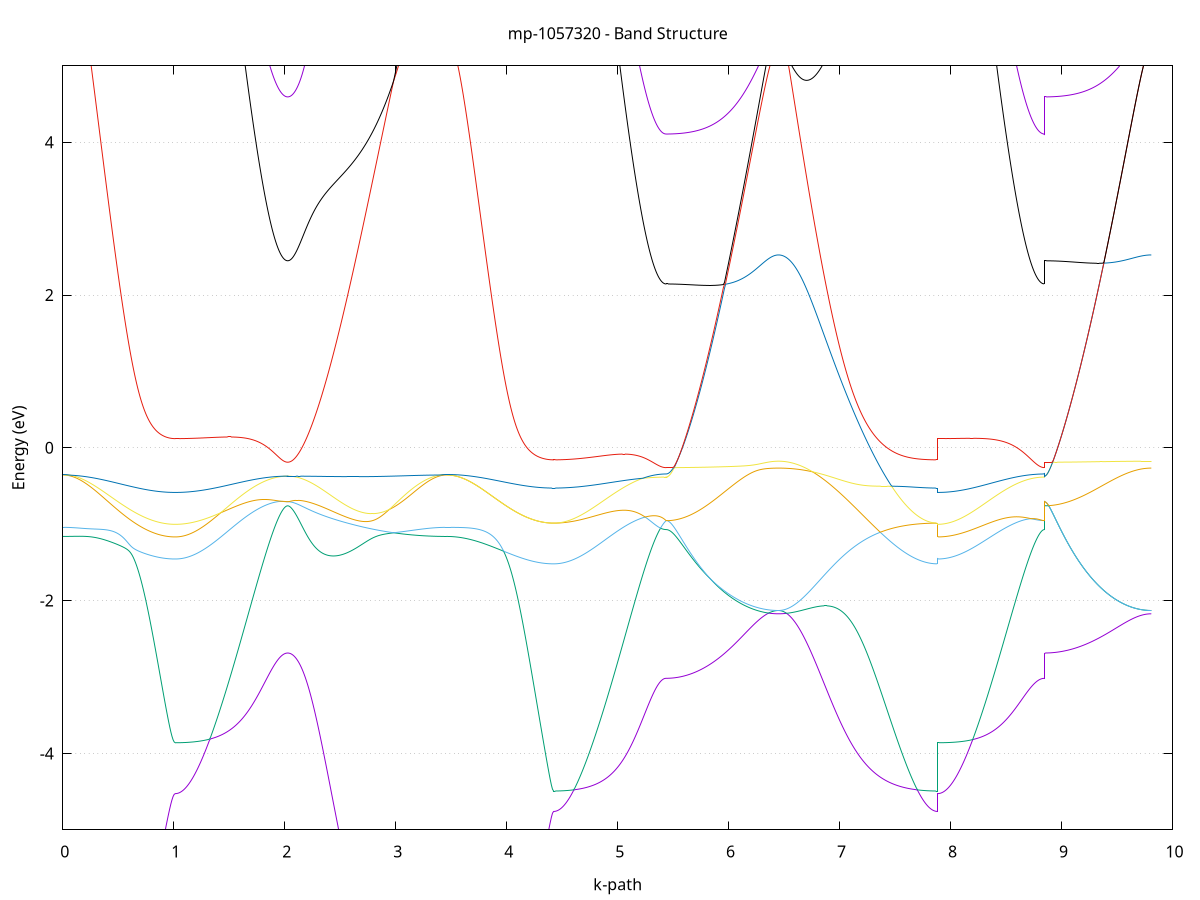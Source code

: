 set title 'mp-1057320 - Band Structure'
set xlabel 'k-path'
set ylabel 'Energy (eV)'
set grid y
set yrange [-5:5]
set terminal png size 800,600
set output 'mp-1057320_bands_gnuplot.png'
plot '-' using 1:2 with lines notitle, '-' using 1:2 with lines notitle, '-' using 1:2 with lines notitle, '-' using 1:2 with lines notitle, '-' using 1:2 with lines notitle, '-' using 1:2 with lines notitle, '-' using 1:2 with lines notitle, '-' using 1:2 with lines notitle, '-' using 1:2 with lines notitle, '-' using 1:2 with lines notitle, '-' using 1:2 with lines notitle, '-' using 1:2 with lines notitle, '-' using 1:2 with lines notitle, '-' using 1:2 with lines notitle, '-' using 1:2 with lines notitle, '-' using 1:2 with lines notitle, '-' using 1:2 with lines notitle, '-' using 1:2 with lines notitle, '-' using 1:2 with lines notitle, '-' using 1:2 with lines notitle, '-' using 1:2 with lines notitle, '-' using 1:2 with lines notitle, '-' using 1:2 with lines notitle, '-' using 1:2 with lines notitle
0.000000 -62.546842
0.009935 -62.546842
0.019870 -62.546842
0.029805 -62.546742
0.039740 -62.546642
0.049676 -62.546642
0.059611 -62.546642
0.069546 -62.546642
0.079481 -62.546642
0.089416 -62.546642
0.099351 -62.546642
0.109286 -62.546642
0.119221 -62.546742
0.129156 -62.546642
0.139092 -62.546642
0.149027 -62.546742
0.158962 -62.546842
0.168897 -62.546942
0.178832 -62.547042
0.188767 -62.547242
0.198702 -62.547342
0.208637 -62.547442
0.218572 -62.547442
0.228507 -62.547542
0.238443 -62.547542
0.248378 -62.547642
0.258313 -62.547742
0.268248 -62.547842
0.278183 -62.547942
0.288118 -62.548042
0.298053 -62.548142
0.307988 -62.548142
0.317923 -62.548442
0.327859 -62.548542
0.337794 -62.548642
0.347729 -62.548942
0.357664 -62.549042
0.367599 -62.549142
0.377534 -62.549242
0.387469 -62.549442
0.397404 -62.549542
0.407339 -62.549642
0.417275 -62.549842
0.427210 -62.549942
0.437145 -62.550042
0.447080 -62.550042
0.457015 -62.550242
0.466950 -62.550342
0.476885 -62.550442
0.486820 -62.550642
0.496755 -62.550842
0.506691 -62.550942
0.516626 -62.551042
0.526561 -62.551242
0.536496 -62.551342
0.546431 -62.551442
0.556366 -62.551642
0.566301 -62.551742
0.576236 -62.551842
0.586171 -62.551942
0.596106 -62.552142
0.606042 -62.552342
0.615977 -62.552442
0.625912 -62.552542
0.635847 -62.552842
0.645782 -62.553042
0.655717 -62.553042
0.665652 -62.553142
0.675587 -62.553242
0.685522 -62.553342
0.695458 -62.553542
0.705393 -62.553642
0.715328 -62.553542
0.725263 -62.553642
0.735198 -62.553742
0.745133 -62.553842
0.755068 -62.553942
0.765003 -62.554042
0.774938 -62.554142
0.784874 -62.554242
0.794809 -62.554242
0.804744 -62.554342
0.814679 -62.554442
0.824614 -62.554642
0.834549 -62.554842
0.844484 -62.554942
0.854419 -62.555042
0.864354 -62.555142
0.874290 -62.555142
0.884225 -62.555242
0.894160 -62.555242
0.904095 -62.555242
0.914030 -62.555242
0.923965 -62.555342
0.933900 -62.555442
0.943835 -62.555542
0.953770 -62.555542
0.963705 -62.555542
0.973641 -62.555542
0.983576 -62.555642
0.993511 -62.555642
1.003446 -62.555642
1.013381 -62.555642
1.013381 -62.555642
1.023316 -62.555642
1.033251 -62.555642
1.043186 -62.555642
1.053121 -62.555642
1.063057 -62.555642
1.072992 -62.555642
1.082927 -62.555642
1.092862 -62.555642
1.102797 -62.555642
1.112732 -62.555642
1.122667 -62.555642
1.132602 -62.555542
1.142537 -62.555442
1.152473 -62.555442
1.162408 -62.555442
1.172343 -62.555442
1.182278 -62.555342
1.192213 -62.555342
1.202148 -62.555342
1.212083 -62.555342
1.222018 -62.555342
1.231953 -62.555242
1.241889 -62.555242
1.251824 -62.555242
1.261759 -62.555242
1.271694 -62.555242
1.281629 -62.555242
1.291564 -62.555242
1.301499 -62.555242
1.311434 -62.555142
1.321369 -62.555142
1.331304 -62.555142
1.341240 -62.555142
1.351175 -62.555142
1.361110 -62.555042
1.371045 -62.555042
1.380980 -62.555042
1.390915 -62.555042
1.400850 -62.555042
1.410785 -62.554942
1.420720 -62.554942
1.430656 -62.554842
1.440591 -62.554842
1.450526 -62.554742
1.460461 -62.554742
1.470396 -62.554742
1.480331 -62.554742
1.490266 -62.554742
1.500201 -62.554742
1.510136 -62.554742
1.520072 -62.554642
1.530007 -62.554642
1.539942 -62.554642
1.549877 -62.554642
1.559812 -62.554642
1.569747 -62.554642
1.579682 -62.554742
1.589617 -62.554742
1.599552 -62.554642
1.609488 -62.554642
1.619423 -62.554642
1.629358 -62.554642
1.639293 -62.554642
1.649228 -62.554642
1.659163 -62.554642
1.669098 -62.554542
1.679033 -62.554542
1.688968 -62.554542
1.698903 -62.554542
1.708839 -62.554542
1.718774 -62.554442
1.728709 -62.554442
1.738644 -62.554442
1.748579 -62.554442
1.758514 -62.554442
1.768449 -62.554442
1.778384 -62.554442
1.788319 -62.554442
1.798255 -62.554442
1.808190 -62.554442
1.818125 -62.554342
1.828060 -62.554442
1.837995 -62.554442
1.847930 -62.554442
1.857865 -62.554542
1.867800 -62.554542
1.877735 -62.554542
1.887671 -62.554542
1.897606 -62.554542
1.907541 -62.554342
1.917476 -62.554442
1.927411 -62.554442
1.937346 -62.554342
1.947281 -62.554442
1.957216 -62.554542
1.967151 -62.554542
1.977087 -62.554442
1.987022 -62.554342
1.996957 -62.554142
2.006892 -62.554142
2.016827 -62.554142
2.026762 -62.554142
2.026762 -62.554142
2.036714 -62.554142
2.046667 -62.554142
2.056619 -62.554142
2.066571 -62.554542
2.076524 -62.554542
2.086476 -62.554542
2.096428 -62.554442
2.106381 -62.554442
2.116333 -62.554442
2.126285 -62.554442
2.136238 -62.554342
2.146190 -62.554342
2.156142 -62.554242
2.166095 -62.554242
2.176047 -62.554142
2.186000 -62.554142
2.195952 -62.554142
2.205904 -62.554042
2.215857 -62.554042
2.225809 -62.554042
2.235761 -62.553942
2.245714 -62.554042
2.255666 -62.553942
2.265618 -62.553942
2.275571 -62.553842
2.285523 -62.553742
2.295475 -62.553842
2.305428 -62.553842
2.315380 -62.553942
2.325332 -62.553942
2.335285 -62.553842
2.345237 -62.553842
2.355189 -62.553742
2.365142 -62.553742
2.375094 -62.553642
2.385046 -62.553442
2.394999 -62.553442
2.404951 -62.553342
2.414903 -62.553242
2.424856 -62.553242
2.434808 -62.553142
2.444760 -62.553042
2.454713 -62.552942
2.464665 -62.552842
2.474617 -62.552742
2.484570 -62.552742
2.494522 -62.552642
2.504474 -62.552542
2.514427 -62.552442
2.524379 -62.552442
2.534331 -62.552242
2.544284 -62.552242
2.554236 -62.552142
2.564188 -62.552242
2.574141 -62.552242
2.584093 -62.552142
2.594046 -62.552142
2.603998 -62.552042
2.613950 -62.551942
2.623903 -62.551842
2.633855 -62.551742
2.643807 -62.551842
2.653760 -62.551542
2.663712 -62.551342
2.673664 -62.551242
2.683617 -62.551242
2.693569 -62.551142
2.703521 -62.551042
2.713474 -62.550942
2.723426 -62.550842
2.733378 -62.550842
2.743331 -62.550742
2.753283 -62.550642
2.763235 -62.550542
2.773188 -62.550342
2.783140 -62.550242
2.793092 -62.550142
2.803045 -62.550342
2.812997 -62.550242
2.822949 -62.550142
2.832902 -62.550042
2.842854 -62.549942
2.852806 -62.549842
2.862759 -62.549742
2.872711 -62.549642
2.882663 -62.549642
2.892616 -62.549542
2.902568 -62.549442
2.912520 -62.549342
2.922473 -62.549242
2.932425 -62.549142
2.942377 -62.549142
2.952330 -62.549042
2.962282 -62.548942
2.972235 -62.548942
2.982187 -62.548842
2.992139 -62.548842
3.002092 -62.548742
3.012044 -62.548642
3.021996 -62.548542
3.031949 -62.548442
3.041901 -62.548342
3.051853 -62.548242
3.061806 -62.548142
3.071758 -62.548142
3.081710 -62.548042
3.091663 -62.547942
3.101615 -62.547942
3.111567 -62.547842
3.121520 -62.547742
3.131472 -62.547642
3.141424 -62.547642
3.151377 -62.547542
3.161329 -62.547242
3.171281 -62.547142
3.181234 -62.547242
3.191186 -62.547242
3.201138 -62.547142
3.211091 -62.547142
3.221043 -62.547142
3.230995 -62.547042
3.240948 -62.547042
3.250900 -62.546942
3.260852 -62.546942
3.270805 -62.546842
3.280757 -62.546842
3.290709 -62.546842
3.300662 -62.546742
3.310614 -62.546742
3.320566 -62.546742
3.330519 -62.546842
3.340471 -62.546842
3.350423 -62.546842
3.360376 -62.546842
3.370328 -62.546842
3.380281 -62.546742
3.390233 -62.546742
3.400185 -62.546742
3.410138 -62.546742
3.420090 -62.546742
3.430042 -62.546742
3.439995 -62.546842
3.449947 -62.546842
3.459899 -62.546842
3.459899 -62.546842
3.469828 -62.546842
3.479757 -62.546842
3.489686 -62.546842
3.499615 -62.546542
3.509544 -62.546542
3.519473 -62.546542
3.529402 -62.546542
3.539331 -62.546542
3.549260 -62.546542
3.559189 -62.546542
3.569118 -62.546542
3.579047 -62.546542
3.588976 -62.546542
3.598905 -62.546442
3.608834 -62.546442
3.618763 -62.546442
3.628692 -62.546442
3.638621 -62.546442
3.648550 -62.546442
3.658479 -62.546442
3.668408 -62.546342
3.678337 -62.546342
3.688266 -62.546342
3.698195 -62.546342
3.708124 -62.546342
3.718053 -62.546342
3.727982 -62.546342
3.737911 -62.546342
3.747840 -62.546342
3.757769 -62.546342
3.767698 -62.546342
3.777627 -62.546042
3.787556 -62.546042
3.797485 -62.546342
3.807414 -62.546342
3.817343 -62.546342
3.827272 -62.546342
3.837201 -62.546342
3.847130 -62.546342
3.857059 -62.546342
3.866988 -62.546342
3.876917 -62.546342
3.886846 -62.546342
3.896775 -62.546342
3.906704 -62.546342
3.916633 -62.546342
3.926562 -62.546142
3.936491 -62.546142
3.946420 -62.546142
3.956349 -62.546142
3.966278 -62.546142
3.976207 -62.546242
3.986136 -62.546242
3.996065 -62.546242
4.005994 -62.546242
4.015923 -62.546242
4.025852 -62.546242
4.035781 -62.546242
4.045710 -62.546142
4.055639 -62.546142
4.065568 -62.546242
4.075497 -62.546242
4.085426 -62.546142
4.095355 -62.546142
4.105284 -62.546142
4.115213 -62.546142
4.125142 -62.546142
4.135071 -62.546142
4.145000 -62.546142
4.154929 -62.546142
4.164858 -62.546142
4.174787 -62.546142
4.184716 -62.546142
4.194645 -62.546142
4.204574 -62.546142
4.214503 -62.546042
4.224432 -62.546042
4.234361 -62.546042
4.244290 -62.546042
4.254219 -62.546142
4.264148 -62.546142
4.274077 -62.546142
4.284006 -62.546142
4.293935 -62.546142
4.303864 -62.546142
4.313793 -62.546142
4.323722 -62.546142
4.333651 -62.546142
4.343580 -62.546142
4.353509 -62.546142
4.363438 -62.546142
4.373367 -62.546142
4.383296 -62.546142
4.393225 -62.546142
4.403154 -62.546142
4.413083 -62.546142
4.423012 -62.546142
4.423012 -62.546142
4.432947 -62.546142
4.442882 -62.546142
4.452818 -62.546142
4.462753 -62.546142
4.472688 -62.546142
4.482623 -62.546142
4.492558 -62.546242
4.502493 -62.546242
4.512428 -62.546242
4.522363 -62.546342
4.532298 -62.546342
4.542234 -62.546442
4.552169 -62.546442
4.562104 -62.546542
4.572039 -62.546542
4.581974 -62.546642
4.591909 -62.546742
4.601844 -62.546742
4.611779 -62.546842
4.621714 -62.546942
4.631649 -62.547242
4.641585 -62.547342
4.651520 -62.547442
4.661455 -62.547542
4.671390 -62.547642
4.681325 -62.547642
4.691260 -62.547742
4.701195 -62.547842
4.711130 -62.547942
4.721065 -62.548242
4.731001 -62.548342
4.740936 -62.548242
4.750871 -62.548342
4.760806 -62.548442
4.770741 -62.548642
4.780676 -62.548742
4.790611 -62.548942
4.800546 -62.549042
4.810481 -62.549142
4.820417 -62.549242
4.830352 -62.549342
4.840287 -62.549542
4.850222 -62.549642
4.860157 -62.549542
4.870092 -62.549642
4.880027 -62.549842
4.889962 -62.549942
4.899897 -62.550042
4.909833 -62.550242
4.919768 -62.550342
4.929703 -62.550442
4.939638 -62.550542
4.949573 -62.550742
4.959508 -62.550742
4.969443 -62.550942
4.979378 -62.551142
4.989313 -62.551242
4.999248 -62.551342
5.009184 -62.551642
5.019119 -62.551842
5.029054 -62.552042
5.038989 -62.552142
5.048924 -62.552142
5.058859 -62.552142
5.068794 -62.552242
5.078729 -62.552442
5.088664 -62.552542
5.098600 -62.552642
5.108535 -62.552742
5.118470 -62.552842
5.128405 -62.553242
5.138340 -62.553342
5.148275 -62.553442
5.158210 -62.553542
5.168145 -62.553642
5.178080 -62.553842
5.188016 -62.553942
5.197951 -62.553942
5.207886 -62.553842
5.217821 -62.553942
5.227756 -62.554042
5.237691 -62.554242
5.247626 -62.554242
5.257561 -62.554342
5.267496 -62.554542
5.277432 -62.554542
5.287367 -62.554642
5.297302 -62.554642
5.307237 -62.554642
5.317172 -62.554742
5.327107 -62.554742
5.337042 -62.554842
5.346977 -62.554842
5.356912 -62.554842
5.366847 -62.554942
5.376783 -62.554942
5.386718 -62.554942
5.396653 -62.554942
5.406588 -62.554942
5.416523 -62.554942
5.426458 -62.554742
5.436393 -62.554742
5.436393 -62.554742
5.446328 -62.554742
5.456263 -62.554742
5.466199 -62.554842
5.476134 -62.554842
5.486069 -62.554842
5.496004 -62.555042
5.505939 -62.555042
5.515874 -62.555042
5.525809 -62.555042
5.535744 -62.554942
5.545679 -62.555042
5.555615 -62.555042
5.565550 -62.555042
5.575485 -62.555042
5.585420 -62.555042
5.595355 -62.555042
5.605290 -62.555042
5.615225 -62.555142
5.625160 -62.555142
5.635095 -62.555142
5.645031 -62.555142
5.654966 -62.555142
5.664901 -62.555042
5.674836 -62.555042
5.684771 -62.555042
5.694706 -62.555042
5.704641 -62.555042
5.714576 -62.555042
5.724511 -62.555042
5.734446 -62.555042
5.744382 -62.554942
5.754317 -62.554942
5.764252 -62.554942
5.774187 -62.554942
5.784122 -62.554942
5.794057 -62.554842
5.803992 -62.554842
5.813927 -62.554842
5.823862 -62.554842
5.833798 -62.554842
5.843733 -62.554842
5.853668 -62.554842
5.863603 -62.554842
5.873538 -62.554842
5.883473 -62.554842
5.893408 -62.554842
5.903343 -62.554842
5.913278 -62.554742
5.923214 -62.554742
5.933149 -62.554742
5.943084 -62.554742
5.953019 -62.554742
5.962954 -62.554742
5.972889 -62.554742
5.982824 -62.554742
5.992759 -62.554742
6.002694 -62.554742
6.012630 -62.554742
6.022565 -62.554742
6.032500 -62.554842
6.042435 -62.554842
6.052370 -62.554842
6.062305 -62.554642
6.072240 -62.554642
6.082175 -62.554642
6.092110 -62.554642
6.102045 -62.554642
6.111981 -62.554642
6.121916 -62.554642
6.131851 -62.554842
6.141786 -62.554842
6.151721 -62.554742
6.161656 -62.554742
6.171591 -62.554842
6.181526 -62.554842
6.191461 -62.554842
6.201397 -62.554842
6.211332 -62.554642
6.221267 -62.554642
6.231202 -62.554642
6.241137 -62.554642
6.251072 -62.554642
6.261007 -62.554642
6.270942 -62.554642
6.280877 -62.554642
6.290813 -62.554642
6.300748 -62.554642
6.310683 -62.554842
6.320618 -62.554742
6.330553 -62.554842
6.340488 -62.554942
6.350423 -62.554842
6.360358 -62.554942
6.370293 -62.554942
6.380229 -62.554842
6.390164 -62.554842
6.400099 -62.554842
6.410034 -62.554842
6.419969 -62.554842
6.429904 -62.554842
6.439839 -62.554842
6.449774 -62.554842
6.449774 -62.554842
6.459727 -62.554842
6.469679 -62.554842
6.479631 -62.554842
6.489584 -62.554842
6.499536 -62.554842
6.509488 -62.554842
6.519441 -62.554842
6.529393 -62.554842
6.539345 -62.554842
6.549298 -62.554842
6.559250 -62.554742
6.569202 -62.554742
6.579155 -62.554642
6.589107 -62.554642
6.599059 -62.554642
6.609012 -62.554542
6.618964 -62.554642
6.628916 -62.554342
6.638869 -62.554342
6.648821 -62.554142
6.658773 -62.554142
6.668726 -62.554042
6.678678 -62.554042
6.688630 -62.554042
6.698583 -62.553942
6.708535 -62.553942
6.718487 -62.553842
6.728440 -62.553842
6.738392 -62.553842
6.748345 -62.553642
6.758297 -62.553642
6.768249 -62.553542
6.778202 -62.553542
6.788154 -62.553442
6.798106 -62.553442
6.808059 -62.553342
6.818011 -62.553242
6.827963 -62.553242
6.837916 -62.553142
6.847868 -62.553042
6.857820 -62.553042
6.867773 -62.552942
6.877725 -62.552842
6.887677 -62.552842
6.897630 -62.552742
6.907582 -62.552642
6.917534 -62.552542
6.927487 -62.552442
6.937439 -62.552442
6.947391 -62.552542
6.957344 -62.552442
6.967296 -62.552342
6.977248 -62.552242
6.987201 -62.552142
6.997153 -62.552142
7.007105 -62.552042
7.017058 -62.551842
7.027010 -62.551742
7.036962 -62.551542
7.046915 -62.551242
7.056867 -62.551142
7.066819 -62.551142
7.076772 -62.551042
7.086724 -62.550942
7.096676 -62.550842
7.106629 -62.550742
7.116581 -62.550742
7.126533 -62.550642
7.136486 -62.550342
7.146438 -62.550142
7.156391 -62.550042
7.166343 -62.550042
7.176295 -62.549942
7.186248 -62.549942
7.196200 -62.549842
7.206152 -62.549742
7.216105 -62.549642
7.226057 -62.549542
7.236009 -62.549442
7.245962 -62.549442
7.255914 -62.549342
7.265866 -62.549142
7.275819 -62.549042
7.285771 -62.548942
7.295723 -62.548842
7.305676 -62.548842
7.315628 -62.548742
7.325580 -62.548642
7.335533 -62.548542
7.345485 -62.548642
7.355437 -62.548542
7.365390 -62.548442
7.375342 -62.548342
7.385294 -62.548342
7.395247 -62.548242
7.405199 -62.548142
7.415151 -62.548142
7.425104 -62.548042
7.435056 -62.547942
7.445008 -62.548042
7.454961 -62.548042
7.464913 -62.547942
7.474865 -62.547942
7.484818 -62.547842
7.494770 -62.547742
7.504722 -62.547642
7.514675 -62.547742
7.524627 -62.547642
7.534579 -62.547642
7.544532 -62.547542
7.554484 -62.547542
7.564437 -62.547442
7.574389 -62.547342
7.584341 -62.547342
7.594294 -62.547142
7.604246 -62.547042
7.614198 -62.547042
7.624151 -62.546942
7.634103 -62.546942
7.644055 -62.546842
7.654008 -62.546842
7.663960 -62.546742
7.673912 -62.546742
7.683865 -62.546742
7.693817 -62.546642
7.703769 -62.546442
7.713722 -62.546542
7.723674 -62.546442
7.733626 -62.546442
7.743579 -62.546342
7.753531 -62.546242
7.763483 -62.546242
7.773436 -62.546242
7.783388 -62.546242
7.793340 -62.546142
7.803293 -62.546142
7.813245 -62.546142
7.823197 -62.546142
7.833150 -62.546142
7.843102 -62.546142
7.853054 -62.546142
7.863007 -62.546142
7.872959 -62.546142
7.882911 -62.546142
7.882911 -62.555642
7.892840 -62.555642
7.902769 -62.555642
7.912698 -62.555642
7.922627 -62.555642
7.932556 -62.555642
7.942485 -62.555642
7.952414 -62.555642
7.962343 -62.555642
7.972272 -62.555542
7.982201 -62.555542
7.992130 -62.555542
8.002059 -62.555542
8.011988 -62.555542
8.021917 -62.555542
8.031846 -62.555542
8.041775 -62.555542
8.051704 -62.555542
8.061633 -62.555542
8.071562 -62.555342
8.081491 -62.555342
8.091420 -62.555342
8.101349 -62.555342
8.111278 -62.555342
8.121207 -62.555342
8.131136 -62.555342
8.141065 -62.555342
8.150994 -62.555342
8.160923 -62.555342
8.170852 -62.555342
8.180781 -62.555142
8.190710 -62.555142
8.200639 -62.555142
8.210568 -62.555142
8.220497 -62.555142
8.230426 -62.555142
8.240355 -62.555242
8.250284 -62.555242
8.260213 -62.555242
8.270142 -62.555242
8.280071 -62.555242
8.290000 -62.555342
8.299929 -62.555342
8.309858 -62.555342
8.319787 -62.555242
8.329716 -62.555242
8.339645 -62.555242
8.349574 -62.555242
8.359503 -62.555242
8.369432 -62.555242
8.379361 -62.555242
8.389290 -62.555242
8.399219 -62.555242
8.409148 -62.555242
8.419077 -62.555242
8.429006 -62.555242
8.438935 -62.555242
8.448864 -62.555142
8.458793 -62.555242
8.468722 -62.555242
8.478651 -62.555242
8.488580 -62.555242
8.498509 -62.555242
8.508438 -62.555242
8.518367 -62.555242
8.528296 -62.555242
8.538225 -62.555142
8.548154 -62.555142
8.558083 -62.555042
8.568012 -62.555042
8.577941 -62.555242
8.587870 -62.555142
8.597799 -62.555142
8.607728 -62.555142
8.617657 -62.555142
8.627586 -62.555142
8.637515 -62.555142
8.647444 -62.555142
8.657373 -62.555142
8.667302 -62.555142
8.677231 -62.555142
8.687160 -62.555142
8.697089 -62.555142
8.707018 -62.555142
8.716947 -62.555142
8.726876 -62.555142
8.736805 -62.555142
8.746734 -62.555142
8.756663 -62.555142
8.766592 -62.555142
8.776521 -62.555042
8.786450 -62.555042
8.796379 -62.555042
8.806308 -62.554742
8.816237 -62.554742
8.826166 -62.554742
8.836095 -62.554742
8.846024 -62.554742
8.846024 -62.554142
8.855953 -62.554142
8.865882 -62.554142
8.875811 -62.554142
8.885740 -62.554142
8.895669 -62.554142
8.905598 -62.554142
8.915527 -62.554142
8.925456 -62.554042
8.935385 -62.554042
8.945314 -62.554042
8.955243 -62.554042
8.965172 -62.554042
8.975101 -62.554042
8.985030 -62.554042
8.994959 -62.554042
9.004888 -62.554042
9.014817 -62.554042
9.024746 -62.554042
9.034675 -62.554042
9.044604 -62.554042
9.054533 -62.554442
9.064462 -62.554442
9.074391 -62.554442
9.084320 -62.554442
9.094249 -62.554442
9.104178 -62.554442
9.114107 -62.554442
9.124036 -62.554442
9.133965 -62.554442
9.143894 -62.554442
9.153823 -62.554442
9.163752 -62.554442
9.173681 -62.554442
9.183610 -62.554442
9.193539 -62.554442
9.203468 -62.554442
9.213397 -62.554442
9.223326 -62.554442
9.233255 -62.554442
9.243184 -62.554442
9.253113 -62.554542
9.263042 -62.554542
9.272971 -62.554542
9.282900 -62.554542
9.292829 -62.554542
9.302758 -62.554442
9.312687 -62.554442
9.322616 -62.554642
9.332545 -62.554642
9.342474 -62.554642
9.352403 -62.554642
9.362332 -62.554842
9.372261 -62.555042
9.382190 -62.555042
9.392119 -62.555042
9.402048 -62.555042
9.411977 -62.555042
9.421906 -62.555042
9.431835 -62.555042
9.441764 -62.555042
9.451693 -62.555042
9.461622 -62.555042
9.471551 -62.555042
9.481480 -62.555042
9.491409 -62.555042
9.501338 -62.555042
9.511267 -62.555042
9.521196 -62.554942
9.531125 -62.554942
9.541054 -62.555042
9.550983 -62.555042
9.560912 -62.555042
9.570841 -62.555042
9.580770 -62.555042
9.590699 -62.555042
9.600628 -62.555042
9.610557 -62.555042
9.620486 -62.555042
9.630415 -62.555042
9.640344 -62.555042
9.650273 -62.555042
9.660202 -62.555042
9.670131 -62.554942
9.680060 -62.554942
9.689989 -62.554942
9.699918 -62.554942
9.709847 -62.554842
9.719776 -62.554842
9.729705 -62.554842
9.739634 -62.554842
9.749563 -62.554842
9.759492 -62.554842
9.769421 -62.554842
9.779350 -62.554842
9.789279 -62.554842
9.799208 -62.554842
9.809137 -62.554842
e
0.000000 -62.546842
0.009935 -62.546842
0.019870 -62.546742
0.029805 -62.546642
0.039740 -62.546542
0.049676 -62.546642
0.059611 -62.546642
0.069546 -62.546642
0.079481 -62.546642
0.089416 -62.546542
0.099351 -62.546542
0.109286 -62.546542
0.119221 -62.546542
0.129156 -62.546442
0.139092 -62.546442
0.149027 -62.546442
0.158962 -62.546542
0.168897 -62.546542
0.178832 -62.546442
0.188767 -62.546442
0.198702 -62.546442
0.208637 -62.546442
0.218572 -62.546442
0.228507 -62.546442
0.238443 -62.546442
0.248378 -62.546442
0.258313 -62.546342
0.268248 -62.546442
0.278183 -62.546442
0.288118 -62.546442
0.298053 -62.546442
0.307988 -62.546242
0.317923 -62.546242
0.327859 -62.546242
0.337794 -62.546242
0.347729 -62.546242
0.357664 -62.546242
0.367599 -62.546242
0.377534 -62.546242
0.387469 -62.546242
0.397404 -62.546242
0.407339 -62.546242
0.417275 -62.546242
0.427210 -62.546242
0.437145 -62.546242
0.447080 -62.546142
0.457015 -62.546142
0.466950 -62.546142
0.476885 -62.546142
0.486820 -62.546142
0.496755 -62.546142
0.506691 -62.546142
0.516626 -62.546142
0.526561 -62.546142
0.536496 -62.546142
0.546431 -62.546142
0.556366 -62.546142
0.566301 -62.546142
0.576236 -62.546042
0.586171 -62.546042
0.596106 -62.546142
0.606042 -62.546142
0.615977 -62.546142
0.625912 -62.546142
0.635847 -62.546142
0.645782 -62.546042
0.655717 -62.546042
0.665652 -62.546042
0.675587 -62.546042
0.685522 -62.546142
0.695458 -62.546142
0.705393 -62.546142
0.715328 -62.546142
0.725263 -62.546142
0.735198 -62.546142
0.745133 -62.546142
0.755068 -62.546142
0.765003 -62.546042
0.774938 -62.546042
0.784874 -62.546042
0.794809 -62.546042
0.804744 -62.546042
0.814679 -62.546042
0.824614 -62.546042
0.834549 -62.546042
0.844484 -62.546042
0.854419 -62.546042
0.864354 -62.546142
0.874290 -62.546042
0.884225 -62.546042
0.894160 -62.546042
0.904095 -62.546042
0.914030 -62.546042
0.923965 -62.546042
0.933900 -62.546142
0.943835 -62.546142
0.953770 -62.546142
0.963705 -62.546142
0.973641 -62.546142
0.983576 -62.546142
0.993511 -62.546142
1.003446 -62.546142
1.013381 -62.546142
1.013381 -62.546142
1.023316 -62.546142
1.033251 -62.546142
1.043186 -62.546142
1.053121 -62.546342
1.063057 -62.546342
1.072992 -62.546342
1.082927 -62.546442
1.092862 -62.546442
1.102797 -62.546442
1.112732 -62.546542
1.122667 -62.546542
1.132602 -62.546642
1.142537 -62.546542
1.152473 -62.546542
1.162408 -62.546542
1.172343 -62.546642
1.182278 -62.546742
1.192213 -62.546742
1.202148 -62.546842
1.212083 -62.546842
1.222018 -62.547042
1.231953 -62.546942
1.241889 -62.546942
1.251824 -62.547042
1.261759 -62.547142
1.271694 -62.547242
1.281629 -62.547342
1.291564 -62.547442
1.301499 -62.547542
1.311434 -62.547642
1.321369 -62.547742
1.331304 -62.547842
1.341240 -62.547942
1.351175 -62.548242
1.361110 -62.548242
1.371045 -62.548342
1.380980 -62.548442
1.390915 -62.548642
1.400850 -62.548742
1.410785 -62.548742
1.420720 -62.548842
1.430656 -62.548942
1.440591 -62.549042
1.450526 -62.549242
1.460461 -62.549542
1.470396 -62.549542
1.480331 -62.549642
1.490266 -62.549642
1.500201 -62.549742
1.510136 -62.549842
1.520072 -62.550042
1.530007 -62.550142
1.539942 -62.550342
1.549877 -62.550542
1.559812 -62.550642
1.569747 -62.550742
1.579682 -62.550942
1.589617 -62.551042
1.599552 -62.551142
1.609488 -62.551342
1.619423 -62.551442
1.629358 -62.551442
1.639293 -62.551542
1.649228 -62.551642
1.659163 -62.551742
1.669098 -62.551942
1.679033 -62.552042
1.688968 -62.552142
1.698903 -62.552442
1.708839 -62.552442
1.718774 -62.552542
1.728709 -62.552642
1.738644 -62.552742
1.748579 -62.552842
1.758514 -62.552942
1.768449 -62.553042
1.778384 -62.553142
1.788319 -62.553242
1.798255 -62.553342
1.808190 -62.553442
1.818125 -62.553542
1.828060 -62.553642
1.837995 -62.553742
1.847930 -62.553742
1.857865 -62.553942
1.867800 -62.553842
1.877735 -62.553942
1.887671 -62.553942
1.897606 -62.554142
1.907541 -62.554142
1.917476 -62.554242
1.927411 -62.554342
1.937346 -62.554342
1.947281 -62.554342
1.957216 -62.554442
1.967151 -62.554442
1.977087 -62.554242
1.987022 -62.554142
1.996957 -62.554142
2.006892 -62.554142
2.016827 -62.554142
2.026762 -62.554142
2.026762 -62.554142
2.036714 -62.554142
2.046667 -62.554142
2.056619 -62.554142
2.066571 -62.554242
2.076524 -62.554242
2.086476 -62.554242
2.096428 -62.554342
2.106381 -62.554342
2.116333 -62.554342
2.126285 -62.554342
2.136238 -62.554242
2.146190 -62.554242
2.156142 -62.554142
2.166095 -62.554142
2.176047 -62.554042
2.186000 -62.553942
2.195952 -62.553942
2.205904 -62.553942
2.215857 -62.553842
2.225809 -62.553842
2.235761 -62.553842
2.245714 -62.553942
2.255666 -62.553842
2.265618 -62.553842
2.275571 -62.553742
2.285523 -62.553742
2.295475 -62.553742
2.305428 -62.553742
2.315380 -62.553642
2.325332 -62.553742
2.335285 -62.553742
2.345237 -62.553642
2.355189 -62.553642
2.365142 -62.553542
2.375094 -62.553542
2.385046 -62.553442
2.394999 -62.553442
2.404951 -62.553342
2.414903 -62.553242
2.424856 -62.553242
2.434808 -62.553142
2.444760 -62.553042
2.454713 -62.552842
2.464665 -62.552842
2.474617 -62.552742
2.484570 -62.552642
2.494522 -62.552642
2.504474 -62.552542
2.514427 -62.552442
2.524379 -62.552442
2.534331 -62.552142
2.544284 -62.552142
2.554236 -62.552042
2.564188 -62.552042
2.574141 -62.551942
2.584093 -62.551842
2.594046 -62.551742
2.603998 -62.551642
2.613950 -62.551642
2.623903 -62.551542
2.633855 -62.551442
2.643807 -62.551342
2.653760 -62.551342
2.663712 -62.551142
2.673664 -62.551042
2.683617 -62.551042
2.693569 -62.551042
2.703521 -62.550942
2.713474 -62.550842
2.723426 -62.550742
2.733378 -62.550642
2.743331 -62.550642
2.753283 -62.550542
2.763235 -62.550442
2.773188 -62.550242
2.783140 -62.550142
2.793092 -62.550042
2.803045 -62.550042
2.812997 -62.549942
2.822949 -62.549842
2.832902 -62.549742
2.842854 -62.549542
2.852806 -62.549542
2.862759 -62.549442
2.872711 -62.549342
2.882663 -62.549242
2.892616 -62.549142
2.902568 -62.549042
2.912520 -62.549042
2.922473 -62.548942
2.932425 -62.548842
2.942377 -62.548742
2.952330 -62.548642
2.962282 -62.548642
2.972235 -62.548542
2.982187 -62.548442
2.992139 -62.548442
3.002092 -62.548342
3.012044 -62.548242
3.021996 -62.548142
3.031949 -62.548142
3.041901 -62.548142
3.051853 -62.548042
3.061806 -62.547942
3.071758 -62.547942
3.081710 -62.547842
3.091663 -62.547742
3.101615 -62.547742
3.111567 -62.547642
3.121520 -62.547642
3.131472 -62.547442
3.141424 -62.547342
3.151377 -62.547342
3.161329 -62.547242
3.171281 -62.547142
3.181234 -62.547042
3.191186 -62.547042
3.201138 -62.546942
3.211091 -62.546942
3.221043 -62.546842
3.230995 -62.546842
3.240948 -62.546842
3.250900 -62.546742
3.260852 -62.546742
3.270805 -62.546642
3.280757 -62.546642
3.290709 -62.546642
3.300662 -62.546642
3.310614 -62.546542
3.320566 -62.546442
3.330519 -62.546442
3.340471 -62.546542
3.350423 -62.546542
3.360376 -62.546542
3.370328 -62.546542
3.380281 -62.546542
3.390233 -62.546442
3.400185 -62.546442
3.410138 -62.546542
3.420090 -62.546542
3.430042 -62.546542
3.439995 -62.546642
3.449947 -62.546842
3.459899 -62.546842
3.459899 -62.546842
3.469828 -62.546842
3.479757 -62.546842
3.489686 -62.546842
3.499615 -62.546542
3.509544 -62.546542
3.519473 -62.546542
3.529402 -62.546542
3.539331 -62.546542
3.549260 -62.546542
3.559189 -62.546542
3.569118 -62.546542
3.579047 -62.546542
3.588976 -62.546542
3.598905 -62.546442
3.608834 -62.546442
3.618763 -62.546442
3.628692 -62.546442
3.638621 -62.546442
3.648550 -62.546442
3.658479 -62.546442
3.668408 -62.546342
3.678337 -62.546342
3.688266 -62.546342
3.698195 -62.546342
3.708124 -62.546342
3.718053 -62.546342
3.727982 -62.546342
3.737911 -62.546342
3.747840 -62.546342
3.757769 -62.546342
3.767698 -62.546342
3.777627 -62.546042
3.787556 -62.546042
3.797485 -62.546342
3.807414 -62.546342
3.817343 -62.546342
3.827272 -62.546342
3.837201 -62.546342
3.847130 -62.546342
3.857059 -62.546342
3.866988 -62.546342
3.876917 -62.546342
3.886846 -62.546342
3.896775 -62.546342
3.906704 -62.546342
3.916633 -62.546342
3.926562 -62.546142
3.936491 -62.546142
3.946420 -62.546142
3.956349 -62.546142
3.966278 -62.546142
3.976207 -62.546242
3.986136 -62.546242
3.996065 -62.546242
4.005994 -62.546242
4.015923 -62.546242
4.025852 -62.546242
4.035781 -62.546242
4.045710 -62.546142
4.055639 -62.546142
4.065568 -62.546242
4.075497 -62.546242
4.085426 -62.546142
4.095355 -62.546142
4.105284 -62.546142
4.115213 -62.546142
4.125142 -62.546142
4.135071 -62.546142
4.145000 -62.546142
4.154929 -62.546142
4.164858 -62.546142
4.174787 -62.546142
4.184716 -62.546142
4.194645 -62.546142
4.204574 -62.546142
4.214503 -62.546042
4.224432 -62.546042
4.234361 -62.546042
4.244290 -62.546042
4.254219 -62.546142
4.264148 -62.546142
4.274077 -62.546142
4.284006 -62.546142
4.293935 -62.546142
4.303864 -62.546142
4.313793 -62.546142
4.323722 -62.546142
4.333651 -62.546142
4.343580 -62.546142
4.353509 -62.546142
4.363438 -62.546142
4.373367 -62.546142
4.383296 -62.546142
4.393225 -62.546142
4.403154 -62.546142
4.413083 -62.546142
4.423012 -62.546142
4.423012 -62.546142
4.432947 -62.546142
4.442882 -62.546142
4.452818 -62.546142
4.462753 -62.546142
4.472688 -62.546142
4.482623 -62.546142
4.492558 -62.546142
4.502493 -62.546142
4.512428 -62.546042
4.522363 -62.546042
4.532298 -62.546042
4.542234 -62.546042
4.552169 -62.546042
4.562104 -62.546042
4.572039 -62.546042
4.581974 -62.546042
4.591909 -62.546042
4.601844 -62.546042
4.611779 -62.546042
4.621714 -62.546042
4.631649 -62.546242
4.641585 -62.546242
4.651520 -62.546242
4.661455 -62.546242
4.671390 -62.546242
4.681325 -62.546042
4.691260 -62.546042
4.701195 -62.546042
4.711130 -62.546042
4.721065 -62.546042
4.731001 -62.546042
4.740936 -62.546042
4.750871 -62.546042
4.760806 -62.546042
4.770741 -62.546042
4.780676 -62.546242
4.790611 -62.546142
4.800546 -62.546142
4.810481 -62.546142
4.820417 -62.546142
4.830352 -62.546142
4.840287 -62.546142
4.850222 -62.546142
4.860157 -62.546042
4.870092 -62.546042
4.880027 -62.546042
4.889962 -62.546042
4.899897 -62.546042
4.909833 -62.546042
4.919768 -62.546042
4.929703 -62.546042
4.939638 -62.546042
4.949573 -62.545942
4.959508 -62.545942
4.969443 -62.545942
4.979378 -62.545942
4.989313 -62.545942
4.999248 -62.545942
5.009184 -62.545942
5.019119 -62.545942
5.029054 -62.545942
5.038989 -62.545942
5.048924 -62.545942
5.058859 -62.545842
5.068794 -62.545842
5.078729 -62.545842
5.088664 -62.545842
5.098600 -62.545742
5.108535 -62.545742
5.118470 -62.545742
5.128405 -62.545742
5.138340 -62.545742
5.148275 -62.545742
5.158210 -62.545742
5.168145 -62.545742
5.178080 -62.545842
5.188016 -62.545742
5.197951 -62.545742
5.207886 -62.545742
5.217821 -62.545742
5.227756 -62.545842
5.237691 -62.545842
5.247626 -62.545742
5.257561 -62.545742
5.267496 -62.545742
5.277432 -62.545742
5.287367 -62.545742
5.297302 -62.545742
5.307237 -62.545642
5.317172 -62.545642
5.327107 -62.545642
5.337042 -62.545642
5.346977 -62.545642
5.356912 -62.545642
5.366847 -62.545642
5.376783 -62.545642
5.386718 -62.545642
5.396653 -62.545642
5.406588 -62.545542
5.416523 -62.545342
5.426458 -62.545342
5.436393 -62.545342
5.436393 -62.545342
5.446328 -62.545342
5.456263 -62.545542
5.466199 -62.545642
5.476134 -62.545642
5.486069 -62.545642
5.496004 -62.545742
5.505939 -62.545542
5.515874 -62.545542
5.525809 -62.545642
5.535744 -62.545642
5.545679 -62.545742
5.555615 -62.545842
5.565550 -62.545842
5.575485 -62.545942
5.585420 -62.545942
5.595355 -62.546042
5.605290 -62.546042
5.615225 -62.546242
5.625160 -62.546342
5.635095 -62.546442
5.645031 -62.546542
5.654966 -62.546642
5.664901 -62.546642
5.674836 -62.546742
5.684771 -62.546842
5.694706 -62.546942
5.704641 -62.547042
5.714576 -62.547142
5.724511 -62.547242
5.734446 -62.547342
5.744382 -62.547442
5.754317 -62.547542
5.764252 -62.547642
5.774187 -62.547742
5.784122 -62.547942
5.794057 -62.547942
5.803992 -62.548042
5.813927 -62.548142
5.823862 -62.548242
5.833798 -62.548342
5.843733 -62.548542
5.853668 -62.548642
5.863603 -62.548742
5.873538 -62.548942
5.883473 -62.549042
5.893408 -62.549142
5.903343 -62.549142
5.913278 -62.549242
5.923214 -62.549342
5.933149 -62.549542
5.943084 -62.549642
5.953019 -62.549742
5.962954 -62.549942
5.972889 -62.550042
5.982824 -62.550142
5.992759 -62.550342
6.002694 -62.550642
6.012630 -62.550842
6.022565 -62.550942
6.032500 -62.551142
6.042435 -62.551242
6.052370 -62.551442
6.062305 -62.551442
6.072240 -62.551542
6.082175 -62.551742
6.092110 -62.551942
6.102045 -62.552142
6.111981 -62.552242
6.121916 -62.552342
6.131851 -62.552442
6.141786 -62.552542
6.151721 -62.552542
6.161656 -62.552642
6.171591 -62.552842
6.181526 -62.552942
6.191461 -62.553042
6.201397 -62.553042
6.211332 -62.553042
6.221267 -62.553142
6.231202 -62.553242
6.241137 -62.553342
6.251072 -62.553442
6.261007 -62.553542
6.270942 -62.553542
6.280877 -62.553642
6.290813 -62.553742
6.300748 -62.553742
6.310683 -62.553942
6.320618 -62.553942
6.330553 -62.554342
6.340488 -62.554542
6.350423 -62.554542
6.360358 -62.554842
6.370293 -62.554942
6.380229 -62.554742
6.390164 -62.554842
6.400099 -62.554842
6.410034 -62.554842
6.419969 -62.554842
6.429904 -62.554842
6.439839 -62.554842
6.449774 -62.554842
6.449774 -62.554842
6.459727 -62.554842
6.469679 -62.554842
6.479631 -62.554842
6.489584 -62.554842
6.499536 -62.554842
6.509488 -62.554842
6.519441 -62.554842
6.529393 -62.554842
6.539345 -62.554642
6.549298 -62.554642
6.559250 -62.554442
6.569202 -62.554442
6.579155 -62.554342
6.589107 -62.554342
6.599059 -62.554242
6.609012 -62.554242
6.618964 -62.554142
6.628916 -62.554042
6.638869 -62.553942
6.648821 -62.553842
6.658773 -62.553742
6.668726 -62.553542
6.678678 -62.553542
6.688630 -62.553642
6.698583 -62.553642
6.708535 -62.553542
6.718487 -62.553542
6.728440 -62.553642
6.738392 -62.553642
6.748345 -62.553542
6.758297 -62.553542
6.768249 -62.553442
6.778202 -62.553342
6.788154 -62.553342
6.798106 -62.553242
6.808059 -62.553142
6.818011 -62.553142
6.827963 -62.553042
6.837916 -62.552942
6.847868 -62.552942
6.857820 -62.552842
6.867773 -62.552742
6.877725 -62.552742
6.887677 -62.552642
6.897630 -62.552542
6.907582 -62.552442
6.917534 -62.552342
6.927487 -62.552242
6.937439 -62.552142
6.947391 -62.552242
6.957344 -62.552142
6.967296 -62.552042
6.977248 -62.551942
6.987201 -62.551842
6.997153 -62.551742
7.007105 -62.551742
7.017058 -62.551542
7.027010 -62.551442
7.036962 -62.551242
7.046915 -62.551142
7.056867 -62.551042
7.066819 -62.550842
7.076772 -62.550742
7.086724 -62.550642
7.096676 -62.550842
7.106629 -62.550742
7.116581 -62.550542
7.126533 -62.550442
7.136486 -62.550242
7.146438 -62.550142
7.156391 -62.550042
7.166343 -62.549942
7.176295 -62.549842
7.186248 -62.549842
7.196200 -62.549742
7.206152 -62.549642
7.216105 -62.549642
7.226057 -62.549542
7.236009 -62.549442
7.245962 -62.549342
7.255914 -62.549242
7.265866 -62.549142
7.275819 -62.549042
7.285771 -62.548842
7.295723 -62.548742
7.305676 -62.548642
7.315628 -62.548642
7.325580 -62.548542
7.335533 -62.548442
7.345485 -62.548442
7.355437 -62.548442
7.365390 -62.548342
7.375342 -62.548242
7.385294 -62.548242
7.395247 -62.548242
7.405199 -62.548142
7.415151 -62.548042
7.425104 -62.547942
7.435056 -62.547942
7.445008 -62.547842
7.454961 -62.547842
7.464913 -62.547742
7.474865 -62.547642
7.484818 -62.547542
7.494770 -62.547442
7.504722 -62.547442
7.514675 -62.547442
7.524627 -62.547342
7.534579 -62.547242
7.544532 -62.547242
7.554484 -62.547142
7.564437 -62.547142
7.574389 -62.547042
7.584341 -62.546942
7.594294 -62.546942
7.604246 -62.546842
7.614198 -62.546842
7.624151 -62.546742
7.634103 -62.546742
7.644055 -62.546642
7.654008 -62.546642
7.663960 -62.546542
7.673912 -62.546542
7.683865 -62.546542
7.693817 -62.546442
7.703769 -62.546442
7.713722 -62.546342
7.723674 -62.546342
7.733626 -62.546342
7.743579 -62.546242
7.753531 -62.546242
7.763483 -62.546242
7.773436 -62.546242
7.783388 -62.546242
7.793340 -62.546142
7.803293 -62.546142
7.813245 -62.546142
7.823197 -62.546142
7.833150 -62.546142
7.843102 -62.546142
7.853054 -62.546142
7.863007 -62.546142
7.872959 -62.546142
7.882911 -62.546142
7.882911 -62.546142
7.892840 -62.546142
7.902769 -62.546142
7.912698 -62.546142
7.922627 -62.546142
7.932556 -62.546142
7.942485 -62.546342
7.952414 -62.546342
7.962343 -62.546342
7.972272 -62.546242
7.982201 -62.546242
7.992130 -62.546242
8.002059 -62.546242
8.011988 -62.546242
8.021917 -62.546242
8.031846 -62.546242
8.041775 -62.546242
8.051704 -62.546242
8.061633 -62.546242
8.071562 -62.546142
8.081491 -62.546142
8.091420 -62.546142
8.101349 -62.546142
8.111278 -62.546142
8.121207 -62.546142
8.131136 -62.546142
8.141065 -62.546142
8.150994 -62.546142
8.160923 -62.546142
8.170852 -62.546142
8.180781 -62.546042
8.190710 -62.545942
8.200639 -62.545942
8.210568 -62.545942
8.220497 -62.545942
8.230426 -62.545942
8.240355 -62.545942
8.250284 -62.545942
8.260213 -62.545942
8.270142 -62.545942
8.280071 -62.545942
8.290000 -62.545942
8.299929 -62.545942
8.309858 -62.545942
8.319787 -62.545942
8.329716 -62.545942
8.339645 -62.545942
8.349574 -62.545942
8.359503 -62.545942
8.369432 -62.545842
8.379361 -62.545842
8.389290 -62.545842
8.399219 -62.545842
8.409148 -62.545842
8.419077 -62.545842
8.429006 -62.545842
8.438935 -62.545842
8.448864 -62.545842
8.458793 -62.545842
8.468722 -62.545842
8.478651 -62.545842
8.488580 -62.545842
8.498509 -62.545842
8.508438 -62.545842
8.518367 -62.545842
8.528296 -62.545842
8.538225 -62.545642
8.548154 -62.545642
8.558083 -62.545542
8.568012 -62.545542
8.577941 -62.545642
8.587870 -62.545642
8.597799 -62.545642
8.607728 -62.545642
8.617657 -62.545642
8.627586 -62.545642
8.637515 -62.545642
8.647444 -62.545542
8.657373 -62.545542
8.667302 -62.545542
8.677231 -62.545542
8.687160 -62.545542
8.697089 -62.545542
8.707018 -62.545542
8.716947 -62.545742
8.726876 -62.545742
8.736805 -62.545742
8.746734 -62.545742
8.756663 -62.545742
8.766592 -62.545742
8.776521 -62.545642
8.786450 -62.545642
8.796379 -62.545642
8.806308 -62.545442
8.816237 -62.545442
8.826166 -62.545342
8.836095 -62.545342
8.846024 -62.545342
8.846024 -62.554142
8.855953 -62.554142
8.865882 -62.554142
8.875811 -62.554142
8.885740 -62.554142
8.895669 -62.554142
8.905598 -62.554142
8.915527 -62.554142
8.925456 -62.554042
8.935385 -62.554042
8.945314 -62.554042
8.955243 -62.554042
8.965172 -62.554042
8.975101 -62.554042
8.985030 -62.554042
8.994959 -62.554042
9.004888 -62.554042
9.014817 -62.554042
9.024746 -62.554042
9.034675 -62.554042
9.044604 -62.554042
9.054533 -62.554442
9.064462 -62.554442
9.074391 -62.554442
9.084320 -62.554442
9.094249 -62.554442
9.104178 -62.554442
9.114107 -62.554442
9.124036 -62.554442
9.133965 -62.554442
9.143894 -62.554442
9.153823 -62.554442
9.163752 -62.554442
9.173681 -62.554442
9.183610 -62.554442
9.193539 -62.554442
9.203468 -62.554442
9.213397 -62.554442
9.223326 -62.554442
9.233255 -62.554442
9.243184 -62.554442
9.253113 -62.554542
9.263042 -62.554542
9.272971 -62.554542
9.282900 -62.554542
9.292829 -62.554542
9.302758 -62.554442
9.312687 -62.554442
9.322616 -62.554642
9.332545 -62.554642
9.342474 -62.554642
9.352403 -62.554642
9.362332 -62.554842
9.372261 -62.555042
9.382190 -62.555042
9.392119 -62.555042
9.402048 -62.555042
9.411977 -62.555042
9.421906 -62.555042
9.431835 -62.555042
9.441764 -62.555042
9.451693 -62.555042
9.461622 -62.555042
9.471551 -62.555042
9.481480 -62.555042
9.491409 -62.555042
9.501338 -62.555042
9.511267 -62.555042
9.521196 -62.554942
9.531125 -62.554942
9.541054 -62.555042
9.550983 -62.555042
9.560912 -62.555042
9.570841 -62.555042
9.580770 -62.555042
9.590699 -62.555042
9.600628 -62.555042
9.610557 -62.555042
9.620486 -62.555042
9.630415 -62.555042
9.640344 -62.555042
9.650273 -62.555042
9.660202 -62.555042
9.670131 -62.554942
9.680060 -62.554942
9.689989 -62.554942
9.699918 -62.554942
9.709847 -62.554842
9.719776 -62.554842
9.729705 -62.554842
9.739634 -62.554842
9.749563 -62.554842
9.759492 -62.554842
9.769421 -62.554842
9.779350 -62.554842
9.789279 -62.554842
9.799208 -62.554842
9.809137 -62.554842
e
0.000000 -62.538342
0.009935 -62.538342
0.019870 -62.538342
0.029805 -62.538342
0.039740 -62.538242
0.049676 -62.538242
0.059611 -62.538242
0.069546 -62.538242
0.079481 -62.538242
0.089416 -62.538242
0.099351 -62.538242
0.109286 -62.538242
0.119221 -62.538242
0.129156 -62.538142
0.139092 -62.538142
0.149027 -62.538142
0.158962 -62.538142
0.168897 -62.538142
0.178832 -62.538142
0.188767 -62.538242
0.198702 -62.538242
0.208637 -62.538242
0.218572 -62.538042
0.228507 -62.538042
0.238443 -62.538042
0.248378 -62.538042
0.258313 -62.537942
0.268248 -62.537942
0.278183 -62.537942
0.288118 -62.537942
0.298053 -62.537842
0.307988 -62.537842
0.317923 -62.537942
0.327859 -62.538042
0.337794 -62.538042
0.347729 -62.538042
0.357664 -62.538042
0.367599 -62.538042
0.377534 -62.538042
0.387469 -62.538042
0.397404 -62.538042
0.407339 -62.538042
0.417275 -62.537942
0.427210 -62.537942
0.437145 -62.537942
0.447080 -62.537842
0.457015 -62.537842
0.466950 -62.537842
0.476885 -62.537842
0.486820 -62.537842
0.496755 -62.537842
0.506691 -62.537842
0.516626 -62.537842
0.526561 -62.537742
0.536496 -62.537742
0.546431 -62.537742
0.556366 -62.537642
0.566301 -62.537642
0.576236 -62.537542
0.586171 -62.537542
0.596106 -62.537542
0.606042 -62.537442
0.615977 -62.537442
0.625912 -62.537442
0.635847 -62.537442
0.645782 -62.537442
0.655717 -62.537442
0.665652 -62.537442
0.675587 -62.537342
0.685522 -62.537442
0.695458 -62.537442
0.705393 -62.537442
0.715328 -62.537342
0.725263 -62.537342
0.735198 -62.537342
0.745133 -62.537342
0.755068 -62.537342
0.765003 -62.537342
0.774938 -62.537342
0.784874 -62.537342
0.794809 -62.537342
0.804744 -62.537342
0.814679 -62.537342
0.824614 -62.537342
0.834549 -62.537342
0.844484 -62.537342
0.854419 -62.537342
0.864354 -62.537542
0.874290 -62.537542
0.884225 -62.537542
0.894160 -62.537542
0.904095 -62.537542
0.914030 -62.537542
0.923965 -62.537542
0.933900 -62.537542
0.943835 -62.537542
0.953770 -62.537542
0.963705 -62.537542
0.973641 -62.537542
0.983576 -62.537542
0.993511 -62.537542
1.003446 -62.537542
1.013381 -62.537542
1.013381 -62.537542
1.023316 -62.537542
1.033251 -62.537542
1.043186 -62.537542
1.053121 -62.537542
1.063057 -62.537542
1.072992 -62.537542
1.082927 -62.537542
1.092862 -62.537542
1.102797 -62.537542
1.112732 -62.537542
1.122667 -62.537542
1.132602 -62.537542
1.142537 -62.537542
1.152473 -62.537442
1.162408 -62.537442
1.172343 -62.537442
1.182278 -62.537442
1.192213 -62.537342
1.202148 -62.537342
1.212083 -62.537242
1.222018 -62.537342
1.231953 -62.537342
1.241889 -62.537342
1.251824 -62.537342
1.261759 -62.537342
1.271694 -62.537342
1.281629 -62.537342
1.291564 -62.537342
1.301499 -62.537342
1.311434 -62.537242
1.321369 -62.537242
1.331304 -62.537242
1.341240 -62.537242
1.351175 -62.537242
1.361110 -62.537242
1.371045 -62.537242
1.380980 -62.537242
1.390915 -62.537242
1.400850 -62.537242
1.410785 -62.537142
1.420720 -62.537142
1.430656 -62.537142
1.440591 -62.537142
1.450526 -62.537042
1.460461 -62.537142
1.470396 -62.536942
1.480331 -62.536942
1.490266 -62.536942
1.500201 -62.536942
1.510136 -62.536842
1.520072 -62.536842
1.530007 -62.536842
1.539942 -62.536842
1.549877 -62.536842
1.559812 -62.536842
1.569747 -62.536842
1.579682 -62.536842
1.589617 -62.536742
1.599552 -62.536742
1.609488 -62.536742
1.619423 -62.536742
1.629358 -62.536642
1.639293 -62.536642
1.649228 -62.536642
1.659163 -62.536642
1.669098 -62.536842
1.679033 -62.536842
1.688968 -62.536842
1.698903 -62.536842
1.708839 -62.536742
1.718774 -62.536742
1.728709 -62.536742
1.738644 -62.536742
1.748579 -62.536642
1.758514 -62.536642
1.768449 -62.536642
1.778384 -62.536642
1.788319 -62.536642
1.798255 -62.536642
1.808190 -62.536642
1.818125 -62.536642
1.828060 -62.536642
1.837995 -62.536642
1.847930 -62.536642
1.857865 -62.536642
1.867800 -62.536642
1.877735 -62.536642
1.887671 -62.536642
1.897606 -62.536642
1.907541 -62.536642
1.917476 -62.536742
1.927411 -62.536742
1.937346 -62.536742
1.947281 -62.536742
1.957216 -62.536842
1.967151 -62.536842
1.977087 -62.536742
1.987022 -62.536742
1.996957 -62.536742
2.006892 -62.536742
2.016827 -62.536742
2.026762 -62.536742
2.026762 -62.536742
2.036714 -62.536742
2.046667 -62.536742
2.056619 -62.536742
2.066571 -62.536742
2.076524 -62.536742
2.086476 -62.536742
2.096428 -62.536742
2.106381 -62.536742
2.116333 -62.536742
2.126285 -62.536742
2.136238 -62.536742
2.146190 -62.536742
2.156142 -62.536642
2.166095 -62.536642
2.176047 -62.536742
2.186000 -62.536742
2.195952 -62.536742
2.205904 -62.536742
2.215857 -62.536742
2.225809 -62.536742
2.235761 -62.536742
2.245714 -62.536742
2.255666 -62.536742
2.265618 -62.536742
2.275571 -62.536842
2.285523 -62.536842
2.295475 -62.536842
2.305428 -62.536742
2.315380 -62.536742
2.325332 -62.536842
2.335285 -62.536842
2.345237 -62.536842
2.355189 -62.536842
2.365142 -62.536842
2.375094 -62.536842
2.385046 -62.536742
2.394999 -62.536742
2.404951 -62.536842
2.414903 -62.536842
2.424856 -62.536842
2.434808 -62.536842
2.444760 -62.536842
2.454713 -62.536842
2.464665 -62.536842
2.474617 -62.536842
2.484570 -62.536942
2.494522 -62.536942
2.504474 -62.536942
2.514427 -62.536942
2.524379 -62.536942
2.534331 -62.536942
2.544284 -62.537042
2.554236 -62.537142
2.564188 -62.537142
2.574141 -62.537142
2.584093 -62.537242
2.594046 -62.537242
2.603998 -62.537242
2.613950 -62.537242
2.623903 -62.537342
2.633855 -62.537242
2.643807 -62.537342
2.653760 -62.537242
2.663712 -62.537342
2.673664 -62.537342
2.683617 -62.537442
2.693569 -62.537442
2.703521 -62.537442
2.713474 -62.537442
2.723426 -62.537542
2.733378 -62.537542
2.743331 -62.537642
2.753283 -62.537542
2.763235 -62.537542
2.773188 -62.537542
2.783140 -62.537542
2.793092 -62.537642
2.803045 -62.537642
2.812997 -62.537642
2.822949 -62.537642
2.832902 -62.537642
2.842854 -62.537642
2.852806 -62.537642
2.862759 -62.537742
2.872711 -62.537742
2.882663 -62.537742
2.892616 -62.537742
2.902568 -62.537742
2.912520 -62.537742
2.922473 -62.537742
2.932425 -62.537742
2.942377 -62.537842
2.952330 -62.537542
2.962282 -62.537642
2.972235 -62.537742
2.982187 -62.537742
2.992139 -62.537742
3.002092 -62.537742
3.012044 -62.537742
3.021996 -62.537742
3.031949 -62.537942
3.041901 -62.537942
3.051853 -62.537942
3.061806 -62.537942
3.071758 -62.537942
3.081710 -62.537942
3.091663 -62.537942
3.101615 -62.538042
3.111567 -62.538042
3.121520 -62.538042
3.131472 -62.537942
3.141424 -62.537942
3.151377 -62.537942
3.161329 -62.537942
3.171281 -62.537842
3.181234 -62.537942
3.191186 -62.537942
3.201138 -62.537942
3.211091 -62.537942
3.221043 -62.537942
3.230995 -62.537942
3.240948 -62.538142
3.250900 -62.538042
3.260852 -62.538042
3.270805 -62.538042
3.280757 -62.538142
3.290709 -62.538142
3.300662 -62.538142
3.310614 -62.538142
3.320566 -62.538142
3.330519 -62.538242
3.340471 -62.538242
3.350423 -62.538242
3.360376 -62.538242
3.370328 -62.538242
3.380281 -62.538242
3.390233 -62.538242
3.400185 -62.538242
3.410138 -62.538242
3.420090 -62.538242
3.430042 -62.538242
3.439995 -62.538342
3.449947 -62.538342
3.459899 -62.538342
3.459899 -62.538342
3.469828 -62.538342
3.479757 -62.538342
3.489686 -62.538442
3.499615 -62.538242
3.509544 -62.538242
3.519473 -62.538442
3.529402 -62.538542
3.539331 -62.538542
3.549260 -62.538542
3.559189 -62.538542
3.569118 -62.538542
3.579047 -62.538642
3.588976 -62.538542
3.598905 -62.538242
3.608834 -62.538342
3.618763 -62.538342
3.628692 -62.538342
3.638621 -62.538442
3.648550 -62.538442
3.658479 -62.538542
3.668408 -62.538442
3.678337 -62.538542
3.688266 -62.538542
3.698195 -62.538842
3.708124 -62.538842
3.718053 -62.538942
3.727982 -62.538942
3.737911 -62.539042
3.747840 -62.539142
3.757769 -62.539142
3.767698 -62.539242
3.777627 -62.539242
3.787556 -62.539242
3.797485 -62.539642
3.807414 -62.539542
3.817343 -62.539642
3.827272 -62.539642
3.837201 -62.539742
3.847130 -62.539842
3.857059 -62.539942
3.866988 -62.539942
3.876917 -62.540042
3.886846 -62.540142
3.896775 -62.540142
3.906704 -62.540242
3.916633 -62.540342
3.926562 -62.540142
3.936491 -62.540242
3.946420 -62.540342
3.956349 -62.540442
3.966278 -62.540442
3.976207 -62.540842
3.986136 -62.540942
3.996065 -62.541042
4.005994 -62.541042
4.015923 -62.540942
4.025852 -62.541042
4.035781 -62.541142
4.045710 -62.541142
4.055639 -62.541242
4.065568 -62.541542
4.075497 -62.541642
4.085426 -62.541642
4.095355 -62.541742
4.105284 -62.541842
4.115213 -62.541842
4.125142 -62.541942
4.135071 -62.541942
4.145000 -62.542042
4.154929 -62.542142
4.164858 -62.542142
4.174787 -62.542142
4.184716 -62.542142
4.194645 -62.542242
4.204574 -62.542242
4.214503 -62.542342
4.224432 -62.542342
4.234361 -62.542442
4.244290 -62.542442
4.254219 -62.542842
4.264148 -62.542942
4.274077 -62.542942
4.284006 -62.543042
4.293935 -62.543042
4.303864 -62.543042
4.313793 -62.543042
4.323722 -62.543142
4.333651 -62.543142
4.343580 -62.543142
4.353509 -62.543142
4.363438 -62.543142
4.373367 -62.543242
4.383296 -62.543242
4.393225 -62.543242
4.403154 -62.543242
4.413083 -62.543242
4.423012 -62.543242
4.423012 -62.543242
4.432947 -62.543242
4.442882 -62.543242
4.452818 -62.543242
4.462753 -62.543242
4.472688 -62.543242
4.482623 -62.543242
4.492558 -62.543242
4.502493 -62.543242
4.512428 -62.543242
4.522363 -62.543242
4.532298 -62.543242
4.542234 -62.543242
4.552169 -62.543142
4.562104 -62.543142
4.572039 -62.543142
4.581974 -62.543142
4.591909 -62.543142
4.601844 -62.543142
4.611779 -62.543142
4.621714 -62.543142
4.631649 -62.543142
4.641585 -62.543142
4.651520 -62.543142
4.661455 -62.543142
4.671390 -62.543142
4.681325 -62.543142
4.691260 -62.543142
4.701195 -62.543142
4.711130 -62.543142
4.721065 -62.543142
4.731001 -62.543142
4.740936 -62.543142
4.750871 -62.543142
4.760806 -62.543042
4.770741 -62.543042
4.780676 -62.543042
4.790611 -62.543042
4.800546 -62.543042
4.810481 -62.543042
4.820417 -62.543042
4.830352 -62.542942
4.840287 -62.542942
4.850222 -62.542942
4.860157 -62.542742
4.870092 -62.542742
4.880027 -62.542742
4.889962 -62.542742
4.899897 -62.542642
4.909833 -62.542642
4.919768 -62.542642
4.929703 -62.542642
4.939638 -62.542642
4.949573 -62.542542
4.959508 -62.542542
4.969443 -62.542642
4.979378 -62.542642
4.989313 -62.542542
4.999248 -62.542542
5.009184 -62.542542
5.019119 -62.542642
5.029054 -62.542542
5.038989 -62.542542
5.048924 -62.542442
5.058859 -62.542342
5.068794 -62.542342
5.078729 -62.542342
5.088664 -62.542342
5.098600 -62.542342
5.108535 -62.542342
5.118470 -62.542242
5.128405 -62.542242
5.138340 -62.542242
5.148275 -62.542242
5.158210 -62.542242
5.168145 -62.542242
5.178080 -62.542342
5.188016 -62.542342
5.197951 -62.542042
5.207886 -62.542042
5.217821 -62.542042
5.227756 -62.542142
5.237691 -62.542142
5.247626 -62.542142
5.257561 -62.542142
5.267496 -62.542142
5.277432 -62.542142
5.287367 -62.542142
5.297302 -62.542042
5.307237 -62.541842
5.317172 -62.541842
5.327107 -62.541842
5.337042 -62.541842
5.346977 -62.541842
5.356912 -62.541842
5.366847 -62.541842
5.376783 -62.541842
5.386718 -62.541842
5.396653 -62.541842
5.406588 -62.541742
5.416523 -62.541742
5.426458 -62.541742
5.436393 -62.541742
5.436393 -62.541742
5.446328 -62.541742
5.456263 -62.541742
5.466199 -62.541842
5.476134 -62.541842
5.486069 -62.541842
5.496004 -62.541842
5.505939 -62.541742
5.515874 -62.541742
5.525809 -62.541742
5.535744 -62.541742
5.545679 -62.541942
5.555615 -62.541842
5.565550 -62.541842
5.575485 -62.541842
5.585420 -62.541842
5.595355 -62.541842
5.605290 -62.541842
5.615225 -62.541942
5.625160 -62.542142
5.635095 -62.542142
5.645031 -62.542142
5.654966 -62.542042
5.664901 -62.542042
5.674836 -62.542042
5.684771 -62.542042
5.694706 -62.542042
5.704641 -62.542042
5.714576 -62.542042
5.724511 -62.542042
5.734446 -62.542042
5.744382 -62.541942
5.754317 -62.541942
5.764252 -62.541942
5.774187 -62.541942
5.784122 -62.542042
5.794057 -62.542042
5.803992 -62.542042
5.813927 -62.542042
5.823862 -62.542042
5.833798 -62.542042
5.843733 -62.542042
5.853668 -62.542042
5.863603 -62.542042
5.873538 -62.542042
5.883473 -62.542042
5.893408 -62.542042
5.903343 -62.541942
5.913278 -62.541942
5.923214 -62.541942
5.933149 -62.541942
5.943084 -62.541942
5.953019 -62.541942
5.962954 -62.541942
5.972889 -62.541942
5.982824 -62.541842
5.992759 -62.541842
6.002694 -62.541842
6.012630 -62.541842
6.022565 -62.541842
6.032500 -62.541942
6.042435 -62.541842
6.052370 -62.541842
6.062305 -62.541842
6.072240 -62.541842
6.082175 -62.541842
6.092110 -62.541942
6.102045 -62.541942
6.111981 -62.541942
6.121916 -62.541942
6.131851 -62.541942
6.141786 -62.541942
6.151721 -62.541842
6.161656 -62.541842
6.171591 -62.542042
6.181526 -62.541942
6.191461 -62.541942
6.201397 -62.541742
6.211332 -62.541742
6.221267 -62.541742
6.231202 -62.541742
6.241137 -62.541742
6.251072 -62.541742
6.261007 -62.541742
6.270942 -62.541742
6.280877 -62.541642
6.290813 -62.541642
6.300748 -62.541642
6.310683 -62.541642
6.320618 -62.541642
6.330553 -62.541842
6.340488 -62.541842
6.350423 -62.541842
6.360358 -62.541842
6.370293 -62.541842
6.380229 -62.541742
6.390164 -62.541742
6.400099 -62.541742
6.410034 -62.541742
6.419969 -62.541742
6.429904 -62.541742
6.439839 -62.541742
6.449774 -62.541742
6.449774 -62.541742
6.459727 -62.541742
6.469679 -62.541742
6.479631 -62.541742
6.489584 -62.541742
6.499536 -62.541742
6.509488 -62.541742
6.519441 -62.541742
6.529393 -62.541742
6.539345 -62.541842
6.549298 -62.541842
6.559250 -62.541842
6.569202 -62.541842
6.579155 -62.541742
6.589107 -62.541742
6.599059 -62.541742
6.609012 -62.541742
6.618964 -62.541742
6.628916 -62.541742
6.638869 -62.541742
6.648821 -62.541742
6.658773 -62.541742
6.668726 -62.541742
6.678678 -62.541742
6.688630 -62.541742
6.698583 -62.541742
6.708535 -62.541742
6.718487 -62.541742
6.728440 -62.541842
6.738392 -62.541842
6.748345 -62.541842
6.758297 -62.541942
6.768249 -62.541942
6.778202 -62.541942
6.788154 -62.541942
6.798106 -62.541942
6.808059 -62.541942
6.818011 -62.541942
6.827963 -62.541942
6.837916 -62.541942
6.847868 -62.541942
6.857820 -62.541942
6.867773 -62.541942
6.877725 -62.542042
6.887677 -62.542042
6.897630 -62.542042
6.907582 -62.542042
6.917534 -62.542142
6.927487 -62.542142
6.937439 -62.542142
6.947391 -62.542242
6.957344 -62.542242
6.967296 -62.542242
6.977248 -62.542242
6.987201 -62.542242
6.997153 -62.542342
7.007105 -62.542342
7.017058 -62.542242
7.027010 -62.542242
7.036962 -62.542242
7.046915 -62.542242
7.056867 -62.542342
7.066819 -62.542242
7.076772 -62.542242
7.086724 -62.542242
7.096676 -62.542242
7.106629 -62.542242
7.116581 -62.542242
7.126533 -62.542242
7.136486 -62.542242
7.146438 -62.542242
7.156391 -62.542242
7.166343 -62.542242
7.176295 -62.542242
7.186248 -62.542342
7.196200 -62.542342
7.206152 -62.542342
7.216105 -62.542342
7.226057 -62.542342
7.236009 -62.542342
7.245962 -62.542442
7.255914 -62.542442
7.265866 -62.542342
7.275819 -62.542342
7.285771 -62.542242
7.295723 -62.542242
7.305676 -62.542242
7.315628 -62.542342
7.325580 -62.542342
7.335533 -62.542342
7.345485 -62.542442
7.355437 -62.542542
7.365390 -62.542542
7.375342 -62.542642
7.385294 -62.542742
7.395247 -62.542742
7.405199 -62.542742
7.415151 -62.542742
7.425104 -62.542742
7.435056 -62.542742
7.445008 -62.542842
7.454961 -62.542842
7.464913 -62.542842
7.474865 -62.543042
7.484818 -62.543042
7.494770 -62.542942
7.504722 -62.542942
7.514675 -62.543042
7.524627 -62.543042
7.534579 -62.543042
7.544532 -62.543042
7.554484 -62.543042
7.564437 -62.543042
7.574389 -62.543042
7.584341 -62.543142
7.594294 -62.543042
7.604246 -62.543042
7.614198 -62.543042
7.624151 -62.543142
7.634103 -62.543142
7.644055 -62.543142
7.654008 -62.543142
7.663960 -62.543142
7.673912 -62.543142
7.683865 -62.543142
7.693817 -62.543142
7.703769 -62.543142
7.713722 -62.543142
7.723674 -62.543142
7.733626 -62.543142
7.743579 -62.543142
7.753531 -62.543142
7.763483 -62.543242
7.773436 -62.543242
7.783388 -62.543242
7.793340 -62.543242
7.803293 -62.543242
7.813245 -62.543242
7.823197 -62.543242
7.833150 -62.543242
7.843102 -62.543242
7.853054 -62.543242
7.863007 -62.543242
7.872959 -62.543242
7.882911 -62.543242
7.882911 -62.537542
7.892840 -62.537542
7.902769 -62.537542
7.912698 -62.537542
7.922627 -62.537542
7.932556 -62.537542
7.942485 -62.537642
7.952414 -62.537642
7.962343 -62.537642
7.972272 -62.537442
7.982201 -62.537642
7.992130 -62.537642
8.002059 -62.537642
8.011988 -62.537742
8.021917 -62.537842
8.031846 -62.537842
8.041775 -62.537842
8.051704 -62.537942
8.061633 -62.537942
8.071562 -62.537942
8.081491 -62.537942
8.091420 -62.538042
8.101349 -62.538042
8.111278 -62.538142
8.121207 -62.538142
8.131136 -62.538242
8.141065 -62.538242
8.150994 -62.538342
8.160923 -62.538442
8.170852 -62.538542
8.180781 -62.538342
8.190710 -62.538442
8.200639 -62.538442
8.210568 -62.538542
8.220497 -62.538642
8.230426 -62.538642
8.240355 -62.538842
8.250284 -62.538842
8.260213 -62.538942
8.270142 -62.539042
8.280071 -62.539042
8.290000 -62.539242
8.299929 -62.539242
8.309858 -62.539342
8.319787 -62.539442
8.329716 -62.539442
8.339645 -62.539542
8.349574 -62.539842
8.359503 -62.539942
8.369432 -62.539942
8.379361 -62.540042
8.389290 -62.540142
8.399219 -62.540242
8.409148 -62.540242
8.419077 -62.540342
8.429006 -62.540442
8.438935 -62.540442
8.448864 -62.540542
8.458793 -62.540742
8.468722 -62.540842
8.478651 -62.540942
8.488580 -62.540942
8.498509 -62.541042
8.508438 -62.541142
8.518367 -62.541142
8.528296 -62.541242
8.538225 -62.541242
8.548154 -62.541342
8.558083 -62.541342
8.568012 -62.541342
8.577941 -62.541642
8.587870 -62.541442
8.597799 -62.541542
8.607728 -62.541542
8.617657 -62.541642
8.627586 -62.541642
8.637515 -62.541742
8.647444 -62.541742
8.657373 -62.541842
8.667302 -62.541842
8.677231 -62.541842
8.687160 -62.541942
8.697089 -62.541942
8.707018 -62.541942
8.716947 -62.542042
8.726876 -62.542042
8.736805 -62.542142
8.746734 -62.542142
8.756663 -62.542142
8.766592 -62.542142
8.776521 -62.542042
8.786450 -62.541742
8.796379 -62.541742
8.806308 -62.541742
8.816237 -62.541742
8.826166 -62.541742
8.836095 -62.541742
8.846024 -62.541742
8.846024 -62.536742
8.855953 -62.536742
8.865882 -62.536742
8.875811 -62.536742
8.885740 -62.536542
8.895669 -62.536542
8.905598 -62.536542
8.915527 -62.536542
8.925456 -62.536442
8.935385 -62.536442
8.945314 -62.536442
8.955243 -62.536442
8.965172 -62.536542
8.975101 -62.536542
8.985030 -62.536542
8.994959 -62.536542
9.004888 -62.536642
9.014817 -62.536642
9.024746 -62.536742
9.034675 -62.536742
9.044604 -62.536842
9.054533 -62.536842
9.064462 -62.536842
9.074391 -62.536942
9.084320 -62.536942
9.094249 -62.537042
9.104178 -62.537042
9.114107 -62.537142
9.124036 -62.537142
9.133965 -62.537242
9.143894 -62.537342
9.153823 -62.537342
9.163752 -62.537442
9.173681 -62.537942
9.183610 -62.538042
9.193539 -62.538142
9.203468 -62.538142
9.213397 -62.538242
9.223326 -62.538342
9.233255 -62.538342
9.243184 -62.538442
9.253113 -62.538942
9.263042 -62.539042
9.272971 -62.539142
9.282900 -62.539242
9.292829 -62.539242
9.302758 -62.539042
9.312687 -62.539042
9.322616 -62.539342
9.332545 -62.539442
9.342474 -62.539442
9.352403 -62.539542
9.362332 -62.539642
9.372261 -62.539842
9.382190 -62.539942
9.392119 -62.539942
9.402048 -62.540042
9.411977 -62.540142
9.421906 -62.540142
9.431835 -62.540242
9.441764 -62.540342
9.451693 -62.540442
9.461622 -62.540442
9.471551 -62.540542
9.481480 -62.540642
9.491409 -62.540642
9.501338 -62.540742
9.511267 -62.540742
9.521196 -62.540842
9.531125 -62.540942
9.541054 -62.541142
9.550983 -62.541242
9.560912 -62.541242
9.570841 -62.541342
9.580770 -62.541442
9.590699 -62.541442
9.600628 -62.541542
9.610557 -62.541542
9.620486 -62.541542
9.630415 -62.541642
9.640344 -62.541642
9.650273 -62.541742
9.660202 -62.541742
9.670131 -62.541742
9.680060 -62.541842
9.689989 -62.541842
9.699918 -62.541442
9.709847 -62.541642
9.719776 -62.541642
9.729705 -62.541642
9.739634 -62.541642
9.749563 -62.541642
9.759492 -62.541742
9.769421 -62.541742
9.779350 -62.541742
9.789279 -62.541742
9.799208 -62.541742
9.809137 -62.541742
e
0.000000 -9.644242
0.009935 -9.643842
0.019870 -9.642442
0.029805 -9.640242
0.039740 -9.637042
0.049676 -9.633042
0.059611 -9.628142
0.069546 -9.622342
0.079481 -9.615642
0.089416 -9.608142
0.099351 -9.599642
0.109286 -9.590342
0.119221 -9.580242
0.129156 -9.569142
0.139092 -9.557342
0.149027 -9.544642
0.158962 -9.531042
0.168897 -9.516642
0.178832 -9.501442
0.188767 -9.485542
0.198702 -9.468742
0.208637 -9.451142
0.218572 -9.432842
0.228507 -9.413742
0.238443 -9.393942
0.248378 -9.373342
0.258313 -9.352142
0.268248 -9.330242
0.278183 -9.307642
0.288118 -9.284442
0.298053 -9.260642
0.307988 -9.236142
0.317923 -9.211142
0.327859 -9.185642
0.337794 -9.159642
0.347729 -9.133142
0.357664 -9.106142
0.367599 -9.078742
0.377534 -9.051042
0.387469 -9.022942
0.397404 -8.994542
0.407339 -8.965942
0.417275 -8.937042
0.427210 -8.908042
0.437145 -8.878942
0.447080 -8.849742
0.457015 -8.820542
0.466950 -8.791342
0.476885 -8.762242
0.486820 -8.733242
0.496755 -8.704342
0.506691 -8.675742
0.516626 -8.647442
0.526561 -8.619442
0.536496 -8.591742
0.546431 -8.564442
0.556366 -8.537642
0.566301 -8.511342
0.576236 -8.485442
0.586171 -8.460142
0.596106 -8.435442
0.606042 -8.411242
0.615977 -8.387742
0.625912 -8.364842
0.635847 -8.342542
0.645782 -8.320942
0.655717 -8.299942
0.665652 -8.279642
0.675587 -8.260042
0.685522 -8.241142
0.695458 -8.222842
0.705393 -8.205142
0.715328 -8.188142
0.725263 -8.171842
0.735198 -8.156242
0.745133 -8.141142
0.755068 -8.126842
0.765003 -8.113042
0.774938 -8.099942
0.784874 -8.087442
0.794809 -8.075542
0.804744 -8.064142
0.814679 -8.053442
0.824614 -8.043342
0.834549 -8.033742
0.844484 -8.024742
0.854419 -8.016342
0.864354 -8.008442
0.874290 -8.001042
0.884225 -7.994242
0.894160 -7.987942
0.904095 -7.982242
0.914030 -7.976942
0.923965 -7.972242
0.933900 -7.968042
0.943835 -7.964342
0.953770 -7.961142
0.963705 -7.958442
0.973641 -7.956242
0.983576 -7.954542
0.993511 -7.953342
1.003446 -7.952542
1.013381 -7.952342
1.013381 -7.952342
1.023316 -7.951842
1.033251 -7.950542
1.043186 -7.948242
1.053121 -7.945142
1.063057 -7.941042
1.072992 -7.936042
1.082927 -7.930242
1.092862 -7.923542
1.102797 -7.915942
1.112732 -7.907542
1.122667 -7.898242
1.132602 -7.888142
1.142537 -7.877242
1.152473 -7.865542
1.162408 -7.853142
1.172343 -7.840042
1.182278 -7.826342
1.192213 -7.811942
1.202148 -7.797142
1.212083 -7.782042
1.222018 -7.766642
1.231953 -7.751342
1.241889 -7.736342
1.251824 -7.721942
1.261759 -7.708642
1.271694 -7.696642
1.281629 -7.686242
1.291564 -7.677442
1.301499 -7.670142
1.311434 -7.664042
1.321369 -7.658942
1.331304 -7.654642
1.341240 -7.650942
1.351175 -7.647642
1.361110 -7.644742
1.371045 -7.642142
1.380980 -7.639642
1.390915 -7.637442
1.400850 -7.635342
1.410785 -7.633242
1.420720 -7.631342
1.430656 -7.629542
1.440591 -7.627742
1.450526 -7.625942
1.460461 -7.637342
1.470396 -7.658242
1.480331 -7.678942
1.490266 -7.699542
1.500201 -7.719842
1.510136 -7.739942
1.520072 -7.759842
1.530007 -7.779442
1.539942 -7.798842
1.549877 -7.818042
1.559812 -7.836842
1.569747 -7.855442
1.579682 -7.873742
1.589617 -7.891742
1.599552 -7.909442
1.609488 -7.926742
1.619423 -7.943842
1.629358 -7.960542
1.639293 -7.976942
1.649228 -7.992942
1.659163 -8.008642
1.669098 -8.024042
1.679033 -8.039042
1.688968 -8.053642
1.698903 -8.067942
1.708839 -8.081742
1.718774 -8.095242
1.728709 -8.108442
1.738644 -8.121142
1.748579 -8.133442
1.758514 -8.145442
1.768449 -8.156942
1.778384 -8.168042
1.788319 -8.178842
1.798255 -8.189142
1.808190 -8.199042
1.818125 -8.208542
1.828060 -8.217542
1.837995 -8.226242
1.847930 -8.234442
1.857865 -8.242242
1.867800 -8.249542
1.877735 -8.256442
1.887671 -8.262942
1.897606 -8.268942
1.907541 -8.274542
1.917476 -8.279742
1.927411 -8.284442
1.937346 -8.288742
1.947281 -8.292542
1.957216 -8.295942
1.967151 -8.298842
1.977087 -8.301242
1.987022 -8.303342
1.996957 -8.304842
2.006892 -8.305942
2.016827 -8.306642
2.026762 -8.306942
2.026762 -8.306942
2.036714 -8.306642
2.046667 -8.305942
2.056619 -8.304842
2.066571 -8.303342
2.076524 -8.301242
2.086476 -8.298842
2.096428 -8.295842
2.106381 -8.292542
2.116333 -8.288742
2.126285 -8.284442
2.136238 -8.279742
2.146190 -8.274642
2.156142 -8.269042
2.166095 -8.263142
2.176047 -8.256742
2.186000 -8.249942
2.195952 -8.242742
2.205904 -8.235242
2.215857 -8.227242
2.225809 -8.218842
2.235761 -8.210142
2.245714 -8.201042
2.255666 -8.191542
2.265618 -8.181742
2.275571 -8.171642
2.285523 -8.161142
2.295475 -8.150342
2.305428 -8.139242
2.315380 -8.127842
2.325332 -8.116242
2.335285 -8.104342
2.345237 -8.092242
2.355189 -8.079842
2.365142 -8.067242
2.375094 -8.054542
2.385046 -8.041542
2.394999 -8.028542
2.404951 -8.015442
2.414903 -8.002142
2.424856 -7.988942
2.434808 -7.975742
2.444760 -7.962542
2.454713 -7.949442
2.464665 -7.936542
2.474617 -7.923842
2.484570 -7.911542
2.494522 -7.899642
2.504474 -7.888142
2.514427 -7.877342
2.524379 -7.867342
2.534331 -7.858242
2.544284 -7.850242
2.554236 -7.843442
2.564188 -7.837942
2.574141 -7.833942
2.584093 -7.831342
2.594046 -7.830342
2.603998 -7.830842
2.613950 -7.832842
2.623903 -7.836142
2.633855 -7.840942
2.643807 -7.846842
2.653760 -7.854042
2.663712 -7.862342
2.673664 -7.871742
2.683617 -7.882242
2.693569 -7.893842
2.703521 -7.906542
2.713474 -7.920242
2.723426 -7.935142
2.733378 -7.951142
2.743331 -7.968442
2.753283 -7.986742
2.763235 -8.006442
2.773188 -8.027242
2.783140 -8.049442
2.793092 -8.072842
2.803045 -8.097442
2.812997 -8.123342
2.822949 -8.150442
2.832902 -8.178642
2.842854 -8.208042
2.852806 -8.238442
2.862759 -8.269742
2.872711 -8.301942
2.882663 -8.334842
2.892616 -8.368442
2.902568 -8.402642
2.912520 -8.437242
2.922473 -8.472242
2.932425 -8.507542
2.942377 -8.542942
2.952330 -8.578542
2.962282 -8.614142
2.972235 -8.649642
2.982187 -8.685142
2.992139 -8.720342
3.002092 -8.755342
3.012044 -8.790042
3.021996 -8.824342
3.031949 -8.858342
3.041901 -8.891842
3.051853 -8.924842
3.061806 -8.957442
3.071758 -8.989442
3.081710 -9.020842
3.091663 -9.051642
3.101615 -9.081842
3.111567 -9.111442
3.121520 -9.140342
3.131472 -9.168542
3.141424 -9.196042
3.151377 -9.222842
3.161329 -9.248842
3.171281 -9.274142
3.181234 -9.298642
3.191186 -9.322442
3.201138 -9.345442
3.211091 -9.367542
3.221043 -9.388942
3.230995 -9.409442
3.240948 -9.429242
3.250900 -9.448142
3.260852 -9.466142
3.270805 -9.483342
3.280757 -9.499742
3.290709 -9.515242
3.300662 -9.529842
3.310614 -9.543642
3.320566 -9.556542
3.330519 -9.568542
3.340471 -9.579742
3.350423 -9.590042
3.360376 -9.599442
3.370328 -9.607942
3.380281 -9.615542
3.390233 -9.622242
3.400185 -9.628042
3.410138 -9.633042
3.420090 -9.637042
3.430042 -9.640242
3.439995 -9.642442
3.449947 -9.643842
3.459899 -9.644242
3.459899 -9.644242
3.469828 -9.643842
3.479757 -9.642542
3.489686 -9.640542
3.499615 -9.637542
3.509544 -9.633842
3.519473 -9.629242
3.529402 -9.623842
3.539331 -9.617642
3.549260 -9.610542
3.559189 -9.602742
3.569118 -9.594042
3.579047 -9.584642
3.588976 -9.574342
3.598905 -9.563342
3.608834 -9.551442
3.618763 -9.538842
3.628692 -9.525542
3.638621 -9.511442
3.648550 -9.496542
3.658479 -9.481042
3.668408 -9.464742
3.678337 -9.447742
3.688266 -9.430042
3.698195 -9.411642
3.708124 -9.392642
3.718053 -9.373042
3.727982 -9.352742
3.737911 -9.331842
3.747840 -9.310442
3.757769 -9.288442
3.767698 -9.265842
3.777627 -9.242842
3.787556 -9.219342
3.797485 -9.195342
3.807414 -9.171042
3.817343 -9.146242
3.827272 -9.121142
3.837201 -9.095642
3.847130 -9.069942
3.857059 -9.043942
3.866988 -9.017742
3.876917 -8.991442
3.886846 -8.964942
3.896775 -8.938342
3.906704 -8.911742
3.916633 -8.885142
3.926562 -8.858542
3.936491 -8.832042
3.946420 -8.805642
3.956349 -8.779442
3.966278 -8.753542
3.976207 -8.727742
3.986136 -8.702342
3.996065 -8.677242
4.005994 -8.652542
4.015923 -8.628242
4.025852 -8.604442
4.035781 -8.581042
4.045710 -8.558142
4.055639 -8.535742
4.065568 -8.513942
4.075497 -8.492642
4.085426 -8.471942
4.095355 -8.451942
4.105284 -8.432442
4.115213 -8.413542
4.125142 -8.395342
4.135071 -8.377742
4.145000 -8.360742
4.154929 -8.344342
4.164858 -8.328642
4.174787 -8.313542
4.184716 -8.299142
4.194645 -8.285342
4.204574 -8.272142
4.214503 -8.259542
4.224432 -8.247542
4.234361 -8.236242
4.244290 -8.225542
4.254219 -8.215442
4.264148 -8.205942
4.274077 -8.197042
4.284006 -8.188742
4.293935 -8.180942
4.303864 -8.173842
4.313793 -8.167242
4.323722 -8.161342
4.333651 -8.155942
4.343580 -8.151042
4.353509 -8.146842
4.363438 -8.143142
4.373367 -8.140042
4.383296 -8.137542
4.393225 -8.135542
4.403154 -8.134142
4.413083 -8.133242
4.423012 -8.133042
4.423012 -8.133042
4.432947 -8.132642
4.442882 -8.131642
4.452818 -8.129942
4.462753 -8.127642
4.472688 -8.124742
4.482623 -8.121142
4.492558 -8.116942
4.502493 -8.112242
4.512428 -8.106942
4.522363 -8.101242
4.532298 -8.095042
4.542234 -8.088442
4.552169 -8.081642
4.562104 -8.074442
4.572039 -8.067142
4.581974 -8.059642
4.591909 -8.052142
4.601844 -8.044642
4.611779 -8.037242
4.621714 -8.030042
4.631649 -8.022942
4.641585 -8.016142
4.651520 -8.009642
4.661455 -8.003442
4.671390 -7.997542
4.681325 -7.991842
4.691260 -7.986542
4.701195 -7.981542
4.711130 -7.976742
4.721065 -7.972242
4.731001 -7.967942
4.740936 -7.963942
4.750871 -7.960042
4.760806 -7.956342
4.770741 -7.952842
4.780676 -7.949542
4.790611 -7.946242
4.800546 -7.943142
4.810481 -7.940142
4.820417 -7.937142
4.830352 -7.934342
4.840287 -7.931542
4.850222 -7.928842
4.860157 -7.926242
4.870092 -7.923642
4.880027 -7.921142
4.889962 -7.918742
4.899897 -7.916342
4.909833 -7.913942
4.919768 -7.911642
4.929703 -7.909342
4.939638 -7.907142
4.949573 -7.904942
4.959508 -7.902742
4.969443 -7.900642
4.979378 -7.898542
4.989313 -7.896542
4.999248 -7.894542
5.009184 -7.892542
5.019119 -7.890542
5.029054 -7.888642
5.038989 -7.899342
5.048924 -7.915442
5.058859 -7.931242
5.068794 -7.946742
5.078729 -7.961942
5.088664 -7.976642
5.098600 -7.991042
5.108535 -8.005142
5.118470 -8.018842
5.128405 -8.032142
5.138340 -8.045042
5.148275 -8.057542
5.158210 -8.069642
5.168145 -8.081442
5.178080 -8.092742
5.188016 -8.103742
5.197951 -8.114242
5.207886 -8.124442
5.217821 -8.134142
5.227756 -8.143442
5.237691 -8.152342
5.247626 -8.160842
5.257561 -8.168942
5.267496 -8.176542
5.277432 -8.183742
5.287367 -8.190542
5.297302 -8.196942
5.307237 -8.202842
5.317172 -8.208342
5.327107 -8.213342
5.337042 -8.217942
5.346977 -8.222142
5.356912 -8.225942
5.366847 -8.229242
5.376783 -8.232142
5.386718 -8.234542
5.396653 -8.236542
5.406588 -8.238042
5.416523 -8.239142
5.426458 -8.239842
5.436393 -8.240042
5.436393 -8.240042
5.446328 -8.239942
5.456263 -8.239642
5.466199 -8.239042
5.476134 -8.238342
5.486069 -8.237342
5.496004 -8.236142
5.505939 -8.234742
5.515874 -8.233142
5.525809 -8.231342
5.535744 -8.229242
5.545679 -8.227042
5.555615 -8.224542
5.565550 -8.221942
5.575485 -8.219042
5.585420 -8.215942
5.595355 -8.212742
5.605290 -8.209242
5.615225 -8.205642
5.625160 -8.201842
5.635095 -8.197742
5.645031 -8.193542
5.654966 -8.189242
5.664901 -8.184642
5.674836 -8.179942
5.684771 -8.175042
5.694706 -8.169942
5.704641 -8.164742
5.714576 -8.159442
5.724511 -8.153842
5.734446 -8.148242
5.744382 -8.142442
5.754317 -8.136542
5.764252 -8.130442
5.774187 -8.124242
5.784122 -8.117942
5.794057 -8.111542
5.803992 -8.105042
5.813927 -8.098442
5.823862 -8.091742
5.833798 -8.084942
5.843733 -8.078042
5.853668 -8.071042
5.863603 -8.064042
5.873538 -8.056942
5.883473 -8.049842
5.893408 -8.042642
5.903343 -8.035342
5.913278 -8.028042
5.923214 -8.020742
5.933149 -8.013442
5.943084 -8.006142
5.953019 -7.998742
5.962954 -7.991342
5.972889 -7.984042
5.982824 -7.976642
5.992759 -7.969342
6.002694 -7.962042
6.012630 -7.954842
6.022565 -7.947542
6.032500 -7.940442
6.042435 -7.933342
6.052370 -7.926242
6.062305 -7.919242
6.072240 -7.912342
6.082175 -7.905442
6.092110 -7.898742
6.102045 -7.892042
6.111981 -7.885542
6.121916 -7.879042
6.131851 -7.872742
6.141786 -7.866542
6.151721 -7.860442
6.161656 -7.854542
6.171591 -7.848742
6.181526 -7.843042
6.191461 -7.837542
6.201397 -7.832142
6.211332 -7.826942
6.221267 -7.821942
6.231202 -7.820942
6.241137 -7.828442
6.251072 -7.835642
6.261007 -7.842542
6.270942 -7.849042
6.280877 -7.855242
6.290813 -7.861142
6.300748 -7.866642
6.310683 -7.871942
6.320618 -7.876742
6.330553 -7.881242
6.340488 -7.885442
6.350423 -7.889242
6.360358 -7.892742
6.370293 -7.895742
6.380229 -7.898542
6.390164 -7.900842
6.400099 -7.902842
6.410034 -7.904542
6.419969 -7.905842
6.429904 -7.906742
6.439839 -7.907242
6.449774 -7.907442
6.449774 -7.907442
6.459727 -7.907242
6.469679 -7.906742
6.479631 -7.905842
6.489584 -7.904542
6.499536 -7.902842
6.509488 -7.900842
6.519441 -7.898442
6.529393 -7.895742
6.539345 -7.892642
6.549298 -7.889142
6.559250 -7.885342
6.569202 -7.881142
6.579155 -7.876542
6.589107 -7.871742
6.599059 -7.866442
6.609012 -7.860842
6.618964 -7.854942
6.628916 -7.848642
6.638869 -7.842042
6.648821 -7.835042
6.658773 -7.827742
6.668726 -7.820142
6.678678 -7.812142
6.688630 -7.803942
6.698583 -7.795342
6.708535 -7.786442
6.718487 -7.779842
6.728440 -7.780642
6.738392 -7.781442
6.748345 -7.782142
6.758297 -7.782842
6.768249 -7.783542
6.778202 -7.784042
6.788154 -7.784542
6.798106 -7.785042
6.808059 -7.785342
6.818011 -7.785542
6.827963 -7.785742
6.837916 -7.785742
6.847868 -7.785642
6.857820 -7.785542
6.867773 -7.785142
6.877725 -7.784742
6.887677 -7.784142
6.897630 -7.783442
6.907582 -7.782542
6.917534 -7.781442
6.927487 -7.780242
6.937439 -7.778942
6.947391 -7.777342
6.957344 -7.775642
6.967296 -7.773742
6.977248 -7.771642
6.987201 -7.769242
6.997153 -7.766742
7.007105 -7.764042
7.017058 -7.761042
7.027010 -7.757942
7.036962 -7.754542
7.046915 -7.750842
7.056867 -7.747042
7.066819 -7.742842
7.076772 -7.738542
7.086724 -7.733942
7.096676 -7.729042
7.106629 -7.723942
7.116581 -7.718542
7.126533 -7.712942
7.136486 -7.707042
7.146438 -7.700842
7.156391 -7.694342
7.166343 -7.687642
7.176295 -7.680642
7.186248 -7.673342
7.196200 -7.665742
7.206152 -7.657942
7.216105 -7.649742
7.226057 -7.641342
7.236009 -7.632642
7.245962 -7.623542
7.255914 -7.614242
7.265866 -7.604642
7.275819 -7.594742
7.285771 -7.584542
7.295723 -7.574042
7.305676 -7.563342
7.315628 -7.552242
7.325580 -7.540942
7.335533 -7.529342
7.345485 -7.517442
7.355437 -7.505242
7.365390 -7.492742
7.375342 -7.480042
7.385294 -7.467042
7.395247 -7.457842
7.405199 -7.473842
7.415151 -7.489442
7.425104 -7.504842
7.435056 -7.519842
7.445008 -7.534642
7.454961 -7.556042
7.464913 -7.580142
7.474865 -7.604042
7.484818 -7.627542
7.494770 -7.650742
7.504722 -7.673442
7.514675 -7.695842
7.524627 -7.717742
7.534579 -7.739242
7.544532 -7.760342
7.554484 -7.780942
7.564437 -7.801042
7.574389 -7.820642
7.584341 -7.839642
7.594294 -7.858242
7.604246 -7.876242
7.614198 -7.893742
7.624151 -7.910642
7.634103 -7.927042
7.644055 -7.942742
7.654008 -7.957942
7.663960 -7.972642
7.673912 -7.986642
7.683865 -8.000042
7.693817 -8.012742
7.703769 -8.024942
7.713722 -8.036542
7.723674 -8.047442
7.733626 -8.057642
7.743579 -8.067342
7.753531 -8.076342
7.763483 -8.084642
7.773436 -8.092342
7.783388 -8.099342
7.793340 -8.105742
7.803293 -8.111442
7.813245 -8.116442
7.823197 -8.120842
7.833150 -8.124542
7.843102 -8.127642
7.853054 -8.129942
7.863007 -8.131642
7.872959 -8.132642
7.882911 -8.133042
7.882911 -7.952342
7.892840 -7.952142
7.902769 -7.951842
7.912698 -7.951242
7.922627 -7.950342
7.932556 -7.949242
7.942485 -7.947942
7.952414 -7.946442
7.962343 -7.944742
7.972272 -7.942942
7.982201 -7.940942
7.992130 -7.938742
8.002059 -7.936542
8.011988 -7.934142
8.021917 -7.931742
8.031846 -7.929342
8.041775 -7.926842
8.051704 -7.924342
8.061633 -7.921842
8.071562 -7.919342
8.081491 -7.916842
8.091420 -7.914442
8.101349 -7.912042
8.111278 -7.909642
8.121207 -7.907342
8.131136 -7.905142
8.141065 -7.903042
8.150994 -7.900942
8.160923 -7.898842
8.170852 -7.896942
8.180781 -7.895042
8.190710 -7.893142
8.200639 -7.891342
8.210568 -7.889642
8.220497 -7.888042
8.230426 -7.886442
8.240355 -7.884942
8.250284 -7.883442
8.260213 -7.881942
8.270142 -7.880542
8.280071 -7.879242
8.290000 -7.877942
8.299929 -7.876742
8.309858 -7.875442
8.319787 -7.874342
8.329716 -7.873142
8.339645 -7.872042
8.349574 -7.870942
8.359503 -7.869942
8.369432 -7.868942
8.379361 -7.867942
8.389290 -7.867042
8.399219 -7.866042
8.409148 -7.865142
8.419077 -7.868542
8.429006 -7.884542
8.438935 -7.900342
8.448864 -7.915842
8.458793 -7.931142
8.468722 -7.946042
8.478651 -7.960642
8.488580 -7.974942
8.498509 -7.988942
8.508438 -8.002542
8.518367 -8.015842
8.528296 -8.028842
8.538225 -8.041442
8.548154 -8.053642
8.558083 -8.065542
8.568012 -8.077142
8.577941 -8.088342
8.587870 -8.099142
8.597799 -8.109642
8.607728 -8.119642
8.617657 -8.129342
8.627586 -8.138642
8.637515 -8.147542
8.647444 -8.156042
8.657373 -8.164142
8.667302 -8.171842
8.677231 -8.179142
8.687160 -8.186042
8.697089 -8.192542
8.707018 -8.198642
8.716947 -8.204342
8.726876 -8.209642
8.736805 -8.214442
8.746734 -8.218942
8.756663 -8.222942
8.766592 -8.226542
8.776521 -8.229642
8.786450 -8.232442
8.796379 -8.234742
8.806308 -8.236642
8.816237 -8.238142
8.826166 -8.239242
8.836095 -8.239842
8.846024 -8.240042
8.846024 -8.306942
8.855953 -8.306842
8.865882 -8.306442
8.875811 -8.305942
8.885740 -8.305242
8.895669 -8.304342
8.905598 -8.303242
8.915527 -8.301942
8.925456 -8.300442
8.935385 -8.298742
8.945314 -8.296942
8.955243 -8.294842
8.965172 -8.292542
8.975101 -8.290142
8.985030 -8.287442
8.994959 -8.284642
9.004888 -8.281642
9.014817 -8.278442
9.024746 -8.275142
9.034675 -8.271642
9.044604 -8.267942
9.054533 -8.264042
9.064462 -8.260042
9.074391 -8.255842
9.084320 -8.251542
9.094249 -8.247042
9.104178 -8.242442
9.114107 -8.237742
9.124036 -8.232842
9.133965 -8.227742
9.143894 -8.222642
9.153823 -8.217342
9.163752 -8.211942
9.173681 -8.206442
9.183610 -8.200842
9.193539 -8.195142
9.203468 -8.189342
9.213397 -8.183442
9.223326 -8.177442
9.233255 -8.171442
9.243184 -8.165342
9.253113 -8.159142
9.263042 -8.152942
9.272971 -8.146642
9.282900 -8.140242
9.292829 -8.133842
9.302758 -8.127442
9.312687 -8.121042
9.322616 -8.114542
9.332545 -8.108142
9.342474 -8.101642
9.352403 -8.095142
9.362332 -8.088742
9.372261 -8.082342
9.382190 -8.075942
9.392119 -8.069542
9.402048 -8.063142
9.411977 -8.056842
9.421906 -8.050542
9.431835 -8.044342
9.441764 -8.038242
9.451693 -8.032142
9.461622 -8.026142
9.471551 -8.020242
9.481480 -8.014342
9.491409 -8.008642
9.501338 -8.003042
9.511267 -7.997442
9.521196 -7.992042
9.531125 -7.986742
9.541054 -7.981642
9.550983 -7.976542
9.560912 -7.971642
9.570841 -7.966942
9.580770 -7.962342
9.590699 -7.957942
9.600628 -7.953642
9.610557 -7.949442
9.620486 -7.945542
9.630415 -7.941742
9.640344 -7.938142
9.650273 -7.934742
9.660202 -7.931542
9.670131 -7.928442
9.680060 -7.925642
9.689989 -7.922942
9.699918 -7.920542
9.709847 -7.918242
9.719776 -7.916242
9.729705 -7.914442
9.739634 -7.912742
9.749563 -7.911342
9.759492 -7.910142
9.769421 -7.909242
9.779350 -7.908442
9.789279 -7.907942
9.799208 -7.907542
9.809137 -7.907442
e
0.000000 -8.113142
0.009935 -8.113042
0.019870 -8.112442
0.029805 -8.111442
0.039740 -8.110142
0.049676 -8.108442
0.059611 -8.106342
0.069546 -8.103842
0.079481 -8.101042
0.089416 -8.097942
0.099351 -8.094442
0.109286 -8.090542
0.119221 -8.086342
0.129156 -8.081942
0.139092 -8.077142
0.149027 -8.072042
0.158962 -8.066742
0.168897 -8.061242
0.178832 -8.055442
0.188767 -8.049542
0.198702 -8.043542
0.208637 -8.037342
0.218572 -8.031042
0.228507 -8.024742
0.238443 -8.018342
0.248378 -8.012042
0.258313 -8.005742
0.268248 -7.999442
0.278183 -7.993242
0.288118 -7.987042
0.298053 -7.980942
0.307988 -7.974842
0.317923 -7.968842
0.327859 -7.962842
0.337794 -7.956942
0.347729 -7.951042
0.357664 -7.945142
0.367599 -7.939242
0.377534 -7.933342
0.387469 -7.927442
0.397404 -7.921642
0.407339 -7.915742
0.417275 -7.909842
0.427210 -7.903942
0.437145 -7.898042
0.447080 -7.892042
0.457015 -7.886142
0.466950 -7.880142
0.476885 -7.874242
0.486820 -7.868242
0.496755 -7.862242
0.506691 -7.856242
0.516626 -7.850142
0.526561 -7.844142
0.536496 -7.838142
0.546431 -7.832042
0.556366 -7.826042
0.566301 -7.820042
0.576236 -7.814042
0.586171 -7.808042
0.596106 -7.802042
0.606042 -7.796042
0.615977 -7.790142
0.625912 -7.784242
0.635847 -7.778342
0.645782 -7.772542
0.655717 -7.766742
0.665652 -7.760942
0.675587 -7.755242
0.685522 -7.749642
0.695458 -7.744042
0.705393 -7.738542
0.715328 -7.733142
0.725263 -7.727742
0.735198 -7.722542
0.745133 -7.717342
0.755068 -7.712242
0.765003 -7.707342
0.774938 -7.702442
0.784874 -7.697742
0.794809 -7.693142
0.804744 -7.688642
0.814679 -7.684342
0.824614 -7.680242
0.834549 -7.676142
0.844484 -7.672342
0.854419 -7.668642
0.864354 -7.665242
0.874290 -7.661942
0.884225 -7.658742
0.894160 -7.655842
0.904095 -7.653142
0.914030 -7.650642
0.923965 -7.648442
0.933900 -7.646342
0.943835 -7.644542
0.953770 -7.642942
0.963705 -7.641642
0.973641 -7.640542
0.983576 -7.639642
0.993511 -7.639042
1.003446 -7.638642
1.013381 -7.638542
1.013381 -7.638542
1.023316 -7.638442
1.033251 -7.638342
1.043186 -7.638142
1.053121 -7.637942
1.063057 -7.637542
1.072992 -7.637142
1.082927 -7.636542
1.092862 -7.635942
1.102797 -7.635242
1.112732 -7.634342
1.122667 -7.633442
1.132602 -7.632342
1.142537 -7.631142
1.152473 -7.629742
1.162408 -7.628142
1.172343 -7.626342
1.182278 -7.624242
1.192213 -7.621742
1.202148 -7.618942
1.212083 -7.615542
1.222018 -7.611442
1.231953 -7.606442
1.241889 -7.600242
1.251824 -7.592542
1.261759 -7.583042
1.271694 -7.571342
1.281629 -7.557242
1.291564 -7.540742
1.301499 -7.521942
1.311434 -7.501242
1.321369 -7.478742
1.331304 -7.454742
1.341240 -7.429442
1.351175 -7.403042
1.361110 -7.421542
1.371045 -7.443442
1.380980 -7.465242
1.390915 -7.487142
1.400850 -7.508842
1.410785 -7.530542
1.420720 -7.552142
1.430656 -7.573642
1.440591 -7.595042
1.450526 -7.616242
1.460461 -7.624242
1.470396 -7.622642
1.480331 -7.620942
1.490266 -7.619342
1.500201 -7.617842
1.510136 -7.616242
1.520072 -7.614742
1.530007 -7.613242
1.539942 -7.611742
1.549877 -7.610242
1.559812 -7.608842
1.569747 -7.607442
1.579682 -7.606042
1.589617 -7.604642
1.599552 -7.603242
1.609488 -7.601942
1.619423 -7.600542
1.629358 -7.599242
1.639293 -7.597942
1.649228 -7.596642
1.659163 -7.595442
1.669098 -7.594242
1.679033 -7.593042
1.688968 -7.591842
1.698903 -7.590742
1.708839 -7.589542
1.718774 -7.588442
1.728709 -7.587342
1.738644 -7.586342
1.748579 -7.585342
1.758514 -7.584342
1.768449 -7.583342
1.778384 -7.582442
1.788319 -7.581542
1.798255 -7.580642
1.808190 -7.579842
1.818125 -7.579042
1.828060 -7.578242
1.837995 -7.577542
1.847930 -7.576742
1.857865 -7.576142
1.867800 -7.575542
1.877735 -7.574942
1.887671 -7.574342
1.897606 -7.573842
1.907541 -7.573342
1.917476 -7.572842
1.927411 -7.572442
1.937346 -7.572042
1.947281 -7.571742
1.957216 -7.571442
1.967151 -7.571142
1.977087 -7.570942
1.987022 -7.570742
1.996957 -7.570642
2.006892 -7.570542
2.016827 -7.570442
2.026762 -7.570442
2.026762 -7.570442
2.036714 -7.570442
2.046667 -7.570542
2.056619 -7.570642
2.066571 -7.570842
2.076524 -7.570942
2.086476 -7.571242
2.096428 -7.571442
2.106381 -7.571842
2.116333 -7.572142
2.126285 -7.572542
2.136238 -7.572942
2.146190 -7.573442
2.156142 -7.574042
2.166095 -7.574642
2.176047 -7.575242
2.186000 -7.575942
2.195952 -7.576742
2.205904 -7.577542
2.215857 -7.578342
2.225809 -7.579342
2.235761 -7.580342
2.245714 -7.581342
2.255666 -7.582542
2.265618 -7.583742
2.275571 -7.584942
2.285523 -7.586342
2.295475 -7.587742
2.305428 -7.589142
2.315380 -7.590742
2.325332 -7.592342
2.335285 -7.594042
2.345237 -7.595842
2.355189 -7.597642
2.365142 -7.599642
2.375094 -7.601542
2.385046 -7.603642
2.394999 -7.605742
2.404951 -7.607842
2.414903 -7.610042
2.424856 -7.612242
2.434808 -7.614442
2.444760 -7.616642
2.454713 -7.618742
2.464665 -7.620842
2.474617 -7.622742
2.484570 -7.624542
2.494522 -7.626142
2.504474 -7.627342
2.514427 -7.628242
2.524379 -7.628642
2.534331 -7.628542
2.544284 -7.627642
2.554236 -7.626042
2.564188 -7.623642
2.574141 -7.620242
2.584093 -7.616042
2.594046 -7.610942
2.603998 -7.605042
2.613950 -7.598542
2.623903 -7.591642
2.633855 -7.584342
2.643807 -7.576842
2.653760 -7.569442
2.663712 -7.562242
2.673664 -7.555342
2.683617 -7.548942
2.693569 -7.543242
2.703521 -7.538342
2.713474 -7.534242
2.723426 -7.531342
2.733378 -7.529442
2.743331 -7.528842
2.753283 -7.529442
2.763235 -7.531442
2.773188 -7.534742
2.783140 -7.539242
2.793092 -7.545042
2.803045 -7.552042
2.812997 -7.559942
2.822949 -7.568842
2.832902 -7.578442
2.842854 -7.588642
2.852806 -7.599342
2.862759 -7.610442
2.872711 -7.621742
2.882663 -7.633242
2.892616 -7.644742
2.902568 -7.656242
2.912520 -7.667642
2.922473 -7.679042
2.932425 -7.690242
2.942377 -7.701242
2.952330 -7.712042
2.962282 -7.722742
2.972235 -7.733142
2.982187 -7.743342
2.992139 -7.753442
3.002092 -7.763242
3.012044 -7.772842
3.021996 -7.782242
3.031949 -7.791342
3.041901 -7.800342
3.051853 -7.809142
3.061806 -7.817742
3.071758 -7.826042
3.081710 -7.839542
3.091663 -7.853642
3.101615 -7.867242
3.111567 -7.880642
3.121520 -7.893542
3.131472 -7.906142
3.141424 -7.918442
3.151377 -7.930342
3.161329 -7.941842
3.171281 -7.952942
3.181234 -7.963742
3.191186 -7.974142
3.201138 -7.984242
3.211091 -7.993942
3.221043 -8.003242
3.230995 -8.012142
3.240948 -8.020742
3.250900 -8.028842
3.260852 -8.036742
3.270805 -8.044142
3.280757 -8.051142
3.290709 -8.057842
3.300662 -8.064142
3.310614 -8.070042
3.320566 -8.075642
3.330519 -8.080742
3.340471 -8.085542
3.350423 -8.089942
3.360376 -8.094042
3.370328 -8.097642
3.380281 -8.100842
3.390233 -8.103742
3.400185 -8.106242
3.410138 -8.108342
3.420090 -8.110042
3.430042 -8.111442
3.439995 -8.112442
3.449947 -8.113042
3.459899 -8.113142
3.459899 -8.113142
3.469828 -8.113142
3.479757 -8.112942
3.489686 -8.112642
3.499615 -8.112142
3.509544 -8.111542
3.519473 -8.110942
3.529402 -8.110042
3.539331 -8.109142
3.549260 -8.108142
3.559189 -8.106942
3.569118 -8.105642
3.579047 -8.104242
3.588976 -8.102642
3.598905 -8.101042
3.608834 -8.099242
3.618763 -8.097342
3.628692 -8.095442
3.638621 -8.093342
3.648550 -8.091142
3.658479 -8.088742
3.668408 -8.086342
3.678337 -8.083842
3.688266 -8.081242
3.698195 -8.078542
3.708124 -8.075742
3.718053 -8.072842
3.727982 -8.069842
3.737911 -8.066742
3.747840 -8.063642
3.757769 -8.060342
3.767698 -8.057042
3.777627 -8.053642
3.787556 -8.050242
3.797485 -8.046742
3.807414 -8.043142
3.817343 -8.039442
3.827272 -8.035742
3.837201 -8.032042
3.847130 -8.028242
3.857059 -8.024342
3.866988 -8.020442
3.876917 -8.016542
3.886846 -8.012542
3.896775 -8.008542
3.906704 -8.004542
3.916633 -8.000442
3.926562 -7.996442
3.936491 -7.992342
3.946420 -7.988242
3.956349 -7.984142
3.966278 -7.980042
3.976207 -7.975942
3.986136 -7.971842
3.996065 -7.967842
4.005994 -7.963742
4.015923 -7.959742
4.025852 -7.955642
4.035781 -7.951742
4.045710 -7.947742
4.055639 -7.943842
4.065568 -7.939942
4.075497 -7.936142
4.085426 -7.932442
4.095355 -7.928642
4.105284 -7.925042
4.115213 -7.921442
4.125142 -7.917942
4.135071 -7.914442
4.145000 -7.911042
4.154929 -7.907742
4.164858 -7.904542
4.174787 -7.901442
4.184716 -7.898442
4.194645 -7.895442
4.204574 -7.892642
4.214503 -7.889842
4.224432 -7.887242
4.234361 -7.884742
4.244290 -7.882242
4.254219 -7.879942
4.264148 -7.877742
4.274077 -7.875742
4.284006 -7.873742
4.293935 -7.871942
4.303864 -7.870242
4.313793 -7.868642
4.323722 -7.867242
4.333651 -7.865942
4.343580 -7.864742
4.353509 -7.863742
4.363438 -7.862742
4.373367 -7.862042
4.383296 -7.861342
4.393225 -7.860942
4.403154 -7.860542
4.413083 -7.860342
4.423012 -7.860242
4.423012 -7.860242
4.432947 -7.860142
4.442882 -7.859542
4.452818 -7.858742
4.462753 -7.857542
4.472688 -7.855942
4.482623 -7.853942
4.492558 -7.851542
4.502493 -7.848742
4.512428 -7.845442
4.522363 -7.841642
4.532298 -7.837242
4.542234 -7.832342
4.552169 -7.826742
4.562104 -7.820442
4.572039 -7.813342
4.581974 -7.805342
4.591909 -7.796542
4.601844 -7.786742
4.611779 -7.775942
4.621714 -7.764042
4.631649 -7.751142
4.641585 -7.736942
4.651520 -7.721642
4.661455 -7.705242
4.671390 -7.687642
4.681325 -7.668842
4.691260 -7.648942
4.701195 -7.627942
4.711130 -7.605842
4.721065 -7.582742
4.731001 -7.558642
4.740936 -7.533542
4.750871 -7.507542
4.760806 -7.480642
4.770741 -7.452942
4.780676 -7.424442
4.790611 -7.407142
4.800546 -7.429042
4.810481 -7.450842
4.820417 -7.472642
4.830352 -7.494242
4.840287 -7.515642
4.850222 -7.536942
4.860157 -7.558142
4.870092 -7.579142
4.880027 -7.599942
4.889962 -7.620542
4.899897 -7.640942
4.909833 -7.661142
4.919768 -7.681142
4.929703 -7.700842
4.939638 -7.720342
4.949573 -7.739542
4.959508 -7.758442
4.969443 -7.777142
4.979378 -7.795442
4.989313 -7.813542
4.999248 -7.831342
5.009184 -7.848842
5.019119 -7.865942
5.029054 -7.882842
5.038989 -7.886742
5.048924 -7.884942
5.058859 -7.883142
5.068794 -7.881342
5.078729 -7.879542
5.088664 -7.877842
5.098600 -7.876242
5.108535 -7.874542
5.118470 -7.872942
5.128405 -7.871442
5.138340 -7.869942
5.148275 -7.868442
5.158210 -7.867042
5.168145 -7.865642
5.178080 -7.864342
5.188016 -7.863042
5.197951 -7.861742
5.207886 -7.860542
5.217821 -7.859342
5.227756 -7.858242
5.237691 -7.857142
5.247626 -7.856142
5.257561 -7.855142
5.267496 -7.854242
5.277432 -7.853342
5.287367 -7.852542
5.297302 -7.851742
5.307237 -7.851042
5.317172 -7.850342
5.327107 -7.849742
5.337042 -7.849142
5.346977 -7.848642
5.356912 -7.848242
5.366847 -7.847742
5.376783 -7.847442
5.386718 -7.847142
5.396653 -7.846842
5.406588 -7.846642
5.416523 -7.846542
5.426458 -7.846442
5.436393 -7.846442
5.436393 -7.846442
5.446328 -7.845942
5.456263 -7.844642
5.466199 -7.842542
5.476134 -7.839442
5.486069 -7.835542
5.496004 -7.830742
5.505939 -7.825042
5.515874 -7.818542
5.525809 -7.811142
5.535744 -7.802942
5.545679 -7.793842
5.555615 -7.783942
5.565550 -7.773242
5.575485 -7.761642
5.585420 -7.749142
5.595355 -7.735942
5.605290 -7.721842
5.615225 -7.707042
5.625160 -7.691342
5.635095 -7.674842
5.645031 -7.657642
5.654966 -7.639642
5.664901 -7.620942
5.674836 -7.601342
5.684771 -7.581142
5.694706 -7.560142
5.704641 -7.538542
5.714576 -7.516142
5.724511 -7.493042
5.734446 -7.469342
5.744382 -7.444942
5.754317 -7.419942
5.764252 -7.394342
5.774187 -7.368142
5.784122 -7.341242
5.794057 -7.313842
5.803992 -7.300242
5.813927 -7.313742
5.823862 -7.327342
5.833798 -7.340942
5.843733 -7.354742
5.853668 -7.368542
5.863603 -7.382342
5.873538 -7.396242
5.883473 -7.410142
5.893408 -7.424142
5.903343 -7.438042
5.913278 -7.451942
5.923214 -7.465842
5.933149 -7.479642
5.943084 -7.493342
5.953019 -7.507042
5.962954 -7.520742
5.972889 -7.534242
5.982824 -7.547642
5.992759 -7.560942
6.002694 -7.574142
6.012630 -7.587142
6.022565 -7.600042
6.032500 -7.612842
6.042435 -7.625442
6.052370 -7.637842
6.062305 -7.649942
6.072240 -7.661942
6.082175 -7.673842
6.092110 -7.685342
6.102045 -7.696742
6.111981 -7.707842
6.121916 -7.718742
6.131851 -7.729442
6.141786 -7.739842
6.151721 -7.749942
6.161656 -7.759842
6.171591 -7.769442
6.181526 -7.778742
6.191461 -7.787742
6.201397 -7.796542
6.211332 -7.804942
6.221267 -7.813142
6.231202 -7.817142
6.241137 -7.812442
6.251072 -7.807942
6.261007 -7.803642
6.270942 -7.799542
6.280877 -7.795642
6.290813 -7.791942
6.300748 -7.788442
6.310683 -7.785142
6.320618 -7.782042
6.330553 -7.779142
6.340488 -7.776542
6.350423 -7.774042
6.360358 -7.771842
6.370293 -7.769942
6.380229 -7.768142
6.390164 -7.766642
6.400099 -7.765342
6.410034 -7.764242
6.419969 -7.763442
6.429904 -7.762842
6.439839 -7.762542
6.449774 -7.762342
6.449774 -7.762342
6.459727 -7.762442
6.469679 -7.762542
6.479631 -7.762642
6.489584 -7.762942
6.499536 -7.763142
6.509488 -7.763542
6.519441 -7.763942
6.529393 -7.764442
6.539345 -7.764942
6.549298 -7.765542
6.559250 -7.766142
6.569202 -7.766842
6.579155 -7.767542
6.589107 -7.768342
6.599059 -7.769142
6.609012 -7.769942
6.618964 -7.770842
6.628916 -7.771642
6.638869 -7.772542
6.648821 -7.773542
6.658773 -7.774442
6.668726 -7.775342
6.678678 -7.776242
6.688630 -7.777142
6.698583 -7.778042
6.708535 -7.778942
6.718487 -7.777242
6.728440 -7.767642
6.738392 -7.757842
6.748345 -7.747642
6.758297 -7.737242
6.768249 -7.726542
6.778202 -7.715542
6.788154 -7.704242
6.798106 -7.692642
6.808059 -7.680842
6.818011 -7.668742
6.827963 -7.656442
6.837916 -7.643842
6.847868 -7.630942
6.857820 -7.617942
6.867773 -7.607342
6.877725 -7.600142
6.887677 -7.592842
6.897630 -7.585442
6.907582 -7.577842
6.917534 -7.570142
6.927487 -7.562342
6.937439 -7.554342
6.947391 -7.546242
6.957344 -7.538042
6.967296 -7.529742
6.977248 -7.521342
6.987201 -7.512742
6.997153 -7.504142
7.007105 -7.495342
7.017058 -7.486442
7.027010 -7.477442
7.036962 -7.468442
7.046915 -7.459242
7.056867 -7.449942
7.066819 -7.440642
7.076772 -7.431142
7.086724 -7.421642
7.096676 -7.412042
7.106629 -7.402442
7.116581 -7.392642
7.126533 -7.382842
7.136486 -7.373042
7.146438 -7.363042
7.156391 -7.353042
7.166343 -7.343042
7.176295 -7.332942
7.186248 -7.322942
7.196200 -7.312742
7.206152 -7.302542
7.216105 -7.292342
7.226057 -7.282142
7.236009 -7.271842
7.245962 -7.261642
7.255914 -7.251342
7.265866 -7.241042
7.275819 -7.243942
7.285771 -7.263242
7.295723 -7.282342
7.305676 -7.301142
7.315628 -7.319742
7.325580 -7.337942
7.335533 -7.355942
7.345485 -7.373642
7.355437 -7.391142
7.365390 -7.408242
7.375342 -7.425042
7.385294 -7.441642
7.395247 -7.453842
7.405199 -7.440242
7.415151 -7.456842
7.425104 -7.481942
7.435056 -7.506842
7.445008 -7.531542
7.454961 -7.549042
7.464913 -7.563142
7.474865 -7.576942
7.484818 -7.590442
7.494770 -7.603642
7.504722 -7.616442
7.514675 -7.629042
7.524627 -7.641242
7.534579 -7.653142
7.544532 -7.664742
7.554484 -7.675942
7.564437 -7.686842
7.574389 -7.697442
7.584341 -7.707742
7.594294 -7.717742
7.604246 -7.727342
7.614198 -7.736542
7.624151 -7.745542
7.634103 -7.754142
7.644055 -7.762442
7.654008 -7.770442
7.663960 -7.778042
7.673912 -7.785342
7.683865 -7.792242
7.693817 -7.798842
7.703769 -7.805142
7.713722 -7.811142
7.723674 -7.816742
7.733626 -7.821942
7.743579 -7.826942
7.753531 -7.831542
7.763483 -7.835742
7.773436 -7.839642
7.783388 -7.843242
7.793340 -7.846442
7.803293 -7.849342
7.813245 -7.851942
7.823197 -7.854142
7.833150 -7.856042
7.843102 -7.857542
7.853054 -7.858742
7.863007 -7.859542
7.872959 -7.860142
7.882911 -7.860242
7.882911 -7.638542
7.892840 -7.638242
7.902769 -7.637242
7.912698 -7.635742
7.922627 -7.633542
7.932556 -7.630742
7.942485 -7.627342
7.952414 -7.623242
7.962343 -7.618442
7.972272 -7.612942
7.982201 -7.606842
7.992130 -7.599942
8.002059 -7.592342
8.011988 -7.584042
8.021917 -7.574942
8.031846 -7.565042
8.041775 -7.554442
8.051704 -7.542942
8.061633 -7.530742
8.071562 -7.517742
8.081491 -7.503842
8.091420 -7.489242
8.101349 -7.473742
8.111278 -7.457542
8.121207 -7.440542
8.131136 -7.422742
8.141065 -7.404142
8.150994 -7.384742
8.160923 -7.392342
8.170852 -7.410942
8.180781 -7.429742
8.190710 -7.448542
8.200639 -7.467542
8.210568 -7.486642
8.220497 -7.505742
8.230426 -7.524842
8.240355 -7.543942
8.250284 -7.563042
8.260213 -7.582142
8.270142 -7.601142
8.280071 -7.620042
8.290000 -7.638842
8.299929 -7.657642
8.309858 -7.676142
8.319787 -7.694642
8.329716 -7.712942
8.339645 -7.731042
8.349574 -7.749042
8.359503 -7.766742
8.369432 -7.784242
8.379361 -7.801642
8.389290 -7.818742
8.399219 -7.835542
8.409148 -7.852142
8.419077 -7.864342
8.429006 -7.863442
8.438935 -7.862642
8.448864 -7.861842
8.458793 -7.861042
8.468722 -7.860342
8.478651 -7.859542
8.488580 -7.858842
8.498509 -7.858142
8.508438 -7.857542
8.518367 -7.856842
8.528296 -7.856242
8.538225 -7.855642
8.548154 -7.855042
8.558083 -7.854442
8.568012 -7.853942
8.577941 -7.853442
8.587870 -7.852942
8.597799 -7.852442
8.607728 -7.851942
8.617657 -7.851542
8.627586 -7.851042
8.637515 -7.850642
8.647444 -7.850242
8.657373 -7.849942
8.667302 -7.849542
8.677231 -7.849242
8.687160 -7.848842
8.697089 -7.848642
8.707018 -7.848342
8.716947 -7.848042
8.726876 -7.847842
8.736805 -7.847642
8.746734 -7.847442
8.756663 -7.847242
8.766592 -7.847042
8.776521 -7.846942
8.786450 -7.846742
8.796379 -7.846642
8.806308 -7.846542
8.816237 -7.846542
8.826166 -7.846442
8.836095 -7.846442
8.846024 -7.846442
8.846024 -7.570442
8.855953 -7.570042
8.865882 -7.568942
8.875811 -7.566942
8.885740 -7.564242
8.895669 -7.560742
8.905598 -7.556542
8.915527 -7.551542
8.925456 -7.545742
8.935385 -7.539242
8.945314 -7.531942
8.955243 -7.523942
8.965172 -7.515142
8.975101 -7.505642
8.985030 -7.495442
8.994959 -7.484442
9.004888 -7.472742
9.014817 -7.460342
9.024746 -7.447242
9.034675 -7.433342
9.044604 -7.418842
9.054533 -7.403742
9.064462 -7.387842
9.074391 -7.371342
9.084320 -7.354242
9.094249 -7.336342
9.104178 -7.317942
9.114107 -7.298942
9.124036 -7.285242
9.133965 -7.293542
9.143894 -7.302042
9.153823 -7.310642
9.163752 -7.319442
9.173681 -7.328342
9.183610 -7.337342
9.193539 -7.346542
9.203468 -7.355842
9.213397 -7.365142
9.223326 -7.374642
9.233255 -7.384142
9.243184 -7.393742
9.253113 -7.403442
9.263042 -7.413242
9.272971 -7.422942
9.282900 -7.432742
9.292829 -7.442442
9.302758 -7.452242
9.312687 -7.461942
9.322616 -7.471742
9.332545 -7.481442
9.342474 -7.491142
9.352403 -7.500842
9.362332 -7.510442
9.372261 -7.519942
9.382190 -7.529342
9.392119 -7.538742
9.402048 -7.547942
9.411977 -7.557142
9.421906 -7.566142
9.431835 -7.575142
9.441764 -7.583942
9.451693 -7.592542
9.461622 -7.601042
9.471551 -7.609442
9.481480 -7.617642
9.491409 -7.625642
9.501338 -7.633542
9.511267 -7.641242
9.521196 -7.648742
9.531125 -7.656042
9.541054 -7.663142
9.550983 -7.670042
9.560912 -7.676742
9.570841 -7.683142
9.580770 -7.689442
9.590699 -7.695442
9.600628 -7.701142
9.610557 -7.706742
9.620486 -7.712042
9.630415 -7.717042
9.640344 -7.721842
9.650273 -7.726442
9.660202 -7.730742
9.670131 -7.734742
9.680060 -7.738542
9.689989 -7.742042
9.699918 -7.745242
9.709847 -7.748142
9.719776 -7.750842
9.729705 -7.753242
9.739634 -7.755442
9.749563 -7.757242
9.759492 -7.758842
9.769421 -7.760142
9.779350 -7.761142
9.789279 -7.761842
9.799208 -7.762242
9.809137 -7.762342
e
0.000000 -7.992342
0.009935 -7.992242
0.019870 -7.991842
0.029805 -7.991342
0.039740 -7.990542
0.049676 -7.989442
0.059611 -7.988142
0.069546 -7.986642
0.079481 -7.984842
0.089416 -7.982842
0.099351 -7.980542
0.109286 -7.977942
0.119221 -7.975142
0.129156 -7.971942
0.139092 -7.968442
0.149027 -7.964642
0.158962 -7.960442
0.168897 -7.955842
0.178832 -7.950842
0.188767 -7.945442
0.198702 -7.939442
0.208637 -7.933042
0.218572 -7.925942
0.228507 -7.918342
0.238443 -7.910142
0.248378 -7.901242
0.258313 -7.891742
0.268248 -7.881442
0.278183 -7.870442
0.288118 -7.858742
0.298053 -7.846242
0.307988 -7.832942
0.317923 -7.818942
0.327859 -7.804142
0.337794 -7.788642
0.347729 -7.772242
0.357664 -7.755142
0.367599 -7.737142
0.377534 -7.718342
0.387469 -7.698642
0.397404 -7.678142
0.407339 -7.656842
0.417275 -7.634542
0.427210 -7.611342
0.437145 -7.587142
0.447080 -7.561942
0.457015 -7.535842
0.466950 -7.508642
0.476885 -7.480342
0.486820 -7.451042
0.496755 -7.420542
0.506691 -7.388842
0.516626 -7.356042
0.526561 -7.321942
0.536496 -7.286742
0.546431 -7.250142
0.556366 -7.212342
0.566301 -7.173242
0.576236 -7.132842
0.586171 -7.091042
0.596106 -7.047942
0.606042 -7.003542
0.615977 -6.957842
0.625912 -6.910742
0.635847 -6.901342
0.645782 -6.909242
0.655717 -6.917042
0.665652 -6.924742
0.675587 -6.932342
0.685522 -6.939742
0.695458 -6.947042
0.705393 -6.954142
0.715328 -6.961042
0.725263 -6.967842
0.735198 -6.974442
0.745133 -6.980842
0.755068 -6.987042
0.765003 -6.993042
0.774938 -6.998942
0.784874 -7.004542
0.794809 -7.010042
0.804744 -7.015242
0.814679 -7.020242
0.824614 -7.025042
0.834549 -7.029642
0.844484 -7.033942
0.854419 -7.038042
0.864354 -7.041942
0.874290 -7.045642
0.884225 -7.049042
0.894160 -7.052142
0.904095 -7.055042
0.914030 -7.057742
0.923965 -7.060142
0.933900 -7.062342
0.943835 -7.064342
0.953770 -7.065942
0.963705 -7.067342
0.973641 -7.068542
0.983576 -7.069442
0.993511 -7.070042
1.003446 -7.070442
1.013381 -7.070642
1.013381 -7.070642
1.023316 -7.070642
1.033251 -7.070642
1.043186 -7.070842
1.053121 -7.070942
1.063057 -7.071142
1.072992 -7.071342
1.082927 -7.071642
1.092862 -7.071942
1.102797 -7.072342
1.112732 -7.072742
1.122667 -7.073142
1.132602 -7.073642
1.142537 -7.074142
1.152473 -7.074742
1.162408 -7.075242
1.172343 -7.075942
1.182278 -7.076642
1.192213 -7.077342
1.202148 -7.091642
1.212083 -7.109842
1.222018 -7.128542
1.231953 -7.147742
1.241889 -7.167342
1.251824 -7.187342
1.261759 -7.207542
1.271694 -7.228142
1.281629 -7.249042
1.291564 -7.270142
1.301499 -7.291442
1.311434 -7.312842
1.321369 -7.334442
1.331304 -7.356142
1.341240 -7.377942
1.351175 -7.399742
1.361110 -7.375542
1.371045 -7.347142
1.380980 -7.317942
1.390915 -7.287942
1.400850 -7.257242
1.410785 -7.225842
1.420720 -7.193842
1.430656 -7.161342
1.440591 -7.128242
1.450526 -7.105642
1.460461 -7.107042
1.470396 -7.108342
1.480331 -7.109742
1.490266 -7.111042
1.500201 -7.112442
1.510136 -7.113842
1.520072 -7.115142
1.530007 -7.116542
1.539942 -7.117942
1.549877 -7.119242
1.559812 -7.120642
1.569747 -7.121942
1.579682 -7.123342
1.589617 -7.124642
1.599552 -7.125942
1.609488 -7.127242
1.619423 -7.128542
1.629358 -7.129842
1.639293 -7.131142
1.649228 -7.132342
1.659163 -7.133642
1.669098 -7.134842
1.679033 -7.136042
1.688968 -7.137242
1.698903 -7.138442
1.708839 -7.139542
1.718774 -7.140642
1.728709 -7.141742
1.738644 -7.142842
1.748579 -7.143842
1.758514 -7.144842
1.768449 -7.145842
1.778384 -7.146842
1.788319 -7.147742
1.798255 -7.148642
1.808190 -7.149542
1.818125 -7.150342
1.828060 -7.151142
1.837995 -7.151942
1.847930 -7.152642
1.857865 -7.153342
1.867800 -7.153942
1.877735 -7.154642
1.887671 -7.155142
1.897606 -7.155742
1.907541 -7.156242
1.917476 -7.156742
1.927411 -7.157142
1.937346 -7.157542
1.947281 -7.157842
1.957216 -7.158142
1.967151 -7.158442
1.977087 -7.158642
1.987022 -7.158842
1.996957 -7.158942
2.006892 -7.159142
2.016827 -7.159142
2.026762 -7.159142
2.026762 -7.159142
2.036714 -7.159142
2.046667 -7.158842
2.056619 -7.158442
2.066571 -7.157942
2.076524 -7.157242
2.086476 -7.156342
2.096428 -7.155342
2.106381 -7.154242
2.116333 -7.152942
2.126285 -7.151442
2.136238 -7.149842
2.146190 -7.148042
2.156142 -7.146142
2.166095 -7.144042
2.176047 -7.141842
2.186000 -7.139542
2.195952 -7.137042
2.205904 -7.134342
2.215857 -7.131542
2.225809 -7.128642
2.235761 -7.125542
2.245714 -7.122342
2.255666 -7.118942
2.265618 -7.115442
2.275571 -7.111842
2.285523 -7.108042
2.295475 -7.104142
2.305428 -7.100142
2.315380 -7.095942
2.325332 -7.091642
2.335285 -7.087242
2.345237 -7.082742
2.355189 -7.078042
2.365142 -7.073242
2.375094 -7.068342
2.385046 -7.063342
2.394999 -7.058242
2.404951 -7.053042
2.414903 -7.047642
2.424856 -7.042242
2.434808 -7.036642
2.444760 -7.031042
2.454713 -7.025242
2.464665 -7.019442
2.474617 -7.013442
2.484570 -7.007442
2.494522 -7.001342
2.504474 -6.995142
2.514427 -6.988842
2.524379 -6.982442
2.534331 -6.976042
2.544284 -6.969542
2.554236 -6.962942
2.564188 -6.956342
2.574141 -6.949642
2.584093 -6.942842
2.594046 -6.936042
2.603998 -6.929142
2.613950 -6.922142
2.623903 -6.915242
2.633855 -6.908142
2.643807 -6.913742
2.653760 -6.940042
2.663712 -6.966242
2.673664 -6.992242
2.683617 -7.018042
2.693569 -7.043742
2.703521 -7.069142
2.713474 -7.094442
2.723426 -7.119542
2.733378 -7.144342
2.743331 -7.168942
2.753283 -7.193342
2.763235 -7.217542
2.773188 -7.241442
2.783140 -7.265142
2.793092 -7.288642
2.803045 -7.311842
2.812997 -7.334742
2.822949 -7.357442
2.832902 -7.379742
2.842854 -7.401842
2.852806 -7.423742
2.862759 -7.445242
2.872711 -7.466542
2.882663 -7.487442
2.892616 -7.508142
2.902568 -7.528442
2.912520 -7.548542
2.922473 -7.568242
2.932425 -7.587742
2.942377 -7.606842
2.952330 -7.625642
2.962282 -7.644042
2.972235 -7.662242
2.982187 -7.680042
2.992139 -7.697542
3.002092 -7.714642
3.012044 -7.731442
3.021996 -7.747942
3.031949 -7.764142
3.041901 -7.779842
3.051853 -7.795342
3.061806 -7.810442
3.071758 -7.825142
3.081710 -7.834242
3.091663 -7.842142
3.101615 -7.849942
3.111567 -7.857542
3.121520 -7.864942
3.131472 -7.872042
3.141424 -7.879042
3.151377 -7.885842
3.161329 -7.892442
3.171281 -7.898842
3.181234 -7.905042
3.191186 -7.910942
3.201138 -7.916742
3.211091 -7.922342
3.221043 -7.927742
3.230995 -7.932942
3.240948 -7.937942
3.250900 -7.942642
3.260852 -7.947242
3.270805 -7.951542
3.280757 -7.955642
3.290709 -7.959642
3.300662 -7.963342
3.310614 -7.966842
3.320566 -7.970042
3.330519 -7.973142
3.340471 -7.975942
3.350423 -7.978542
3.360376 -7.980942
3.370328 -7.983042
3.380281 -7.985042
3.390233 -7.986742
3.400185 -7.988242
3.410138 -7.989442
3.420090 -7.990542
3.430042 -7.991342
3.439995 -7.991842
3.449947 -7.992242
3.459899 -7.992342
3.459899 -7.992342
3.469828 -7.992142
3.479757 -7.991442
3.489686 -7.990442
3.499615 -7.988942
3.509544 -7.987042
3.519473 -7.984642
3.529402 -7.981842
3.539331 -7.978642
3.549260 -7.975042
3.559189 -7.970942
3.569118 -7.966442
3.579047 -7.961442
3.588976 -7.956042
3.598905 -7.950142
3.608834 -7.943842
3.618763 -7.937042
3.628692 -7.929842
3.638621 -7.922142
3.648550 -7.914042
3.658479 -7.905442
3.668408 -7.896242
3.678337 -7.886642
3.688266 -7.876642
3.698195 -7.866042
3.708124 -7.854942
3.718053 -7.843342
3.727982 -7.831142
3.737911 -7.818342
3.747840 -7.805142
3.757769 -7.791242
3.767698 -7.776742
3.777627 -7.761742
3.787556 -7.746042
3.797485 -7.729742
3.807414 -7.712642
3.817343 -7.695042
3.827272 -7.676642
3.837201 -7.657542
3.847130 -7.637642
3.857059 -7.617042
3.866988 -7.595542
3.876917 -7.573242
3.886846 -7.550142
3.896775 -7.526142
3.906704 -7.501142
3.916633 -7.475242
3.926562 -7.448342
3.936491 -7.420442
3.946420 -7.391542
3.956349 -7.361442
3.966278 -7.330342
3.976207 -7.298142
3.986136 -7.264742
3.996065 -7.230142
4.005994 -7.194342
4.015923 -7.157342
4.025852 -7.119042
4.035781 -7.079542
4.045710 -7.038742
4.055639 -6.996642
4.065568 -6.953342
4.075497 -6.908742
4.085426 -6.862842
4.095355 -6.815642
4.105284 -6.767142
4.115213 -6.748842
4.125142 -6.753242
4.135071 -6.757642
4.145000 -6.761842
4.154929 -6.765942
4.164858 -6.769942
4.174787 -6.773842
4.184716 -6.777642
4.194645 -6.781242
4.204574 -6.784742
4.214503 -6.788142
4.224432 -6.791442
4.234361 -6.794542
4.244290 -6.797542
4.254219 -6.800342
4.264148 -6.803042
4.274077 -6.805542
4.284006 -6.807942
4.293935 -6.810142
4.303864 -6.812242
4.313793 -6.814142
4.323722 -6.815842
4.333651 -6.817442
4.343580 -6.818942
4.353509 -6.820142
4.363438 -6.821242
4.373367 -6.822142
4.383296 -6.822942
4.393225 -6.823542
4.403154 -6.823942
4.413083 -6.824242
4.423012 -6.824342
4.423012 -6.824342
4.432947 -6.824942
4.442882 -6.826942
4.452818 -6.830142
4.462753 -6.834642
4.472688 -6.840342
4.482623 -6.847342
4.492558 -6.855442
4.502493 -6.864642
4.512428 -6.875042
4.522363 -6.886442
4.532298 -6.898742
4.542234 -6.912042
4.552169 -6.926242
4.562104 -6.941242
4.572039 -6.957042
4.581974 -6.973542
4.591909 -6.990742
4.601844 -7.008542
4.611779 -7.026942
4.621714 -7.045742
4.631649 -7.065142
4.641585 -7.084942
4.651520 -7.105042
4.661455 -7.125542
4.671390 -7.146342
4.681325 -7.167342
4.691260 -7.188642
4.701195 -7.210142
4.711130 -7.231742
4.721065 -7.253442
4.731001 -7.275342
4.740936 -7.297242
4.750871 -7.319242
4.760806 -7.341242
4.770741 -7.363242
4.780676 -7.385242
4.790611 -7.395142
4.800546 -7.365242
4.810481 -7.334542
4.820417 -7.303242
4.830352 -7.271242
4.840287 -7.238842
4.850222 -7.205742
4.860157 -7.172242
4.870092 -7.138342
4.880027 -7.103942
4.889962 -7.069242
4.899897 -7.034242
4.909833 -6.998942
4.919768 -6.963442
4.929703 -6.927742
4.939638 -6.891942
4.949573 -6.865742
4.959508 -6.866942
4.969443 -6.868142
4.979378 -6.869342
4.989313 -6.870542
4.999248 -6.871642
5.009184 -6.872842
5.019119 -6.874042
5.029054 -6.875142
5.038989 -6.876342
5.048924 -6.877442
5.058859 -6.878542
5.068794 -6.879642
5.078729 -6.880742
5.088664 -6.881742
5.098600 -6.882842
5.108535 -6.883842
5.118470 -6.884842
5.128405 -6.885842
5.138340 -6.886742
5.148275 -6.887742
5.158210 -6.888642
5.168145 -6.893642
5.178080 -6.901442
5.188016 -6.909042
5.197951 -6.916342
5.207886 -6.923342
5.217821 -6.930142
5.227756 -6.936642
5.237691 -6.942942
5.247626 -6.948942
5.257561 -6.954542
5.267496 -6.959942
5.277432 -6.965142
5.287367 -6.969942
5.297302 -6.974442
5.307237 -6.978642
5.317172 -6.982542
5.327107 -6.986242
5.337042 -6.989542
5.346977 -6.992542
5.356912 -6.995242
5.366847 -6.997542
5.376783 -6.999642
5.386718 -7.001442
5.396653 -7.002842
5.406588 -7.003942
5.416523 -7.004742
5.426458 -7.005242
5.436393 -7.005342
5.436393 -7.005342
5.446328 -7.005642
5.456263 -7.006442
5.466199 -7.007642
5.476134 -7.009442
5.486069 -7.011742
5.496004 -7.014542
5.505939 -7.017742
5.515874 -7.021542
5.525809 -7.025742
5.535744 -7.030542
5.545679 -7.035742
5.555615 -7.041342
5.565550 -7.047542
5.575485 -7.054042
5.585420 -7.061042
5.595355 -7.068442
5.605290 -7.076342
5.615225 -7.084542
5.625160 -7.093242
5.635095 -7.102242
5.645031 -7.111642
5.654966 -7.121342
5.664901 -7.131442
5.674836 -7.141842
5.684771 -7.152542
5.694706 -7.163542
5.704641 -7.174842
5.714576 -7.186442
5.724511 -7.198242
5.734446 -7.210342
5.744382 -7.222642
5.754317 -7.235142
5.764252 -7.247842
5.774187 -7.260742
5.784122 -7.273742
5.794057 -7.286942
5.803992 -7.285942
5.813927 -7.257542
5.823862 -7.228542
5.833798 -7.219742
5.843733 -7.232842
5.853668 -7.246042
5.863603 -7.259142
5.873538 -7.272442
5.883473 -7.285642
5.893408 -7.298942
5.903343 -7.312242
5.913278 -7.325442
5.923214 -7.338742
5.933149 -7.351942
5.943084 -7.365042
5.953019 -7.378142
5.962954 -7.391142
5.972889 -7.404042
5.982824 -7.416942
5.992759 -7.429642
6.002694 -7.442242
6.012630 -7.454742
6.022565 -7.467142
6.032500 -7.479342
6.042435 -7.491342
6.052370 -7.503242
6.062305 -7.514942
6.072240 -7.526442
6.082175 -7.537742
6.092110 -7.548842
6.102045 -7.559842
6.111981 -7.570442
6.121916 -7.580942
6.131851 -7.591142
6.141786 -7.601142
6.151721 -7.610842
6.161656 -7.620342
6.171591 -7.629642
6.181526 -7.638542
6.191461 -7.647242
6.201397 -7.655642
6.211332 -7.663742
6.221267 -7.671542
6.231202 -7.679142
6.241137 -7.686342
6.251072 -7.693242
6.261007 -7.699842
6.270942 -7.706142
6.280877 -7.712142
6.290813 -7.717842
6.300748 -7.723142
6.310683 -7.728142
6.320618 -7.732842
6.330553 -7.737242
6.340488 -7.741242
6.350423 -7.744842
6.360358 -7.748142
6.370293 -7.751142
6.380229 -7.753742
6.390164 -7.756042
6.400099 -7.757942
6.410034 -7.759542
6.419969 -7.760842
6.429904 -7.761642
6.439839 -7.762242
6.449774 -7.762342
6.449774 -7.762342
6.459727 -7.762242
6.469679 -7.762042
6.479631 -7.761542
6.489584 -7.760942
6.499536 -7.760142
6.509488 -7.759142
6.519441 -7.757942
6.529393 -7.756542
6.539345 -7.755042
6.549298 -7.753242
6.559250 -7.751342
6.569202 -7.749242
6.579155 -7.747042
6.589107 -7.744542
6.599059 -7.741942
6.609012 -7.739142
6.618964 -7.736242
6.628916 -7.733042
6.638869 -7.729742
6.648821 -7.726242
6.658773 -7.722542
6.668726 -7.718642
6.678678 -7.714642
6.688630 -7.710442
6.698583 -7.706142
6.708535 -7.701542
6.718487 -7.696842
6.728440 -7.692042
6.738392 -7.687042
6.748345 -7.681742
6.758297 -7.676442
6.768249 -7.670942
6.778202 -7.665242
6.788154 -7.659442
6.798106 -7.653442
6.808059 -7.647342
6.818011 -7.641042
6.827963 -7.634542
6.837916 -7.627942
6.847868 -7.621242
6.857820 -7.614342
6.867773 -7.604642
6.877725 -7.591042
6.887677 -7.577342
6.897630 -7.563342
6.907582 -7.549242
6.917534 -7.534842
6.927487 -7.520342
6.937439 -7.505642
6.947391 -7.490842
6.957344 -7.475742
6.967296 -7.460642
6.977248 -7.445242
6.987201 -7.429842
6.997153 -7.414342
7.007105 -7.398642
7.017058 -7.382942
7.027010 -7.367142
7.036962 -7.351242
7.046915 -7.335342
7.056867 -7.319442
7.066819 -7.303542
7.076772 -7.287642
7.086724 -7.271742
7.096676 -7.256042
7.106629 -7.240442
7.116581 -7.225042
7.126533 -7.209842
7.136486 -7.194942
7.146438 -7.180442
7.156391 -7.166442
7.166343 -7.153042
7.176295 -7.140542
7.186248 -7.129042
7.196200 -7.118842
7.206152 -7.110442
7.216105 -7.122442
7.226057 -7.143342
7.236009 -7.163942
7.245962 -7.184342
7.255914 -7.204442
7.265866 -7.224342
7.275819 -7.230742
7.285771 -7.220542
7.295723 -7.210242
7.305676 -7.199942
7.315628 -7.209242
7.325580 -7.232142
7.335533 -7.255842
7.345485 -7.280242
7.355437 -7.305042
7.365390 -7.330142
7.375342 -7.355442
7.385294 -7.380742
7.395247 -7.406142
7.405199 -7.431542
7.415151 -7.426542
7.425104 -7.412442
7.435056 -7.398242
7.445008 -7.383742
7.454961 -7.369042
7.464913 -7.354142
7.474865 -7.339042
7.484818 -7.323642
7.494770 -7.308142
7.504722 -7.292442
7.514675 -7.276642
7.524627 -7.260642
7.534579 -7.244542
7.544532 -7.228342
7.554484 -7.212042
7.564437 -7.195642
7.574389 -7.179242
7.584341 -7.162742
7.594294 -7.146342
7.604246 -7.129842
7.614198 -7.113442
7.624151 -7.097042
7.634103 -7.080842
7.644055 -7.064742
7.654008 -7.048742
7.663960 -7.033042
7.673912 -7.017542
7.683865 -7.002242
7.693817 -6.987342
7.703769 -6.972742
7.713722 -6.958642
7.723674 -6.944942
7.733626 -6.931742
7.743579 -6.919042
7.753531 -6.906942
7.763483 -6.895542
7.773436 -6.884742
7.783388 -6.874742
7.793340 -6.865542
7.803293 -6.857142
7.813245 -6.849642
7.823197 -6.843042
7.833150 -6.837342
7.843102 -6.832742
7.853054 -6.829042
7.863007 -6.826442
7.872959 -6.824842
7.882911 -6.824342
7.882911 -7.070642
7.892840 -7.071142
7.902769 -7.072642
7.912698 -7.075242
7.922627 -7.078842
7.932556 -7.083442
7.942485 -7.088942
7.952414 -7.095542
7.962343 -7.102942
7.972272 -7.111342
7.982201 -7.120542
7.992130 -7.130642
8.002059 -7.141442
8.011988 -7.153042
8.021917 -7.165442
8.031846 -7.178442
8.041775 -7.192142
8.051704 -7.206442
8.061633 -7.221242
8.071562 -7.236642
8.081491 -7.252442
8.091420 -7.268742
8.101349 -7.285442
8.111278 -7.302542
8.121207 -7.319942
8.131136 -7.337742
8.141065 -7.355742
8.150994 -7.373942
8.160923 -7.364642
8.170852 -7.343842
8.180781 -7.322342
8.190710 -7.300042
8.200639 -7.277142
8.210568 -7.253542
8.220497 -7.229342
8.230426 -7.204542
8.240355 -7.179142
8.250284 -7.153142
8.260213 -7.126642
8.270142 -7.099542
8.280071 -7.072042
8.290000 -7.044042
8.299929 -7.015642
8.309858 -6.986842
8.319787 -6.957642
8.329716 -6.946942
8.339645 -6.948642
8.349574 -6.950342
8.359503 -6.952042
8.369432 -6.953842
8.379361 -6.955542
8.389290 -6.957242
8.399219 -6.958942
8.409148 -6.960642
8.419077 -6.962342
8.429006 -6.964042
8.438935 -6.965642
8.448864 -6.967342
8.458793 -6.968942
8.468722 -6.970542
8.478651 -6.972142
8.488580 -6.973742
8.498509 -6.975342
8.508438 -6.976842
8.518367 -6.978342
8.528296 -6.979842
8.538225 -6.981242
8.548154 -6.982642
8.558083 -6.984042
8.568012 -6.985342
8.577941 -6.986742
8.587870 -6.987942
8.597799 -6.989242
8.607728 -6.990442
8.617657 -6.991642
8.627586 -6.992742
8.637515 -6.993842
8.647444 -6.994842
8.657373 -6.995842
8.667302 -6.996842
8.677231 -6.997742
8.687160 -6.998542
8.697089 -6.999342
8.707018 -7.000142
8.716947 -7.000842
8.726876 -7.001542
8.736805 -7.002142
8.746734 -7.002742
8.756663 -7.003242
8.766592 -7.003642
8.776521 -7.004042
8.786450 -7.004442
8.796379 -7.004742
8.806308 -7.004942
8.816237 -7.005142
8.826166 -7.005242
8.836095 -7.005342
8.846024 -7.005342
8.846024 -7.159142
8.855953 -7.159342
8.865882 -7.159842
8.875811 -7.160742
8.885740 -7.162042
8.895669 -7.163542
8.905598 -7.165542
8.915527 -7.167742
8.925456 -7.170342
8.935385 -7.173342
8.945314 -7.176542
8.955243 -7.180242
8.965172 -7.184142
8.975101 -7.188342
8.985030 -7.192942
8.994959 -7.197842
9.004888 -7.202942
9.014817 -7.208442
9.024746 -7.214142
9.034675 -7.220142
9.044604 -7.226442
9.054533 -7.232942
9.064462 -7.239742
9.074391 -7.246842
9.084320 -7.254042
9.094249 -7.261542
9.104178 -7.269242
9.114107 -7.277142
9.124036 -7.285242
9.133965 -7.293542
9.143894 -7.302042
9.153823 -7.310642
9.163752 -7.319442
9.173681 -7.328342
9.183610 -7.337342
9.193539 -7.346542
9.203468 -7.355842
9.213397 -7.365142
9.223326 -7.374642
9.233255 -7.384142
9.243184 -7.393742
9.253113 -7.403442
9.263042 -7.413242
9.272971 -7.422942
9.282900 -7.432742
9.292829 -7.442442
9.302758 -7.452242
9.312687 -7.461942
9.322616 -7.471742
9.332545 -7.481442
9.342474 -7.491142
9.352403 -7.500842
9.362332 -7.510442
9.372261 -7.519942
9.382190 -7.529342
9.392119 -7.538742
9.402048 -7.547942
9.411977 -7.557142
9.421906 -7.566142
9.431835 -7.575142
9.441764 -7.583942
9.451693 -7.592542
9.461622 -7.601042
9.471551 -7.609442
9.481480 -7.617642
9.491409 -7.625642
9.501338 -7.633542
9.511267 -7.641242
9.521196 -7.648742
9.531125 -7.656042
9.541054 -7.663142
9.550983 -7.670042
9.560912 -7.676742
9.570841 -7.683142
9.580770 -7.689442
9.590699 -7.695442
9.600628 -7.701142
9.610557 -7.706742
9.620486 -7.712042
9.630415 -7.717042
9.640344 -7.721842
9.650273 -7.726442
9.660202 -7.730742
9.670131 -7.734742
9.680060 -7.738542
9.689989 -7.742042
9.699918 -7.745242
9.709847 -7.748142
9.719776 -7.750842
9.729705 -7.753242
9.739634 -7.755442
9.749563 -7.757242
9.759492 -7.758842
9.769421 -7.760142
9.779350 -7.761142
9.789279 -7.761842
9.799208 -7.762242
9.809137 -7.762342
e
0.000000 -6.490642
0.009935 -6.490842
0.019870 -6.491242
0.029805 -6.492042
0.039740 -6.493042
0.049676 -6.494342
0.059611 -6.495942
0.069546 -6.497842
0.079481 -6.500042
0.089416 -6.502442
0.099351 -6.505242
0.109286 -6.508242
0.119221 -6.511542
0.129156 -6.515042
0.139092 -6.518842
0.149027 -6.522942
0.158962 -6.527342
0.168897 -6.531842
0.178832 -6.536742
0.188767 -6.541842
0.198702 -6.547142
0.208637 -6.552742
0.218572 -6.558442
0.228507 -6.564442
0.238443 -6.570642
0.248378 -6.577042
0.258313 -6.583642
0.268248 -6.590442
0.278183 -6.597442
0.288118 -6.604542
0.298053 -6.611842
0.307988 -6.619342
0.317923 -6.627042
0.327859 -6.634742
0.337794 -6.642642
0.347729 -6.650742
0.357664 -6.658842
0.367599 -6.667142
0.377534 -6.675542
0.387469 -6.684042
0.397404 -6.692542
0.407339 -6.701142
0.417275 -6.709842
0.427210 -6.718642
0.437145 -6.727442
0.447080 -6.736242
0.457015 -6.745142
0.466950 -6.754042
0.476885 -6.762942
0.486820 -6.771942
0.496755 -6.780842
0.506691 -6.789742
0.516626 -6.798742
0.526561 -6.807542
0.536496 -6.816442
0.546431 -6.825242
0.556366 -6.834042
0.566301 -6.842742
0.576236 -6.851342
0.586171 -6.859842
0.596106 -6.868342
0.606042 -6.876742
0.615977 -6.885042
0.625912 -6.893242
0.635847 -6.862342
0.645782 -6.812742
0.655717 -6.761642
0.665652 -6.763142
0.675587 -6.770142
0.685522 -6.777042
0.695458 -6.783842
0.705393 -6.790442
0.715328 -6.796942
0.725263 -6.803242
0.735198 -6.809442
0.745133 -6.815342
0.755068 -6.821142
0.765003 -6.826842
0.774938 -6.832242
0.784874 -6.837542
0.794809 -6.842642
0.804744 -6.847442
0.814679 -6.852142
0.824614 -6.856642
0.834549 -6.860942
0.844484 -6.864942
0.854419 -6.868842
0.864354 -6.872442
0.874290 -6.875842
0.884225 -6.879042
0.894160 -6.881942
0.904095 -6.884642
0.914030 -6.887142
0.923965 -6.889442
0.933900 -6.891542
0.943835 -6.893342
0.953770 -6.894842
0.963705 -6.896142
0.973641 -6.897242
0.983576 -6.898142
0.993511 -6.898742
1.003446 -6.899042
1.013381 -6.899242
1.013381 -6.899242
1.023316 -6.899842
1.033251 -6.901642
1.043186 -6.904642
1.053121 -6.908842
1.063057 -6.914142
1.072992 -6.920742
1.082927 -6.928342
1.092862 -6.937042
1.102797 -6.946742
1.112732 -6.957442
1.122667 -6.969142
1.132602 -6.981742
1.142537 -6.995242
1.152473 -7.009442
1.162408 -7.024542
1.172343 -7.040342
1.182278 -7.056842
1.192213 -7.073942
1.202148 -7.078042
1.212083 -7.078842
1.222018 -7.079642
1.231953 -7.080442
1.241889 -7.081342
1.251824 -7.082242
1.261759 -7.083242
1.271694 -7.084242
1.281629 -7.085242
1.291564 -7.086242
1.301499 -7.087242
1.311434 -7.088342
1.321369 -7.089442
1.331304 -7.090642
1.341240 -7.091742
1.351175 -7.092942
1.361110 -7.094142
1.371045 -7.095342
1.380980 -7.096642
1.390915 -7.097842
1.400850 -7.099142
1.410785 -7.100442
1.420720 -7.101742
1.430656 -7.103042
1.440591 -7.104342
1.450526 -7.094742
1.460461 -7.060742
1.470396 -7.026342
1.480331 -6.991542
1.490266 -6.956342
1.500201 -6.920942
1.510136 -6.885242
1.520072 -6.849442
1.530007 -6.813342
1.539942 -6.795742
1.549877 -6.808442
1.559812 -6.821042
1.569747 -6.833542
1.579682 -6.845842
1.589617 -6.858142
1.599552 -6.870242
1.609488 -6.882142
1.619423 -6.893942
1.629358 -6.905542
1.639293 -6.917042
1.649228 -6.928242
1.659163 -6.939342
1.669098 -6.950242
1.679033 -6.960942
1.688968 -6.971442
1.698903 -6.981642
1.708839 -6.991642
1.718774 -7.001442
1.728709 -7.010942
1.738644 -7.020242
1.748579 -7.029242
1.758514 -7.038042
1.768449 -7.046542
1.778384 -7.054742
1.788319 -7.062742
1.798255 -7.070342
1.808190 -7.077742
1.818125 -7.084842
1.828060 -7.091542
1.837995 -7.098042
1.847930 -7.104242
1.857865 -7.110042
1.867800 -7.115542
1.877735 -7.120842
1.887671 -7.125742
1.897606 -7.130242
1.907541 -7.134542
1.917476 -7.138442
1.927411 -7.142042
1.937346 -7.145242
1.947281 -7.148142
1.957216 -7.150742
1.967151 -7.152942
1.977087 -7.154842
1.987022 -7.156442
1.996957 -7.157642
2.006892 -7.158442
2.016827 -7.159042
2.026762 -7.159142
2.026762 -7.159142
2.036714 -7.159042
2.046667 -7.158742
2.056619 -7.158142
2.066571 -7.157342
2.076524 -7.156242
2.086476 -7.155042
2.096428 -7.153542
2.106381 -7.151742
2.116333 -7.149842
2.126285 -7.147642
2.136238 -7.145242
2.146190 -7.142542
2.156142 -7.139742
2.166095 -7.136642
2.176047 -7.133342
2.186000 -7.129842
2.195952 -7.126142
2.205904 -7.122242
2.215857 -7.118042
2.225809 -7.113742
2.235761 -7.109242
2.245714 -7.104442
2.255666 -7.099542
2.265618 -7.094442
2.275571 -7.089142
2.285523 -7.083642
2.295475 -7.078042
2.305428 -7.072142
2.315380 -7.066142
2.325332 -7.060042
2.335285 -7.053642
2.345237 -7.047242
2.355189 -7.040542
2.365142 -7.033842
2.375094 -7.026842
2.385046 -7.019842
2.394999 -7.012642
2.404951 -7.005342
2.414903 -6.997942
2.424856 -6.990342
2.434808 -6.982742
2.444760 -6.975042
2.454713 -6.967142
2.464665 -6.959242
2.474617 -6.951242
2.484570 -6.943142
2.494522 -6.935042
2.504474 -6.926842
2.514427 -6.918542
2.524379 -6.910242
2.534331 -6.901842
2.544284 -6.893442
2.554236 -6.885042
2.564188 -6.876642
2.574141 -6.868142
2.584093 -6.859642
2.594046 -6.851142
2.603998 -6.842742
2.613950 -6.834242
2.623903 -6.860742
2.633855 -6.887242
2.643807 -6.901142
2.653760 -6.894042
2.663712 -6.886842
2.673664 -6.879642
2.683617 -6.872542
2.693569 -6.865242
2.703521 -6.858042
2.713474 -6.850742
2.723426 -6.843542
2.733378 -6.836242
2.743331 -6.828942
2.753283 -6.821642
2.763235 -6.814342
2.773188 -6.807042
2.783140 -6.799742
2.793092 -6.792442
2.803045 -6.785142
2.812997 -6.777942
2.822949 -6.770742
2.832902 -6.763542
2.842854 -6.756342
2.852806 -6.749142
2.862759 -6.742042
2.872711 -6.734942
2.882663 -6.727942
2.892616 -6.720942
2.902568 -6.714042
2.912520 -6.707142
2.922473 -6.700342
2.932425 -6.693542
2.942377 -6.686842
2.952330 -6.680142
2.962282 -6.673642
2.972235 -6.667142
2.982187 -6.660642
2.992139 -6.654342
3.002092 -6.648042
3.012044 -6.641842
3.021996 -6.635742
3.031949 -6.629742
3.041901 -6.623842
3.051853 -6.618042
3.061806 -6.612342
3.071758 -6.606742
3.081710 -6.601142
3.091663 -6.595742
3.101615 -6.590442
3.111567 -6.585342
3.121520 -6.580242
3.131472 -6.575242
3.141424 -6.570442
3.151377 -6.565742
3.161329 -6.561142
3.171281 -6.556642
3.181234 -6.552342
3.191186 -6.548142
3.201138 -6.544142
3.211091 -6.540142
3.221043 -6.536342
3.230995 -6.532742
3.240948 -6.529242
3.250900 -6.525842
3.260852 -6.522642
3.270805 -6.519542
3.280757 -6.516642
3.290709 -6.513842
3.300662 -6.511242
3.310614 -6.508742
3.320566 -6.506442
3.330519 -6.504342
3.340471 -6.502342
3.350423 -6.500442
3.360376 -6.498742
3.370328 -6.497242
3.380281 -6.495842
3.390233 -6.494642
3.400185 -6.493642
3.410138 -6.492742
3.420090 -6.491942
3.430042 -6.491442
3.439995 -6.491042
3.449947 -6.490742
3.459899 -6.490642
3.459899 -6.490642
3.469828 -6.490742
3.479757 -6.491042
3.489686 -6.491542
3.499615 -6.492142
3.509544 -6.492942
3.519473 -6.493942
3.529402 -6.495042
3.539331 -6.496442
3.549260 -6.497942
3.559189 -6.499642
3.569118 -6.501442
3.579047 -6.503542
3.588976 -6.505642
3.598905 -6.508042
3.608834 -6.510542
3.618763 -6.513142
3.628692 -6.516042
3.638621 -6.518942
3.648550 -6.522142
3.658479 -6.525342
3.668408 -6.528742
3.678337 -6.532342
3.688266 -6.536042
3.698195 -6.539842
3.708124 -6.543742
3.718053 -6.547842
3.727982 -6.552042
3.737911 -6.556242
3.747840 -6.560642
3.757769 -6.565142
3.767698 -6.569742
3.777627 -6.574442
3.787556 -6.579142
3.797485 -6.584042
3.807414 -6.588942
3.817343 -6.593942
3.827272 -6.599042
3.837201 -6.604142
3.847130 -6.609342
3.857059 -6.614542
3.866988 -6.619842
3.876917 -6.625142
3.886846 -6.630442
3.896775 -6.635742
3.906704 -6.641142
3.916633 -6.646542
3.926562 -6.651942
3.936491 -6.657342
3.946420 -6.662742
3.956349 -6.668142
3.966278 -6.673542
3.976207 -6.678842
3.986136 -6.684242
3.996065 -6.689542
4.005994 -6.694742
4.015923 -6.700042
4.025852 -6.705142
4.035781 -6.710342
4.045710 -6.715342
4.055639 -6.720342
4.065568 -6.725342
4.075497 -6.730242
4.085426 -6.735042
4.095355 -6.739742
4.105284 -6.744342
4.115213 -6.748842
4.125142 -6.753242
4.135071 -6.757642
4.145000 -6.761842
4.154929 -6.765942
4.164858 -6.769942
4.174787 -6.773842
4.184716 -6.777642
4.194645 -6.781242
4.204574 -6.784742
4.214503 -6.788142
4.224432 -6.791442
4.234361 -6.794542
4.244290 -6.797542
4.254219 -6.800342
4.264148 -6.803042
4.274077 -6.805542
4.284006 -6.807942
4.293935 -6.810142
4.303864 -6.812242
4.313793 -6.814142
4.323722 -6.815842
4.333651 -6.817442
4.343580 -6.818942
4.353509 -6.820142
4.363438 -6.821242
4.373367 -6.822142
4.383296 -6.822942
4.393225 -6.823542
4.403154 -6.823942
4.413083 -6.824242
4.423012 -6.824342
4.423012 -6.824342
4.432947 -6.824342
4.442882 -6.824342
4.452818 -6.824442
4.462753 -6.824642
4.472688 -6.824742
4.482623 -6.824942
4.492558 -6.825242
4.502493 -6.825442
4.512428 -6.825842
4.522363 -6.826142
4.532298 -6.826542
4.542234 -6.826942
4.552169 -6.827442
4.562104 -6.827842
4.572039 -6.828442
4.581974 -6.828942
4.591909 -6.829542
4.601844 -6.830142
4.611779 -6.830842
4.621714 -6.831542
4.631649 -6.832242
4.641585 -6.832942
4.651520 -6.833742
4.661455 -6.834542
4.671390 -6.835342
4.681325 -6.836242
4.691260 -6.837042
4.701195 -6.837942
4.711130 -6.838942
4.721065 -6.839842
4.731001 -6.840842
4.740936 -6.841842
4.750871 -6.842842
4.760806 -6.843842
4.770741 -6.844942
4.780676 -6.846042
4.790611 -6.847042
4.800546 -6.848142
4.810481 -6.849342
4.820417 -6.850442
4.830352 -6.851542
4.840287 -6.852742
4.850222 -6.853842
4.860157 -6.855042
4.870092 -6.856242
4.880027 -6.857442
4.889962 -6.858542
4.899897 -6.859742
4.909833 -6.860942
4.919768 -6.862142
4.929703 -6.863342
4.939638 -6.864542
4.949573 -6.856042
4.959508 -6.820142
4.969443 -6.784242
4.979378 -6.748342
4.989313 -6.717342
4.999248 -6.728542
5.009184 -6.739642
5.019119 -6.750542
5.029054 -6.761342
5.038989 -6.771942
5.048924 -6.782442
5.058859 -6.792742
5.068794 -6.802942
5.078729 -6.812942
5.088664 -6.822742
5.098600 -6.832342
5.108535 -6.841742
5.118470 -6.850942
5.128405 -6.859942
5.138340 -6.868642
5.148275 -6.877242
5.158210 -6.885542
5.168145 -6.889542
5.178080 -6.890442
5.188016 -6.891242
5.197951 -6.892042
5.207886 -6.892842
5.217821 -6.893642
5.227756 -6.894342
5.237691 -6.895042
5.247626 -6.895742
5.257561 -6.896342
5.267496 -6.897042
5.277432 -6.897542
5.287367 -6.898142
5.297302 -6.898642
5.307237 -6.899142
5.317172 -6.899542
5.327107 -6.899942
5.337042 -6.900342
5.346977 -6.900742
5.356912 -6.901042
5.366847 -6.901242
5.376783 -6.901542
5.386718 -6.901742
5.396653 -6.901842
5.406588 -6.902042
5.416523 -6.902042
5.426458 -6.902142
5.436393 -6.902142
5.436393 -6.902142
5.446328 -6.902342
5.456263 -6.903142
5.466199 -6.904342
5.476134 -6.906042
5.486069 -6.908142
5.496004 -6.910742
5.505939 -6.913842
5.515874 -6.917342
5.525809 -6.921342
5.535744 -6.925842
5.545679 -6.930742
5.555615 -6.936042
5.565550 -6.941842
5.575485 -6.948042
5.585420 -6.954642
5.595355 -6.961642
5.605290 -6.969042
5.615225 -6.976742
5.625160 -6.984942
5.635095 -6.993442
5.645031 -7.002342
5.654966 -7.011542
5.664901 -7.021042
5.674836 -7.030842
5.684771 -7.040942
5.694706 -7.051442
5.704641 -7.062142
5.714576 -7.073042
5.724511 -7.084242
5.734446 -7.095642
5.744382 -7.107342
5.754317 -7.119242
5.764252 -7.131242
5.774187 -7.143442
5.784122 -7.155842
5.794057 -7.168442
5.803992 -7.181142
5.813927 -7.193842
5.823862 -7.206742
5.833798 -7.199142
5.843733 -7.169242
5.853668 -7.138842
5.863603 -7.108142
5.873538 -7.077042
5.883473 -7.045542
5.893408 -7.013642
5.903343 -6.981542
5.913278 -6.949042
5.923214 -6.916442
5.933149 -6.883542
5.943084 -6.850442
5.953019 -6.817242
5.962954 -6.783842
5.972889 -6.750342
5.982824 -6.716842
5.992759 -6.683242
6.002694 -6.649742
6.012630 -6.616242
6.022565 -6.582842
6.032500 -6.549642
6.042435 -6.516442
6.052370 -6.483542
6.062305 -6.450842
6.072240 -6.418442
6.082175 -6.386342
6.092110 -6.354642
6.102045 -6.323242
6.111981 -6.292342
6.121916 -6.262042
6.131851 -6.232142
6.141786 -6.202942
6.151721 -6.174342
6.161656 -6.146342
6.171591 -6.119242
6.181526 -6.092842
6.191461 -6.067442
6.201397 -6.042842
6.211332 -6.019342
6.221267 -5.996942
6.231202 -5.975742
6.241137 -5.955742
6.251072 -5.937242
6.261007 -5.920242
6.270942 -5.904742
6.280877 -5.890942
6.290813 -5.878742
6.300748 -5.868242
6.310683 -5.859242
6.320618 -5.851642
6.330553 -5.845342
6.340488 -5.840042
6.350423 -5.835742
6.360358 -5.832142
6.370293 -5.829142
6.380229 -5.826742
6.390164 -5.824742
6.400099 -5.823142
6.410034 -5.821942
6.419969 -5.821042
6.429904 -5.820342
6.439839 -5.820042
6.449774 -5.819842
6.449774 -5.819842
6.459727 -5.820042
6.469679 -5.820342
6.479631 -5.821042
6.489584 -5.821842
6.499536 -5.823042
6.509488 -5.824342
6.519441 -5.826042
6.529393 -5.827942
6.539345 -5.830042
6.549298 -5.832442
6.559250 -5.835142
6.569202 -5.838042
6.579155 -5.841242
6.589107 -5.844742
6.599059 -5.848442
6.609012 -5.852442
6.618964 -5.856742
6.628916 -5.861342
6.638869 -5.866242
6.648821 -5.871442
6.658773 -5.876842
6.668726 -5.882642
6.678678 -5.888742
6.688630 -5.895242
6.698583 -5.911542
6.708535 -5.931242
6.718487 -5.951442
6.728440 -5.972042
6.738392 -5.993042
6.748345 -6.014542
6.758297 -6.036242
6.768249 -6.058442
6.778202 -6.080842
6.788154 -6.103542
6.798106 -6.126542
6.808059 -6.149842
6.818011 -6.173342
6.827963 -6.196942
6.837916 -6.220842
6.847868 -6.244942
6.857820 -6.269142
6.867773 -6.293442
6.877725 -6.317942
6.887677 -6.342442
6.897630 -6.367042
6.907582 -6.391742
6.917534 -6.416442
6.927487 -6.441242
6.937439 -6.466042
6.947391 -6.490842
6.957344 -6.515642
6.967296 -6.540442
6.977248 -6.565142
6.987201 -6.589842
6.997153 -6.614442
7.007105 -6.639042
7.017058 -6.663442
7.027010 -6.687842
7.036962 -6.712142
7.046915 -6.736342
7.056867 -6.760342
7.066819 -6.784242
7.076772 -6.808042
7.086724 -6.831742
7.096676 -6.855242
7.106629 -6.878542
7.116581 -6.901742
7.126533 -6.924642
7.136486 -6.947442
7.146438 -6.970042
7.156391 -6.992442
7.166343 -7.014642
7.176295 -7.036642
7.186248 -7.058442
7.196200 -7.080042
7.206152 -7.101342
7.216105 -7.104042
7.226057 -7.100342
7.236009 -7.099642
7.245962 -7.102442
7.255914 -7.108942
7.265866 -7.118942
7.275819 -7.132342
7.285771 -7.148542
7.295723 -7.167042
7.305676 -7.187442
7.315628 -7.189742
7.325580 -7.179542
7.335533 -7.169442
7.345485 -7.159242
7.355437 -7.149242
7.365390 -7.139142
7.375342 -7.129242
7.385294 -7.119242
7.395247 -7.109442
7.405199 -7.099642
7.415151 -7.089942
7.425104 -7.080342
7.435056 -7.070842
7.445008 -7.061342
7.454961 -7.052042
7.464913 -7.042842
7.474865 -7.033742
7.484818 -7.024742
7.494770 -7.015842
7.504722 -7.007142
7.514675 -6.998542
7.524627 -6.990042
7.534579 -6.981742
7.544532 -6.973542
7.554484 -6.965642
7.564437 -6.957742
7.574389 -6.950142
7.584341 -6.942642
7.594294 -6.935342
7.604246 -6.928242
7.614198 -6.921342
7.624151 -6.914642
7.634103 -6.908142
7.644055 -6.901842
7.654008 -6.895742
7.663960 -6.889842
7.673912 -6.884242
7.683865 -6.878842
7.693817 -6.873642
7.703769 -6.868742
7.713722 -6.864042
7.723674 -6.859542
7.733626 -6.855342
7.743579 -6.851442
7.753531 -6.847742
7.763483 -6.844342
7.773436 -6.841142
7.783388 -6.838242
7.793340 -6.835642
7.803293 -6.833242
7.813245 -6.831142
7.823197 -6.829342
7.833150 -6.827842
7.843102 -6.826542
7.853054 -6.825542
7.863007 -6.824842
7.872959 -6.824442
7.882911 -6.824342
7.882911 -6.899242
7.892840 -6.899242
7.902769 -6.899342
7.912698 -6.899442
7.922627 -6.899642
7.932556 -6.899942
7.942485 -6.900242
7.952414 -6.900642
7.962343 -6.901042
7.972272 -6.901542
7.982201 -6.902042
7.992130 -6.902642
8.002059 -6.903242
8.011988 -6.903942
8.021917 -6.904742
8.031846 -6.905542
8.041775 -6.906342
8.051704 -6.907242
8.061633 -6.908142
8.071562 -6.909142
8.081491 -6.910142
8.091420 -6.911242
8.101349 -6.912342
8.111278 -6.913542
8.121207 -6.914742
8.131136 -6.916042
8.141065 -6.917342
8.150994 -6.918642
8.160923 -6.919942
8.170852 -6.921342
8.180781 -6.922742
8.190710 -6.924242
8.200639 -6.925742
8.210568 -6.927242
8.220497 -6.928742
8.230426 -6.930342
8.240355 -6.931942
8.250284 -6.933542
8.260213 -6.935142
8.270142 -6.936842
8.280071 -6.938442
8.290000 -6.940142
8.299929 -6.941842
8.309858 -6.943542
8.319787 -6.945242
8.329716 -6.928142
8.339645 -6.898342
8.349574 -6.868242
8.359503 -6.837842
8.369432 -6.807342
8.379361 -6.776642
8.389290 -6.745842
8.399219 -6.714842
8.409148 -6.683942
8.419077 -6.676742
8.429006 -6.685842
8.438935 -6.694842
8.448864 -6.703742
8.458793 -6.712442
8.468722 -6.721142
8.478651 -6.729642
8.488580 -6.738042
8.498509 -6.746342
8.508438 -6.754442
8.518367 -6.762342
8.528296 -6.770142
8.538225 -6.777742
8.548154 -6.785142
8.558083 -6.792442
8.568012 -6.799442
8.577941 -6.806342
8.587870 -6.812942
8.597799 -6.819442
8.607728 -6.825642
8.617657 -6.831742
8.627586 -6.837542
8.637515 -6.843142
8.647444 -6.848442
8.657373 -6.853542
8.667302 -6.858442
8.677231 -6.863142
8.687160 -6.867442
8.697089 -6.871642
8.707018 -6.875542
8.716947 -6.879142
8.726876 -6.882542
8.736805 -6.885642
8.746734 -6.888542
8.756663 -6.891142
8.766592 -6.893442
8.776521 -6.895442
8.786450 -6.897242
8.796379 -6.898742
8.806308 -6.899942
8.816237 -6.900942
8.826166 -6.901642
8.836095 -6.902042
8.846024 -6.902142
8.846024 -7.159142
8.855953 -7.159342
8.865882 -7.159842
8.875811 -7.160742
8.885740 -7.161942
8.895669 -7.163542
8.905598 -7.165542
8.915527 -7.167742
8.925456 -7.170342
8.935385 -7.173342
8.945314 -7.176542
8.955243 -7.180242
8.965172 -7.184142
8.975101 -7.188342
8.985030 -7.192942
8.994959 -7.197842
9.004888 -7.202942
9.014817 -7.208442
9.024746 -7.214142
9.034675 -7.220142
9.044604 -7.226442
9.054533 -7.232942
9.064462 -7.239742
9.074391 -7.246842
9.084320 -7.254042
9.094249 -7.261542
9.104178 -7.269242
9.114107 -7.277142
9.124036 -7.279242
9.133965 -7.259042
9.143894 -7.238242
9.153823 -7.216942
9.163752 -7.195042
9.173681 -7.172642
9.183610 -7.149742
9.193539 -7.126242
9.203468 -7.102342
9.213397 -7.078042
9.223326 -7.053242
9.233255 -7.028042
9.243184 -7.002442
9.253113 -6.976542
9.263042 -6.950242
9.272971 -6.923642
9.282900 -6.896642
9.292829 -6.869442
9.302758 -6.841942
9.312687 -6.814242
9.322616 -6.786342
9.332545 -6.758242
9.342474 -6.730042
9.352403 -6.701742
9.362332 -6.673242
9.372261 -6.644842
9.382190 -6.616242
9.392119 -6.587742
9.402048 -6.559242
9.411977 -6.530842
9.421906 -6.502542
9.431835 -6.474342
9.441764 -6.446242
9.451693 -6.418442
9.461622 -6.390842
9.471551 -6.363442
9.481480 -6.336442
9.491409 -6.309742
9.501338 -6.283342
9.511267 -6.257442
9.521196 -6.231942
9.531125 -6.206842
9.541054 -6.182342
9.550983 -6.158442
9.560912 -6.134942
9.570841 -6.112142
9.580770 -6.090042
9.590699 -6.068542
9.600628 -6.047742
9.610557 -6.027742
9.620486 -6.008442
9.630415 -5.989942
9.640344 -5.972342
9.650273 -5.955542
9.660202 -5.939642
9.670131 -5.924542
9.680060 -5.910542
9.689989 -5.897342
9.699918 -5.885142
9.709847 -5.874042
9.719776 -5.863842
9.729705 -5.854642
9.739634 -5.846542
9.749563 -5.839542
9.759492 -5.833542
9.769421 -5.828642
9.779350 -5.824842
9.789279 -5.822042
9.799208 -5.820442
9.809137 -5.819842
e
0.000000 -6.490642
0.009935 -6.490642
0.019870 -6.490542
0.029805 -6.490342
0.039740 -6.490042
0.049676 -6.489642
0.059611 -6.489242
0.069546 -6.488742
0.079481 -6.488142
0.089416 -6.487442
0.099351 -6.486642
0.109286 -6.485842
0.119221 -6.484942
0.129156 -6.483942
0.139092 -6.482842
0.149027 -6.481742
0.158962 -6.480542
0.168897 -6.479242
0.178832 -6.477842
0.188767 -6.476442
0.198702 -6.474942
0.208637 -6.473442
0.218572 -6.471742
0.228507 -6.470142
0.238443 -6.468342
0.248378 -6.466542
0.258313 -6.464642
0.268248 -6.462742
0.278183 -6.460742
0.288118 -6.465742
0.298053 -6.472442
0.307988 -6.479342
0.317923 -6.486442
0.327859 -6.493642
0.337794 -6.500942
0.347729 -6.508442
0.357664 -6.516042
0.367599 -6.523642
0.377534 -6.531442
0.387469 -6.539242
0.397404 -6.547242
0.407339 -6.555242
0.417275 -6.563242
0.427210 -6.571442
0.437145 -6.579542
0.447080 -6.587742
0.457015 -6.596042
0.466950 -6.604342
0.476885 -6.612642
0.486820 -6.620942
0.496755 -6.629242
0.506691 -6.637442
0.516626 -6.645742
0.526561 -6.654042
0.536496 -6.662242
0.546431 -6.670442
0.556366 -6.678542
0.566301 -6.686642
0.576236 -6.694742
0.586171 -6.702642
0.596106 -6.710542
0.606042 -6.718342
0.615977 -6.726042
0.625912 -6.733742
0.635847 -6.741242
0.645782 -6.748642
0.655717 -6.755942
0.665652 -6.709442
0.675587 -6.655842
0.685522 -6.601042
0.695458 -6.545042
0.705393 -6.487842
0.715328 -6.429542
0.725263 -6.369942
0.735198 -6.345642
0.745133 -6.343542
0.755068 -6.341442
0.765003 -6.339442
0.774938 -6.337542
0.784874 -6.335742
0.794809 -6.333942
0.804744 -6.332142
0.814679 -6.330542
0.824614 -6.328942
0.834549 -6.327442
0.844484 -6.325942
0.854419 -6.324542
0.864354 -6.323342
0.874290 -6.322042
0.884225 -6.320942
0.894160 -6.319842
0.904095 -6.318842
0.914030 -6.317942
0.923965 -6.317142
0.933900 -6.316442
0.943835 -6.315842
0.953770 -6.315242
0.963705 -6.314742
0.973641 -6.314342
0.983576 -6.314042
0.993511 -6.313842
1.003446 -6.313742
1.013381 -6.313642
1.013381 -6.313642
1.023316 -6.313942
1.033251 -6.314642
1.043186 -6.315842
1.053121 -6.317442
1.063057 -6.319642
1.072992 -6.322242
1.082927 -6.325242
1.092862 -6.328842
1.102797 -6.332742
1.112732 -6.337142
1.122667 -6.342042
1.132602 -6.347342
1.142537 -6.353042
1.152473 -6.359142
1.162408 -6.365742
1.172343 -6.372642
1.182278 -6.379942
1.192213 -6.387642
1.202148 -6.395742
1.212083 -6.404142
1.222018 -6.412942
1.231953 -6.422042
1.241889 -6.431442
1.251824 -6.441242
1.261759 -6.451242
1.271694 -6.461542
1.281629 -6.472042
1.291564 -6.482842
1.301499 -6.493942
1.311434 -6.505242
1.321369 -6.516742
1.331304 -6.528442
1.341240 -6.540342
1.351175 -6.552342
1.361110 -6.564542
1.371045 -6.576942
1.380980 -6.589342
1.390915 -6.601942
1.400850 -6.614642
1.410785 -6.627442
1.420720 -6.640342
1.430656 -6.653242
1.440591 -6.666242
1.450526 -6.679242
1.460461 -6.692242
1.470396 -6.705242
1.480331 -6.718342
1.490266 -6.731342
1.500201 -6.744342
1.510136 -6.757242
1.520072 -6.770142
1.530007 -6.782942
1.539942 -6.777142
1.549877 -6.740942
1.559812 -6.704542
1.569747 -6.668242
1.579682 -6.631942
1.589617 -6.595842
1.599552 -6.559742
1.609488 -6.523942
1.619423 -6.488242
1.629358 -6.452942
1.639293 -6.417842
1.649228 -6.383242
1.659163 -6.348942
1.669098 -6.315242
1.679033 -6.281942
1.688968 -6.249242
1.698903 -6.217142
1.708839 -6.185742
1.718774 -6.154942
1.728709 -6.124942
1.738644 -6.095642
1.748579 -6.067142
1.758514 -6.039442
1.768449 -6.012642
1.778384 -5.986742
1.788319 -5.961742
1.798255 -5.937642
1.808190 -5.914542
1.818125 -5.892442
1.828060 -5.871342
1.837995 -5.851142
1.847930 -5.832042
1.857865 -5.813942
1.867800 -5.796842
1.877735 -5.780842
1.887671 -5.765842
1.897606 -5.751942
1.907541 -5.738942
1.917476 -5.727142
1.927411 -5.716342
1.937346 -5.706542
1.947281 -5.697742
1.957216 -5.690042
1.967151 -5.683442
1.977087 -5.677742
1.987022 -5.673142
1.996957 -5.669542
2.006892 -5.666942
2.016827 -5.665442
2.026762 -5.664942
2.026762 -5.664942
2.036714 -5.665442
2.046667 -5.666942
2.056619 -5.669542
2.066571 -5.673142
2.076524 -5.677742
2.086476 -5.683342
2.096428 -5.689942
2.106381 -5.697442
2.116333 -5.706042
2.126285 -5.715442
2.136238 -5.725842
2.146190 -5.737142
2.156142 -5.749342
2.166095 -5.762342
2.176047 -5.776242
2.186000 -5.790942
2.195952 -5.806442
2.205904 -5.822742
2.215857 -5.839742
2.225809 -5.857442
2.235761 -5.875842
2.245714 -5.894842
2.255666 -5.914542
2.265618 -5.934842
2.275571 -5.955742
2.285523 -5.977142
2.295475 -5.999042
2.305428 -6.021542
2.315380 -6.044442
2.325332 -6.067742
2.335285 -6.091442
2.345237 -6.115642
2.355189 -6.140042
2.365142 -6.164942
2.375094 -6.190042
2.385046 -6.215442
2.394999 -6.241142
2.404951 -6.267142
2.414903 -6.293242
2.424856 -6.319642
2.434808 -6.346142
2.444760 -6.372842
2.454713 -6.399642
2.464665 -6.426642
2.474617 -6.453642
2.484570 -6.480842
2.494522 -6.508042
2.504474 -6.535242
2.514427 -6.562542
2.524379 -6.589842
2.534331 -6.617142
2.544284 -6.644442
2.554236 -6.671742
2.564188 -6.698942
2.574141 -6.726142
2.584093 -6.753242
2.594046 -6.780242
2.603998 -6.807142
2.613950 -6.833942
2.623903 -6.825742
2.633855 -6.817342
2.643807 -6.808942
2.653760 -6.800542
2.663712 -6.792242
2.673664 -6.783942
2.683617 -6.775742
2.693569 -6.767642
2.703521 -6.759542
2.713474 -6.751442
2.723426 -6.743542
2.733378 -6.735742
2.743331 -6.727942
2.753283 -6.720242
2.763235 -6.712642
2.773188 -6.705142
2.783140 -6.697842
2.793092 -6.690542
2.803045 -6.683442
2.812997 -6.676442
2.822949 -6.682342
2.832902 -6.690442
2.842854 -6.696342
2.852806 -6.700042
2.862759 -6.701942
2.872711 -6.702242
2.882663 -6.700942
2.892616 -6.698342
2.902568 -6.694642
2.912520 -6.689942
2.922473 -6.684342
2.932425 -6.678042
2.942377 -6.671042
2.952330 -6.663642
2.962282 -6.655642
2.972235 -6.647442
2.982187 -6.638842
2.992139 -6.630042
3.002092 -6.621042
3.012044 -6.611942
3.021996 -6.602742
3.031949 -6.593442
3.041901 -6.584142
3.051853 -6.574942
3.061806 -6.565642
3.071758 -6.556542
3.081710 -6.547442
3.091663 -6.538442
3.101615 -6.533742
3.111567 -6.530842
3.121520 -6.528142
3.131472 -6.525642
3.141424 -6.523142
3.151377 -6.520842
3.161329 -6.518542
3.171281 -6.516442
3.181234 -6.514442
3.191186 -6.512542
3.201138 -6.510742
3.211091 -6.509042
3.221043 -6.507442
3.230995 -6.505842
3.240948 -6.504442
3.250900 -6.503142
3.260852 -6.501842
3.270805 -6.500642
3.280757 -6.499542
3.290709 -6.498542
3.300662 -6.497542
3.310614 -6.496742
3.320566 -6.495842
3.330519 -6.495142
3.340471 -6.494442
3.350423 -6.493842
3.360376 -6.493242
3.370328 -6.492742
3.380281 -6.492342
3.390233 -6.491942
3.400185 -6.491642
3.410138 -6.491342
3.420090 -6.491042
3.430042 -6.490942
3.439995 -6.490742
3.449947 -6.490742
3.459899 -6.490642
3.459899 -6.490642
3.469828 -6.490742
3.479757 -6.491042
3.489686 -6.491542
3.499615 -6.492142
3.509544 -6.492942
3.519473 -6.493942
3.529402 -6.495042
3.539331 -6.496442
3.549260 -6.497942
3.559189 -6.499642
3.569118 -6.501442
3.579047 -6.503542
3.588976 -6.505642
3.598905 -6.508042
3.608834 -6.510542
3.618763 -6.513142
3.628692 -6.516042
3.638621 -6.518942
3.648550 -6.522142
3.658479 -6.525342
3.668408 -6.528742
3.678337 -6.532342
3.688266 -6.536042
3.698195 -6.539842
3.708124 -6.543742
3.718053 -6.547842
3.727982 -6.552042
3.737911 -6.556242
3.747840 -6.560642
3.757769 -6.565142
3.767698 -6.569742
3.777627 -6.574442
3.787556 -6.579142
3.797485 -6.584042
3.807414 -6.588942
3.817343 -6.593942
3.827272 -6.599042
3.837201 -6.604142
3.847130 -6.609342
3.857059 -6.614542
3.866988 -6.619842
3.876917 -6.625142
3.886846 -6.630442
3.896775 -6.635742
3.906704 -6.641142
3.916633 -6.646542
3.926562 -6.651942
3.936491 -6.657342
3.946420 -6.662742
3.956349 -6.668142
3.966278 -6.673542
3.976207 -6.678842
3.986136 -6.684242
3.996065 -6.689542
4.005994 -6.694742
4.015923 -6.700042
4.025852 -6.705142
4.035781 -6.710342
4.045710 -6.715342
4.055639 -6.720342
4.065568 -6.725342
4.075497 -6.730242
4.085426 -6.735042
4.095355 -6.739742
4.105284 -6.744342
4.115213 -6.717442
4.125142 -6.666342
4.135071 -6.614142
4.145000 -6.560542
4.154929 -6.505842
4.164858 -6.449942
4.174787 -6.392742
4.184716 -6.334442
4.194645 -6.275042
4.204574 -6.253742
4.214503 -6.252442
4.224432 -6.251242
4.234361 -6.250042
4.244290 -6.248842
4.254219 -6.247742
4.264148 -6.246742
4.274077 -6.245742
4.284006 -6.244842
4.293935 -6.244042
4.303864 -6.243242
4.313793 -6.242442
4.323722 -6.241742
4.333651 -6.241142
4.343580 -6.240642
4.353509 -6.240142
4.363438 -6.239742
4.373367 -6.239342
4.383296 -6.239042
4.393225 -6.238842
4.403154 -6.238642
4.413083 -6.238542
4.423012 -6.238542
4.423012 -6.238542
4.432947 -6.238742
4.442882 -6.239342
4.452818 -6.240442
4.462753 -6.241842
4.472688 -6.243742
4.482623 -6.246042
4.492558 -6.248742
4.502493 -6.251942
4.512428 -6.255442
4.522363 -6.259342
4.532298 -6.263642
4.542234 -6.268342
4.552169 -6.273442
4.562104 -6.278842
4.572039 -6.284642
4.581974 -6.290842
4.591909 -6.297342
4.601844 -6.304142
4.611779 -6.311342
4.621714 -6.318842
4.631649 -6.326742
4.641585 -6.334842
4.651520 -6.343242
4.661455 -6.351842
4.671390 -6.360842
4.681325 -6.370042
4.691260 -6.379442
4.701195 -6.389142
4.711130 -6.399042
4.721065 -6.409142
4.731001 -6.419442
4.740936 -6.429942
4.750871 -6.440542
4.760806 -6.451442
4.770741 -6.462342
4.780676 -6.473542
4.790611 -6.484742
4.800546 -6.496142
4.810481 -6.507542
4.820417 -6.519042
4.830352 -6.530642
4.840287 -6.542342
4.850222 -6.554042
4.860157 -6.565842
4.870092 -6.577642
4.880027 -6.589442
4.889962 -6.601242
4.899897 -6.613042
4.909833 -6.624842
4.919768 -6.636642
4.929703 -6.648342
4.939638 -6.660042
4.949573 -6.671642
4.959508 -6.683242
4.969443 -6.694742
4.979378 -6.706042
4.989313 -6.712642
4.999248 -6.677142
5.009184 -6.641842
5.019119 -6.606842
5.029054 -6.572142
5.038989 -6.537842
5.048924 -6.504042
5.058859 -6.470642
5.068794 -6.437942
5.078729 -6.405742
5.088664 -6.374142
5.098600 -6.343242
5.108535 -6.313142
5.118470 -6.283842
5.128405 -6.255242
5.138340 -6.227542
5.148275 -6.200742
5.158210 -6.174742
5.168145 -6.149742
5.178080 -6.125642
5.188016 -6.102542
5.197951 -6.080342
5.207886 -6.059142
5.217821 -6.038842
5.227756 -6.019642
5.237691 -6.001442
5.247626 -5.984142
5.257561 -5.967842
5.267496 -5.952442
5.277432 -5.938142
5.287367 -5.924642
5.297302 -5.912142
5.307237 -5.900642
5.317172 -5.889942
5.327107 -5.880242
5.337042 -5.871342
5.346977 -5.863342
5.356912 -5.856242
5.366847 -5.850042
5.376783 -5.844642
5.386718 -5.840042
5.396653 -5.836342
5.406588 -5.833542
5.416523 -5.831442
5.426458 -5.830242
5.436393 -5.829742
5.436393 -5.829742
5.446328 -5.829742
5.456263 -5.829742
5.466199 -5.829642
5.476134 -5.829642
5.486069 -5.829542
5.496004 -5.829342
5.505939 -5.829242
5.515874 -5.829042
5.525809 -5.828842
5.535744 -5.828642
5.545679 -5.828442
5.555615 -5.828142
5.565550 -5.827842
5.575485 -5.827542
5.585420 -5.827242
5.595355 -5.826842
5.605290 -5.826542
5.615225 -5.826142
5.625160 -5.825742
5.635095 -5.825242
5.645031 -5.824842
5.654966 -5.824342
5.664901 -5.823842
5.674836 -5.823342
5.684771 -5.822842
5.694706 -5.822242
5.704641 -5.821742
5.714576 -5.821142
5.724511 -5.820542
5.734446 -5.819942
5.744382 -5.819342
5.754317 -5.818642
5.764252 -5.818042
5.774187 -5.817342
5.784122 -5.816642
5.794057 -5.815942
5.803992 -5.815242
5.813927 -5.814542
5.823862 -5.813742
5.833798 -5.813042
5.843733 -5.812242
5.853668 -5.811442
5.863603 -5.810742
5.873538 -5.809942
5.883473 -5.809042
5.893408 -5.808242
5.903343 -5.807442
5.913278 -5.806642
5.923214 -5.805742
5.933149 -5.804942
5.943084 -5.804042
5.953019 -5.803142
5.962954 -5.802242
5.972889 -5.801342
5.982824 -5.800442
5.992759 -5.799542
6.002694 -5.798642
6.012630 -5.797642
6.022565 -5.796742
6.032500 -5.795742
6.042435 -5.794742
6.052370 -5.793742
6.062305 -5.792642
6.072240 -5.791642
6.082175 -5.790542
6.092110 -5.789342
6.102045 -5.788242
6.111981 -5.787042
6.121916 -5.785742
6.131851 -5.784442
6.141786 -5.783042
6.151721 -5.781542
6.161656 -5.780042
6.171591 -5.778242
6.181526 -5.776442
6.191461 -5.774442
6.201397 -5.772142
6.211332 -5.769642
6.221267 -5.766842
6.231202 -5.763742
6.241137 -5.760142
6.251072 -5.756042
6.261007 -5.751442
6.270942 -5.746142
6.280877 -5.740142
6.290813 -5.733542
6.300748 -5.726242
6.310683 -5.718542
6.320618 -5.710442
6.330553 -5.702242
6.340488 -5.694142
6.350423 -5.686142
6.360358 -5.678542
6.370293 -5.671442
6.380229 -5.664942
6.390164 -5.659142
6.400099 -5.654142
6.410034 -5.649942
6.419969 -5.646642
6.429904 -5.644342
6.439839 -5.642942
6.449774 -5.642442
6.449774 -5.642442
6.459727 -5.642942
6.469679 -5.644342
6.479631 -5.646742
6.489584 -5.650042
6.499536 -5.654342
6.509488 -5.659542
6.519441 -5.665642
6.529393 -5.672742
6.539345 -5.680642
6.549298 -5.689442
6.559250 -5.699042
6.569202 -5.709542
6.579155 -5.720842
6.589107 -5.732942
6.599059 -5.745842
6.609012 -5.759442
6.618964 -5.773842
6.628916 -5.788842
6.638869 -5.804542
6.648821 -5.820942
6.658773 -5.837942
6.668726 -5.855442
6.678678 -5.873642
6.688630 -5.892342
6.698583 -5.901942
6.708535 -5.909042
6.718487 -5.916442
6.728440 -5.924142
6.738392 -5.932242
6.748345 -5.940742
6.758297 -5.949642
6.768249 -5.958842
6.778202 -5.968342
6.788154 -5.978342
6.798106 -5.988742
6.808059 -5.999442
6.818011 -6.010642
6.827963 -6.022242
6.837916 -6.034242
6.847868 -6.046742
6.857820 -6.059642
6.867773 -6.072942
6.877725 -6.086742
6.887677 -6.101042
6.897630 -6.115742
6.907582 -6.130942
6.917534 -6.146642
6.927487 -6.162742
6.937439 -6.179342
6.947391 -6.196442
6.957344 -6.214042
6.967296 -6.232142
6.977248 -6.250642
6.987201 -6.269642
6.997153 -6.289042
7.007105 -6.308942
7.017058 -6.329342
7.027010 -6.350142
7.036962 -6.371342
7.046915 -6.392842
7.056867 -6.414842
7.066819 -6.437142
7.076772 -6.459842
7.086724 -6.482742
7.096676 -6.505942
7.106629 -6.529342
7.116581 -6.552842
7.126533 -6.576442
7.136486 -6.600042
7.146438 -6.623542
7.156391 -6.646742
7.166343 -6.669642
7.176295 -6.691942
7.186248 -6.713542
7.196200 -6.733842
7.206152 -6.752842
7.216105 -6.769742
7.226057 -6.784342
7.236009 -6.795942
7.245962 -6.804142
7.255914 -6.808842
7.265866 -6.810042
7.275819 -6.808042
7.285771 -6.803342
7.295723 -6.796242
7.305676 -6.787342
7.315628 -6.777042
7.325580 -6.765642
7.335533 -6.753442
7.345485 -6.740542
7.355437 -6.727242
7.365390 -6.713542
7.375342 -6.699542
7.385294 -6.685342
7.395247 -6.671042
7.405199 -6.656742
7.415151 -6.642342
7.425104 -6.628042
7.435056 -6.613742
7.445008 -6.599542
7.454961 -6.585342
7.464913 -6.571342
7.474865 -6.557442
7.484818 -6.543742
7.494770 -6.530242
7.504722 -6.516842
7.514675 -6.503742
7.524627 -6.490742
7.534579 -6.478042
7.544532 -6.465542
7.554484 -6.453342
7.564437 -6.441342
7.574389 -6.429642
7.584341 -6.418242
7.594294 -6.407042
7.604246 -6.396242
7.614198 -6.385642
7.624151 -6.375442
7.634103 -6.365542
7.644055 -6.355942
7.654008 -6.346642
7.663960 -6.337742
7.673912 -6.329142
7.683865 -6.320942
7.693817 -6.313142
7.703769 -6.305642
7.713722 -6.298542
7.723674 -6.291742
7.733626 -6.285442
7.743579 -6.279442
7.753531 -6.273842
7.763483 -6.268642
7.773436 -6.263942
7.783388 -6.259542
7.793340 -6.255542
7.803293 -6.252042
7.813245 -6.248842
7.823197 -6.246142
7.833150 -6.243842
7.843102 -6.241942
7.853054 -6.240442
7.863007 -6.239342
7.872959 -6.238742
7.882911 -6.238542
7.882911 -6.313642
7.892840 -6.313842
7.902769 -6.314342
7.912698 -6.315242
7.922627 -6.316442
7.932556 -6.318042
7.942485 -6.319942
7.952414 -6.322242
7.962343 -6.324742
7.972272 -6.327742
7.982201 -6.330942
7.992130 -6.334542
8.002059 -6.338442
8.011988 -6.342642
8.021917 -6.347142
8.031846 -6.351942
8.041775 -6.357042
8.051704 -6.362442
8.061633 -6.368142
8.071562 -6.374042
8.081491 -6.380242
8.091420 -6.386742
8.101349 -6.393442
8.111278 -6.400342
8.121207 -6.407542
8.131136 -6.414942
8.141065 -6.422542
8.150994 -6.430342
8.160923 -6.438242
8.170852 -6.446442
8.180781 -6.454742
8.190710 -6.463142
8.200639 -6.471842
8.210568 -6.480542
8.220497 -6.489442
8.230426 -6.498442
8.240355 -6.507542
8.250284 -6.516642
8.260213 -6.525942
8.270142 -6.535242
8.280071 -6.544642
8.290000 -6.554142
8.299929 -6.563542
8.309858 -6.573142
8.319787 -6.582642
8.329716 -6.592142
8.339645 -6.601742
8.349574 -6.611242
8.359503 -6.620742
8.369432 -6.630242
8.379361 -6.639642
8.389290 -6.649042
8.399219 -6.658342
8.409148 -6.667542
8.419077 -6.652942
8.429006 -6.621942
8.438935 -6.591042
8.448864 -6.560342
8.458793 -6.529642
8.468722 -6.499242
8.478651 -6.469042
8.488580 -6.439142
8.498509 -6.409542
8.508438 -6.380342
8.518367 -6.351542
8.528296 -6.323142
8.538225 -6.295342
8.548154 -6.267942
8.558083 -6.241242
8.568012 -6.215042
8.577941 -6.189542
8.587870 -6.164642
8.597799 -6.140542
8.607728 -6.117142
8.617657 -6.094442
8.627586 -6.072642
8.637515 -6.051642
8.647444 -6.031542
8.657373 -6.012242
8.667302 -5.993842
8.677231 -5.976442
8.687160 -5.959842
8.697089 -5.944242
8.707018 -5.929642
8.716947 -5.916042
8.726876 -5.903342
8.736805 -5.891642
8.746734 -5.880942
8.756663 -5.871242
8.766592 -5.862542
8.776521 -5.854942
8.786450 -5.848242
8.796379 -5.842642
8.806308 -5.837942
8.816237 -5.834442
8.826166 -5.831842
8.836095 -5.830342
8.846024 -5.829742
8.846024 -5.664942
8.855953 -5.664942
8.865882 -5.664942
8.875811 -5.664842
8.885740 -5.664842
8.895669 -5.664742
8.905598 -5.664742
8.915527 -5.664642
8.925456 -5.664542
8.935385 -5.664442
8.945314 -5.664342
8.955243 -5.664242
8.965172 -5.664142
8.975101 -5.663942
8.985030 -5.663842
8.994959 -5.663642
9.004888 -5.663442
9.014817 -5.663242
9.024746 -5.663042
9.034675 -5.662842
9.044604 -5.662642
9.054533 -5.662442
9.064462 -5.662242
9.074391 -5.661942
9.084320 -5.661742
9.094249 -5.661442
9.104178 -5.661242
9.114107 -5.660942
9.124036 -5.660642
9.133965 -5.660342
9.143894 -5.660042
9.153823 -5.659742
9.163752 -5.659442
9.173681 -5.659142
9.183610 -5.658842
9.193539 -5.658442
9.203468 -5.658142
9.213397 -5.657842
9.223326 -5.657442
9.233255 -5.657142
9.243184 -5.656742
9.253113 -5.656442
9.263042 -5.656042
9.272971 -5.655742
9.282900 -5.655342
9.292829 -5.654942
9.302758 -5.654642
9.312687 -5.654242
9.322616 -5.653942
9.332545 -5.653542
9.342474 -5.653142
9.352403 -5.652842
9.362332 -5.652442
9.372261 -5.652142
9.382190 -5.651742
9.392119 -5.651442
9.402048 -5.651042
9.411977 -5.650642
9.421906 -5.650342
9.431835 -5.649942
9.441764 -5.649642
9.451693 -5.649342
9.461622 -5.648942
9.471551 -5.648642
9.481480 -5.648342
9.491409 -5.648042
9.501338 -5.647642
9.511267 -5.647342
9.521196 -5.647042
9.531125 -5.646742
9.541054 -5.646542
9.550983 -5.646242
9.560912 -5.645942
9.570841 -5.645742
9.580770 -5.645442
9.590699 -5.645242
9.600628 -5.644942
9.610557 -5.644742
9.620486 -5.644542
9.630415 -5.644342
9.640344 -5.644142
9.650273 -5.643942
9.660202 -5.643742
9.670131 -5.643542
9.680060 -5.643442
9.689989 -5.643242
9.699918 -5.643142
9.709847 -5.643042
9.719776 -5.642942
9.729705 -5.642842
9.739634 -5.642742
9.749563 -5.642642
9.759492 -5.642542
9.769421 -5.642542
9.779350 -5.642442
9.789279 -5.642442
9.799208 -5.642442
9.809137 -5.642442
e
0.000000 -6.360542
0.009935 -6.360642
0.019870 -6.361042
0.029805 -6.361742
0.039740 -6.362642
0.049676 -6.363842
0.059611 -6.365342
0.069546 -6.367142
0.079481 -6.369142
0.089416 -6.371342
0.099351 -6.373842
0.109286 -6.376642
0.119221 -6.379642
0.129156 -6.382942
0.139092 -6.386442
0.149027 -6.390242
0.158962 -6.394242
0.168897 -6.398542
0.178832 -6.402942
0.188767 -6.407642
0.198702 -6.412642
0.208637 -6.417742
0.218572 -6.423042
0.228507 -6.428642
0.238443 -6.434342
0.248378 -6.440242
0.258313 -6.446342
0.268248 -6.452642
0.278183 -6.459142
0.288118 -6.458642
0.298053 -6.456542
0.307988 -6.454442
0.317923 -6.452242
0.327859 -6.449942
0.337794 -6.447642
0.347729 -6.445342
0.357664 -6.442942
0.367599 -6.440542
0.377534 -6.438142
0.387469 -6.435642
0.397404 -6.433142
0.407339 -6.430542
0.417275 -6.427942
0.427210 -6.425342
0.437145 -6.422742
0.447080 -6.420142
0.457015 -6.417442
0.466950 -6.414742
0.476885 -6.412042
0.486820 -6.409342
0.496755 -6.406642
0.506691 -6.403942
0.516626 -6.401142
0.526561 -6.398442
0.536496 -6.395742
0.546431 -6.393042
0.556366 -6.390342
0.566301 -6.387642
0.576236 -6.384842
0.586171 -6.382242
0.596106 -6.379542
0.606042 -6.376942
0.615977 -6.374342
0.625912 -6.371742
0.635847 -6.369142
0.645782 -6.366642
0.655717 -6.364142
0.665652 -6.361642
0.675587 -6.359242
0.685522 -6.356842
0.695458 -6.354542
0.705393 -6.352242
0.715328 -6.349942
0.725263 -6.347742
0.735198 -6.309342
0.745133 -6.247642
0.755068 -6.184842
0.765003 -6.121042
0.774938 -6.056342
0.784874 -5.990542
0.794809 -5.923942
0.804744 -5.856442
0.814679 -5.788042
0.824614 -5.718942
0.834549 -5.649142
0.844484 -5.578542
0.854419 -5.507342
0.864354 -5.435642
0.874290 -5.363442
0.884225 -5.290942
0.894160 -5.218142
0.904095 -5.145242
0.914030 -5.072442
0.923965 -5.000142
0.933900 -4.928442
0.943835 -4.858042
0.953770 -4.789642
0.963705 -4.724242
0.973641 -4.663342
0.983576 -4.609542
0.993511 -4.566042
1.003446 -4.537142
1.013381 -4.526842
1.013381 -4.526842
1.023316 -4.526042
1.033251 -4.523342
1.043186 -4.519042
1.053121 -4.512942
1.063057 -4.505142
1.072992 -4.495742
1.082927 -4.484642
1.092862 -4.471942
1.102797 -4.457542
1.112732 -4.441742
1.122667 -4.424342
1.132602 -4.405542
1.142537 -4.385342
1.152473 -4.363742
1.162408 -4.340842
1.172343 -4.316642
1.182278 -4.291142
1.192213 -4.264542
1.202148 -4.236842
1.212083 -4.207942
1.222018 -4.178042
1.231953 -4.147142
1.241889 -4.115142
1.251824 -4.082342
1.261759 -4.048542
1.271694 -4.013942
1.281629 -3.978442
1.291564 -3.942242
1.301499 -3.905142
1.311434 -3.867442
1.321369 -3.828942
1.331304 -3.810342
1.341240 -3.806242
1.351175 -3.801942
1.361110 -3.797342
1.371045 -3.792542
1.380980 -3.787442
1.390915 -3.782042
1.400850 -3.776342
1.410785 -3.770242
1.420720 -3.763942
1.430656 -3.757242
1.440591 -3.750142
1.450526 -3.742742
1.460461 -3.734942
1.470396 -3.726642
1.480331 -3.717942
1.490266 -3.708842
1.500201 -3.699342
1.510136 -3.689242
1.520072 -3.678642
1.530007 -3.667642
1.539942 -3.656042
1.549877 -3.643842
1.559812 -3.631142
1.569747 -3.617742
1.579682 -3.603842
1.589617 -3.589342
1.599552 -3.574042
1.609488 -3.558242
1.619423 -3.541742
1.629358 -3.524442
1.639293 -3.506542
1.649228 -3.487942
1.659163 -3.468642
1.669098 -3.448642
1.679033 -3.427942
1.688968 -3.406542
1.698903 -3.384442
1.708839 -3.361642
1.718774 -3.338142
1.728709 -3.314142
1.738644 -3.289442
1.748579 -3.264142
1.758514 -3.238342
1.768449 -3.212042
1.778384 -3.185342
1.788319 -3.158342
1.798255 -3.130942
1.808190 -3.103442
1.818125 -3.075742
1.828060 -3.048042
1.837995 -3.020442
1.847930 -2.993042
1.857865 -2.965942
1.867800 -2.939242
1.877735 -2.913142
1.887671 -2.887742
1.897606 -2.863242
1.907541 -2.839642
1.917476 -2.817242
1.927411 -2.796142
1.937346 -2.776542
1.947281 -2.758442
1.957216 -2.742142
1.967151 -2.727742
1.977087 -2.715242
1.987022 -2.704842
1.996957 -2.696642
2.006892 -2.690742
2.016827 -2.687242
2.026762 -2.686042
2.026762 -2.686042
2.036714 -2.687242
2.046667 -2.690842
2.056619 -2.696742
2.066571 -2.705242
2.076524 -2.716142
2.086476 -2.729542
2.096428 -2.745342
2.106381 -2.763842
2.116333 -2.784942
2.126285 -2.808742
2.136238 -2.835342
2.146190 -2.864542
2.156142 -2.896542
2.166095 -2.931442
2.176047 -2.969042
2.186000 -3.009442
2.195952 -3.052542
2.205904 -3.098342
2.215857 -3.146642
2.225809 -3.197542
2.235761 -3.250942
2.245714 -3.306442
2.255666 -3.364242
2.265618 -3.424042
2.275571 -3.485742
2.285523 -3.549142
2.295475 -3.614142
2.305428 -3.680642
2.315380 -3.748442
2.325332 -3.817442
2.335285 -3.887542
2.345237 -3.958442
2.355189 -4.030242
2.365142 -4.102642
2.375094 -4.175642
2.385046 -4.249142
2.394999 -4.322942
2.404951 -4.397042
2.414903 -4.471242
2.424856 -4.545642
2.434808 -4.619942
2.444760 -4.694242
2.454713 -4.768342
2.464665 -4.842242
2.474617 -4.915842
2.484570 -4.989142
2.494522 -5.061942
2.504474 -5.134242
2.514427 -5.205942
2.524379 -5.277142
2.534331 -5.347542
2.544284 -5.417242
2.554236 -5.486042
2.564188 -5.554042
2.574141 -5.620942
2.584093 -5.686942
2.594046 -5.751642
2.603998 -5.815242
2.613950 -5.877542
2.623903 -5.938442
2.633855 -5.997742
2.643807 -6.055542
2.653760 -6.111542
2.663712 -6.165742
2.673664 -6.217942
2.683617 -6.268042
2.693569 -6.315842
2.703521 -6.361242
2.713474 -6.404142
2.723426 -6.444342
2.733378 -6.481742
2.743331 -6.516142
2.753283 -6.547542
2.763235 -6.575942
2.773188 -6.601142
2.783140 -6.623242
2.793092 -6.642342
2.803045 -6.658442
2.812997 -6.671742
2.822949 -6.669542
2.832902 -6.662742
2.842854 -6.656142
2.852806 -6.649642
2.862759 -6.643242
2.872711 -6.637042
2.882663 -6.630942
2.892616 -6.624942
2.902568 -6.619142
2.912520 -6.613542
2.922473 -6.607942
2.932425 -6.602642
2.942377 -6.597442
2.952330 -6.592342
2.962282 -6.587442
2.972235 -6.582642
2.982187 -6.578042
2.992139 -6.573542
3.002092 -6.569242
3.012044 -6.565042
3.021996 -6.561042
3.031949 -6.557142
3.041901 -6.553342
3.051853 -6.549742
3.061806 -6.546242
3.071758 -6.542942
3.081710 -6.539742
3.091663 -6.536642
3.101615 -6.529642
3.111567 -6.520942
3.121520 -6.512442
3.131472 -6.504042
3.141424 -6.495842
3.151377 -6.487842
3.161329 -6.480042
3.171281 -6.472442
3.181234 -6.465042
3.191186 -6.457842
3.201138 -6.450942
3.211091 -6.444242
3.221043 -6.437742
3.230995 -6.431542
3.240948 -6.425542
3.250900 -6.419842
3.260852 -6.414442
3.270805 -6.409142
3.280757 -6.404242
3.290709 -6.399542
3.300662 -6.395042
3.310614 -6.390942
3.320566 -6.386942
3.330519 -6.383342
3.340471 -6.380042
3.350423 -6.376842
3.360376 -6.374042
3.370328 -6.371442
3.380281 -6.369142
3.390233 -6.367142
3.400185 -6.365342
3.410138 -6.363942
3.420090 -6.362642
3.430042 -6.361742
3.439995 -6.361042
3.449947 -6.360642
3.459899 -6.360542
3.459899 -6.360542
3.469828 -6.360442
3.479757 -6.360342
3.489686 -6.360242
3.499615 -6.360042
3.509544 -6.359742
3.519473 -6.359342
3.529402 -6.358942
3.539331 -6.358542
3.549260 -6.358042
3.559189 -6.357442
3.569118 -6.356742
3.579047 -6.356042
3.588976 -6.355342
3.598905 -6.354542
3.608834 -6.353642
3.618763 -6.352742
3.628692 -6.351742
3.638621 -6.350642
3.648550 -6.349642
3.658479 -6.348442
3.668408 -6.347242
3.678337 -6.346042
3.688266 -6.344742
3.698195 -6.343442
3.708124 -6.342042
3.718053 -6.340642
3.727982 -6.339142
3.737911 -6.337642
3.747840 -6.336142
3.757769 -6.334542
3.767698 -6.332842
3.777627 -6.331142
3.787556 -6.329442
3.797485 -6.327742
3.807414 -6.326042
3.817343 -6.324242
3.827272 -6.322442
3.837201 -6.320542
3.847130 -6.318742
3.857059 -6.316842
3.866988 -6.314942
3.876917 -6.313042
3.886846 -6.311142
3.896775 -6.309242
3.906704 -6.307242
3.916633 -6.305242
3.926562 -6.303342
3.936491 -6.301342
3.946420 -6.299342
3.956349 -6.297442
3.966278 -6.295442
3.976207 -6.293442
3.986136 -6.291542
3.996065 -6.289542
4.005994 -6.287642
4.015923 -6.285642
4.025852 -6.283742
4.035781 -6.281842
4.045710 -6.279942
4.055639 -6.278042
4.065568 -6.276242
4.075497 -6.274442
4.085426 -6.272642
4.095355 -6.270842
4.105284 -6.269142
4.115213 -6.267342
4.125142 -6.265742
4.135071 -6.264042
4.145000 -6.262442
4.154929 -6.260942
4.164858 -6.259342
4.174787 -6.257942
4.184716 -6.256442
4.194645 -6.255042
4.204574 -6.214442
4.214503 -6.152742
4.224432 -6.090042
4.234361 -6.026142
4.244290 -5.961342
4.254219 -5.895442
4.264148 -5.828642
4.274077 -5.760942
4.284006 -5.692242
4.293935 -5.622742
4.303864 -5.552342
4.313793 -5.481242
4.323722 -5.409342
4.333651 -5.336842
4.343580 -5.263742
4.353509 -5.190342
4.363438 -5.116642
4.373367 -5.043242
4.383296 -4.970642
4.393225 -4.900142
4.403154 -4.834742
4.413083 -4.782342
4.423012 -4.760242
4.423012 -4.760242
4.432947 -4.759342
4.442882 -4.756542
4.452818 -4.752042
4.462753 -4.745642
4.472688 -4.737442
4.482623 -4.727542
4.492558 -4.715942
4.502493 -4.702642
4.512428 -4.687742
4.522363 -4.671242
4.532298 -4.653242
4.542234 -4.633642
4.552169 -4.612742
4.562104 -4.590442
4.572039 -4.566742
4.581974 -4.541842
4.591909 -4.515642
4.601844 -4.488342
4.611779 -4.475842
4.621714 -4.473842
4.631649 -4.471742
4.641585 -4.469442
4.651520 -4.467042
4.661455 -4.464442
4.671390 -4.461642
4.681325 -4.458642
4.691260 -4.455542
4.701195 -4.452142
4.711130 -4.448542
4.721065 -4.444742
4.731001 -4.440742
4.740936 -4.436542
4.750871 -4.431942
4.760806 -4.427142
4.770741 -4.422042
4.780676 -4.416742
4.790611 -4.411042
4.800546 -4.404942
4.810481 -4.398642
4.820417 -4.391842
4.830352 -4.384742
4.840287 -4.377242
4.850222 -4.369242
4.860157 -4.360842
4.870092 -4.351942
4.880027 -4.342642
4.889962 -4.332742
4.899897 -4.322342
4.909833 -4.311342
4.919768 -4.299842
4.929703 -4.287642
4.939638 -4.274742
4.949573 -4.261242
4.959508 -4.247042
4.969443 -4.232242
4.979378 -4.216542
4.989313 -4.200042
4.999248 -4.182742
5.009184 -4.164642
5.019119 -4.145742
5.029054 -4.125842
5.038989 -4.105142
5.048924 -4.083442
5.058859 -4.060742
5.068794 -4.037242
5.078729 -4.012642
5.088664 -3.987142
5.098600 -3.960742
5.108535 -3.933242
5.118470 -3.904842
5.128405 -3.875542
5.138340 -3.845342
5.148275 -3.814242
5.158210 -3.782342
5.168145 -3.749642
5.178080 -3.716342
5.188016 -3.682242
5.197951 -3.647542
5.207886 -3.612442
5.217821 -3.576842
5.227756 -3.541042
5.237691 -3.505142
5.247626 -3.469042
5.257561 -3.433142
5.267496 -3.397442
5.277432 -3.362242
5.287367 -3.327542
5.297302 -3.293642
5.307237 -3.260742
5.317172 -3.228942
5.327107 -3.198642
5.337042 -3.169842
5.346977 -3.142942
5.356912 -3.118042
5.366847 -3.095542
5.376783 -3.075442
5.386718 -3.058042
5.396653 -3.043542
5.406588 -3.032042
5.416523 -3.023742
5.426458 -3.018742
5.436393 -3.017042
5.436393 -3.017042
5.446328 -3.016942
5.456263 -3.016642
5.466199 -3.016042
5.476134 -3.015242
5.486069 -3.014242
5.496004 -3.013042
5.505939 -3.011542
5.515874 -3.009842
5.525809 -3.007842
5.535744 -3.005642
5.545679 -3.003342
5.555615 -3.000642
5.565550 -2.997842
5.575485 -2.994742
5.585420 -2.991442
5.595355 -2.987842
5.605290 -2.984042
5.615225 -2.980042
5.625160 -2.975842
5.635095 -2.971342
5.645031 -2.966642
5.654966 -2.961742
5.664901 -2.956542
5.674836 -2.951142
5.684771 -2.945542
5.694706 -2.939642
5.704641 -2.933542
5.714576 -2.927142
5.724511 -2.920642
5.734446 -2.913742
5.744382 -2.906742
5.754317 -2.899442
5.764252 -2.891842
5.774187 -2.884142
5.784122 -2.876142
5.794057 -2.867842
5.803992 -2.859442
5.813927 -2.850642
5.823862 -2.841742
5.833798 -2.832542
5.843733 -2.823042
5.853668 -2.813442
5.863603 -2.803542
5.873538 -2.793342
5.883473 -2.782942
5.893408 -2.772342
5.903343 -2.761442
5.913278 -2.750342
5.923214 -2.738942
5.933149 -2.727442
5.943084 -2.715642
5.953019 -2.703542
5.962954 -2.691342
5.972889 -2.678842
5.982824 -2.666142
5.992759 -2.653242
6.002694 -2.640142
6.012630 -2.626742
6.022565 -2.613242
6.032500 -2.599642
6.042435 -2.585742
6.052370 -2.571642
6.062305 -2.557442
6.072240 -2.543142
6.082175 -2.528642
6.092110 -2.514042
6.102045 -2.499242
6.111981 -2.484442
6.121916 -2.469642
6.131851 -2.454642
6.141786 -2.439742
6.151721 -2.424742
6.161656 -2.409842
6.171591 -2.395042
6.181526 -2.380242
6.191461 -2.365442
6.201397 -2.350842
6.211332 -2.336342
6.221267 -2.322142
6.231202 -2.308142
6.241137 -2.294342
6.251072 -2.280942
6.261007 -2.267842
6.270942 -2.255042
6.280877 -2.242742
6.290813 -2.230842
6.300748 -2.219542
6.310683 -2.208642
6.320618 -2.198342
6.330553 -2.188642
6.340488 -2.179542
6.350423 -2.171142
6.360358 -2.163442
6.370293 -2.165342
6.380229 -2.167042
6.390164 -2.168542
6.400099 -2.169742
6.410034 -2.170842
6.419969 -2.171642
6.429904 -2.172142
6.439839 -2.172542
6.449774 -2.172642
6.449774 -2.172642
6.459727 -2.172542
6.469679 -2.172142
6.479631 -2.171542
6.489584 -2.170842
6.499536 -2.169742
6.509488 -2.168542
6.519441 -2.167042
6.529393 -2.174342
6.539345 -2.186242
6.549298 -2.199342
6.559250 -2.213742
6.569202 -2.229442
6.579155 -2.246242
6.589107 -2.264342
6.599059 -2.283742
6.609012 -2.304242
6.618964 -2.325842
6.628916 -2.348642
6.638869 -2.372342
6.648821 -2.397142
6.658773 -2.422942
6.668726 -2.449642
6.678678 -2.477242
6.688630 -2.505742
6.698583 -2.534942
6.708535 -2.565042
6.718487 -2.595842
6.728440 -2.627242
6.738392 -2.659342
6.748345 -2.691942
6.758297 -2.725142
6.768249 -2.758742
6.778202 -2.792842
6.788154 -2.827242
6.798106 -2.862042
6.808059 -2.897142
6.818011 -2.932442
6.827963 -2.967942
6.837916 -3.003642
6.847868 -3.039342
6.857820 -3.075142
6.867773 -3.110942
6.877725 -3.146642
6.887677 -3.182242
6.897630 -3.217842
6.907582 -3.253142
6.917534 -3.288242
6.927487 -3.323042
6.937439 -3.357642
6.947391 -3.391842
6.957344 -3.425742
6.967296 -3.459142
6.977248 -3.492242
6.987201 -3.524742
6.997153 -3.556842
7.007105 -3.588342
7.017058 -3.619342
7.027010 -3.649842
7.036962 -3.679642
7.046915 -3.708942
7.056867 -3.737542
7.066819 -3.765542
7.076772 -3.792842
7.086724 -3.819542
7.096676 -3.845542
7.106629 -3.870942
7.116581 -3.895542
7.126533 -3.919542
7.136486 -3.942842
7.146438 -3.965542
7.156391 -3.987542
7.166343 -4.008842
7.176295 -4.029442
7.186248 -4.049442
7.196200 -4.068742
7.206152 -4.087442
7.216105 -4.105542
7.226057 -4.122942
7.236009 -4.139842
7.245962 -4.156042
7.255914 -4.171642
7.265866 -4.186742
7.275819 -4.201242
7.285771 -4.215142
7.295723 -4.228642
7.305676 -4.241542
7.315628 -4.253942
7.325580 -4.265842
7.335533 -4.277342
7.345485 -4.288342
7.355437 -4.298842
7.365390 -4.309042
7.375342 -4.318742
7.385294 -4.328042
7.395247 -4.336942
7.405199 -4.345442
7.415151 -4.353642
7.425104 -4.361442
7.435056 -4.368842
7.445008 -4.376042
7.454961 -4.382842
7.464913 -4.389342
7.474865 -4.395542
7.484818 -4.401442
7.494770 -4.407142
7.504722 -4.412542
7.514675 -4.417642
7.524627 -4.422542
7.534579 -4.427242
7.544532 -4.431642
7.554484 -4.435942
7.564437 -4.439942
7.574389 -4.443742
7.584341 -4.447342
7.594294 -4.450742
7.604246 -4.454042
7.614198 -4.457042
7.624151 -4.460042
7.634103 -4.462742
7.644055 -4.465342
7.654008 -4.467742
7.663960 -4.470042
7.673912 -4.472242
7.683865 -4.474242
7.693817 -4.476242
7.703769 -4.486542
7.713722 -4.514042
7.723674 -4.540442
7.733626 -4.565542
7.743579 -4.589342
7.753531 -4.611842
7.763483 -4.632942
7.773436 -4.652642
7.783388 -4.670842
7.793340 -4.687442
7.803293 -4.702442
7.813245 -4.715742
7.823197 -4.727442
7.833150 -4.737442
7.843102 -4.745542
7.853054 -4.751942
7.863007 -4.756542
7.872959 -4.759342
7.882911 -4.760242
7.882911 -4.526842
7.892840 -4.526042
7.902769 -4.523542
7.912698 -4.519442
7.922627 -4.513742
7.932556 -4.506442
7.942485 -4.497442
7.952414 -4.486942
7.962343 -4.474942
7.972272 -4.461342
7.982201 -4.446342
7.992130 -4.429842
8.002059 -4.411942
8.011988 -4.392642
8.021917 -4.372042
8.031846 -4.350142
8.041775 -4.326942
8.051704 -4.302542
8.061633 -4.276942
8.071562 -4.250142
8.081491 -4.222342
8.091420 -4.193442
8.101349 -4.163442
8.111278 -4.132542
8.121207 -4.100642
8.131136 -4.067842
8.141065 -4.034142
8.150994 -3.999542
8.160923 -3.964142
8.170852 -3.927942
8.180781 -3.891042
8.190710 -3.853342
8.200639 -3.819042
8.210568 -3.815442
8.220497 -3.811642
8.230426 -3.807642
8.240355 -3.803342
8.250284 -3.798842
8.260213 -3.793942
8.270142 -3.788842
8.280071 -3.783442
8.290000 -3.777742
8.299929 -3.771642
8.309858 -3.765342
8.319787 -3.758542
8.329716 -3.751442
8.339645 -3.743942
8.349574 -3.736142
8.359503 -3.727842
8.369432 -3.719142
8.379361 -3.710042
8.389290 -3.700442
8.399219 -3.690342
8.409148 -3.679842
8.419077 -3.668842
8.429006 -3.657442
8.438935 -3.645442
8.448864 -3.632942
8.458793 -3.619942
8.468722 -3.606442
8.478651 -3.592342
8.488580 -3.577742
8.498509 -3.562642
8.508438 -3.546942
8.518367 -3.530842
8.528296 -3.514142
8.538225 -3.496942
8.548154 -3.479342
8.558083 -3.461242
8.568012 -3.442642
8.577941 -3.423842
8.587870 -3.404542
8.597799 -3.384942
8.607728 -3.365042
8.617657 -3.344842
8.627586 -3.324642
8.637515 -3.304242
8.647444 -3.283842
8.657373 -3.263442
8.667302 -3.243242
8.677231 -3.223242
8.687160 -3.203542
8.697089 -3.184342
8.707018 -3.165542
8.716947 -3.147442
8.726876 -3.130142
8.736805 -3.113642
8.746734 -3.098042
8.756663 -3.083642
8.766592 -3.070342
8.776521 -3.058242
8.786450 -3.047642
8.796379 -3.038442
8.806308 -3.030842
8.816237 -3.024942
8.826166 -3.020542
8.836095 -3.017942
8.846024 -3.017042
8.846024 -2.686042
8.855953 -2.685942
8.865882 -2.685642
8.875811 -2.685242
8.885740 -2.684742
8.895669 -2.683942
8.905598 -2.683042
8.915527 -2.681942
8.925456 -2.680642
8.935385 -2.679242
8.945314 -2.677742
8.955243 -2.675942
8.965172 -2.674142
8.975101 -2.672042
8.985030 -2.669842
8.994959 -2.667442
9.004888 -2.664942
9.014817 -2.662142
9.024746 -2.659342
9.034675 -2.656242
9.044604 -2.653042
9.054533 -2.649942
9.064462 -2.646342
9.074391 -2.642742
9.084320 -2.638842
9.094249 -2.634842
9.104178 -2.630742
9.114107 -2.626442
9.124036 -2.621942
9.133965 -2.617242
9.143894 -2.612542
9.153823 -2.607542
9.163752 -2.602442
9.173681 -2.597242
9.183610 -2.591842
9.193539 -2.586242
9.203468 -2.580542
9.213397 -2.574642
9.223326 -2.568642
9.233255 -2.562442
9.243184 -2.556142
9.253113 -2.549742
9.263042 -2.543142
9.272971 -2.536442
9.282900 -2.529542
9.292829 -2.522542
9.302758 -2.515342
9.312687 -2.508042
9.322616 -2.500642
9.332545 -2.493142
9.342474 -2.485442
9.352403 -2.477742
9.362332 -2.469842
9.372261 -2.461942
9.382190 -2.453842
9.392119 -2.445642
9.402048 -2.437342
9.411977 -2.428942
9.421906 -2.420442
9.431835 -2.411942
9.441764 -2.403342
9.451693 -2.394742
9.461622 -2.386042
9.471551 -2.377342
9.481480 -2.368542
9.491409 -2.359742
9.501338 -2.351042
9.511267 -2.342242
9.521196 -2.333542
9.531125 -2.324942
9.541054 -2.316242
9.550983 -2.307742
9.560912 -2.299242
9.570841 -2.290942
9.580770 -2.282742
9.590699 -2.274642
9.600628 -2.266742
9.610557 -2.259042
9.620486 -2.251442
9.630415 -2.244242
9.640344 -2.237142
9.650273 -2.230342
9.660202 -2.223842
9.670131 -2.217642
9.680060 -2.211742
9.689989 -2.206242
9.699918 -2.201042
9.709847 -2.196342
9.719776 -2.191942
9.729705 -2.187942
9.739634 -2.184442
9.749563 -2.181342
9.759492 -2.178642
9.769421 -2.176542
9.779350 -2.174842
9.789279 -2.173642
9.799208 -2.172842
9.809137 -2.172642
e
0.000000 -1.160242
0.009935 -1.160142
0.019870 -1.160042
0.029805 -1.159942
0.039740 -1.159842
0.049676 -1.159642
0.059611 -1.159442
0.069546 -1.159242
0.079481 -1.159042
0.089416 -1.158842
0.099351 -1.158542
0.109286 -1.158342
0.119221 -1.158142
0.129156 -1.157942
0.139092 -1.157842
0.149027 -1.157742
0.158962 -1.157842
0.168897 -1.157942
0.178832 -1.158242
0.188767 -1.158642
0.198702 -1.159142
0.208637 -1.159842
0.218572 -1.160742
0.228507 -1.161742
0.238443 -1.163042
0.248378 -1.164542
0.258313 -1.166242
0.268248 -1.168242
0.278183 -1.170442
0.288118 -1.172842
0.298053 -1.175542
0.307988 -1.178342
0.317923 -1.181542
0.327859 -1.184842
0.337794 -1.188442
0.347729 -1.192242
0.357664 -1.196242
0.367599 -1.200342
0.377534 -1.204742
0.387469 -1.209242
0.397404 -1.213842
0.407339 -1.218642
0.417275 -1.223642
0.427210 -1.228742
0.437145 -1.234042
0.447080 -1.239342
0.457015 -1.244842
0.466950 -1.250442
0.476885 -1.256142
0.486820 -1.262042
0.496755 -1.268042
0.506691 -1.274242
0.516626 -1.280542
0.526561 -1.287142
0.536496 -1.293942
0.546431 -1.301042
0.556366 -1.308642
0.566301 -1.316842
0.576236 -1.326042
0.586171 -1.336642
0.596106 -1.349342
0.606042 -1.364942
0.615977 -1.384342
0.625912 -1.408042
0.635847 -1.436242
0.645782 -1.468642
0.655717 -1.504842
0.665652 -1.544742
0.675587 -1.588142
0.685522 -1.634742
0.695458 -1.684642
0.705393 -1.737442
0.715328 -1.793242
0.725263 -1.851942
0.735198 -1.913242
0.745133 -1.977042
0.755068 -2.043242
0.765003 -2.111642
0.774938 -2.182042
0.784874 -2.254242
0.794809 -2.328142
0.804744 -2.403442
0.814679 -2.480142
0.824614 -2.557842
0.834549 -2.636442
0.844484 -2.715942
0.854419 -2.796042
0.864354 -2.876542
0.874290 -2.957242
0.884225 -3.038142
0.894160 -3.118842
0.904095 -3.199242
0.914030 -3.279042
0.923965 -3.358042
0.933900 -3.435642
0.943835 -3.511342
0.953770 -3.584542
0.963705 -3.653942
0.973641 -3.718142
0.983576 -3.774642
0.993511 -3.820042
1.003446 -3.850042
1.013381 -3.860642
1.013381 -3.860642
1.023316 -3.860542
1.033251 -3.860442
1.043186 -3.860342
1.053121 -3.860042
1.063057 -3.859742
1.072992 -3.859242
1.082927 -3.858842
1.092862 -3.858242
1.102797 -3.857542
1.112732 -3.856842
1.122667 -3.856042
1.132602 -3.855042
1.142537 -3.854042
1.152473 -3.852942
1.162408 -3.851742
1.172343 -3.850442
1.182278 -3.849042
1.192213 -3.847442
1.202148 -3.845742
1.212083 -3.844042
1.222018 -3.842042
1.231953 -3.840042
1.241889 -3.837842
1.251824 -3.835442
1.261759 -3.832942
1.271694 -3.830342
1.281629 -3.827442
1.291564 -3.824442
1.301499 -3.821242
1.311434 -3.817742
1.321369 -3.814142
1.331304 -3.789742
1.341240 -3.749842
1.351175 -3.709342
1.361110 -3.668242
1.371045 -3.626542
1.380980 -3.584242
1.390915 -3.541442
1.400850 -3.498042
1.410785 -3.454142
1.420720 -3.409742
1.430656 -3.364842
1.440591 -3.319542
1.450526 -3.273742
1.460461 -3.227542
1.470396 -3.180942
1.480331 -3.133942
1.490266 -3.086542
1.500201 -3.038742
1.510136 -2.990642
1.520072 -2.942242
1.530007 -2.893442
1.539942 -2.844442
1.549877 -2.795042
1.559812 -2.745542
1.569747 -2.695642
1.579682 -2.645642
1.589617 -2.595342
1.599552 -2.544942
1.609488 -2.494242
1.619423 -2.443542
1.629358 -2.392642
1.639293 -2.341542
1.649228 -2.290542
1.659163 -2.239342
1.669098 -2.188142
1.679033 -2.137042
1.688968 -2.085842
1.698903 -2.034742
1.708839 -1.983642
1.718774 -1.932742
1.728709 -1.882042
1.738644 -1.831442
1.748579 -1.781042
1.758514 -1.730942
1.768449 -1.681142
1.778384 -1.631642
1.788319 -1.582642
1.798255 -1.533942
1.808190 -1.485842
1.818125 -1.438242
1.828060 -1.391342
1.837995 -1.345042
1.847930 -1.299542
1.857865 -1.254742
1.867800 -1.210942
1.877735 -1.168142
1.887671 -1.126442
1.897606 -1.085942
1.907541 -1.046742
1.917476 -1.009042
1.927411 -0.972942
1.937346 -0.938742
1.947281 -0.906542
1.957216 -0.876542
1.967151 -0.849142
1.977087 -0.824442
1.987022 -0.802942
1.996957 -0.784942
2.006892 -0.770942
2.016827 -0.761942
2.026762 -0.758742
2.026762 -0.758742
2.036714 -0.761942
2.046667 -0.770642
2.056619 -0.783542
2.066571 -0.799742
2.076524 -0.818542
2.086476 -0.839542
2.096428 -0.862642
2.106381 -0.887242
2.116333 -0.913242
2.126285 -0.940342
2.136238 -0.968042
2.146190 -0.996242
2.156142 -1.024542
2.166095 -1.052642
2.176047 -1.080442
2.186000 -1.107542
2.195952 -1.133842
2.205904 -1.159242
2.215857 -1.183542
2.225809 -1.206542
2.235761 -1.228342
2.245714 -1.248842
2.255666 -1.267942
2.265618 -1.285742
2.275571 -1.302142
2.285523 -1.317242
2.295475 -1.331142
2.305428 -1.343742
2.315380 -1.355242
2.325332 -1.365542
2.335285 -1.374642
2.345237 -1.382742
2.355189 -1.389842
2.365142 -1.395942
2.375094 -1.401142
2.385046 -1.405542
2.394999 -1.409042
2.404951 -1.411742
2.414903 -1.413742
2.424856 -1.414942
2.434808 -1.415542
2.444760 -1.415442
2.454713 -1.414742
2.464665 -1.413442
2.474617 -1.411542
2.484570 -1.409142
2.494522 -1.406142
2.504474 -1.402642
2.514427 -1.398742
2.524379 -1.394342
2.534331 -1.389442
2.544284 -1.384142
2.554236 -1.378442
2.564188 -1.372342
2.574141 -1.365842
2.584093 -1.359042
2.594046 -1.351842
2.603998 -1.344342
2.613950 -1.336542
2.623903 -1.328542
2.633855 -1.320142
2.643807 -1.311642
2.653760 -1.302842
2.663712 -1.293842
2.673664 -1.284742
2.683617 -1.275542
2.693569 -1.266342
2.703521 -1.257042
2.713474 -1.247742
2.723426 -1.238442
2.733378 -1.229342
2.743331 -1.220342
2.753283 -1.211642
2.763235 -1.203142
2.773188 -1.194942
2.783140 -1.187242
2.793092 -1.179842
2.803045 -1.173042
2.812997 -1.166642
2.822949 -1.160742
2.832902 -1.155342
2.842854 -1.150342
2.852806 -1.145942
2.862759 -1.141942
2.872711 -1.138242
2.882663 -1.134942
2.892616 -1.131942
2.902568 -1.129242
2.912520 -1.126642
2.922473 -1.124342
2.932425 -1.122142
2.942377 -1.120042
2.952330 -1.117742
2.962282 -1.115842
2.972235 -1.113942
2.982187 -1.112142
2.992139 -1.114042
3.002092 -1.116042
3.012044 -1.118042
3.021996 -1.119942
3.031949 -1.121742
3.041901 -1.123642
3.051853 -1.125342
3.061806 -1.127042
3.071758 -1.128742
3.081710 -1.130342
3.091663 -1.131942
3.101615 -1.133542
3.111567 -1.135042
3.121520 -1.136442
3.131472 -1.137742
3.141424 -1.139142
3.151377 -1.140442
3.161329 -1.141642
3.171281 -1.142842
3.181234 -1.144142
3.191186 -1.145242
3.201138 -1.146342
3.211091 -1.147442
3.221043 -1.148442
3.230995 -1.149442
3.240948 -1.150342
3.250900 -1.151142
3.260852 -1.151942
3.270805 -1.152742
3.280757 -1.153542
3.290709 -1.154242
3.300662 -1.154842
3.310614 -1.155542
3.320566 -1.156042
3.330519 -1.156642
3.340471 -1.157242
3.350423 -1.157642
3.360376 -1.158142
3.370328 -1.158542
3.380281 -1.158842
3.390233 -1.159142
3.400185 -1.159442
3.410138 -1.159642
3.420090 -1.159842
3.430042 -1.159942
3.439995 -1.160142
3.449947 -1.160142
3.459899 -1.160242
3.459899 -1.160242
3.469828 -1.160342
3.479757 -1.160542
3.489686 -1.161042
3.499615 -1.161542
3.509544 -1.162342
3.519473 -1.163342
3.529402 -1.164442
3.539331 -1.165842
3.549260 -1.167342
3.559189 -1.169042
3.569118 -1.170842
3.579047 -1.172842
3.588976 -1.175042
3.598905 -1.177442
3.608834 -1.179942
3.618763 -1.182542
3.628692 -1.185442
3.638621 -1.188442
3.648550 -1.191542
3.658479 -1.194842
3.668408 -1.198342
3.678337 -1.201942
3.688266 -1.205642
3.698195 -1.209442
3.708124 -1.213442
3.718053 -1.217642
3.727982 -1.221842
3.737911 -1.226242
3.747840 -1.230742
3.757769 -1.235342
3.767698 -1.240042
3.777627 -1.244742
3.787556 -1.249642
3.797485 -1.254942
3.807414 -1.260042
3.817343 -1.265242
3.827272 -1.270442
3.837201 -1.275842
3.847130 -1.281242
3.857059 -1.286742
3.866988 -1.292242
3.876917 -1.297842
3.886846 -1.303542
3.896775 -1.309142
3.906704 -1.314942
3.916633 -1.320642
3.926562 -1.326342
3.936491 -1.332142
3.946420 -1.337942
3.956349 -1.343742
3.966278 -1.349542
3.976207 -1.364642
3.986136 -1.396642
3.996065 -1.431442
4.005994 -1.468942
4.015923 -1.509142
4.025852 -1.552442
4.035781 -1.598842
4.045710 -1.648142
4.055639 -1.700542
4.065568 -1.755842
4.075497 -1.814142
4.085426 -1.875142
4.095355 -1.938842
4.105284 -2.005142
4.115213 -2.073742
4.125142 -2.144542
4.135071 -2.217442
4.145000 -2.292142
4.154929 -2.368542
4.164858 -2.446442
4.174787 -2.525642
4.184716 -2.606042
4.194645 -2.687442
4.204574 -2.769642
4.214503 -2.852742
4.224432 -2.936342
4.234361 -3.020442
4.244290 -3.104942
4.254219 -3.189742
4.264148 -3.274742
4.274077 -3.359742
4.284006 -3.444842
4.293935 -3.529842
4.303864 -3.614642
4.313793 -3.699142
4.323722 -3.783342
4.333651 -3.867142
4.343580 -3.950342
4.353509 -4.032742
4.363438 -4.114242
4.373367 -4.194342
4.383296 -4.272442
4.393225 -4.347142
4.403154 -4.415542
4.413083 -4.469742
4.423012 -4.492442
4.423012 -4.492442
4.432947 -4.492442
4.442882 -4.492342
4.452818 -4.492142
4.462753 -4.491842
4.472688 -4.491442
4.482623 -4.490942
4.492558 -4.490442
4.502493 -4.489742
4.512428 -4.489042
4.522363 -4.488242
4.532298 -4.487242
4.542234 -4.486242
4.552169 -4.485142
4.562104 -4.483842
4.572039 -4.482542
4.581974 -4.481042
4.591909 -4.479442
4.601844 -4.477742
4.611779 -4.459942
4.621714 -4.430342
4.631649 -4.399842
4.641585 -4.368242
4.651520 -4.335742
4.661455 -4.302342
4.671390 -4.268042
4.681325 -4.232942
4.691260 -4.197042
4.701195 -4.160342
4.711130 -4.122942
4.721065 -4.084742
4.731001 -4.045942
4.740936 -4.006442
4.750871 -3.966342
4.760806 -3.925542
4.770741 -3.884142
4.780676 -3.842242
4.790611 -3.799842
4.800546 -3.756742
4.810481 -3.713242
4.820417 -3.669242
4.830352 -3.624742
4.840287 -3.579742
4.850222 -3.534342
4.860157 -3.488442
4.870092 -3.442142
4.880027 -3.395542
4.889962 -3.348442
4.899897 -3.301042
4.909833 -3.253242
4.919768 -3.205042
4.929703 -3.156642
4.939638 -3.107842
4.949573 -3.058842
4.959508 -3.009442
4.969443 -2.959942
4.979378 -2.910042
4.989313 -2.860042
4.999248 -2.809742
5.009184 -2.759242
5.019119 -2.708642
5.029054 -2.657942
5.038989 -2.607042
5.048924 -2.556042
5.058859 -2.504942
5.068794 -2.453842
5.078729 -2.402742
5.088664 -2.351542
5.098600 -2.300442
5.108535 -2.249442
5.118470 -2.198442
5.128405 -2.147642
5.138340 -2.097042
5.148275 -2.046642
5.158210 -1.996442
5.168145 -1.946542
5.178080 -1.897042
5.188016 -1.847842
5.197951 -1.799142
5.207886 -1.750842
5.217821 -1.703242
5.227756 -1.656142
5.237691 -1.609742
5.247626 -1.564142
5.257561 -1.519242
5.267496 -1.475342
5.277432 -1.432342
5.287367 -1.390442
5.297302 -1.349642
5.307237 -1.310142
5.317172 -1.271942
5.327107 -1.235242
5.337042 -1.200042
5.346977 -1.166442
5.356912 -1.134642
5.366847 -1.104742
5.376783 -1.076742
5.386718 -1.051642
5.396653 -1.058142
5.406588 -1.063242
5.416523 -1.066942
5.426458 -1.069242
5.436393 -1.070042
5.436393 -1.070042
5.446328 -1.071342
5.456263 -1.075442
5.466199 -1.081942
5.476134 -1.090842
5.486069 -1.101842
5.496004 -1.114642
5.505939 -1.129042
5.515874 -1.144742
5.525809 -1.161542
5.535744 -1.179242
5.545679 -1.197642
5.555615 -1.216442
5.565550 -1.235742
5.575485 -1.255242
5.585420 -1.274942
5.595355 -1.294742
5.605290 -1.314542
5.615225 -1.334242
5.625160 -1.354042
5.635095 -1.373542
5.645031 -1.392942
5.654966 -1.412142
5.664901 -1.431142
5.674836 -1.449842
5.684771 -1.468342
5.694706 -1.486642
5.704641 -1.504542
5.714576 -1.522242
5.724511 -1.539742
5.734446 -1.556842
5.744382 -1.573642
5.754317 -1.590242
5.764252 -1.606542
5.774187 -1.622542
5.784122 -1.638342
5.794057 -1.653742
5.803992 -1.668842
5.813927 -1.683642
5.823862 -1.698242
5.833798 -1.712542
5.843733 -1.728142
5.853668 -1.743342
5.863603 -1.758342
5.873538 -1.772942
5.883473 -1.787242
5.893408 -1.801342
5.903343 -1.815042
5.913278 -1.828442
5.923214 -1.841542
5.933149 -1.854442
5.943084 -1.866942
5.953019 -1.879242
5.962954 -1.891242
5.972889 -1.902942
5.982824 -1.914342
5.992759 -1.925542
6.002694 -1.936442
6.012630 -1.947042
6.022565 -1.957342
6.032500 -1.967542
6.042435 -1.977342
6.052370 -1.986942
6.062305 -1.996142
6.072240 -2.005242
6.082175 -2.014042
6.092110 -2.022642
6.102045 -2.030942
6.111981 -2.038942
6.121916 -2.046742
6.131851 -2.054442
6.141786 -2.061742
6.151721 -2.068742
6.161656 -2.075542
6.171591 -2.082142
6.181526 -2.088542
6.191461 -2.094642
6.201397 -2.100542
6.211332 -2.106242
6.221267 -2.111642
6.231202 -2.116842
6.241137 -2.121742
6.251072 -2.126442
6.261007 -2.130942
6.270942 -2.135242
6.280877 -2.139242
6.290813 -2.143042
6.300748 -2.146542
6.310683 -2.150042
6.320618 -2.153142
6.330553 -2.156042
6.340488 -2.158742
6.350423 -2.161142
6.360358 -2.163342
6.370293 -2.156442
6.380229 -2.150242
6.390164 -2.144842
6.400099 -2.140142
6.410034 -2.136342
6.419969 -2.133342
6.429904 -2.131142
6.439839 -2.129842
6.449774 -2.129442
6.449774 -2.129442
6.459727 -2.130142
6.469679 -2.132242
6.479631 -2.135842
6.489584 -2.140742
6.499536 -2.147042
6.509488 -2.154842
6.519441 -2.163842
6.529393 -2.165442
6.539345 -2.163442
6.549298 -2.161342
6.559250 -2.159042
6.569202 -2.156642
6.579155 -2.153942
6.589107 -2.151142
6.599059 -2.148242
6.609012 -2.145142
6.618964 -2.141942
6.628916 -2.138542
6.638869 -2.135142
6.648821 -2.131542
6.658773 -2.127942
6.668726 -2.124142
6.678678 -2.120442
6.688630 -2.116742
6.698583 -2.112942
6.708535 -2.109242
6.718487 -2.105442
6.728440 -2.101742
6.738392 -2.098142
6.748345 -2.094642
6.758297 -2.091142
6.768249 -2.087842
6.778202 -2.084742
6.788154 -2.081742
6.798106 -2.079042
6.808059 -2.076542
6.818011 -2.074342
6.827963 -2.072342
6.837916 -2.070742
6.847868 -2.069542
6.857820 -2.068642
6.867773 -2.068242
6.877725 -2.068242
6.887677 -2.068842
6.897630 -2.069842
6.907582 -2.071542
6.917534 -2.073742
6.927487 -2.076642
6.937439 -2.080142
6.947391 -2.084442
6.957344 -2.089542
6.967296 -2.095342
6.977248 -2.102042
6.987201 -2.109542
6.997153 -2.117942
7.007105 -2.127342
7.017058 -2.137742
7.027010 -2.149142
7.036962 -2.161542
7.046915 -2.174942
7.056867 -2.189542
7.066819 -2.205242
7.076772 -2.222142
7.086724 -2.240142
7.096676 -2.259442
7.106629 -2.279842
7.116581 -2.301342
7.126533 -2.324142
7.136486 -2.348142
7.146438 -2.373242
7.156391 -2.399542
7.166343 -2.427042
7.176295 -2.455542
7.186248 -2.485242
7.196200 -2.515942
7.206152 -2.547742
7.216105 -2.580442
7.226057 -2.614242
7.236009 -2.648842
7.245962 -2.684342
7.255914 -2.720642
7.265866 -2.757742
7.275819 -2.795542
7.285771 -2.834142
7.295723 -2.873242
7.305676 -2.913042
7.315628 -2.953342
7.325580 -2.994042
7.335533 -3.035242
7.345485 -3.076842
7.355437 -3.118842
7.365390 -3.161042
7.375342 -3.203542
7.385294 -3.246242
7.395247 -3.289142
7.405199 -3.332042
7.415151 -3.375142
7.425104 -3.418242
7.435056 -3.461342
7.445008 -3.504342
7.454961 -3.547342
7.464913 -3.590142
7.474865 -3.632942
7.484818 -3.675442
7.494770 -3.717642
7.504722 -3.759642
7.514675 -3.801342
7.524627 -3.842742
7.534579 -3.883742
7.544532 -3.924242
7.554484 -3.964442
7.564437 -4.004042
7.574389 -4.043142
7.584341 -4.081742
7.594294 -4.119742
7.604246 -4.157042
7.614198 -4.193742
7.624151 -4.229642
7.634103 -4.264942
7.644055 -4.299342
7.654008 -4.332842
7.663960 -4.365542
7.673912 -4.397342
7.683865 -4.428042
7.693817 -4.457842
7.703769 -4.477942
7.713722 -4.479642
7.723674 -4.481142
7.733626 -4.482642
7.743579 -4.483942
7.753531 -4.485142
7.763483 -4.486242
7.773436 -4.487242
7.783388 -4.488242
7.793340 -4.489042
7.803293 -4.489742
7.813245 -4.490442
7.823197 -4.490942
7.833150 -4.491442
7.843102 -4.491842
7.853054 -4.492142
7.863007 -4.492342
7.872959 -4.492442
7.882911 -4.492442
7.882911 -3.860642
7.892840 -3.860642
7.902769 -3.860542
7.912698 -3.860342
7.922627 -3.860142
7.932556 -3.859942
7.942485 -3.859642
7.952414 -3.859242
7.962343 -3.858842
7.972272 -3.858342
7.982201 -3.857742
7.992130 -3.857142
8.002059 -3.856442
8.011988 -3.855642
8.021917 -3.854842
8.031846 -3.853842
8.041775 -3.852842
8.051704 -3.851642
8.061633 -3.850442
8.071562 -3.849142
8.081491 -3.847642
8.091420 -3.846142
8.101349 -3.844442
8.111278 -3.842542
8.121207 -3.840642
8.131136 -3.838542
8.141065 -3.836242
8.150994 -3.833842
8.160923 -3.831242
8.170852 -3.828542
8.180781 -3.825542
8.190710 -3.822442
8.200639 -3.814842
8.210568 -3.775742
8.220497 -3.736042
8.230426 -3.695542
8.240355 -3.654542
8.250284 -3.612942
8.260213 -3.570742
8.270142 -3.528042
8.280071 -3.484742
8.290000 -3.440942
8.299929 -3.396642
8.309858 -3.351942
8.319787 -3.306742
8.329716 -3.261142
8.339645 -3.215042
8.349574 -3.168642
8.359503 -3.121842
8.369432 -3.074642
8.379361 -3.027242
8.389290 -2.979442
8.399219 -2.931342
8.409148 -2.882942
8.419077 -2.834342
8.429006 -2.785442
8.438935 -2.736342
8.448864 -2.687142
8.458793 -2.637642
8.468722 -2.588142
8.478651 -2.538442
8.488580 -2.488642
8.498509 -2.438742
8.508438 -2.388942
8.518367 -2.339042
8.528296 -2.289142
8.538225 -2.239342
8.548154 -2.189542
8.558083 -2.139942
8.568012 -2.090542
8.577941 -2.041342
8.587870 -1.992342
8.597799 -1.943642
8.607728 -1.895242
8.617657 -1.847242
8.627586 -1.799742
8.637515 -1.752742
8.647444 -1.706242
8.657373 -1.660342
8.667302 -1.615242
8.677231 -1.570842
8.687160 -1.527342
8.697089 -1.484742
8.707018 -1.443242
8.716947 -1.402942
8.726876 -1.363842
8.736805 -1.326242
8.746734 -1.290042
8.756663 -1.255642
8.766592 -1.223142
8.776521 -1.192642
8.786450 -1.164542
8.796379 -1.139042
8.806308 -1.116542
8.816237 -1.097542
8.826166 -1.082842
8.836095 -1.073342
8.846024 -1.070042
8.846024 -0.758742
8.855953 -0.758642
8.865882 -0.758242
8.875811 -0.757742
8.885740 -0.761442
8.895669 -0.786642
8.905598 -0.813842
8.915527 -0.842342
8.925456 -0.871442
8.935385 -0.900942
8.945314 -0.930642
8.955243 -0.960342
8.965172 -0.989842
8.975101 -1.019142
8.985030 -1.048242
8.994959 -1.076942
9.004888 -1.105342
9.014817 -1.133242
9.024746 -1.160842
9.034675 -1.188042
9.044604 -1.214742
9.054533 -1.241042
9.064462 -1.266842
9.074391 -1.292242
9.084320 -1.317142
9.094249 -1.341642
9.104178 -1.365642
9.114107 -1.389242
9.124036 -1.412342
9.133965 -1.435042
9.143894 -1.457242
9.153823 -1.479042
9.163752 -1.500342
9.173681 -1.521342
9.183610 -1.541842
9.193539 -1.561842
9.203468 -1.581542
9.213397 -1.600742
9.223326 -1.619542
9.233255 -1.637942
9.243184 -1.655942
9.253113 -1.673742
9.263042 -1.690942
9.272971 -1.707742
9.282900 -1.724142
9.292829 -1.740242
9.302758 -1.755842
9.312687 -1.771142
9.322616 -1.786242
9.332545 -1.800742
9.342474 -1.814942
9.352403 -1.828842
9.362332 -1.842342
9.372261 -1.855642
9.382190 -1.868442
9.392119 -1.880842
9.402048 -1.893042
9.411977 -1.904742
9.421906 -1.916242
9.431835 -1.927342
9.441764 -1.938142
9.451693 -1.948642
9.461622 -1.958842
9.471551 -1.968642
9.481480 -1.978242
9.491409 -1.987442
9.501338 -1.996342
9.511267 -2.004942
9.521196 -2.013242
9.531125 -2.021242
9.541054 -2.028942
9.550983 -2.036442
9.560912 -2.043542
9.570841 -2.050342
9.580770 -2.056842
9.590699 -2.063142
9.600628 -2.069042
9.610557 -2.074742
9.620486 -2.080142
9.630415 -2.085242
9.640344 -2.090042
9.650273 -2.094542
9.660202 -2.098842
9.670131 -2.102742
9.680060 -2.106442
9.689989 -2.109842
9.699918 -2.112942
9.709847 -2.115842
9.719776 -2.118442
9.729705 -2.120742
9.739634 -2.122742
9.749563 -2.124542
9.759492 -2.126042
9.769421 -2.127242
9.779350 -2.128242
9.789279 -2.128942
9.799208 -2.129342
9.809137 -2.129442
e
0.000000 -1.041042
0.009935 -1.041042
0.019870 -1.041242
0.029805 -1.041442
0.039740 -1.041742
0.049676 -1.042242
0.059611 -1.042742
0.069546 -1.043342
0.079481 -1.044042
0.089416 -1.044742
0.099351 -1.045642
0.109286 -1.046542
0.119221 -1.047542
0.129156 -1.048442
0.139092 -1.049542
0.149027 -1.050542
0.158962 -1.051642
0.168897 -1.052742
0.178832 -1.053842
0.188767 -1.054942
0.198702 -1.055942
0.208637 -1.056942
0.218572 -1.057842
0.228507 -1.058742
0.238443 -1.059542
0.248378 -1.060342
0.258313 -1.061042
0.268248 -1.061742
0.278183 -1.062442
0.288118 -1.063042
0.298053 -1.063642
0.307988 -1.064142
0.317923 -1.064842
0.327859 -1.065642
0.337794 -1.066442
0.347729 -1.067342
0.357664 -1.068442
0.367599 -1.069642
0.377534 -1.071142
0.387469 -1.072842
0.397404 -1.074842
0.407339 -1.077242
0.417275 -1.080042
0.427210 -1.083242
0.437145 -1.086942
0.447080 -1.091142
0.457015 -1.096042
0.466950 -1.101542
0.476885 -1.107842
0.486820 -1.114942
0.496755 -1.122942
0.506691 -1.131842
0.516626 -1.141742
0.526561 -1.152742
0.536496 -1.164842
0.546431 -1.178042
0.556366 -1.192442
0.566301 -1.207942
0.576236 -1.224342
0.586171 -1.241242
0.596106 -1.258342
0.606042 -1.274642
0.615977 -1.289542
0.625912 -1.302542
0.635847 -1.313642
0.645782 -1.323242
0.655717 -1.331742
0.665652 -1.339342
0.675587 -1.346342
0.685522 -1.352942
0.695458 -1.359042
0.705393 -1.364942
0.715328 -1.370642
0.725263 -1.376042
0.735198 -1.381242
0.745133 -1.386242
0.755068 -1.391142
0.765003 -1.395842
0.774938 -1.400342
0.784874 -1.404642
0.794809 -1.408842
0.804744 -1.412842
0.814679 -1.416642
0.824614 -1.420342
0.834549 -1.423842
0.844484 -1.427142
0.854419 -1.430342
0.864354 -1.433342
0.874290 -1.436142
0.884225 -1.438742
0.894160 -1.441142
0.904095 -1.443442
0.914030 -1.445442
0.923965 -1.447342
0.933900 -1.449042
0.943835 -1.450542
0.953770 -1.451742
0.963705 -1.452842
0.973641 -1.453742
0.983576 -1.454442
0.993511 -1.454942
1.003446 -1.455242
1.013381 -1.455342
1.013381 -1.455342
1.023316 -1.455142
1.033251 -1.454542
1.043186 -1.453542
1.053121 -1.452242
1.063057 -1.450442
1.072992 -1.448342
1.082927 -1.445742
1.092862 -1.442842
1.102797 -1.439542
1.112732 -1.435842
1.122667 -1.431742
1.132602 -1.427242
1.142537 -1.422442
1.152473 -1.417342
1.162408 -1.411842
1.172343 -1.405942
1.182278 -1.399742
1.192213 -1.393242
1.202148 -1.386342
1.212083 -1.379142
1.222018 -1.371642
1.231953 -1.363742
1.241889 -1.355642
1.251824 -1.347242
1.261759 -1.338642
1.271694 -1.329642
1.281629 -1.320542
1.291564 -1.311042
1.301499 -1.301442
1.311434 -1.291542
1.321369 -1.281442
1.331304 -1.271142
1.341240 -1.260642
1.351175 -1.249942
1.361110 -1.239142
1.371045 -1.228142
1.380980 -1.216942
1.390915 -1.205642
1.400850 -1.194242
1.410785 -1.182642
1.420720 -1.171042
1.430656 -1.159342
1.440591 -1.147542
1.450526 -1.135642
1.460461 -1.123842
1.470396 -1.111842
1.480331 -1.099842
1.490266 -1.087842
1.500201 -1.075842
1.510136 -1.063842
1.520072 -1.051942
1.530007 -1.040042
1.539942 -1.028242
1.549877 -1.016442
1.559812 -1.004742
1.569747 -0.993142
1.579682 -0.981542
1.589617 -0.970142
1.599552 -0.958842
1.609488 -0.947542
1.619423 -0.936542
1.629358 -0.925642
1.639293 -0.914842
1.649228 -0.904242
1.659163 -0.893842
1.669098 -0.883742
1.679033 -0.873742
1.688968 -0.863842
1.698903 -0.854342
1.708839 -0.844942
1.718774 -0.835742
1.728709 -0.826742
1.738644 -0.818042
1.748579 -0.809642
1.758514 -0.801442
1.768449 -0.793442
1.778384 -0.785742
1.788319 -0.778342
1.798255 -0.771242
1.808190 -0.764342
1.818125 -0.757842
1.828060 -0.751542
1.837995 -0.745642
1.847930 -0.739942
1.857865 -0.734642
1.867800 -0.729542
1.877735 -0.724942
1.887671 -0.720642
1.897606 -0.716642
1.907541 -0.713042
1.917476 -0.709842
1.927411 -0.707042
1.937346 -0.704642
1.947281 -0.702742
1.957216 -0.701342
1.967151 -0.700542
1.977087 -0.701242
1.987022 -0.702642
1.996957 -0.703842
2.006892 -0.704642
2.016827 -0.705142
2.026762 -0.705342
2.026762 -0.705342
2.036714 -0.705842
2.046667 -0.707242
2.056619 -0.709642
2.066571 -0.712742
2.076524 -0.716742
2.086476 -0.721342
2.096428 -0.726542
2.106381 -0.732142
2.116333 -0.738242
2.126285 -0.744542
2.136238 -0.751142
2.146190 -0.757942
2.156142 -0.764742
2.166095 -0.771642
2.176047 -0.778542
2.186000 -0.785442
2.195952 -0.792342
2.205904 -0.799142
2.215857 -0.805942
2.225809 -0.812542
2.235761 -0.819142
2.245714 -0.825742
2.255666 -0.832042
2.265618 -0.838242
2.275571 -0.844442
2.285523 -0.850442
2.295475 -0.856442
2.305428 -0.862242
2.315380 -0.867942
2.325332 -0.873542
2.335285 -0.879042
2.345237 -0.884442
2.355189 -0.889742
2.365142 -0.895042
2.375094 -0.900142
2.385046 -0.905142
2.394999 -0.910142
2.404951 -0.915042
2.414903 -0.919842
2.424856 -0.924642
2.434808 -0.929342
2.444760 -0.933942
2.454713 -0.938442
2.464665 -0.942942
2.474617 -0.947342
2.484570 -0.951742
2.494522 -0.956042
2.504474 -0.960342
2.514427 -0.964542
2.524379 -0.968742
2.534331 -0.972742
2.544284 -0.976842
2.554236 -0.980842
2.564188 -0.984842
2.574141 -0.988842
2.584093 -0.992642
2.594046 -0.996542
2.603998 -1.000342
2.613950 -1.004042
2.623903 -1.007742
2.633855 -1.011442
2.643807 -1.015142
2.653760 -1.018742
2.663712 -1.022242
2.673664 -1.025742
2.683617 -1.029242
2.693569 -1.032642
2.703521 -1.035942
2.713474 -1.039342
2.723426 -1.042542
2.733378 -1.045842
2.743331 -1.049042
2.753283 -1.052142
2.763235 -1.055242
2.773188 -1.058242
2.783140 -1.061242
2.793092 -1.064242
2.803045 -1.067242
2.812997 -1.070142
2.822949 -1.072942
2.832902 -1.075742
2.842854 -1.078442
2.852806 -1.081142
2.862759 -1.083842
2.872711 -1.086442
2.882663 -1.088942
2.892616 -1.091442
2.902568 -1.093942
2.912520 -1.096342
2.922473 -1.098742
2.932425 -1.101042
2.942377 -1.103342
2.952330 -1.105542
2.962282 -1.107742
2.972235 -1.109942
2.982187 -1.112042
2.992139 -1.110242
3.002092 -1.108442
3.012044 -1.106642
3.021996 -1.104842
3.031949 -1.103042
3.041901 -1.101142
3.051853 -1.099342
3.061806 -1.097442
3.071758 -1.095542
3.081710 -1.093642
3.091663 -1.091642
3.101615 -1.089742
3.111567 -1.087742
3.121520 -1.085742
3.131472 -1.083842
3.141424 -1.081842
3.151377 -1.079842
3.161329 -1.077842
3.171281 -1.075842
3.181234 -1.073942
3.191186 -1.071942
3.201138 -1.070042
3.211091 -1.068142
3.221043 -1.066342
3.230995 -1.064442
3.240948 -1.062742
3.250900 -1.061042
3.260852 -1.059342
3.270805 -1.057642
3.280757 -1.056042
3.290709 -1.054542
3.300662 -1.053042
3.310614 -1.051642
3.320566 -1.050342
3.330519 -1.049142
3.340471 -1.047942
3.350423 -1.046842
3.360376 -1.045842
3.370328 -1.044942
3.380281 -1.044142
3.390233 -1.043342
3.400185 -1.042742
3.410138 -1.042242
3.420090 -1.041742
3.430042 -1.041442
3.439995 -1.041242
3.449947 -1.041042
3.459899 -1.041042
3.459899 -1.041042
3.469828 -1.041042
3.479757 -1.041042
3.489686 -1.041042
3.499615 -1.041142
3.509544 -1.041242
3.519473 -1.041542
3.529402 -1.041642
3.539331 -1.041842
3.549260 -1.042042
3.559189 -1.042342
3.569118 -1.042542
3.579047 -1.042942
3.588976 -1.043242
3.598905 -1.043642
3.608834 -1.044142
3.618763 -1.044742
3.628692 -1.045542
3.638621 -1.046342
3.648550 -1.047342
3.658479 -1.048442
3.668408 -1.049642
3.678337 -1.051042
3.688266 -1.052742
3.698195 -1.054642
3.708124 -1.056742
3.718053 -1.059042
3.727982 -1.061542
3.737911 -1.064442
3.747840 -1.067642
3.757769 -1.071242
3.767698 -1.075242
3.777627 -1.079542
3.787556 -1.084442
3.797485 -1.089842
3.807414 -1.095842
3.817343 -1.102442
3.827272 -1.109842
3.837201 -1.117942
3.847130 -1.126842
3.857059 -1.136742
3.866988 -1.147542
3.876917 -1.159542
3.886846 -1.172642
3.896775 -1.187142
3.906704 -1.202942
3.916633 -1.220342
3.926562 -1.239342
3.936491 -1.260242
3.946420 -1.283042
3.956349 -1.307942
3.966278 -1.335042
3.976207 -1.355342
3.986136 -1.361142
3.996065 -1.366942
4.005994 -1.372642
4.015923 -1.378442
4.025852 -1.384042
4.035781 -1.389742
4.045710 -1.395342
4.055639 -1.400842
4.065568 -1.406342
4.075497 -1.411742
4.085426 -1.417042
4.095355 -1.422342
4.105284 -1.427442
4.115213 -1.432542
4.125142 -1.437542
4.135071 -1.442442
4.145000 -1.447142
4.154929 -1.451842
4.164858 -1.456342
4.174787 -1.460742
4.184716 -1.465042
4.194645 -1.469142
4.204574 -1.473142
4.214503 -1.477042
4.224432 -1.480742
4.234361 -1.484342
4.244290 -1.487742
4.254219 -1.491042
4.264148 -1.494042
4.274077 -1.497042
4.284006 -1.499742
4.293935 -1.502342
4.303864 -1.504742
4.313793 -1.506942
4.323722 -1.508942
4.333651 -1.510842
4.343580 -1.512442
4.353509 -1.513942
4.363438 -1.515242
4.373367 -1.516242
4.383296 -1.517142
4.393225 -1.517842
4.403154 -1.518342
4.413083 -1.518642
4.423012 -1.518742
4.423012 -1.518742
4.432947 -1.518542
4.442882 -1.518042
4.452818 -1.517142
4.462753 -1.515842
4.472688 -1.514242
4.482623 -1.512342
4.492558 -1.510042
4.502493 -1.507342
4.512428 -1.504342
4.522363 -1.500942
4.532298 -1.497242
4.542234 -1.493242
4.552169 -1.488942
4.562104 -1.484242
4.572039 -1.479242
4.581974 -1.473942
4.591909 -1.468342
4.601844 -1.462442
4.611779 -1.456242
4.621714 -1.449742
4.631649 -1.443042
4.641585 -1.436042
4.651520 -1.428742
4.661455 -1.421242
4.671390 -1.413442
4.681325 -1.405442
4.691260 -1.397242
4.701195 -1.388742
4.711130 -1.380142
4.721065 -1.371342
4.731001 -1.362342
4.740936 -1.353042
4.750871 -1.343642
4.760806 -1.334142
4.770741 -1.324442
4.780676 -1.314742
4.790611 -1.304842
4.800546 -1.294842
4.810481 -1.284742
4.820417 -1.274542
4.830352 -1.264242
4.840287 -1.253942
4.850222 -1.243542
4.860157 -1.233042
4.870092 -1.222642
4.880027 -1.212142
4.889962 -1.201642
4.899897 -1.191242
4.909833 -1.180742
4.919768 -1.170342
4.929703 -1.159942
4.939638 -1.149642
4.949573 -1.139442
4.959508 -1.129242
4.969443 -1.119142
4.979378 -1.109142
4.989313 -1.099142
4.999248 -1.089342
5.009184 -1.079742
5.019119 -1.070242
5.029054 -1.060742
5.038989 -1.051542
5.048924 -1.042442
5.058859 -1.033442
5.068794 -1.024742
5.078729 -1.016142
5.088664 -1.007742
5.098600 -0.999542
5.108535 -0.991542
5.118470 -0.983742
5.128405 -0.976342
5.138340 -0.969042
5.148275 -0.961942
5.158210 -0.955142
5.168145 -0.948542
5.178080 -0.942242
5.188016 -0.936242
5.197951 -0.930442
5.207886 -0.924942
5.217821 -0.919842
5.227756 -0.915042
5.237691 -0.910642
5.247626 -0.906442
5.257561 -0.915942
5.267496 -0.926442
5.277432 -0.937242
5.287367 -0.948442
5.297302 -0.959742
5.307237 -0.971142
5.317172 -0.982642
5.327107 -0.994042
5.337042 -1.005142
5.346977 -1.015842
5.356912 -1.026042
5.366847 -1.035542
5.376783 -1.044142
5.386718 -1.050842
5.396653 -1.026942
5.406588 -1.005242
5.416523 -0.985642
5.426458 -0.968342
5.436393 -0.953942
5.436393 -0.953942
5.446328 -0.953942
5.456263 -0.959842
5.466199 -0.969342
5.476134 -0.982042
5.486069 -0.997342
5.496004 -1.014842
5.505939 -1.034142
5.515874 -1.054642
5.525809 -1.076242
5.535744 -1.098542
5.545679 -1.121342
5.555615 -1.144542
5.565550 -1.167942
5.575485 -1.191342
5.585420 -1.214842
5.595355 -1.238142
5.605290 -1.261342
5.615225 -1.284542
5.625160 -1.307342
5.635095 -1.329942
5.645031 -1.352242
5.654966 -1.374242
5.664901 -1.395942
5.674836 -1.417242
5.684771 -1.438342
5.694706 -1.459042
5.704641 -1.479342
5.714576 -1.499342
5.724511 -1.519042
5.734446 -1.538342
5.744382 -1.557342
5.754317 -1.575942
5.764252 -1.594142
5.774187 -1.612142
5.784122 -1.629742
5.794057 -1.646842
5.803992 -1.663742
5.813927 -1.680342
5.823862 -1.696642
5.833798 -1.712442
5.843733 -1.726442
5.853668 -1.740142
5.863603 -1.753642
5.873538 -1.766742
5.883473 -1.779642
5.893408 -1.792242
5.903343 -1.804542
5.913278 -1.816642
5.923214 -1.828442
5.933149 -1.840042
5.943084 -1.851342
5.953019 -1.862442
5.962954 -1.873242
5.972889 -1.883842
5.982824 -1.894142
5.992759 -1.904242
6.002694 -1.914142
6.012630 -1.923742
6.022565 -1.933142
6.032500 -1.942342
6.042435 -1.951242
6.052370 -1.959942
6.062305 -1.968342
6.072240 -1.976642
6.082175 -1.984642
6.092110 -1.992542
6.102045 -2.000042
6.111981 -2.007442
6.121916 -2.014542
6.131851 -2.021442
6.141786 -2.028142
6.151721 -2.034542
6.161656 -2.040842
6.171591 -2.046842
6.181526 -2.052642
6.191461 -2.058242
6.201397 -2.063642
6.211332 -2.068842
6.221267 -2.073742
6.231202 -2.078442
6.241137 -2.083042
6.251072 -2.087342
6.261007 -2.091442
6.270942 -2.095342
6.280877 -2.099042
6.290813 -2.102442
6.300748 -2.105742
6.310683 -2.108842
6.320618 -2.111642
6.330553 -2.114442
6.340488 -2.116842
6.350423 -2.119042
6.360358 -2.121042
6.370293 -2.122842
6.380229 -2.124342
6.390164 -2.125642
6.400099 -2.126842
6.410034 -2.127742
6.419969 -2.128542
6.429904 -2.129042
6.439839 -2.129342
6.449774 -2.129442
6.449774 -2.129442
6.459727 -2.129042
6.469679 -2.127942
6.479631 -2.126042
6.489584 -2.123442
6.499536 -2.120042
6.509488 -2.115942
6.519441 -2.111042
6.529393 -2.105542
6.539345 -2.099342
6.549298 -2.092442
6.559250 -2.084842
6.569202 -2.076642
6.579155 -2.067842
6.589107 -2.058442
6.599059 -2.048442
6.609012 -2.037942
6.618964 -2.026942
6.628916 -2.015442
6.638869 -2.003442
6.648821 -1.990942
6.658773 -1.978142
6.668726 -1.964942
6.678678 -1.951342
6.688630 -1.937442
6.698583 -1.923142
6.708535 -1.908642
6.718487 -1.893942
6.728440 -1.878942
6.738392 -1.863742
6.748345 -1.848242
6.758297 -1.832742
6.768249 -1.817042
6.778202 -1.801342
6.788154 -1.785442
6.798106 -1.769542
6.808059 -1.753642
6.818011 -1.737642
6.827963 -1.721642
6.837916 -1.705642
6.847868 -1.689642
6.857820 -1.673742
6.867773 -1.657942
6.877725 -1.642142
6.887677 -1.626442
6.897630 -1.610942
6.907582 -1.595442
6.917534 -1.580142
6.927487 -1.564942
6.937439 -1.549942
6.947391 -1.535042
6.957344 -1.520342
6.967296 -1.505842
6.977248 -1.491442
6.987201 -1.477342
6.997153 -1.463342
7.007105 -1.449542
7.017058 -1.435942
7.027010 -1.422642
7.036962 -1.409542
7.046915 -1.396642
7.056867 -1.383942
7.066819 -1.371542
7.076772 -1.359342
7.086724 -1.347342
7.096676 -1.335642
7.106629 -1.324142
7.116581 -1.312942
7.126533 -1.301942
7.136486 -1.291142
7.146438 -1.280542
7.156391 -1.270242
7.166343 -1.260142
7.176295 -1.250342
7.186248 -1.240742
7.196200 -1.231442
7.206152 -1.222242
7.216105 -1.213342
7.226057 -1.204742
7.236009 -1.196242
7.245962 -1.188042
7.255914 -1.180042
7.265866 -1.172242
7.275819 -1.164642
7.285771 -1.157342
7.295723 -1.150142
7.305676 -1.143242
7.315628 -1.136542
7.325580 -1.129942
7.335533 -1.123642
7.345485 -1.117542
7.355437 -1.111642
7.365390 -1.105842
7.375342 -1.116842
7.385294 -1.130342
7.395247 -1.143642
7.405199 -1.156842
7.415151 -1.169942
7.425104 -1.182842
7.435056 -1.195642
7.445008 -1.208342
7.454961 -1.220842
7.464913 -1.233142
7.474865 -1.245242
7.484818 -1.257242
7.494770 -1.268942
7.504722 -1.280542
7.514675 -1.292042
7.524627 -1.303242
7.534579 -1.314142
7.544532 -1.324942
7.554484 -1.335442
7.564437 -1.345742
7.574389 -1.355742
7.584341 -1.365542
7.594294 -1.375042
7.604246 -1.384342
7.614198 -1.393342
7.624151 -1.402042
7.634103 -1.410542
7.644055 -1.418742
7.654008 -1.426642
7.663960 -1.434242
7.673912 -1.441542
7.683865 -1.448542
7.693817 -1.455242
7.703769 -1.461542
7.713722 -1.467642
7.723674 -1.473342
7.733626 -1.478842
7.743579 -1.483842
7.753531 -1.488642
7.763483 -1.493042
7.773436 -1.497142
7.783388 -1.500842
7.793340 -1.504242
7.803293 -1.507242
7.813245 -1.509942
7.823197 -1.512242
7.833150 -1.514242
7.843102 -1.515842
7.853054 -1.517142
7.863007 -1.518042
7.872959 -1.518542
7.882911 -1.518742
7.882911 -1.455342
7.892840 -1.455242
7.902769 -1.454742
7.912698 -1.453942
7.922627 -1.452842
7.932556 -1.451442
7.942485 -1.449742
7.952414 -1.447742
7.962343 -1.445342
7.972272 -1.442642
7.982201 -1.439842
7.992130 -1.436542
8.002059 -1.433042
8.011988 -1.429242
8.021917 -1.425142
8.031846 -1.420742
8.041775 -1.416042
8.051704 -1.411142
8.061633 -1.405942
8.071562 -1.400442
8.081491 -1.394742
8.091420 -1.388842
8.101349 -1.382642
8.111278 -1.376242
8.121207 -1.369642
8.131136 -1.362742
8.141065 -1.355742
8.150994 -1.348442
8.160923 -1.341142
8.170852 -1.333442
8.180781 -1.325642
8.190710 -1.317742
8.200639 -1.309642
8.210568 -1.301342
8.220497 -1.292942
8.230426 -1.284442
8.240355 -1.275842
8.250284 -1.267142
8.260213 -1.258342
8.270142 -1.249442
8.280071 -1.240442
8.290000 -1.231442
8.299929 -1.222342
8.309858 -1.213142
8.319787 -1.204042
8.329716 -1.194842
8.339645 -1.185642
8.349574 -1.176542
8.359503 -1.167342
8.369432 -1.158142
8.379361 -1.149042
8.389290 -1.139942
8.399219 -1.130842
8.409148 -1.121842
8.419077 -1.112942
8.429006 -1.104142
8.438935 -1.095342
8.448864 -1.086742
8.458793 -1.078242
8.468722 -1.069842
8.478651 -1.061542
8.488580 -1.053442
8.498509 -1.045442
8.508438 -1.037642
8.518367 -1.029942
8.528296 -1.022442
8.538225 -1.015142
8.548154 -1.008042
8.558083 -1.001142
8.568012 -0.994442
8.577941 -0.988042
8.587870 -0.981742
8.597799 -0.975742
8.607728 -0.970042
8.617657 -0.964642
8.627586 -0.959442
8.637515 -0.954542
8.647444 -0.950042
8.657373 -0.945842
8.667302 -0.941942
8.677231 -0.938442
8.687160 -0.935342
8.697089 -0.932642
8.707018 -0.930442
8.716947 -0.928742
8.726876 -0.927742
8.736805 -0.930842
8.746734 -0.933842
8.756663 -0.936842
8.766592 -0.939642
8.776521 -0.942242
8.786450 -0.944642
8.796379 -0.946842
8.806308 -0.948642
8.816237 -0.950042
8.826166 -0.951142
8.836095 -0.952742
8.846024 -0.953942
8.846024 -0.705342
8.855953 -0.709542
8.865882 -0.721242
8.875811 -0.739142
8.885740 -0.761442
8.895669 -0.786642
8.905598 -0.813842
8.915527 -0.842342
8.925456 -0.871442
8.935385 -0.900942
8.945314 -0.930642
8.955243 -0.960342
8.965172 -0.989842
8.975101 -1.019142
8.985030 -1.048242
8.994959 -1.076942
9.004888 -1.105342
9.014817 -1.133242
9.024746 -1.160842
9.034675 -1.188042
9.044604 -1.214742
9.054533 -1.241042
9.064462 -1.266842
9.074391 -1.292242
9.084320 -1.317142
9.094249 -1.341642
9.104178 -1.365642
9.114107 -1.389242
9.124036 -1.412342
9.133965 -1.435042
9.143894 -1.457242
9.153823 -1.479042
9.163752 -1.500342
9.173681 -1.521342
9.183610 -1.541842
9.193539 -1.561842
9.203468 -1.581542
9.213397 -1.600742
9.223326 -1.619542
9.233255 -1.637942
9.243184 -1.655942
9.253113 -1.673742
9.263042 -1.690942
9.272971 -1.707742
9.282900 -1.724142
9.292829 -1.740242
9.302758 -1.755842
9.312687 -1.771142
9.322616 -1.786242
9.332545 -1.800742
9.342474 -1.814942
9.352403 -1.828842
9.362332 -1.842342
9.372261 -1.855642
9.382190 -1.868442
9.392119 -1.880842
9.402048 -1.893042
9.411977 -1.904742
9.421906 -1.916242
9.431835 -1.927342
9.441764 -1.938142
9.451693 -1.948642
9.461622 -1.958842
9.471551 -1.968642
9.481480 -1.978242
9.491409 -1.987442
9.501338 -1.996342
9.511267 -2.004942
9.521196 -2.013242
9.531125 -2.021242
9.541054 -2.028942
9.550983 -2.036442
9.560912 -2.043542
9.570841 -2.050342
9.580770 -2.056842
9.590699 -2.063142
9.600628 -2.069042
9.610557 -2.074742
9.620486 -2.080142
9.630415 -2.085242
9.640344 -2.090042
9.650273 -2.094542
9.660202 -2.098842
9.670131 -2.102742
9.680060 -2.106442
9.689989 -2.109842
9.699918 -2.112942
9.709847 -2.115842
9.719776 -2.118442
9.729705 -2.120742
9.739634 -2.122742
9.749563 -2.124542
9.759492 -2.126042
9.769421 -2.127242
9.779350 -2.128242
9.789279 -2.128942
9.799208 -2.129342
9.809137 -2.129442
e
0.000000 -0.355542
0.009935 -0.355742
0.019870 -0.356542
0.029805 -0.357842
0.039740 -0.359742
0.049676 -0.362142
0.059611 -0.365142
0.069546 -0.368742
0.079481 -0.372742
0.089416 -0.377342
0.099351 -0.382442
0.109286 -0.387942
0.119221 -0.393942
0.129156 -0.400442
0.139092 -0.407342
0.149027 -0.414742
0.158962 -0.422542
0.168897 -0.430742
0.178832 -0.439342
0.188767 -0.448442
0.198702 -0.457742
0.208637 -0.467442
0.218572 -0.477242
0.228507 -0.487542
0.238443 -0.498042
0.248378 -0.508842
0.258313 -0.519742
0.268248 -0.531042
0.278183 -0.542542
0.288118 -0.554142
0.298053 -0.566042
0.307988 -0.578042
0.317923 -0.590242
0.327859 -0.602542
0.337794 -0.614942
0.347729 -0.627342
0.357664 -0.639842
0.367599 -0.652442
0.377534 -0.665042
0.387469 -0.677742
0.397404 -0.690442
0.407339 -0.703042
0.417275 -0.715742
0.427210 -0.728342
0.437145 -0.740942
0.447080 -0.753442
0.457015 -0.765942
0.466950 -0.778342
0.476885 -0.790642
0.486820 -0.802942
0.496755 -0.815142
0.506691 -0.827142
0.516626 -0.839142
0.526561 -0.850942
0.536496 -0.862542
0.546431 -0.874042
0.556366 -0.885442
0.566301 -0.896642
0.576236 -0.907742
0.586171 -0.918642
0.596106 -0.929342
0.606042 -0.939842
0.615977 -0.950142
0.625912 -0.960342
0.635847 -0.970342
0.645782 -0.980042
0.655717 -0.989542
0.665652 -0.998842
0.675587 -1.007942
0.685522 -1.016842
0.695458 -1.025442
0.705393 -1.033842
0.715328 -1.041942
0.725263 -1.049942
0.735198 -1.057642
0.745133 -1.065042
0.755068 -1.072242
0.765003 -1.079242
0.774938 -1.085942
0.784874 -1.092342
0.794809 -1.098542
0.804744 -1.104542
0.814679 -1.110142
0.824614 -1.115642
0.834549 -1.120842
0.844484 -1.125742
0.854419 -1.130342
0.864354 -1.134742
0.874290 -1.138742
0.884225 -1.142542
0.894160 -1.146042
0.904095 -1.149242
0.914030 -1.152242
0.923965 -1.154942
0.933900 -1.157342
0.943835 -1.159442
0.953770 -1.161242
0.963705 -1.162842
0.973641 -1.164142
0.983576 -1.165142
0.993511 -1.165842
1.003446 -1.166242
1.013381 -1.166342
1.013381 -1.166342
1.023316 -1.166142
1.033251 -1.165442
1.043186 -1.164342
1.053121 -1.162742
1.063057 -1.160642
1.072992 -1.158142
1.082927 -1.155142
1.092862 -1.151742
1.102797 -1.147942
1.112732 -1.143642
1.122667 -1.138942
1.132602 -1.133842
1.142537 -1.128242
1.152473 -1.122342
1.162408 -1.115942
1.172343 -1.109242
1.182278 -1.102242
1.192213 -1.094742
1.202148 -1.087042
1.212083 -1.078842
1.222018 -1.070442
1.231953 -1.061642
1.241889 -1.052542
1.251824 -1.043242
1.261759 -1.033642
1.271694 -1.023742
1.281629 -1.013542
1.291564 -1.003242
1.301499 -0.992642
1.311434 -0.981842
1.321369 -0.970842
1.331304 -0.959642
1.341240 -0.948242
1.351175 -0.936742
1.361110 -0.925042
1.371045 -0.913342
1.380980 -0.901442
1.390915 -0.889442
1.400850 -0.877342
1.410785 -0.865242
1.420720 -0.853042
1.430656 -0.845542
1.440591 -0.839342
1.450526 -0.833142
1.460461 -0.826942
1.470396 -0.820742
1.480331 -0.814442
1.490266 -0.808242
1.500201 -0.802042
1.510136 -0.795842
1.520072 -0.789742
1.530007 -0.783642
1.539942 -0.777542
1.549877 -0.771642
1.559812 -0.765742
1.569747 -0.759942
1.579682 -0.754242
1.589617 -0.748742
1.599552 -0.743242
1.609488 -0.737942
1.619423 -0.732742
1.629358 -0.727742
1.639293 -0.722842
1.649228 -0.718142
1.659163 -0.713642
1.669098 -0.709342
1.679033 -0.705342
1.688968 -0.701442
1.698903 -0.697842
1.708839 -0.694442
1.718774 -0.691242
1.728709 -0.688442
1.738644 -0.685842
1.748579 -0.683542
1.758514 -0.681542
1.768449 -0.679942
1.778384 -0.678542
1.788319 -0.677442
1.798255 -0.676742
1.808190 -0.676242
1.818125 -0.676142
1.828060 -0.676342
1.837995 -0.676842
1.847930 -0.677542
1.857865 -0.678642
1.867800 -0.679942
1.877735 -0.681442
1.887671 -0.683242
1.897606 -0.685142
1.907541 -0.687142
1.917476 -0.689242
1.927411 -0.691342
1.937346 -0.693542
1.947281 -0.695642
1.957216 -0.697742
1.967151 -0.699542
1.977087 -0.700342
1.987022 -0.700642
1.996957 -0.701742
2.006892 -0.703242
2.016827 -0.704742
2.026762 -0.705342
2.026762 -0.705342
2.036714 -0.704142
2.046667 -0.701042
2.056619 -0.697442
2.066571 -0.694242
2.076524 -0.691542
2.086476 -0.689442
2.096428 -0.688242
2.106381 -0.687542
2.116333 -0.687542
2.126285 -0.688042
2.136238 -0.689042
2.146190 -0.690542
2.156142 -0.692442
2.166095 -0.694742
2.176047 -0.697342
2.186000 -0.700242
2.195952 -0.703442
2.205904 -0.707042
2.215857 -0.710742
2.225809 -0.714742
2.235761 -0.719042
2.245714 -0.723542
2.255666 -0.728142
2.265618 -0.733042
2.275571 -0.738042
2.285523 -0.743242
2.295475 -0.748542
2.305428 -0.753942
2.315380 -0.759542
2.325332 -0.765342
2.335285 -0.771142
2.345237 -0.777142
2.355189 -0.783142
2.365142 -0.789242
2.375094 -0.795442
2.385046 -0.801642
2.394999 -0.807942
2.404951 -0.814242
2.414903 -0.820542
2.424856 -0.826942
2.434808 -0.833242
2.444760 -0.839642
2.454713 -0.845942
2.464665 -0.852242
2.474617 -0.858442
2.484570 -0.864742
2.494522 -0.870842
2.504474 -0.876942
2.514427 -0.882942
2.524379 -0.888842
2.534331 -0.894642
2.544284 -0.900342
2.554236 -0.905942
2.564188 -0.911442
2.574141 -0.916642
2.584093 -0.921742
2.594046 -0.926642
2.603998 -0.931442
2.613950 -0.935942
2.623903 -0.940142
2.633855 -0.944242
2.643807 -0.948042
2.653760 -0.951442
2.663712 -0.954542
2.673664 -0.957442
2.683617 -0.959842
2.693569 -0.961942
2.703521 -0.963542
2.713474 -0.964742
2.723426 -0.965442
2.733378 -0.965542
2.743331 -0.965042
2.753283 -0.963942
2.763235 -0.962142
2.773188 -0.959642
2.783140 -0.956442
2.793092 -0.952342
2.803045 -0.947542
2.812997 -0.941842
2.822949 -0.935342
2.832902 -0.927942
2.842854 -0.919742
2.852806 -0.910842
2.862759 -0.901242
2.872711 -0.891042
2.882663 -0.880242
2.892616 -0.868942
2.902568 -0.857242
2.912520 -0.845042
2.922473 -0.832542
2.932425 -0.819742
2.942377 -0.806842
2.952330 -0.799742
2.962282 -0.792342
2.972235 -0.784542
2.982187 -0.776342
2.992139 -0.767742
3.002092 -0.758842
3.012044 -0.749642
3.021996 -0.740042
3.031949 -0.730142
3.041901 -0.720042
3.051853 -0.709642
3.061806 -0.699042
3.071758 -0.688142
3.081710 -0.677142
3.091663 -0.665842
3.101615 -0.654442
3.111567 -0.642942
3.121520 -0.631242
3.131472 -0.619542
3.141424 -0.607642
3.151377 -0.595842
3.161329 -0.583942
3.171281 -0.571942
3.181234 -0.560142
3.191186 -0.548442
3.201138 -0.536742
3.211091 -0.525242
3.221043 -0.513842
3.230995 -0.502642
3.240948 -0.491842
3.250900 -0.480942
3.260852 -0.470542
3.270805 -0.460342
3.280757 -0.450542
3.290709 -0.441042
3.300662 -0.431942
3.310614 -0.423142
3.320566 -0.414942
3.330519 -0.407042
3.340471 -0.399742
3.350423 -0.392842
3.360376 -0.386542
3.370328 -0.380742
3.380281 -0.375442
3.390233 -0.370842
3.400185 -0.366742
3.410138 -0.363242
3.420090 -0.360442
3.430042 -0.358142
3.439995 -0.356642
3.449947 -0.355842
3.459899 -0.355542
3.459899 -0.355542
3.469828 -0.355742
3.479757 -0.356342
3.489686 -0.357342
3.499615 -0.358642
3.509544 -0.360542
3.519473 -0.362842
3.529402 -0.365542
3.539331 -0.368642
3.549260 -0.372042
3.559189 -0.375942
3.569118 -0.380242
3.579047 -0.384842
3.588976 -0.389842
3.598905 -0.395042
3.608834 -0.400742
3.618763 -0.406742
3.628692 -0.413042
3.638621 -0.419742
3.648550 -0.426642
3.658479 -0.433942
3.668408 -0.441342
3.678337 -0.449142
3.688266 -0.457142
3.698195 -0.465442
3.708124 -0.473942
3.718053 -0.482642
3.727982 -0.491542
3.737911 -0.500642
3.747840 -0.509842
3.757769 -0.519242
3.767698 -0.528842
3.777627 -0.538442
3.787556 -0.548242
3.797485 -0.558442
3.807414 -0.568342
3.817343 -0.578442
3.827272 -0.588542
3.837201 -0.598742
3.847130 -0.609042
3.857059 -0.619242
3.866988 -0.629542
3.876917 -0.639842
3.886846 -0.650042
3.896775 -0.660342
3.906704 -0.670542
3.916633 -0.680742
3.926562 -0.690742
3.936491 -0.700842
3.946420 -0.710842
3.956349 -0.720842
3.966278 -0.730642
3.976207 -0.740642
3.986136 -0.750342
3.996065 -0.759842
4.005994 -0.769242
4.015923 -0.778542
4.025852 -0.787642
4.035781 -0.796742
4.045710 -0.805542
4.055639 -0.814342
4.065568 -0.822942
4.075497 -0.831342
4.085426 -0.839542
4.095355 -0.847542
4.105284 -0.855342
4.115213 -0.863042
4.125142 -0.870542
4.135071 -0.877742
4.145000 -0.884842
4.154929 -0.891642
4.164858 -0.898242
4.174787 -0.904642
4.184716 -0.910842
4.194645 -0.916742
4.204574 -0.922442
4.214503 -0.927942
4.224432 -0.933242
4.234361 -0.938242
4.244290 -0.943042
4.254219 -0.947742
4.264148 -0.951942
4.274077 -0.956042
4.284006 -0.959842
4.293935 -0.963342
4.303864 -0.966642
4.313793 -0.969642
4.323722 -0.972442
4.333651 -0.974942
4.343580 -0.977242
4.353509 -0.979242
4.363438 -0.980942
4.373367 -0.982342
4.383296 -0.983542
4.393225 -0.984542
4.403154 -0.985142
4.413083 -0.985542
4.423012 -0.985742
4.423012 -0.985742
4.432947 -0.985642
4.442882 -0.985342
4.452818 -0.984942
4.462753 -0.984442
4.472688 -0.983742
4.482623 -0.982842
4.492558 -0.981842
4.502493 -0.980642
4.512428 -0.979342
4.522363 -0.977842
4.532298 -0.976242
4.542234 -0.974442
4.552169 -0.972542
4.562104 -0.970442
4.572039 -0.968242
4.581974 -0.965942
4.591909 -0.963442
4.601844 -0.960842
4.611779 -0.958142
4.621714 -0.955342
4.631649 -0.952342
4.641585 -0.949342
4.651520 -0.946142
4.661455 -0.942842
4.671390 -0.939442
4.681325 -0.936042
4.691260 -0.932442
4.701195 -0.928942
4.711130 -0.925142
4.721065 -0.921442
4.731001 -0.917642
4.740936 -0.913642
4.750871 -0.909642
4.760806 -0.905642
4.770741 -0.901642
4.780676 -0.897642
4.790611 -0.893542
4.800546 -0.889442
4.810481 -0.885442
4.820417 -0.881342
4.830352 -0.877342
4.840287 -0.873342
4.850222 -0.869342
4.860157 -0.865242
4.870092 -0.861342
4.880027 -0.857542
4.889962 -0.853842
4.899897 -0.850242
4.909833 -0.846742
4.919768 -0.843342
4.929703 -0.840142
4.939638 -0.836942
4.949573 -0.834042
4.959508 -0.831142
4.969443 -0.828642
4.979378 -0.826342
4.989313 -0.824142
4.999248 -0.822242
5.009184 -0.820642
5.019119 -0.819342
5.029054 -0.818242
5.038989 -0.817442
5.048924 -0.816942
5.058859 -0.816742
5.068794 -0.817042
5.078729 -0.817742
5.088664 -0.818842
5.098600 -0.820442
5.108535 -0.822342
5.118470 -0.824842
5.128405 -0.827742
5.138340 -0.831242
5.148275 -0.835242
5.158210 -0.839742
5.168145 -0.844842
5.178080 -0.850442
5.188016 -0.856742
5.197951 -0.863442
5.207886 -0.870842
5.217821 -0.878742
5.227756 -0.887342
5.237691 -0.896342
5.247626 -0.905942
5.257561 -0.902642
5.267496 -0.899342
5.277432 -0.896342
5.287367 -0.893842
5.297302 -0.891742
5.307237 -0.890242
5.317172 -0.889242
5.327107 -0.888842
5.337042 -0.889242
5.346977 -0.890242
5.356912 -0.892242
5.366847 -0.895142
5.376783 -0.899042
5.386718 -0.904242
5.396653 -0.910742
5.406588 -0.918742
5.416523 -0.928242
5.426458 -0.939642
5.436393 -0.951942
5.436393 -0.951942
5.446328 -0.953742
5.456263 -0.953342
5.466199 -0.952542
5.476134 -0.951442
5.486069 -0.950042
5.496004 -0.948342
5.505939 -0.946242
5.515874 -0.943842
5.525809 -0.941242
5.535744 -0.938242
5.545679 -0.934942
5.555615 -0.931342
5.565550 -0.927442
5.575485 -0.923242
5.585420 -0.918742
5.595355 -0.913942
5.605290 -0.908942
5.615225 -0.903542
5.625160 -0.897942
5.635095 -0.892042
5.645031 -0.885842
5.654966 -0.879342
5.664901 -0.872542
5.674836 -0.865542
5.684771 -0.858342
5.694706 -0.850742
5.704641 -0.843042
5.714576 -0.835042
5.724511 -0.826742
5.734446 -0.818242
5.744382 -0.809542
5.754317 -0.800642
5.764252 -0.791542
5.774187 -0.782142
5.784122 -0.772642
5.794057 -0.762742
5.803992 -0.752842
5.813927 -0.742842
5.823862 -0.732542
5.833798 -0.722142
5.843733 -0.711642
5.853668 -0.700942
5.863603 -0.690142
5.873538 -0.679142
5.883473 -0.668142
5.893408 -0.656942
5.903343 -0.645642
5.913278 -0.634342
5.923214 -0.622942
5.933149 -0.611542
5.943084 -0.600042
5.953019 -0.588542
5.962954 -0.576942
5.972889 -0.565442
5.982824 -0.553842
5.992759 -0.542342
6.002694 -0.531042
6.012630 -0.519642
6.022565 -0.508242
6.032500 -0.496842
6.042435 -0.485642
6.052370 -0.474542
6.062305 -0.463442
6.072240 -0.452542
6.082175 -0.441842
6.092110 -0.431242
6.102045 -0.420842
6.111981 -0.410642
6.121916 -0.400642
6.131851 -0.390842
6.141786 -0.381342
6.151721 -0.372042
6.161656 -0.363142
6.171591 -0.354542
6.181526 -0.346242
6.191461 -0.338342
6.201397 -0.330742
6.211332 -0.323542
6.221267 -0.316942
6.231202 -0.310742
6.241137 -0.305042
6.251072 -0.299842
6.261007 -0.295042
6.270942 -0.290842
6.280877 -0.287042
6.290813 -0.283742
6.300748 -0.280742
6.310683 -0.278242
6.320618 -0.276042
6.330553 -0.274142
6.340488 -0.272542
6.350423 -0.271142
6.360358 -0.269942
6.370293 -0.268842
6.380229 -0.268042
6.390164 -0.267242
6.400099 -0.266642
6.410034 -0.266142
6.419969 -0.265842
6.429904 -0.265542
6.439839 -0.265442
6.449774 -0.265342
6.449774 -0.265342
6.459727 -0.265442
6.469679 -0.265542
6.479631 -0.265842
6.489584 -0.266142
6.499536 -0.266642
6.509488 -0.267142
6.519441 -0.267842
6.529393 -0.268642
6.539345 -0.269442
6.549298 -0.270342
6.559250 -0.271342
6.569202 -0.272542
6.579155 -0.273842
6.589107 -0.275142
6.599059 -0.276642
6.609012 -0.278242
6.618964 -0.279942
6.628916 -0.281642
6.638869 -0.283542
6.648821 -0.285542
6.658773 -0.287642
6.668726 -0.289842
6.678678 -0.292142
6.688630 -0.294642
6.698583 -0.297142
6.708535 -0.299842
6.718487 -0.302542
6.728440 -0.305442
6.738392 -0.308442
6.748345 -0.311542
6.758297 -0.315742
6.768249 -0.324642
6.778202 -0.333742
6.788154 -0.343042
6.798106 -0.352542
6.808059 -0.362342
6.818011 -0.372342
6.827963 -0.382542
6.837916 -0.392942
6.847868 -0.403542
6.857820 -0.414342
6.867773 -0.425342
6.877725 -0.436442
6.887677 -0.447842
6.897630 -0.459342
6.907582 -0.471042
6.917534 -0.482942
6.927487 -0.494942
6.937439 -0.507142
6.947391 -0.519642
6.957344 -0.532142
6.967296 -0.544742
6.977248 -0.557542
6.987201 -0.570442
6.997153 -0.583442
7.007105 -0.596642
7.017058 -0.609842
7.027010 -0.623242
7.036962 -0.636542
7.046915 -0.650142
7.056867 -0.663842
7.066819 -0.677642
7.076772 -0.691542
7.086724 -0.705442
7.096676 -0.719542
7.106629 -0.733642
7.116581 -0.747742
7.126533 -0.761942
7.136486 -0.776042
7.146438 -0.790242
7.156391 -0.804642
7.166343 -0.818942
7.176295 -0.833342
7.186248 -0.847842
7.196200 -0.862242
7.206152 -0.876742
7.216105 -0.891142
7.226057 -0.905542
7.236009 -0.919942
7.245962 -0.934342
7.255914 -0.948742
7.265866 -0.963042
7.275819 -0.977342
7.285771 -0.991542
7.295723 -1.005742
7.305676 -1.019842
7.315628 -1.033942
7.325580 -1.047942
7.335533 -1.061942
7.345485 -1.075842
7.355437 -1.089642
7.365390 -1.103342
7.375342 -1.100342
7.385294 -1.094942
7.395247 -1.089742
7.405199 -1.084642
7.415151 -1.079742
7.425104 -1.075042
7.435056 -1.070542
7.445008 -1.066142
7.454961 -1.061842
7.464913 -1.057742
7.474865 -1.053842
7.484818 -1.050042
7.494770 -1.046342
7.504722 -1.042842
7.514675 -1.039442
7.524627 -1.036242
7.534579 -1.033142
7.544532 -1.030142
7.554484 -1.027242
7.564437 -1.024542
7.574389 -1.021842
7.584341 -1.019342
7.594294 -1.016942
7.604246 -1.014642
7.614198 -1.012442
7.624151 -1.010342
7.634103 -1.008342
7.644055 -1.006442
7.654008 -1.004642
7.663960 -1.002942
7.673912 -1.001342
7.683865 -0.999842
7.693817 -0.998342
7.703769 -0.997042
7.713722 -0.995742
7.723674 -0.994542
7.733626 -0.993442
7.743579 -0.992442
7.753531 -0.991542
7.763483 -0.990642
7.773436 -0.989842
7.783388 -0.989142
7.793340 -0.988442
7.803293 -0.987842
7.813245 -0.987342
7.823197 -0.986942
7.833150 -0.986542
7.843102 -0.986242
7.853054 -0.986042
7.863007 -0.985842
7.872959 -0.985742
7.882911 -0.985742
7.882911 -1.166342
7.892840 -1.166242
7.902769 -1.165942
7.912698 -1.165442
7.922627 -1.164642
7.932556 -1.163642
7.942485 -1.162542
7.952414 -1.161142
7.962343 -1.159542
7.972272 -1.157642
7.982201 -1.155542
7.992130 -1.153342
8.002059 -1.150942
8.011988 -1.148342
8.021917 -1.145542
8.031846 -1.142542
8.041775 -1.139342
8.051704 -1.136042
8.061633 -1.132442
8.071562 -1.128742
8.081491 -1.124842
8.091420 -1.120842
8.101349 -1.116642
8.111278 -1.112342
8.121207 -1.107842
8.131136 -1.103242
8.141065 -1.098542
8.150994 -1.093742
8.160923 -1.088742
8.170852 -1.083642
8.180781 -1.078342
8.190710 -1.073142
8.200639 -1.067742
8.210568 -1.062342
8.220497 -1.056842
8.230426 -1.051342
8.240355 -1.045842
8.250284 -1.040242
8.260213 -1.034542
8.270142 -1.028842
8.280071 -1.023142
8.290000 -1.017542
8.299929 -1.011842
8.309858 -1.006242
8.319787 -1.000542
8.329716 -0.994942
8.339645 -0.989442
8.349574 -0.984042
8.359503 -0.978642
8.369432 -0.973342
8.379361 -0.968142
8.389290 -0.963042
8.399219 -0.958042
8.409148 -0.953242
8.419077 -0.948542
8.429006 -0.943942
8.438935 -0.939642
8.448864 -0.935442
8.458793 -0.931542
8.468722 -0.927742
8.478651 -0.924242
8.488580 -0.920942
8.498509 -0.917842
8.508438 -0.915042
8.518367 -0.912542
8.528296 -0.910242
8.538225 -0.908242
8.548154 -0.906542
8.558083 -0.905142
8.568012 -0.904142
8.577941 -0.903442
8.587870 -0.902942
8.597799 -0.902842
8.607728 -0.903142
8.617657 -0.903742
8.627586 -0.904642
8.637515 -0.905842
8.647444 -0.907342
8.657373 -0.909142
8.667302 -0.911242
8.677231 -0.913542
8.687160 -0.916142
8.697089 -0.918842
8.707018 -0.921742
8.716947 -0.924742
8.726876 -0.927542
8.736805 -0.926942
8.746734 -0.926842
8.756663 -0.927442
8.766592 -0.928842
8.776521 -0.930842
8.786450 -0.933642
8.796379 -0.937142
8.806308 -0.941142
8.816237 -0.945542
8.826166 -0.949742
8.836095 -0.951742
8.846024 -0.951942
8.846024 -0.705342
8.855953 -0.709542
8.865882 -0.721242
8.875811 -0.739142
8.885740 -0.756742
8.895669 -0.755642
8.905598 -0.754442
8.915527 -0.752942
8.925456 -0.751242
8.935385 -0.749242
8.945314 -0.747142
8.955243 -0.744742
8.965172 -0.742142
8.975101 -0.739342
8.985030 -0.736342
8.994959 -0.733042
9.004888 -0.729642
9.014817 -0.725942
9.024746 -0.722042
9.034675 -0.718042
9.044604 -0.713742
9.054533 -0.709442
9.064462 -0.704842
9.074391 -0.699942
9.084320 -0.694942
9.094249 -0.689742
9.104178 -0.684342
9.114107 -0.678742
9.124036 -0.673042
9.133965 -0.667042
9.143894 -0.661042
9.153823 -0.654842
9.163752 -0.648442
9.173681 -0.642242
9.183610 -0.635642
9.193539 -0.628842
9.203468 -0.621942
9.213397 -0.614842
9.223326 -0.607742
9.233255 -0.600442
9.243184 -0.593042
9.253113 -0.585742
9.263042 -0.578242
9.272971 -0.570542
9.282900 -0.562842
9.292829 -0.555142
9.302758 -0.547142
9.312687 -0.539242
9.322616 -0.531242
9.332545 -0.523342
9.342474 -0.515342
9.352403 -0.507342
9.362332 -0.499342
9.372261 -0.491342
9.382190 -0.483342
9.392119 -0.475342
9.402048 -0.467442
9.411977 -0.459442
9.421906 -0.451542
9.431835 -0.443742
9.441764 -0.435942
9.451693 -0.428142
9.461622 -0.420542
9.471551 -0.412942
9.481480 -0.405542
9.491409 -0.398142
9.501338 -0.390942
9.511267 -0.383742
9.521196 -0.376742
9.531125 -0.369942
9.541054 -0.363342
9.550983 -0.356842
9.560912 -0.350442
9.570841 -0.344242
9.580770 -0.338242
9.590699 -0.332442
9.600628 -0.326742
9.610557 -0.321342
9.620486 -0.316142
9.630415 -0.311142
9.640344 -0.306442
9.650273 -0.301942
9.660202 -0.297642
9.670131 -0.293542
9.680060 -0.289742
9.689989 -0.286242
9.699918 -0.282742
9.709847 -0.279842
9.719776 -0.277042
9.729705 -0.274642
9.739634 -0.272442
9.749563 -0.270642
9.759492 -0.269042
9.769421 -0.267642
9.779350 -0.266642
9.789279 -0.265942
9.799208 -0.265442
9.809137 -0.265342
e
0.000000 -0.355542
0.009935 -0.355542
0.019870 -0.355742
0.029805 -0.355942
0.039740 -0.356242
0.049676 -0.356642
0.059611 -0.357242
0.069546 -0.358842
0.079481 -0.361742
0.089416 -0.364942
0.099351 -0.368642
0.109286 -0.372742
0.119221 -0.377142
0.129156 -0.381842
0.139092 -0.386942
0.149027 -0.392342
0.158962 -0.398242
0.168897 -0.404342
0.178832 -0.410642
0.188767 -0.417342
0.198702 -0.424342
0.208637 -0.431542
0.218572 -0.439042
0.228507 -0.446742
0.238443 -0.454642
0.248378 -0.462842
0.258313 -0.471142
0.268248 -0.479842
0.278183 -0.488542
0.288118 -0.497542
0.298053 -0.506642
0.307988 -0.515742
0.317923 -0.525142
0.327859 -0.534642
0.337794 -0.544242
0.347729 -0.554142
0.357664 -0.563942
0.367599 -0.573842
0.377534 -0.583742
0.387469 -0.593742
0.397404 -0.603842
0.407339 -0.613942
0.417275 -0.624042
0.427210 -0.634142
0.437145 -0.644242
0.447080 -0.654342
0.457015 -0.664442
0.466950 -0.674442
0.476885 -0.684442
0.486820 -0.694442
0.496755 -0.704342
0.506691 -0.714242
0.516626 -0.724042
0.526561 -0.733742
0.536496 -0.743342
0.546431 -0.752842
0.556366 -0.762242
0.566301 -0.771642
0.576236 -0.780742
0.586171 -0.789842
0.596106 -0.798942
0.606042 -0.807742
0.615977 -0.816442
0.625912 -0.824942
0.635847 -0.833442
0.645782 -0.841642
0.655717 -0.849642
0.665652 -0.857442
0.675587 -0.865242
0.685522 -0.872742
0.695458 -0.880142
0.705393 -0.887242
0.715328 -0.894242
0.725263 -0.901042
0.735198 -0.907542
0.745133 -0.913942
0.755068 -0.920142
0.765003 -0.926142
0.774938 -0.931842
0.784874 -0.937442
0.794809 -0.942742
0.804744 -0.947842
0.814679 -0.952742
0.824614 -0.957342
0.834549 -0.961842
0.844484 -0.966042
0.854419 -0.970042
0.864354 -0.973842
0.874290 -0.977342
0.884225 -0.980642
0.894160 -0.983642
0.904095 -0.986442
0.914030 -0.989042
0.923965 -0.991342
0.933900 -0.993542
0.943835 -0.995342
0.953770 -0.996942
0.963705 -0.998342
0.973641 -0.999442
0.983576 -1.000242
0.993511 -1.000942
1.003446 -1.001242
1.013381 -1.001442
1.013381 -1.001442
1.023316 -1.001342
1.033251 -1.000942
1.043186 -1.000442
1.053121 -0.999742
1.063057 -0.998842
1.072992 -0.997742
1.082927 -0.996342
1.092862 -0.994842
1.102797 -0.993142
1.112732 -0.991142
1.122667 -0.989042
1.132602 -0.986742
1.142537 -0.984142
1.152473 -0.981442
1.162408 -0.978542
1.172343 -0.975442
1.182278 -0.972242
1.192213 -0.968742
1.202148 -0.965242
1.212083 -0.961442
1.222018 -0.957542
1.231953 -0.953242
1.241889 -0.949042
1.251824 -0.944642
1.261759 -0.940142
1.271694 -0.935442
1.281629 -0.930542
1.291564 -0.925642
1.301499 -0.920542
1.311434 -0.915342
1.321369 -0.910042
1.331304 -0.904542
1.341240 -0.899042
1.351175 -0.893542
1.361110 -0.887642
1.371045 -0.881842
1.380980 -0.875942
1.390915 -0.870042
1.400850 -0.864042
1.410785 -0.857842
1.420720 -0.851742
1.430656 -0.840642
1.440591 -0.828342
1.450526 -0.816042
1.460461 -0.803742
1.470396 -0.791442
1.480331 -0.779142
1.490266 -0.766842
1.500201 -0.754642
1.510136 -0.742442
1.520072 -0.730242
1.530007 -0.718242
1.539942 -0.706242
1.549877 -0.694342
1.559812 -0.682542
1.569747 -0.670842
1.579682 -0.659342
1.589617 -0.647842
1.599552 -0.636642
1.609488 -0.625442
1.619423 -0.614442
1.629358 -0.603642
1.639293 -0.592942
1.649228 -0.582542
1.659163 -0.572242
1.669098 -0.562142
1.679033 -0.552242
1.688968 -0.542542
1.698903 -0.533142
1.708839 -0.523842
1.718774 -0.514842
1.728709 -0.506042
1.738644 -0.497442
1.748579 -0.489142
1.758514 -0.481142
1.768449 -0.473242
1.778384 -0.465742
1.788319 -0.458442
1.798255 -0.451442
1.808190 -0.444642
1.818125 -0.438242
1.828060 -0.432042
1.837995 -0.426042
1.847930 -0.420442
1.857865 -0.415142
1.867800 -0.410142
1.877735 -0.405342
1.887671 -0.400842
1.897606 -0.396742
1.907541 -0.392842
1.917476 -0.389342
1.927411 -0.386142
1.937346 -0.383142
1.947281 -0.380542
1.957216 -0.378242
1.967151 -0.376242
1.977087 -0.374442
1.987022 -0.373042
1.996957 -0.371942
2.006892 -0.371142
2.016827 -0.370742
2.026762 -0.370542
2.026762 -0.370542
2.036714 -0.370742
2.046667 -0.371342
2.056619 -0.372442
2.066571 -0.373842
2.076524 -0.375742
2.086476 -0.377942
2.096428 -0.380442
2.106381 -0.383442
2.116333 -0.386842
2.126285 -0.390642
2.136238 -0.394842
2.146190 -0.399342
2.156142 -0.404142
2.166095 -0.409442
2.176047 -0.415042
2.186000 -0.420942
2.195952 -0.427242
2.205904 -0.433742
2.215857 -0.440642
2.225809 -0.447842
2.235761 -0.455242
2.245714 -0.463042
2.255666 -0.470942
2.265618 -0.479142
2.275571 -0.487642
2.285523 -0.496242
2.295475 -0.505142
2.305428 -0.514142
2.315380 -0.523342
2.325332 -0.532842
2.335285 -0.542342
2.345237 -0.551942
2.355189 -0.561642
2.365142 -0.571442
2.375094 -0.581342
2.385046 -0.591242
2.394999 -0.601242
2.404951 -0.611242
2.414903 -0.621342
2.424856 -0.631342
2.434808 -0.641342
2.444760 -0.651242
2.454713 -0.661142
2.464665 -0.671042
2.474617 -0.680742
2.484570 -0.690442
2.494522 -0.699942
2.504474 -0.709342
2.514427 -0.718542
2.524379 -0.727642
2.534331 -0.736542
2.544284 -0.745342
2.554236 -0.753842
2.564188 -0.762142
2.574141 -0.770142
2.584093 -0.778042
2.594046 -0.785542
2.603998 -0.792742
2.613950 -0.799642
2.623903 -0.806242
2.633855 -0.812442
2.643807 -0.818442
2.653760 -0.824042
2.663712 -0.829342
2.673664 -0.834242
2.683617 -0.838842
2.693569 -0.842942
2.703521 -0.846742
2.713474 -0.850042
2.723426 -0.853042
2.733378 -0.855542
2.743331 -0.857742
2.753283 -0.859342
2.763235 -0.860542
2.773188 -0.861442
2.783140 -0.861742
2.793092 -0.861742
2.803045 -0.861142
2.812997 -0.860242
2.822949 -0.858742
2.832902 -0.856942
2.842854 -0.854542
2.852806 -0.851742
2.862759 -0.848542
2.872711 -0.844842
2.882663 -0.840742
2.892616 -0.836142
2.902568 -0.831142
2.912520 -0.825742
2.922473 -0.819842
2.932425 -0.813542
2.942377 -0.806742
2.952330 -0.793442
2.962282 -0.780142
2.972235 -0.766642
2.982187 -0.753042
2.992139 -0.739342
3.002092 -0.725742
3.012044 -0.712042
3.021996 -0.698442
3.031949 -0.684842
3.041901 -0.671342
3.051853 -0.657942
3.061806 -0.644742
3.071758 -0.631642
3.081710 -0.618642
3.091663 -0.605942
3.101615 -0.593342
3.111567 -0.580942
3.121520 -0.568742
3.131472 -0.556842
3.141424 -0.545142
3.151377 -0.533742
3.161329 -0.522442
3.171281 -0.511542
3.181234 -0.501042
3.191186 -0.490842
3.201138 -0.480842
3.211091 -0.471242
3.221043 -0.461942
3.230995 -0.452942
3.240948 -0.444242
3.250900 -0.436042
3.260852 -0.428042
3.270805 -0.420442
3.280757 -0.413342
3.290709 -0.406442
3.300662 -0.399942
3.310614 -0.393842
3.320566 -0.388042
3.330519 -0.382742
3.340471 -0.377842
3.350423 -0.373342
3.360376 -0.369142
3.370328 -0.365342
3.380281 -0.361942
3.390233 -0.358942
3.400185 -0.356342
3.410138 -0.355642
3.420090 -0.355542
3.430042 -0.355542
3.439995 -0.355542
3.449947 -0.355542
3.459899 -0.355542
3.459899 -0.355542
3.469828 -0.355742
3.479757 -0.356342
3.489686 -0.357342
3.499615 -0.358642
3.509544 -0.360542
3.519473 -0.362842
3.529402 -0.365542
3.539331 -0.368642
3.549260 -0.372042
3.559189 -0.375942
3.569118 -0.380242
3.579047 -0.384842
3.588976 -0.389842
3.598905 -0.395042
3.608834 -0.400742
3.618763 -0.406742
3.628692 -0.413042
3.638621 -0.419742
3.648550 -0.426642
3.658479 -0.433942
3.668408 -0.441342
3.678337 -0.449142
3.688266 -0.457142
3.698195 -0.465442
3.708124 -0.473942
3.718053 -0.482642
3.727982 -0.491542
3.737911 -0.500642
3.747840 -0.509842
3.757769 -0.519242
3.767698 -0.528842
3.777627 -0.538442
3.787556 -0.548242
3.797485 -0.558442
3.807414 -0.568342
3.817343 -0.578442
3.827272 -0.588542
3.837201 -0.598742
3.847130 -0.609042
3.857059 -0.619242
3.866988 -0.629542
3.876917 -0.639842
3.886846 -0.650042
3.896775 -0.660342
3.906704 -0.670542
3.916633 -0.680742
3.926562 -0.690742
3.936491 -0.700842
3.946420 -0.710842
3.956349 -0.720842
3.966278 -0.730642
3.976207 -0.740642
3.986136 -0.750342
3.996065 -0.759842
4.005994 -0.769242
4.015923 -0.778542
4.025852 -0.787642
4.035781 -0.796742
4.045710 -0.805542
4.055639 -0.814342
4.065568 -0.822942
4.075497 -0.831342
4.085426 -0.839542
4.095355 -0.847542
4.105284 -0.855342
4.115213 -0.863042
4.125142 -0.870542
4.135071 -0.877742
4.145000 -0.884842
4.154929 -0.891642
4.164858 -0.898242
4.174787 -0.904642
4.184716 -0.910842
4.194645 -0.916742
4.204574 -0.922442
4.214503 -0.927942
4.224432 -0.933242
4.234361 -0.938242
4.244290 -0.943042
4.254219 -0.947742
4.264148 -0.951942
4.274077 -0.956042
4.284006 -0.959842
4.293935 -0.963342
4.303864 -0.966642
4.313793 -0.969642
4.323722 -0.972442
4.333651 -0.974942
4.343580 -0.977242
4.353509 -0.979242
4.363438 -0.980942
4.373367 -0.982342
4.383296 -0.983542
4.393225 -0.984542
4.403154 -0.985142
4.413083 -0.985542
4.423012 -0.985742
4.423012 -0.985742
4.432947 -0.985542
4.442882 -0.984942
4.452818 -0.984042
4.462753 -0.982742
4.472688 -0.981142
4.482623 -0.979142
4.492558 -0.976742
4.502493 -0.974042
4.512428 -0.970942
4.522363 -0.967542
4.532298 -0.963842
4.542234 -0.959742
4.552169 -0.955342
4.562104 -0.950542
4.572039 -0.945542
4.581974 -0.940142
4.591909 -0.934542
4.601844 -0.928542
4.611779 -0.922342
4.621714 -0.915842
4.631649 -0.909142
4.641585 -0.902142
4.651520 -0.894842
4.661455 -0.887342
4.671390 -0.879642
4.681325 -0.871742
4.691260 -0.863542
4.701195 -0.855242
4.711130 -0.846742
4.721065 -0.838042
4.731001 -0.829242
4.740936 -0.820242
4.750871 -0.811142
4.760806 -0.801842
4.770741 -0.792442
4.780676 -0.783042
4.790611 -0.773442
4.800546 -0.763742
4.810481 -0.754042
4.820417 -0.744242
4.830352 -0.734442
4.840287 -0.724542
4.850222 -0.714542
4.860157 -0.704642
4.870092 -0.694642
4.880027 -0.684742
4.889962 -0.674742
4.899897 -0.664842
4.909833 -0.654942
4.919768 -0.645042
4.929703 -0.635242
4.939638 -0.625442
4.949573 -0.615742
4.959508 -0.606142
4.969443 -0.596542
4.979378 -0.587142
4.989313 -0.577742
4.999248 -0.568442
5.009184 -0.559342
5.019119 -0.550242
5.029054 -0.541342
5.038989 -0.532542
5.048924 -0.523842
5.058859 -0.515342
5.068794 -0.506942
5.078729 -0.498742
5.088664 -0.490742
5.098600 -0.482842
5.108535 -0.475142
5.118470 -0.467642
5.128405 -0.460242
5.138340 -0.453142
5.148275 -0.446142
5.158210 -0.439442
5.168145 -0.432842
5.178080 -0.426542
5.188016 -0.420442
5.197951 -0.414442
5.207886 -0.408642
5.217821 -0.403142
5.227756 -0.397942
5.237691 -0.396642
5.247626 -0.395242
5.257561 -0.394042
5.267496 -0.392842
5.277432 -0.391742
5.287367 -0.390742
5.297302 -0.389742
5.307237 -0.388842
5.317172 -0.387942
5.327107 -0.387142
5.337042 -0.386442
5.346977 -0.385842
5.356912 -0.385242
5.366847 -0.384642
5.376783 -0.384242
5.386718 -0.383842
5.396653 -0.383542
5.406588 -0.383242
5.416523 -0.382942
5.426458 -0.382842
5.436393 -0.382842
5.436393 -0.382842
5.446328 -0.380142
5.456263 -0.372442
5.466199 -0.359942
5.476134 -0.342842
5.486069 -0.321942
5.496004 -0.297542
5.505939 -0.270142
5.515874 -0.259042
5.525809 -0.258942
5.535744 -0.258842
5.545679 -0.258742
5.555615 -0.258642
5.565550 -0.258542
5.575485 -0.258442
5.585420 -0.258242
5.595355 -0.258142
5.605290 -0.257942
5.615225 -0.257842
5.625160 -0.257742
5.635095 -0.257542
5.645031 -0.257342
5.654966 -0.257142
5.664901 -0.256942
5.674836 -0.256742
5.684771 -0.256442
5.694706 -0.256242
5.704641 -0.256042
5.714576 -0.255742
5.724511 -0.255542
5.734446 -0.255242
5.744382 -0.254942
5.754317 -0.254642
5.764252 -0.254342
5.774187 -0.254142
5.784122 -0.253842
5.794057 -0.253542
5.803992 -0.253242
5.813927 -0.252942
5.823862 -0.252542
5.833798 -0.252242
5.843733 -0.251942
5.853668 -0.251542
5.863603 -0.251242
5.873538 -0.250842
5.883473 -0.250442
5.893408 -0.250042
5.903343 -0.249742
5.913278 -0.249342
5.923214 -0.248942
5.933149 -0.248542
5.943084 -0.248142
5.953019 -0.247642
5.962954 -0.247242
5.972889 -0.246842
5.982824 -0.246342
5.992759 -0.245842
6.002694 -0.245442
6.012630 -0.244942
6.022565 -0.244442
6.032500 -0.243942
6.042435 -0.243342
6.052370 -0.242842
6.062305 -0.242142
6.072240 -0.241542
6.082175 -0.240942
6.092110 -0.240242
6.102045 -0.239542
6.111981 -0.238742
6.121916 -0.237942
6.131851 -0.237242
6.141786 -0.236342
6.151721 -0.235242
6.161656 -0.234142
6.171591 -0.232942
6.181526 -0.231642
6.191461 -0.230242
6.201397 -0.228542
6.211332 -0.226742
6.221267 -0.224842
6.231202 -0.222742
6.241137 -0.220542
6.251072 -0.218042
6.261007 -0.215442
6.270942 -0.212642
6.280877 -0.209742
6.290813 -0.206742
6.300748 -0.203642
6.310683 -0.200542
6.320618 -0.197542
6.330553 -0.194642
6.340488 -0.191842
6.350423 -0.189042
6.360358 -0.186642
6.370293 -0.184342
6.380229 -0.182142
6.390164 -0.180242
6.400099 -0.178642
6.410034 -0.177242
6.419969 -0.176242
6.429904 -0.175442
6.439839 -0.175042
6.449774 -0.174842
6.449774 -0.174842
6.459727 -0.175042
6.469679 -0.175442
6.479631 -0.176242
6.489584 -0.177342
6.499536 -0.178642
6.509488 -0.180342
6.519441 -0.182342
6.529393 -0.184642
6.539345 -0.187242
6.549298 -0.190142
6.559250 -0.193242
6.569202 -0.196742
6.579155 -0.200442
6.589107 -0.204542
6.599059 -0.208942
6.609012 -0.213542
6.618964 -0.218342
6.628916 -0.223442
6.638869 -0.228942
6.648821 -0.234642
6.658773 -0.240642
6.668726 -0.246942
6.678678 -0.253542
6.688630 -0.260442
6.698583 -0.267542
6.708535 -0.274942
6.718487 -0.282642
6.728440 -0.290642
6.738392 -0.298742
6.748345 -0.307142
6.758297 -0.314742
6.768249 -0.317942
6.778202 -0.321342
6.788154 -0.324842
6.798106 -0.328342
6.808059 -0.332042
6.818011 -0.335742
6.827963 -0.339542
6.837916 -0.343442
6.847868 -0.347442
6.857820 -0.351542
6.867773 -0.355742
6.877725 -0.359942
6.887677 -0.364242
6.897630 -0.368642
6.907582 -0.373042
6.917534 -0.377642
6.927487 -0.382142
6.937439 -0.386642
6.947391 -0.391242
6.957344 -0.395842
6.967296 -0.400442
6.977248 -0.405142
6.987201 -0.409742
6.997153 -0.414342
7.007105 -0.418842
7.017058 -0.423342
7.027010 -0.427842
7.036962 -0.432242
7.046915 -0.436542
7.056867 -0.440842
7.066819 -0.444942
7.076772 -0.449042
7.086724 -0.452942
7.096676 -0.456942
7.106629 -0.460642
7.116581 -0.464142
7.126533 -0.467642
7.136486 -0.470842
7.146438 -0.473942
7.156391 -0.476842
7.166343 -0.479542
7.176295 -0.482142
7.186248 -0.484542
7.196200 -0.486842
7.206152 -0.488842
7.216105 -0.490742
7.226057 -0.492442
7.236009 -0.493942
7.245962 -0.495342
7.255914 -0.496542
7.265866 -0.497642
7.275819 -0.498542
7.285771 -0.499342
7.295723 -0.500042
7.305676 -0.500542
7.315628 -0.501042
7.325580 -0.501442
7.335533 -0.501742
7.345485 -0.501942
7.355437 -0.502042
7.365390 -0.502142
7.375342 -0.502242
7.385294 -0.502242
7.395247 -0.502342
7.405199 -0.502342
7.415151 -0.502242
7.425104 -0.502242
7.435056 -0.502342
7.445008 -0.502442
7.454961 -0.502542
7.464913 -0.502542
7.474865 -0.514842
7.484818 -0.536342
7.494770 -0.557342
7.504722 -0.578042
7.514675 -0.598342
7.524627 -0.618042
7.534579 -0.637342
7.544532 -0.656242
7.554484 -0.674542
7.564437 -0.692442
7.574389 -0.709942
7.584341 -0.726842
7.594294 -0.743242
7.604246 -0.759242
7.614198 -0.774642
7.624151 -0.789642
7.634103 -0.804042
7.644055 -0.818042
7.654008 -0.831442
7.663960 -0.844342
7.673912 -0.856642
7.683865 -0.868442
7.693817 -0.879742
7.703769 -0.890442
7.713722 -0.900642
7.723674 -0.910242
7.733626 -0.919342
7.743579 -0.927742
7.753531 -0.935742
7.763483 -0.943042
7.773436 -0.949842
7.783388 -0.956042
7.793340 -0.961642
7.803293 -0.966642
7.813245 -0.971142
7.823197 -0.975042
7.833150 -0.978242
7.843102 -0.980942
7.853054 -0.983042
7.863007 -0.984542
7.872959 -0.985442
7.882911 -0.985742
7.882911 -1.001442
7.892840 -1.001242
7.902769 -1.000642
7.912698 -0.999742
7.922627 -0.998442
7.932556 -0.996742
7.942485 -0.994742
7.952414 -0.992342
7.962343 -0.989642
7.972272 -0.986542
7.982201 -0.983042
7.992130 -0.979342
8.002059 -0.975142
8.011988 -0.970742
8.021917 -0.965942
8.031846 -0.960842
8.041775 -0.955442
8.051704 -0.949742
8.061633 -0.943742
8.071562 -0.937342
8.081491 -0.930742
8.091420 -0.923942
8.101349 -0.916842
8.111278 -0.909442
8.121207 -0.901942
8.131136 -0.894142
8.141065 -0.886042
8.150994 -0.877842
8.160923 -0.869442
8.170852 -0.860842
8.180781 -0.852042
8.190710 -0.843042
8.200639 -0.833942
8.210568 -0.824742
8.220497 -0.815342
8.230426 -0.805842
8.240355 -0.796342
8.250284 -0.786642
8.260213 -0.776842
8.270142 -0.767042
8.280071 -0.757142
8.290000 -0.747142
8.299929 -0.737242
8.309858 -0.727142
8.319787 -0.717142
8.329716 -0.707142
8.339645 -0.697142
8.349574 -0.687142
8.359503 -0.677142
8.369432 -0.667142
8.379361 -0.657242
8.389290 -0.647442
8.399219 -0.637642
8.409148 -0.627942
8.419077 -0.618342
8.429006 -0.608742
8.438935 -0.599342
8.448864 -0.590042
8.458793 -0.580842
8.468722 -0.571842
8.478651 -0.562842
8.488580 -0.554142
8.498509 -0.545442
8.508438 -0.537042
8.518367 -0.528742
8.528296 -0.520542
8.538225 -0.512642
8.548154 -0.504842
8.558083 -0.497142
8.568012 -0.489742
8.577941 -0.482742
8.587870 -0.475742
8.597799 -0.469042
8.607728 -0.462542
8.617657 -0.456242
8.627586 -0.450242
8.637515 -0.444442
8.647444 -0.438842
8.657373 -0.433542
8.667302 -0.428442
8.677231 -0.423642
8.687160 -0.419042
8.697089 -0.414742
8.707018 -0.410642
8.716947 -0.406942
8.726876 -0.403442
8.736805 -0.400242
8.746734 -0.397242
8.756663 -0.394542
8.766592 -0.392142
8.776521 -0.389942
8.786450 -0.388142
8.796379 -0.386542
8.806308 -0.385142
8.816237 -0.384142
8.826166 -0.383342
8.836095 -0.382942
8.846024 -0.382842
8.846024 -0.370542
8.855953 -0.365842
8.865882 -0.352242
8.875811 -0.331342
8.885740 -0.304742
8.895669 -0.274042
8.905598 -0.240242
8.915527 -0.203942
8.925456 -0.188142
8.935385 -0.188042
8.945314 -0.187942
8.955243 -0.187942
8.965172 -0.187842
8.975101 -0.187742
8.985030 -0.187642
8.994959 -0.187542
9.004888 -0.187442
9.014817 -0.187342
9.024746 -0.187142
9.034675 -0.187042
9.044604 -0.186942
9.054533 -0.187042
9.064462 -0.186942
9.074391 -0.186742
9.084320 -0.186642
9.094249 -0.186442
9.104178 -0.186242
9.114107 -0.186042
9.124036 -0.185942
9.133965 -0.185742
9.143894 -0.185542
9.153823 -0.185342
9.163752 -0.185142
9.173681 -0.184942
9.183610 -0.184742
9.193539 -0.184542
9.203468 -0.184342
9.213397 -0.184142
9.223326 -0.183842
9.233255 -0.183642
9.243184 -0.183442
9.253113 -0.183242
9.263042 -0.183042
9.272971 -0.182842
9.282900 -0.182642
9.292829 -0.182342
9.302758 -0.182142
9.312687 -0.181942
9.322616 -0.181842
9.332545 -0.181542
9.342474 -0.181342
9.352403 -0.181142
9.362332 -0.181142
9.372261 -0.181042
9.382190 -0.180842
9.392119 -0.180542
9.402048 -0.180342
9.411977 -0.180142
9.421906 -0.179942
9.431835 -0.179642
9.441764 -0.179442
9.451693 -0.179242
9.461622 -0.179042
9.471551 -0.178842
9.481480 -0.178642
9.491409 -0.178442
9.501338 -0.178242
9.511267 -0.178042
9.521196 -0.177842
9.531125 -0.177642
9.541054 -0.177542
9.550983 -0.177342
9.560912 -0.177142
9.570841 -0.177042
9.580770 -0.176842
9.590699 -0.176642
9.600628 -0.176542
9.610557 -0.176442
9.620486 -0.176242
9.630415 -0.176142
9.640344 -0.176042
9.650273 -0.175842
9.660202 -0.175742
9.670131 -0.175642
9.680060 -0.175542
9.689989 -0.175442
9.699918 -0.175342
9.709847 -0.175242
9.719776 -0.175142
9.729705 -0.175142
9.739634 -0.175042
9.749563 -0.175042
9.759492 -0.174942
9.769421 -0.174942
9.779350 -0.174942
9.789279 -0.174842
9.799208 -0.174842
9.809137 -0.174842
e
0.000000 -0.349242
0.009935 -0.349442
0.019870 -0.350042
0.029805 -0.350942
0.039740 -0.352242
0.049676 -0.354042
0.059611 -0.356242
0.069546 -0.357942
0.079481 -0.358742
0.089416 -0.359542
0.099351 -0.360542
0.109286 -0.361642
0.119221 -0.362842
0.129156 -0.364142
0.139092 -0.365442
0.149027 -0.366942
0.158962 -0.368542
0.168897 -0.370242
0.178832 -0.371942
0.188767 -0.373842
0.198702 -0.375742
0.208637 -0.377742
0.218572 -0.379842
0.228507 -0.382042
0.238443 -0.384342
0.248378 -0.386742
0.258313 -0.389042
0.268248 -0.391542
0.278183 -0.394142
0.288118 -0.396742
0.298053 -0.399542
0.307988 -0.402242
0.317923 -0.405142
0.327859 -0.408042
0.337794 -0.411042
0.347729 -0.414042
0.357664 -0.417142
0.367599 -0.420242
0.377534 -0.423442
0.387469 -0.426642
0.397404 -0.429942
0.407339 -0.433242
0.417275 -0.436542
0.427210 -0.439942
0.437145 -0.443342
0.447080 -0.446742
0.457015 -0.450242
0.466950 -0.453642
0.476885 -0.457142
0.486820 -0.460642
0.496755 -0.464142
0.506691 -0.467642
0.516626 -0.471242
0.526561 -0.474742
0.536496 -0.478242
0.546431 -0.481742
0.556366 -0.485242
0.566301 -0.488742
0.576236 -0.492042
0.586171 -0.495542
0.596106 -0.498942
0.606042 -0.502342
0.615977 -0.505742
0.625912 -0.509042
0.635847 -0.512242
0.645782 -0.515542
0.655717 -0.518742
0.665652 -0.521942
0.675587 -0.525042
0.685522 -0.528342
0.695458 -0.531342
0.705393 -0.534242
0.715328 -0.537142
0.725263 -0.540042
0.735198 -0.542742
0.745133 -0.545442
0.755068 -0.548042
0.765003 -0.550642
0.774938 -0.553142
0.784874 -0.555542
0.794809 -0.557842
0.804744 -0.560042
0.814679 -0.562142
0.824614 -0.564242
0.834549 -0.566142
0.844484 -0.568042
0.854419 -0.569842
0.864354 -0.571542
0.874290 -0.573142
0.884225 -0.574542
0.894160 -0.575942
0.904095 -0.577242
0.914030 -0.578342
0.923965 -0.579442
0.933900 -0.580342
0.943835 -0.581242
0.953770 -0.581942
0.963705 -0.582542
0.973641 -0.583042
0.983576 -0.583442
0.993511 -0.583742
1.003446 -0.583842
1.013381 -0.583942
1.013381 -0.583942
1.023316 -0.583842
1.033251 -0.583742
1.043186 -0.583442
1.053121 -0.583242
1.063057 -0.582842
1.072992 -0.582342
1.082927 -0.581642
1.092862 -0.580942
1.102797 -0.580142
1.112732 -0.579142
1.122667 -0.578142
1.132602 -0.577042
1.142537 -0.575842
1.152473 -0.574342
1.162408 -0.572942
1.172343 -0.571542
1.182278 -0.569942
1.192213 -0.568242
1.202148 -0.566542
1.212083 -0.564642
1.222018 -0.562842
1.231953 -0.560842
1.241889 -0.558842
1.251824 -0.556742
1.261759 -0.554442
1.271694 -0.552242
1.281629 -0.549842
1.291564 -0.547442
1.301499 -0.544942
1.311434 -0.542442
1.321369 -0.539742
1.331304 -0.537142
1.341240 -0.534442
1.351175 -0.531642
1.361110 -0.528742
1.371045 -0.525942
1.380980 -0.522942
1.390915 -0.520042
1.400850 -0.516942
1.410785 -0.513942
1.420720 -0.510842
1.430656 -0.507742
1.440591 -0.504542
1.450526 -0.501342
1.460461 -0.498242
1.470396 -0.494942
1.480331 -0.491642
1.490266 -0.488342
1.500201 -0.485042
1.510136 -0.481842
1.520072 -0.478542
1.530007 -0.475242
1.539942 -0.471942
1.549877 -0.468742
1.559812 -0.465442
1.569747 -0.462142
1.579682 -0.458942
1.589617 -0.455642
1.599552 -0.452442
1.609488 -0.449242
1.619423 -0.446142
1.629358 -0.442842
1.639293 -0.439742
1.649228 -0.436642
1.659163 -0.433642
1.669098 -0.430642
1.679033 -0.427642
1.688968 -0.424742
1.698903 -0.421942
1.708839 -0.419042
1.718774 -0.416342
1.728709 -0.413642
1.738644 -0.410942
1.748579 -0.408442
1.758514 -0.405942
1.768449 -0.403442
1.778384 -0.401142
1.788319 -0.398842
1.798255 -0.396642
1.808190 -0.394442
1.818125 -0.392442
1.828060 -0.390442
1.837995 -0.388542
1.847930 -0.386742
1.857865 -0.385142
1.867800 -0.383442
1.877735 -0.381842
1.887671 -0.380442
1.897606 -0.379042
1.907541 -0.377742
1.917476 -0.376642
1.927411 -0.375642
1.937346 -0.374642
1.947281 -0.373742
1.957216 -0.373142
1.967151 -0.372442
1.977087 -0.371842
1.987022 -0.371442
1.996957 -0.371042
2.006892 -0.370742
2.016827 -0.370642
2.026762 -0.370542
2.026762 -0.370542
2.036714 -0.370542
2.046667 -0.370542
2.056619 -0.370642
2.066571 -0.370642
2.076524 -0.370642
2.086476 -0.370742
2.096428 -0.370742
2.106381 -0.370842
2.116333 -0.370942
2.126285 -0.371042
2.136238 -0.371042
2.146190 -0.371142
2.156142 -0.371242
2.166095 -0.371342
2.176047 -0.371542
2.186000 -0.371642
2.195952 -0.371742
2.205904 -0.371842
2.215857 -0.372042
2.225809 -0.372142
2.235761 -0.372342
2.245714 -0.372442
2.255666 -0.372642
2.265618 -0.372842
2.275571 -0.372942
2.285523 -0.373142
2.295475 -0.373342
2.305428 -0.373542
2.315380 -0.373742
2.325332 -0.373942
2.335285 -0.374042
2.345237 -0.374242
2.355189 -0.374442
2.365142 -0.374642
2.375094 -0.374742
2.385046 -0.374742
2.394999 -0.374942
2.404951 -0.375142
2.414903 -0.375342
2.424856 -0.375442
2.434808 -0.375642
2.444760 -0.375842
2.454713 -0.375942
2.464665 -0.376142
2.474617 -0.376242
2.484570 -0.376342
2.494522 -0.376542
2.504474 -0.376642
2.514427 -0.376742
2.524379 -0.376842
2.534331 -0.376942
2.544284 -0.377142
2.554236 -0.377242
2.564188 -0.377342
2.574141 -0.377342
2.584093 -0.377442
2.594046 -0.377442
2.603998 -0.377542
2.613950 -0.377542
2.623903 -0.377542
2.633855 -0.377542
2.643807 -0.377542
2.653760 -0.377542
2.663712 -0.377542
2.673664 -0.377442
2.683617 -0.377542
2.693569 -0.377442
2.703521 -0.377342
2.713474 -0.377242
2.723426 -0.377142
2.733378 -0.377042
2.743331 -0.376942
2.753283 -0.376842
2.763235 -0.376642
2.773188 -0.376442
2.783140 -0.376342
2.793092 -0.376142
2.803045 -0.375942
2.812997 -0.375642
2.822949 -0.375442
2.832902 -0.375142
2.842854 -0.374942
2.852806 -0.374642
2.862759 -0.374342
2.872711 -0.374042
2.882663 -0.373742
2.892616 -0.373442
2.902568 -0.373142
2.912520 -0.372742
2.922473 -0.372442
2.932425 -0.372042
2.942377 -0.371642
2.952330 -0.371242
2.962282 -0.370942
2.972235 -0.370542
2.982187 -0.370142
2.992139 -0.369742
3.002092 -0.369342
3.012044 -0.368942
3.021996 -0.368442
3.031949 -0.368142
3.041901 -0.367742
3.051853 -0.367342
3.061806 -0.366842
3.071758 -0.366442
3.081710 -0.365942
3.091663 -0.365542
3.101615 -0.365142
3.111567 -0.364642
3.121520 -0.364242
3.131472 -0.363742
3.141424 -0.363342
3.151377 -0.362842
3.161329 -0.362442
3.171281 -0.362042
3.181234 -0.361642
3.191186 -0.361242
3.201138 -0.360842
3.211091 -0.360542
3.221043 -0.360142
3.230995 -0.359742
3.240948 -0.359442
3.250900 -0.359042
3.260852 -0.358742
3.270805 -0.358442
3.280757 -0.358142
3.290709 -0.357842
3.300662 -0.357542
3.310614 -0.357242
3.320566 -0.357042
3.330519 -0.356942
3.340471 -0.356742
3.350423 -0.356542
3.360376 -0.356342
3.370328 -0.356142
3.380281 -0.356042
3.390233 -0.355842
3.400185 -0.355742
3.410138 -0.354142
3.420090 -0.352342
3.430042 -0.350942
3.439995 -0.349942
3.449947 -0.349442
3.459899 -0.349242
3.459899 -0.349242
3.469828 -0.349342
3.479757 -0.349442
3.489686 -0.349642
3.499615 -0.349742
3.509544 -0.350142
3.519473 -0.350742
3.529402 -0.351242
3.539331 -0.351942
3.549260 -0.352742
3.559189 -0.353542
3.569118 -0.354542
3.579047 -0.355542
3.588976 -0.356642
3.598905 -0.357842
3.608834 -0.359142
3.618763 -0.360542
3.628692 -0.361942
3.638621 -0.363442
3.648550 -0.365042
3.658479 -0.366742
3.668408 -0.368442
3.678337 -0.370242
3.688266 -0.372142
3.698195 -0.374142
3.708124 -0.376142
3.718053 -0.378242
3.727982 -0.380342
3.737911 -0.382542
3.747840 -0.384842
3.757769 -0.387142
3.767698 -0.389542
3.777627 -0.391642
3.787556 -0.394142
3.797485 -0.396842
3.807414 -0.399342
3.817343 -0.401942
3.827272 -0.404642
3.837201 -0.407342
3.847130 -0.410042
3.857059 -0.412742
3.866988 -0.415542
3.876917 -0.418342
3.886846 -0.421142
3.896775 -0.423942
3.906704 -0.426842
3.916633 -0.429642
3.926562 -0.432542
3.936491 -0.435442
3.946420 -0.438242
3.956349 -0.441142
3.966278 -0.444042
3.976207 -0.446942
3.986136 -0.449842
3.996065 -0.452642
4.005994 -0.455542
4.015923 -0.458342
4.025852 -0.461142
4.035781 -0.463942
4.045710 -0.466642
4.055639 -0.469342
4.065568 -0.472042
4.075497 -0.474742
4.085426 -0.477342
4.095355 -0.479942
4.105284 -0.482442
4.115213 -0.484942
4.125142 -0.487342
4.135071 -0.489742
4.145000 -0.492042
4.154929 -0.494342
4.164858 -0.496542
4.174787 -0.498642
4.184716 -0.500742
4.194645 -0.502742
4.204574 -0.504742
4.214503 -0.506542
4.224432 -0.508442
4.234361 -0.510142
4.244290 -0.511742
4.254219 -0.513342
4.264148 -0.514842
4.274077 -0.516242
4.284006 -0.517542
4.293935 -0.518842
4.303864 -0.519942
4.313793 -0.521042
4.323722 -0.522042
4.333651 -0.522942
4.343580 -0.523742
4.353509 -0.524442
4.363438 -0.525042
4.373367 -0.525542
4.383296 -0.526042
4.393225 -0.526342
4.403154 -0.526542
4.413083 -0.526742
4.423012 -0.526742
4.423012 -0.526742
4.432947 -0.526742
4.442882 -0.526642
4.452818 -0.526442
4.462753 -0.526242
4.472688 -0.525942
4.482623 -0.525542
4.492558 -0.525142
4.502493 -0.524642
4.512428 -0.524042
4.522363 -0.523442
4.532298 -0.522742
4.542234 -0.522042
4.552169 -0.521142
4.562104 -0.520342
4.572039 -0.519342
4.581974 -0.518342
4.591909 -0.517342
4.601844 -0.516242
4.611779 -0.515042
4.621714 -0.513842
4.631649 -0.512842
4.641585 -0.511542
4.651520 -0.510142
4.661455 -0.508642
4.671390 -0.507142
4.681325 -0.505442
4.691260 -0.503842
4.701195 -0.502242
4.711130 -0.500542
4.721065 -0.498942
4.731001 -0.497142
4.740936 -0.495342
4.750871 -0.493442
4.760806 -0.491642
4.770741 -0.489742
4.780676 -0.487842
4.790611 -0.485942
4.800546 -0.483942
4.810481 -0.481842
4.820417 -0.479842
4.830352 -0.477742
4.840287 -0.475642
4.850222 -0.473542
4.860157 -0.471242
4.870092 -0.469142
4.880027 -0.466942
4.889962 -0.464742
4.899897 -0.462542
4.909833 -0.460342
4.919768 -0.458142
4.929703 -0.455942
4.939638 -0.453742
4.949573 -0.451542
4.959508 -0.449242
4.969443 -0.447042
4.979378 -0.444842
4.989313 -0.442642
4.999248 -0.440442
5.009184 -0.438442
5.019119 -0.436242
5.029054 -0.434142
5.038989 -0.432042
5.048924 -0.429942
5.058859 -0.427742
5.068794 -0.425642
5.078729 -0.423642
5.088664 -0.421642
5.098600 -0.419742
5.108535 -0.417742
5.118470 -0.415842
5.128405 -0.414042
5.138340 -0.412242
5.148275 -0.410442
5.158210 -0.408742
5.168145 -0.407042
5.178080 -0.405442
5.188016 -0.403942
5.197951 -0.402342
5.207886 -0.400742
5.217821 -0.399342
5.227756 -0.397942
5.237691 -0.392942
5.247626 -0.388042
5.257561 -0.383442
5.267496 -0.379142
5.277432 -0.374942
5.287367 -0.371142
5.297302 -0.367442
5.307237 -0.363942
5.317172 -0.360842
5.327107 -0.357842
5.337042 -0.355242
5.346977 -0.352842
5.356912 -0.350642
5.366847 -0.348742
5.376783 -0.347142
5.386718 -0.345642
5.396653 -0.344542
5.406588 -0.343542
5.416523 -0.342842
5.426458 -0.342442
5.436393 -0.342342
5.436393 -0.342342
5.446328 -0.340342
5.456263 -0.334442
5.466199 -0.324742
5.476134 -0.311442
5.486069 -0.294642
5.496004 -0.274742
5.505939 -0.259142
5.515874 -0.240242
5.525809 -0.208042
5.535744 -0.173842
5.545679 -0.138042
5.555615 -0.104042
5.565550 -0.068942
5.575485 -0.032342
5.585420 0.005558
5.595355 0.044858
5.605290 0.085358
5.615225 0.127058
5.625160 0.169758
5.635095 0.213558
5.645031 0.258358
5.654966 0.304158
5.664901 0.350858
5.674836 0.398358
5.684771 0.446858
5.694706 0.496158
5.704641 0.546258
5.714576 0.597158
5.724511 0.648858
5.734446 0.701358
5.744382 0.754558
5.754317 0.808558
5.764252 0.863158
5.774187 0.918558
5.784122 0.974558
5.794057 1.031358
5.803992 1.088758
5.813927 1.146758
5.823862 1.205458
5.833798 1.264858
5.843733 1.324758
5.853668 1.385358
5.863603 1.446558
5.873538 1.508358
5.883473 1.570658
5.893408 1.633658
5.903343 1.697158
5.913278 1.761158
5.923214 1.825758
5.933149 1.890858
5.943084 1.956558
5.953019 2.022658
5.962954 2.089258
5.972889 2.141858
5.982824 2.144558
5.992759 2.147558
6.002694 2.150758
6.012630 2.154258
6.022565 2.158058
6.032500 2.162158
6.042435 2.166558
6.052370 2.171358
6.062305 2.176458
6.072240 2.181858
6.082175 2.187658
6.092110 2.193858
6.102045 2.200458
6.111981 2.207358
6.121916 2.214758
6.131851 2.222458
6.141786 2.230658
6.151721 2.239158
6.161656 2.248158
6.171591 2.257458
6.181526 2.267158
6.191461 2.277258
6.201397 2.287758
6.211332 2.298658
6.221267 2.309858
6.231202 2.321358
6.241137 2.333058
6.251072 2.345058
6.261007 2.357258
6.270942 2.369658
6.280877 2.382058
6.290813 2.394558
6.300748 2.406958
6.310683 2.419258
6.320618 2.431358
6.330553 2.443158
6.340488 2.454558
6.350423 2.465458
6.360358 2.475758
6.370293 2.485358
6.380229 2.494158
6.390164 2.501958
6.400099 2.508858
6.410034 2.514558
6.419969 2.519158
6.429904 2.522358
6.439839 2.524358
6.449774 2.525058
6.449774 2.525058
6.459727 2.524358
6.469679 2.522358
6.479631 2.519058
6.489584 2.514258
6.499536 2.508158
6.509488 2.500658
6.519441 2.491858
6.529393 2.481558
6.539345 2.469758
6.549298 2.456658
6.559250 2.442058
6.569202 2.425958
6.579155 2.408458
6.589107 2.389458
6.599059 2.368958
6.609012 2.347058
6.618964 2.323758
6.628916 2.299158
6.638869 2.273158
6.648821 2.245858
6.658773 2.217258
6.668726 2.187558
6.678678 2.156758
6.688630 2.124758
6.698583 2.091858
6.708535 2.058058
6.718487 2.023458
6.728440 1.987958
6.738392 1.951858
6.748345 1.915058
6.758297 1.877758
6.768249 1.839958
6.778202 1.801658
6.788154 1.763058
6.798106 1.724158
6.808059 1.685058
6.818011 1.645658
6.827963 1.606058
6.837916 1.566458
6.847868 1.526758
6.857820 1.486958
6.867773 1.447258
6.877725 1.407458
6.887677 1.367858
6.897630 1.328258
6.907582 1.288758
6.917534 1.249358
6.927487 1.210158
6.937439 1.171158
6.947391 1.132258
6.957344 1.093558
6.967296 1.055158
6.977248 1.016858
6.987201 0.978858
6.997153 0.941058
7.007105 0.903558
7.017058 0.866358
7.027010 0.829258
7.036962 0.792558
7.046915 0.756058
7.056867 0.719858
7.066819 0.683958
7.076772 0.648358
7.086724 0.612958
7.096676 0.577858
7.106629 0.543058
7.116581 0.508658
7.126533 0.474458
7.136486 0.440558
7.146438 0.406958
7.156391 0.373658
7.166343 0.340658
7.176295 0.308058
7.186248 0.275558
7.196200 0.243558
7.206152 0.211758
7.216105 0.180358
7.226057 0.149258
7.236009 0.118558
7.245962 0.088058
7.255914 0.057958
7.265866 0.028258
7.275819 -0.001242
7.285771 -0.030242
7.295723 -0.059042
7.305676 -0.087442
7.315628 -0.115542
7.325580 -0.143242
7.335533 -0.170642
7.345485 -0.197742
7.355437 -0.224542
7.365390 -0.250842
7.375342 -0.276842
7.385294 -0.302542
7.395247 -0.327642
7.405199 -0.352442
7.415151 -0.376842
7.425104 -0.400842
7.435056 -0.424442
7.445008 -0.447642
7.454961 -0.470442
7.464913 -0.492742
7.474865 -0.502742
7.484818 -0.502842
7.494770 -0.503142
7.504722 -0.503342
7.514675 -0.503742
7.524627 -0.504042
7.534579 -0.504542
7.544532 -0.504942
7.554484 -0.505542
7.564437 -0.506042
7.574389 -0.506742
7.584341 -0.507342
7.594294 -0.508042
7.604246 -0.508742
7.614198 -0.509542
7.624151 -0.510442
7.634103 -0.511242
7.644055 -0.512142
7.654008 -0.513042
7.663960 -0.513942
7.673912 -0.514842
7.683865 -0.515742
7.693817 -0.516642
7.703769 -0.517342
7.713722 -0.518342
7.723674 -0.519142
7.733626 -0.520042
7.743579 -0.520742
7.753531 -0.521542
7.763483 -0.522242
7.773436 -0.522942
7.783388 -0.523542
7.793340 -0.524142
7.803293 -0.524642
7.813245 -0.525142
7.823197 -0.525542
7.833150 -0.525942
7.843102 -0.526242
7.853054 -0.526442
7.863007 -0.526642
7.872959 -0.526742
7.882911 -0.526742
7.882911 -0.583942
7.892840 -0.583842
7.902769 -0.583642
7.912698 -0.583342
7.922627 -0.582942
7.932556 -0.582342
7.942485 -0.581842
7.952414 -0.581042
7.962343 -0.580042
7.972272 -0.578942
7.982201 -0.577742
7.992130 -0.576542
8.002059 -0.575042
8.011988 -0.573542
8.021917 -0.571842
8.031846 -0.570142
8.041775 -0.568242
8.051704 -0.566242
8.061633 -0.564142
8.071562 -0.561942
8.081491 -0.559642
8.091420 -0.557242
8.101349 -0.554742
8.111278 -0.552142
8.121207 -0.549542
8.131136 -0.546742
8.141065 -0.543842
8.150994 -0.540942
8.160923 -0.537942
8.170852 -0.534842
8.180781 -0.531442
8.190710 -0.528242
8.200639 -0.524942
8.210568 -0.521542
8.220497 -0.518042
8.230426 -0.514542
8.240355 -0.511042
8.250284 -0.507442
8.260213 -0.503742
8.270142 -0.500042
8.280071 -0.496342
8.290000 -0.492542
8.299929 -0.488742
8.309858 -0.484942
8.319787 -0.481142
8.329716 -0.477242
8.339645 -0.473342
8.349574 -0.469442
8.359503 -0.465542
8.369432 -0.461642
8.379361 -0.457742
8.389290 -0.453842
8.399219 -0.449942
8.409148 -0.446142
8.419077 -0.442242
8.429006 -0.438442
8.438935 -0.434642
8.448864 -0.430842
8.458793 -0.427142
8.468722 -0.423442
8.478651 -0.419742
8.488580 -0.416142
8.498509 -0.412542
8.508438 -0.409042
8.518367 -0.405542
8.528296 -0.402142
8.538225 -0.398642
8.548154 -0.395442
8.558083 -0.392142
8.568012 -0.389042
8.577941 -0.386042
8.587870 -0.383042
8.597799 -0.380142
8.607728 -0.377342
8.617657 -0.374642
8.627586 -0.372042
8.637515 -0.369542
8.647444 -0.367142
8.657373 -0.364842
8.667302 -0.362642
8.677231 -0.360542
8.687160 -0.358542
8.697089 -0.356642
8.707018 -0.354842
8.716947 -0.353242
8.726876 -0.351742
8.736805 -0.350242
8.746734 -0.348942
8.756663 -0.347742
8.766592 -0.346742
8.776521 -0.345642
8.786450 -0.344742
8.796379 -0.344042
8.806308 -0.343442
8.816237 -0.343042
8.826166 -0.342642
8.836095 -0.342442
8.846024 -0.342342
8.846024 -0.370542
8.855953 -0.365842
8.865882 -0.352242
8.875811 -0.331342
8.885740 -0.304742
8.895669 -0.274042
8.905598 -0.240242
8.915527 -0.203942
8.925456 -0.165542
8.935385 -0.125742
8.945314 -0.084542
8.955243 -0.042242
8.965172 0.001158
8.975101 0.045558
8.985030 0.090758
8.994959 0.136958
9.004888 0.183858
9.014817 0.231458
9.024746 0.279958
9.034675 0.329058
9.044604 0.378958
9.054533 0.429458
9.064462 0.480758
9.074391 0.532558
9.084320 0.585158
9.094249 0.638258
9.104178 0.692058
9.114107 0.746558
9.124036 0.801558
9.133965 0.857258
9.143894 0.913458
9.153823 0.970358
9.163752 1.027758
9.173681 1.085758
9.183610 1.144358
9.193539 1.203558
9.203468 1.263258
9.213397 1.323558
9.223326 1.384458
9.233255 1.445858
9.243184 1.507758
9.253113 1.570158
9.263042 1.633158
9.272971 1.696658
9.282900 1.760658
9.292829 1.825158
9.302758 1.890258
9.312687 1.955758
9.322616 2.021758
9.332545 2.088158
9.342474 2.155158
9.352403 2.222558
9.362332 2.290358
9.372261 2.358658
9.382190 2.417858
9.392119 2.418558
9.402048 2.419358
9.411977 2.420358
9.421906 2.421458
9.431835 2.422758
9.441764 2.424158
9.451693 2.425658
9.461622 2.427458
9.471551 2.429358
9.481480 2.431358
9.491409 2.433558
9.501338 2.435958
9.511267 2.438458
9.521196 2.441158
9.531125 2.443958
9.541054 2.446958
9.550983 2.450058
9.560912 2.453358
9.570841 2.456758
9.580770 2.460258
9.590699 2.463858
9.600628 2.467558
9.610557 2.471258
9.620486 2.475058
9.630415 2.478858
9.640344 2.482758
9.650273 2.486558
9.660202 2.490358
9.670131 2.494158
9.680060 2.497758
9.689989 2.501358
9.699918 2.504758
9.709847 2.507958
9.719776 2.510958
9.729705 2.513758
9.739634 2.516258
9.749563 2.518558
9.759492 2.520458
9.769421 2.522158
9.779350 2.523358
9.789279 2.524358
9.799208 2.524858
9.809137 2.525058
e
0.000000 5.373858
0.009935 5.374758
0.019870 5.377558
0.029805 5.382058
0.039740 5.388358
0.049676 5.396558
0.059611 5.406458
0.069546 5.418158
0.079481 5.431658
0.089416 5.446858
0.099351 5.463858
0.109286 5.482558
0.119221 5.502958
0.129156 5.525158
0.139092 5.548958
0.149027 5.574458
0.158962 5.601658
0.168897 5.630358
0.178832 5.660758
0.188767 5.692658
0.198702 5.628758
0.208637 5.522658
0.218572 5.415058
0.228507 5.306058
0.238443 5.195958
0.248378 5.084758
0.258313 4.972858
0.268248 4.860058
0.278183 4.746758
0.288118 4.632958
0.298053 4.518858
0.307988 4.404358
0.317923 4.289758
0.327859 4.175058
0.337794 4.060458
0.347729 3.945858
0.357664 3.831358
0.367599 3.717258
0.377534 3.603358
0.387469 3.489958
0.397404 3.376958
0.407339 3.264458
0.417275 3.152658
0.427210 3.041558
0.437145 2.931258
0.447080 2.821758
0.457015 2.713158
0.466950 2.605658
0.476885 2.499258
0.486820 2.393958
0.496755 2.290058
0.506691 2.187558
0.516626 2.086558
0.526561 1.987158
0.536496 1.889558
0.546431 1.793758
0.556366 1.700058
0.566301 1.608458
0.576236 1.519058
0.586171 1.432158
0.596106 1.347758
0.606042 1.266158
0.615977 1.187358
0.625912 1.111458
0.635847 1.038758
0.645782 0.969058
0.655717 0.902758
0.665652 0.839858
0.675587 0.780258
0.685522 0.724158
0.695458 0.671358
0.705393 0.621958
0.715328 0.575958
0.725263 0.533158
0.735198 0.493458
0.745133 0.456658
0.755068 0.422758
0.765003 0.391658
0.774938 0.363058
0.784874 0.336758
0.794809 0.312858
0.804744 0.290958
0.814679 0.270958
0.824614 0.252758
0.834549 0.236158
0.844484 0.221258
0.854419 0.207758
0.864354 0.195558
0.874290 0.184558
0.884225 0.174658
0.894160 0.165858
0.904095 0.158058
0.914030 0.151058
0.923965 0.144858
0.933900 0.139458
0.943835 0.134858
0.953770 0.130958
0.963705 0.127658
0.973641 0.125058
0.983576 0.123058
0.993511 0.121558
1.003446 0.120758
1.013381 0.120458
1.013381 0.120458
1.023316 0.120458
1.033251 0.120558
1.043186 0.120558
1.053121 0.120658
1.063057 0.120758
1.072992 0.120958
1.082927 0.121158
1.092862 0.121458
1.102797 0.121658
1.112732 0.121958
1.122667 0.122358
1.132602 0.122658
1.142537 0.123058
1.152473 0.123558
1.162408 0.123958
1.172343 0.124458
1.182278 0.124958
1.192213 0.125458
1.202148 0.125958
1.212083 0.126558
1.222018 0.127058
1.231953 0.127658
1.241889 0.128258
1.251824 0.128958
1.261759 0.129558
1.271694 0.130258
1.281629 0.130858
1.291564 0.131558
1.301499 0.132258
1.311434 0.132858
1.321369 0.133558
1.331304 0.134258
1.341240 0.134958
1.351175 0.135558
1.361110 0.136158
1.371045 0.136858
1.380980 0.137458
1.390915 0.138058
1.400850 0.138658
1.410785 0.139158
1.420720 0.139658
1.430656 0.140158
1.440591 0.140558
1.450526 0.140958
1.460461 0.141258
1.470396 0.141558
1.480331 0.141658
1.490266 0.141858
1.500201 0.141858
1.510136 0.141858
1.520072 0.141658
1.530007 0.141358
1.539942 0.140958
1.549877 0.140458
1.559812 0.139858
1.569747 0.139058
1.579682 0.138158
1.589617 0.137058
1.599552 0.135758
1.609488 0.134358
1.619423 0.132658
1.629358 0.130858
1.639293 0.128758
1.649228 0.126458
1.659163 0.123858
1.669098 0.120958
1.679033 0.117858
1.688968 0.114358
1.698903 0.110458
1.708839 0.106358
1.718774 0.101958
1.728709 0.097058
1.738644 0.091858
1.748579 0.086158
1.758514 0.080058
1.768449 0.073558
1.778384 0.066558
1.788319 0.059058
1.798255 0.051058
1.808190 0.042558
1.818125 0.033558
1.828060 0.024058
1.837995 0.014058
1.847930 0.003458
1.857865 -0.007642
1.867800 -0.019142
1.877735 -0.031242
1.887671 -0.043742
1.897606 -0.056642
1.907541 -0.069742
1.917476 -0.083142
1.927411 -0.096742
1.937346 -0.110142
1.947281 -0.123442
1.957216 -0.136342
1.967151 -0.148442
1.977087 -0.159542
1.987022 -0.169242
1.996957 -0.177242
2.006892 -0.183342
2.016827 -0.187142
2.026762 -0.188342
2.026762 -0.188342
2.036714 -0.187042
2.046667 -0.183242
2.056619 -0.176842
2.066571 -0.168242
2.076524 -0.157042
2.086476 -0.143642
2.096428 -0.128142
2.106381 -0.110442
2.116333 -0.090942
2.126285 -0.069542
2.136238 -0.046342
2.146190 -0.021542
2.156142 0.004858
2.166095 0.032758
2.176047 0.062158
2.186000 0.092858
2.195952 0.124958
2.205904 0.158358
2.215857 0.192958
2.225809 0.228858
2.235761 0.265858
2.245714 0.303958
2.255666 0.343258
2.265618 0.383658
2.275571 0.425058
2.285523 0.467558
2.295475 0.510958
2.305428 0.555358
2.315380 0.600758
2.325332 0.646958
2.335285 0.694158
2.345237 0.742258
2.355189 0.791158
2.365142 0.840858
2.375094 0.891358
2.385046 0.942758
2.394999 0.994858
2.404951 1.047658
2.414903 1.101258
2.424856 1.155558
2.434808 1.210558
2.444760 1.266158
2.454713 1.322458
2.464665 1.379358
2.474617 1.436958
2.484570 1.495058
2.494522 1.553758
2.504474 1.612958
2.514427 1.672758
2.524379 1.733058
2.534331 1.793958
2.544284 1.855358
2.554236 1.917158
2.564188 1.979358
2.574141 2.042058
2.584093 2.105158
2.594046 2.168758
2.603998 2.232658
2.613950 2.297058
2.623903 2.361758
2.633855 2.426758
2.643807 2.492158
2.653760 2.557858
2.663712 2.623958
2.673664 2.690258
2.683617 2.756858
2.693569 2.823758
2.703521 2.890858
2.713474 2.958258
2.723426 3.025758
2.733378 3.093558
2.743331 3.161558
2.753283 3.229758
2.763235 3.298158
2.773188 3.366658
2.783140 3.435258
2.793092 3.503958
2.803045 3.572858
2.812997 3.641758
2.822949 3.710758
2.832902 3.779858
2.842854 3.848958
2.852806 3.918158
2.862759 3.987258
2.872711 4.056358
2.882663 4.125458
2.892616 4.194558
2.902568 4.263558
2.912520 4.332458
2.922473 4.401258
2.932425 4.469858
2.942377 4.538358
2.952330 4.606758
2.962282 4.674858
2.972235 4.742758
2.982187 4.806758
2.992139 4.850058
3.002092 4.894258
3.012044 4.939258
3.021996 4.985158
3.031949 5.031858
3.041901 5.079358
3.051853 5.127558
3.061806 5.176658
3.071758 5.226458
3.081710 5.276958
3.091663 5.328158
3.101615 5.380058
3.111567 5.432658
3.121520 5.485758
3.131472 5.539458
3.141424 5.593658
3.151377 5.648358
3.161329 5.703458
3.171281 5.758958
3.181234 5.814658
3.191186 5.870558
3.201138 5.926658
3.211091 5.912158
3.221043 5.871958
3.230995 5.833058
3.240948 5.795458
3.250900 5.759458
3.260852 5.724758
3.270805 5.691658
3.280757 5.659958
3.290709 5.629858
3.300662 5.601258
3.310614 5.574258
3.320566 5.548858
3.330519 5.525158
3.340471 5.503058
3.350423 5.482658
3.360376 5.463958
3.370328 5.446958
3.380281 5.431758
3.390233 5.418258
3.400185 5.406558
3.410138 5.396558
3.420090 5.388458
3.430042 5.382058
3.439995 5.377558
3.449947 5.374758
3.459899 5.373858
3.459899 5.373858
3.469828 5.369958
3.479757 5.358258
3.489686 5.338758
3.499615 5.311858
3.509544 5.277658
3.519473 5.236458
3.529402 5.188758
3.539331 5.134858
3.549260 5.075158
3.559189 5.010058
3.569118 4.940058
3.579047 4.865558
3.588976 4.786858
3.598905 4.704458
3.608834 4.618658
3.618763 4.529758
3.628692 4.438058
3.638621 4.343958
3.648550 4.247658
3.658479 4.149458
3.668408 4.049558
3.678337 3.948158
3.688266 3.845458
3.698195 3.741758
3.708124 3.637058
3.718053 3.531658
3.727982 3.425658
3.737911 3.319258
3.747840 3.212458
3.757769 3.105458
3.767698 2.998458
3.777627 2.891558
3.787556 2.784758
3.797485 2.678258
3.807414 2.572158
3.817343 2.466558
3.827272 2.361558
3.837201 2.257258
3.847130 2.153858
3.857059 2.051458
3.866988 1.950158
3.876917 1.850058
3.886846 1.751258
3.896775 1.653958
3.906704 1.558358
3.916633 1.464458
3.926562 1.372558
3.936491 1.282658
3.946420 1.195058
3.956349 1.109958
3.966278 1.027358
3.976207 0.947458
3.986136 0.870558
3.996065 0.796658
4.005994 0.726058
4.015923 0.658658
4.025852 0.594658
4.035781 0.534058
4.045710 0.476958
4.055639 0.423458
4.065568 0.373158
4.075497 0.326458
4.085426 0.282958
4.095355 0.242758
4.105284 0.205558
4.115213 0.171258
4.125142 0.139658
4.135071 0.110758
4.145000 0.084158
4.154929 0.059858
4.164858 0.037658
4.174787 0.017358
4.184716 -0.001142
4.194645 -0.018042
4.204574 -0.033442
4.214503 -0.047442
4.224432 -0.060142
4.234361 -0.071742
4.244290 -0.082342
4.254219 -0.092142
4.264148 -0.100742
4.274077 -0.108642
4.284006 -0.115642
4.293935 -0.122042
4.303864 -0.127742
4.313793 -0.132742
4.323722 -0.137342
4.333651 -0.141342
4.343580 -0.144742
4.353509 -0.147842
4.363438 -0.150342
4.373367 -0.152542
4.383296 -0.154242
4.393225 -0.155542
4.403154 -0.156542
4.413083 -0.157042
4.423012 -0.157242
4.423012 -0.157242
4.432947 -0.157242
4.442882 -0.157142
4.452818 -0.156942
4.462753 -0.156742
4.472688 -0.156442
4.482623 -0.156142
4.492558 -0.155742
4.502493 -0.155242
4.512428 -0.154642
4.522363 -0.154042
4.532298 -0.153442
4.542234 -0.152742
4.552169 -0.151942
4.562104 -0.151042
4.572039 -0.150142
4.581974 -0.149242
4.591909 -0.148242
4.601844 -0.147142
4.611779 -0.146042
4.621714 -0.144842
4.631649 -0.143742
4.641585 -0.142442
4.651520 -0.141142
4.661455 -0.139742
4.671390 -0.138342
4.681325 -0.136742
4.691260 -0.135242
4.701195 -0.133742
4.711130 -0.132142
4.721065 -0.130542
4.731001 -0.128842
4.740936 -0.127142
4.750871 -0.125442
4.760806 -0.123642
4.770741 -0.121842
4.780676 -0.120142
4.790611 -0.118342
4.800546 -0.116542
4.810481 -0.114642
4.820417 -0.112842
4.830352 -0.110942
4.840287 -0.109142
4.850222 -0.107342
4.860157 -0.105342
4.870092 -0.103542
4.880027 -0.101742
4.889962 -0.099942
4.899897 -0.098242
4.909833 -0.096542
4.919768 -0.094942
4.929703 -0.093342
4.939638 -0.091842
4.949573 -0.090442
4.959508 -0.089042
4.969443 -0.087842
4.979378 -0.086642
4.989313 -0.085542
4.999248 -0.084642
5.009184 -0.083842
5.019119 -0.083142
5.029054 -0.082642
5.038989 -0.082242
5.048924 -0.082042
5.058859 -0.082042
5.068794 -0.082242
5.078729 -0.082642
5.088664 -0.083342
5.098600 -0.084242
5.108535 -0.085342
5.118470 -0.086742
5.128405 -0.088642
5.138340 -0.090642
5.148275 -0.093042
5.158210 -0.095642
5.168145 -0.098742
5.178080 -0.102142
5.188016 -0.105842
5.197951 -0.109942
5.207886 -0.114442
5.217821 -0.119342
5.227756 -0.124742
5.237691 -0.130542
5.247626 -0.136742
5.257561 -0.143242
5.267496 -0.150342
5.277432 -0.157642
5.287367 -0.165242
5.297302 -0.173142
5.307237 -0.181242
5.317172 -0.189542
5.327107 -0.197942
5.337042 -0.206342
5.346977 -0.214542
5.356912 -0.222542
5.366847 -0.230142
5.376783 -0.237142
5.386718 -0.243542
5.396653 -0.248942
5.406588 -0.253442
5.416523 -0.256642
5.426458 -0.258542
5.436393 -0.259242
5.436393 -0.259242
5.446328 -0.259242
5.456263 -0.259242
5.466199 -0.259142
5.476134 -0.259142
5.486069 -0.259142
5.496004 -0.259142
5.505939 -0.251942
5.515874 -0.226642
5.525809 -0.198942
5.535744 -0.169242
5.545679 -0.137542
5.555615 -0.100542
5.565550 -0.061642
5.575485 -0.021542
5.585420 0.019858
5.595355 0.062258
5.605290 0.105758
5.615225 0.150258
5.625160 0.195658
5.635095 0.242058
5.645031 0.289258
5.654966 0.337358
5.664901 0.386158
5.674836 0.435858
5.684771 0.486258
5.694706 0.537458
5.704641 0.589458
5.714576 0.642158
5.724511 0.695458
5.734446 0.749558
5.744382 0.804358
5.754317 0.859858
5.764252 0.915958
5.774187 0.972758
5.784122 1.030158
5.794057 1.088258
5.803992 1.146958
5.813927 1.206258
5.823862 1.266158
5.833798 1.326758
5.843733 1.387858
5.853668 1.449558
5.863603 1.511858
5.873538 1.574758
5.883473 1.638258
5.893408 1.702258
5.903343 1.766858
5.913278 1.831958
5.923214 1.897658
5.933149 1.963858
5.943084 2.030658
5.953019 2.097858
5.962954 2.139458
5.972889 2.156458
5.982824 2.224058
5.992759 2.292158
6.002694 2.360658
6.012630 2.429658
6.022565 2.499058
6.032500 2.568958
6.042435 2.639158
6.052370 2.709858
6.062305 2.780858
6.072240 2.852258
6.082175 2.924058
6.092110 2.996058
6.102045 3.068558
6.111981 3.141258
6.121916 3.214258
6.131851 3.287458
6.141786 3.360958
6.151721 3.434758
6.161656 3.508658
6.171591 3.582658
6.181526 3.656858
6.191461 3.731158
6.201397 3.805558
6.211332 3.879858
6.221267 3.954158
6.231202 4.028358
6.241137 4.102358
6.251072 4.176158
6.261007 4.249558
6.270942 4.322558
6.280877 4.395058
6.290813 4.466758
6.300748 4.537658
6.310683 4.607558
6.320618 4.676158
6.330553 4.743158
6.340488 4.808458
6.350423 4.871358
6.360358 4.931658
6.370293 4.988758
6.380229 5.042058
6.390164 5.090658
6.400099 5.134058
6.410034 5.171158
6.419969 5.201258
6.429904 5.223358
6.439839 5.237058
6.449774 5.241558
6.449774 5.241558
6.459727 5.239058
6.469679 5.231658
6.479631 5.219658
6.489584 5.203558
6.499536 5.183958
6.509488 5.161558
6.519441 5.136958
6.529393 5.096758
6.539345 5.012158
6.549298 4.925058
6.559250 4.836458
6.569202 4.746758
6.579155 4.656358
6.589107 4.565658
6.599059 4.474758
6.609012 4.383758
6.618964 4.292958
6.628916 4.202358
6.638869 4.111958
6.648821 4.022058
6.658773 3.932458
6.668726 3.843258
6.678678 3.754658
6.688630 3.666458
6.698583 3.578958
6.708535 3.491958
6.718487 3.405658
6.728440 3.319958
6.738392 3.234958
6.748345 3.150658
6.758297 3.067058
6.768249 2.984258
6.778202 2.902158
6.788154 2.820958
6.798106 2.740458
6.808059 2.660858
6.818011 2.582058
6.827963 2.504158
6.837916 2.427258
6.847868 2.351158
6.857820 2.276058
6.867773 2.201958
6.877725 2.128858
6.887677 2.056758
6.897630 1.985758
6.907582 1.915758
6.917534 1.846958
6.927487 1.779258
6.937439 1.712658
6.947391 1.647258
6.957344 1.583058
6.967296 1.520158
6.977248 1.458458
6.987201 1.398058
6.997153 1.338958
7.007105 1.281258
7.017058 1.224858
7.027010 1.169858
7.036962 1.116158
7.046915 1.064058
7.056867 1.013258
7.066819 0.963858
7.076772 0.915858
7.086724 0.869358
7.096676 0.824158
7.106629 0.780558
7.116581 0.738258
7.126533 0.697458
7.136486 0.658158
7.146438 0.620158
7.156391 0.583558
7.166343 0.548258
7.176295 0.514258
7.186248 0.481658
7.196200 0.450258
7.206152 0.420158
7.216105 0.391258
7.226057 0.363458
7.236009 0.336858
7.245962 0.311458
7.255914 0.287058
7.265866 0.263658
7.275819 0.241258
7.285771 0.219958
7.295723 0.199458
7.305676 0.179858
7.315628 0.161158
7.325580 0.143358
7.335533 0.126258
7.345485 0.109958
7.355437 0.094358
7.365390 0.079558
7.375342 0.065358
7.385294 0.051858
7.395247 0.038958
7.405199 0.026758
7.415151 0.015058
7.425104 0.003958
7.435056 -0.006542
7.445008 -0.016542
7.454961 -0.026042
7.464913 -0.035042
7.474865 -0.043742
7.484818 -0.051742
7.494770 -0.059442
7.504722 -0.066642
7.514675 -0.073442
7.524627 -0.079842
7.534579 -0.085942
7.544532 -0.091542
7.554484 -0.096942
7.564437 -0.101942
7.574389 -0.106642
7.584341 -0.111042
7.594294 -0.115042
7.604246 -0.118942
7.614198 -0.122442
7.624151 -0.125742
7.634103 -0.128842
7.644055 -0.131642
7.654008 -0.134342
7.663960 -0.136742
7.673912 -0.138942
7.683865 -0.141042
7.693817 -0.142942
7.703769 -0.144642
7.713722 -0.146242
7.723674 -0.147642
7.733626 -0.148942
7.743579 -0.150142
7.753531 -0.151242
7.763483 -0.152142
7.773436 -0.153042
7.783388 -0.153842
7.793340 -0.154542
7.803293 -0.155142
7.813245 -0.155642
7.823197 -0.156042
7.833150 -0.156442
7.843102 -0.156742
7.853054 -0.156942
7.863007 -0.157142
7.872959 -0.157242
7.882911 -0.157242
7.882911 0.120458
7.892840 0.120458
7.902769 0.120458
7.912698 0.120558
7.922627 0.120558
7.932556 0.120658
7.942485 0.120658
7.952414 0.120858
7.962343 0.120958
7.972272 0.121158
7.982201 0.121158
7.992130 0.121358
8.002059 0.121558
8.011988 0.121758
8.021917 0.121958
8.031846 0.122158
8.041775 0.122358
8.051704 0.122558
8.061633 0.122758
8.071562 0.122958
8.081491 0.123258
8.091420 0.123458
8.101349 0.123658
8.111278 0.123858
8.121207 0.124058
8.131136 0.124158
8.141065 0.124358
8.150994 0.124458
8.160923 0.124558
8.170852 0.124658
8.180781 0.124758
8.190710 0.124758
8.200639 0.124758
8.210568 0.124658
8.220497 0.124558
8.230426 0.124358
8.240355 0.124158
8.250284 0.123858
8.260213 0.123458
8.270142 0.122958
8.280071 0.122458
8.290000 0.121858
8.299929 0.121158
8.309858 0.120358
8.319787 0.119358
8.329716 0.118358
8.339645 0.117158
8.349574 0.115758
8.359503 0.114258
8.369432 0.112658
8.379361 0.110858
8.389290 0.108858
8.399219 0.106658
8.409148 0.104258
8.419077 0.101658
8.429006 0.098858
8.438935 0.095758
8.448864 0.092458
8.458793 0.088858
8.468722 0.084958
8.478651 0.080858
8.488580 0.076358
8.498509 0.071558
8.508438 0.066358
8.518367 0.060858
8.528296 0.054958
8.538225 0.048558
8.548154 0.041858
8.558083 0.034758
8.568012 0.027258
8.577941 0.019258
8.587870 0.010858
8.597799 0.001958
8.607728 -0.007442
8.617657 -0.017242
8.627586 -0.027542
8.637515 -0.038342
8.647444 -0.049542
8.657373 -0.061242
8.667302 -0.073242
8.677231 -0.085742
8.687160 -0.098542
8.697089 -0.111642
8.707018 -0.124942
8.716947 -0.138442
8.726876 -0.151942
8.736805 -0.165342
8.746734 -0.178642
8.756663 -0.191442
8.766592 -0.203842
8.776521 -0.215442
8.786450 -0.226042
8.796379 -0.235642
8.806308 -0.243742
8.816237 -0.250342
8.826166 -0.255242
8.836095 -0.258242
8.846024 -0.259242
8.846024 -0.188342
8.855953 -0.188342
8.865882 -0.188342
8.875811 -0.188342
8.885740 -0.188342
8.895669 -0.188242
8.905598 -0.188242
8.915527 -0.188142
8.925456 -0.165542
8.935385 -0.125742
8.945314 -0.084542
8.955243 -0.042242
8.965172 0.001158
8.975101 0.045558
8.985030 0.090758
8.994959 0.136958
9.004888 0.183858
9.014817 0.231458
9.024746 0.279958
9.034675 0.329058
9.044604 0.378958
9.054533 0.429458
9.064462 0.480758
9.074391 0.532558
9.084320 0.585158
9.094249 0.638258
9.104178 0.692058
9.114107 0.746558
9.124036 0.801558
9.133965 0.857258
9.143894 0.913458
9.153823 0.970358
9.163752 1.027758
9.173681 1.085758
9.183610 1.144358
9.193539 1.203558
9.203468 1.263258
9.213397 1.323558
9.223326 1.384458
9.233255 1.445858
9.243184 1.507758
9.253113 1.570158
9.263042 1.633158
9.272971 1.696658
9.282900 1.760658
9.292829 1.825158
9.302758 1.890258
9.312687 1.955758
9.322616 2.021758
9.332545 2.088158
9.342474 2.155158
9.352403 2.222558
9.362332 2.290358
9.372261 2.358658
9.382190 2.427458
9.392119 2.496558
9.402048 2.566158
9.411977 2.636158
9.421906 2.706558
9.431835 2.777358
9.441764 2.848458
9.451693 2.919958
9.461622 2.991858
9.471551 3.064058
9.481480 3.136658
9.491409 3.209458
9.501338 3.282658
9.511267 3.356058
9.521196 3.429758
9.531125 3.503658
9.541054 3.577758
9.550983 3.652058
9.560912 3.726558
9.570841 3.801158
9.580770 3.875858
9.590699 3.950558
9.600628 4.025358
9.610557 4.100058
9.620486 4.174558
9.630415 4.248958
9.640344 4.322958
9.650273 4.396658
9.660202 4.469858
9.670131 4.542358
9.680060 4.613958
9.689989 4.684458
9.699918 4.753658
9.709847 4.821158
9.719776 4.886458
9.729705 4.949058
9.739634 5.008258
9.749563 5.063258
9.759492 5.113158
9.769421 5.156658
9.779350 5.192458
9.789279 5.219258
9.799208 5.235958
9.809137 5.241558
e
0.000000 6.944258
0.009935 6.939958
0.019870 6.927058
0.029805 6.905658
0.039740 6.876058
0.049676 6.838658
0.059611 6.793758
0.069546 6.741758
0.079481 6.683158
0.089416 6.618458
0.099351 6.548158
0.109286 6.472758
0.119221 6.392558
0.129156 6.308158
0.139092 6.219858
0.149027 6.128158
0.158962 6.033258
0.168897 5.935658
0.178832 5.835458
0.188767 5.733058
0.198702 5.726258
0.208637 5.761258
0.218572 5.797858
0.228507 5.835958
0.238443 5.875458
0.248378 5.916458
0.258313 5.958858
0.268248 6.002658
0.278183 6.047858
0.288118 6.094358
0.298053 6.142158
0.307988 6.191358
0.317923 6.241758
0.327859 6.293358
0.337794 6.346258
0.347729 6.400358
0.357664 6.455658
0.367599 6.512158
0.377534 6.569758
0.387469 6.628458
0.397404 6.688258
0.407339 6.749058
0.417275 6.811058
0.427210 6.873958
0.437145 6.937958
0.447080 7.002958
0.457015 7.068858
0.466950 7.135758
0.476885 7.203558
0.486820 7.272258
0.496755 7.341958
0.506691 7.412458
0.516626 7.483758
0.526561 7.555958
0.536496 7.629058
0.546431 7.702858
0.556366 7.777458
0.566301 7.852858
0.576236 7.929058
0.586171 8.005958
0.596106 8.083558
0.606042 8.161858
0.615977 8.240858
0.625912 8.320558
0.635847 8.400858
0.645782 8.481858
0.655717 8.563458
0.665652 8.645658
0.675587 8.728458
0.685522 8.811858
0.695458 8.895758
0.705393 8.980158
0.715328 9.065158
0.725263 9.150558
0.735198 9.236558
0.745133 9.322858
0.755068 9.409658
0.765003 9.496858
0.774938 9.584358
0.784874 9.672258
0.794809 9.760358
0.804744 9.848758
0.814679 9.937358
0.824614 10.026058
0.834549 10.114858
0.844484 10.203658
0.854419 10.292358
0.864354 10.380858
0.874290 10.469058
0.884225 10.556758
0.894160 10.643658
0.904095 10.729658
0.914030 10.814358
0.923965 10.897258
0.933900 10.977758
0.943835 11.055258
0.953770 11.128658
0.963705 11.196558
0.973641 11.257258
0.983576 11.308558
0.993511 11.347958
1.003446 11.372858
1.013381 11.381458
1.013381 11.381458
1.023316 11.381958
1.033251 11.383258
1.043186 11.385558
1.053121 11.388758
1.063057 11.392958
1.072992 11.397958
1.082927 11.403958
1.092862 11.410758
1.102797 11.418558
1.112732 11.427258
1.122667 11.436858
1.132602 11.447358
1.142537 11.403358
1.152473 11.275358
1.162408 11.146358
1.172343 11.016558
1.182278 10.885958
1.192213 10.754758
1.202148 10.623058
1.212083 10.490858
1.222018 10.358358
1.231953 10.225558
1.241889 10.092558
1.251824 9.959358
1.261759 9.826058
1.271694 9.692758
1.281629 9.559458
1.291564 9.426258
1.301499 9.293058
1.311434 9.160058
1.321369 9.027158
1.331304 8.894558
1.341240 8.762158
1.351175 8.630058
1.361110 8.498258
1.371045 8.366858
1.380980 8.235758
1.390915 8.105058
1.400850 7.974858
1.410785 7.845058
1.420720 7.715758
1.430656 7.586958
1.440591 7.458658
1.450526 7.330958
1.460461 7.203858
1.470396 7.077358
1.480331 6.951558
1.490266 6.826458
1.500201 6.701958
1.510136 6.578258
1.520072 6.455258
1.530007 6.333158
1.539942 6.211858
1.549877 6.091358
1.559812 5.971758
1.569747 5.853058
1.579682 5.735358
1.589617 5.618658
1.599552 5.503058
1.609488 5.388458
1.619423 5.274958
1.629358 5.162658
1.639293 5.051658
1.649228 4.941758
1.659163 4.833258
1.669098 4.726158
1.679033 4.620358
1.688968 4.516158
1.698903 4.413358
1.708839 4.312258
1.718774 4.212758
1.728709 4.115058
1.738644 4.019158
1.748579 3.925158
1.758514 3.833058
1.768449 3.743058
1.778384 3.655158
1.788319 3.569558
1.798255 3.486158
1.808190 3.405258
1.818125 3.326858
1.828060 3.251058
1.837995 3.177958
1.847930 3.107758
1.857865 3.040458
1.867800 2.976158
1.877735 2.915158
1.887671 2.857358
1.897606 2.802958
1.907541 2.752058
1.917476 2.704858
1.927411 2.661258
1.937346 2.621458
1.947281 2.585658
1.957216 2.553758
1.967151 2.526058
1.977087 2.502458
1.987022 2.483158
1.996957 2.468058
2.006892 2.457158
2.016827 2.450658
2.026762 2.448458
2.026762 2.448458
2.036714 2.450658
2.046667 2.457158
2.056619 2.467858
2.066571 2.482458
2.076524 2.501058
2.086476 2.522958
2.096428 2.548058
2.106381 2.575858
2.116333 2.606058
2.126285 2.638058
2.136238 2.671658
2.146190 2.706258
2.156142 2.741658
2.166095 2.777358
2.176047 2.813158
2.186000 2.848658
2.195952 2.883658
2.205904 2.917958
2.215857 2.951458
2.225809 2.983858
2.235761 3.015258
2.245714 3.045458
2.255666 3.074458
2.265618 3.102358
2.275571 3.129058
2.285523 3.154558
2.295475 3.179058
2.305428 3.202558
2.315380 3.224958
2.325332 3.246558
2.335285 3.267258
2.345237 3.287258
2.355189 3.306558
2.365142 3.325258
2.375094 3.343358
2.385046 3.360958
2.394999 3.378158
2.404951 3.394958
2.414903 3.411458
2.424856 3.427658
2.434808 3.443658
2.444760 3.459458
2.454713 3.475058
2.464665 3.490658
2.474617 3.506158
2.484570 3.521658
2.494522 3.537158
2.504474 3.552758
2.514427 3.568358
2.524379 3.584158
2.534331 3.600058
2.544284 3.616158
2.554236 3.632358
2.564188 3.648858
2.574141 3.665558
2.584093 3.682558
2.594046 3.699858
2.603998 3.717458
2.613950 3.735458
2.623903 3.753758
2.633855 3.772458
2.643807 3.791558
2.653760 3.811158
2.663712 3.831058
2.673664 3.851558
2.683617 3.872458
2.693569 3.893858
2.703521 3.915858
2.713474 3.938358
2.723426 3.961358
2.733378 3.984958
2.743331 4.009258
2.753283 4.034058
2.763235 4.059458
2.773188 4.085558
2.783140 4.112358
2.793092 4.139758
2.803045 4.167958
2.812997 4.196758
2.822949 4.226258
2.832902 4.256558
2.842854 4.287658
2.852806 4.319458
2.862759 4.352058
2.872711 4.385358
2.882663 4.419558
2.892616 4.454558
2.902568 4.490358
2.912520 4.526958
2.922473 4.564358
2.932425 4.602658
2.942377 4.641758
2.952330 4.681758
2.962282 4.722558
2.972235 4.764258
2.982187 4.810458
2.992139 4.877858
3.002092 4.944958
3.012044 5.011758
3.021996 5.078158
3.031949 5.144158
3.041901 5.209758
3.051853 5.274958
3.061806 5.339658
3.071758 5.403758
3.081710 5.467358
3.091663 5.530458
3.101615 5.592758
3.111567 5.654458
3.121520 5.715458
3.131472 5.775658
3.141424 5.835058
3.151377 5.893558
3.161329 5.951158
3.171281 6.007858
3.181234 6.040858
3.191186 5.996658
3.201138 5.953758
3.211091 5.982758
3.221043 6.038758
3.230995 6.094658
3.240948 6.150258
3.250900 6.205458
3.260852 6.260158
3.270805 6.314158
3.280757 6.367258
3.290709 6.419458
3.300662 6.470358
3.310614 6.519958
3.320566 6.567958
3.330519 6.614158
3.340471 6.658258
3.350423 6.700158
3.360376 6.739558
3.370328 6.776158
3.380281 6.809758
3.390233 6.840058
3.400185 6.866958
3.410138 6.890158
3.420090 6.909358
3.430042 6.924558
3.439995 6.935458
3.449947 6.942058
3.459899 6.944258
3.459899 6.944258
3.469828 6.945158
3.479757 6.947558
3.489686 6.951758
3.499615 6.957558
3.509544 6.965058
3.519473 6.974158
3.529402 6.984858
3.539331 6.997258
3.549260 7.011358
3.559189 7.026958
3.569118 7.044158
3.579047 7.063058
3.588976 7.083458
3.598905 7.105458
3.608834 7.129058
3.618763 7.154258
3.628692 7.180858
3.638621 7.209058
3.648550 7.238758
3.658479 7.269958
3.668408 7.302658
3.678337 7.336758
3.688266 7.372358
3.698195 7.409358
3.708124 7.447758
3.718053 7.487558
3.727982 7.528658
3.737911 7.571158
3.747840 7.615058
3.757769 7.660258
3.767698 7.706658
3.777627 7.754458
3.787556 7.803458
3.797485 7.853658
3.807414 7.905158
3.817343 7.957758
3.827272 8.011658
3.837201 8.066658
3.847130 8.122758
3.857059 8.180058
3.866988 8.238358
3.876917 8.297858
3.886846 8.358358
3.896775 8.419958
3.906704 8.482558
3.916633 8.546258
3.926562 8.610858
3.936491 8.676458
3.946420 8.743058
3.956349 8.810558
3.966278 8.878958
3.976207 8.948258
3.986136 9.018458
3.996065 9.089558
4.005994 9.161558
4.015923 9.234358
4.025852 9.307958
4.035781 9.382358
4.045710 9.457458
4.055639 9.533458
4.065568 9.610158
4.075497 9.687558
4.085426 9.765658
4.095355 9.844458
4.105284 9.923958
4.115213 10.004058
4.125142 10.084858
4.135071 10.166158
4.145000 10.248158
4.154929 10.330658
4.164858 10.413658
4.174787 10.497158
4.184716 10.581158
4.194645 10.665558
4.204574 10.750358
4.214503 10.835558
4.224432 10.921058
4.234361 11.006758
4.244290 11.092658
4.254219 11.178658
4.264148 11.264658
4.274077 11.350558
4.284006 11.436258
4.293935 11.521558
4.303864 11.606358
4.313793 11.690158
4.323722 11.772858
4.333651 11.854058
4.343580 11.932958
4.353509 12.008958
4.363438 12.081158
4.373367 12.148058
4.383296 12.207958
4.393225 12.258758
4.403154 12.297858
4.413083 12.322658
4.423012 12.331258
4.423012 12.331258
4.432947 12.319058
4.442882 12.283658
4.452818 12.227558
4.462753 12.154358
4.472688 12.067358
4.482623 11.969558
4.492558 11.863458
4.502493 11.750758
4.512428 11.633058
4.522363 11.511258
4.532298 11.386358
4.542234 11.258858
4.552169 11.129358
4.562104 10.998158
4.572039 10.865658
4.581974 10.732158
4.591909 10.597658
4.601844 10.462658
4.611779 10.326958
4.621714 10.190958
4.631649 10.054658
4.641585 9.918058
4.651520 9.781458
4.661455 9.644758
4.671390 9.508058
4.681325 9.371358
4.691260 9.234858
4.701195 9.098558
4.711130 8.962358
4.721065 8.826458
4.731001 8.690858
4.740936 8.555658
4.750871 8.420658
4.760806 8.286158
4.770741 8.152058
4.780676 8.018358
4.790611 7.885058
4.800546 7.752358
4.810481 7.620158
4.820417 7.488558
4.830352 7.357458
4.840287 7.226958
4.850222 7.097058
4.860157 6.967858
4.870092 6.839358
4.880027 6.711558
4.889962 6.584458
4.899897 6.458158
4.909833 6.332558
4.919768 6.207858
4.929703 6.083958
4.939638 5.960958
4.949573 5.838858
4.959508 5.717658
4.969443 5.597458
4.979378 5.478258
4.989313 5.360158
4.999248 5.243158
5.009184 5.127258
5.019119 5.012558
5.029054 4.899058
5.038989 4.786758
5.048924 4.675858
5.058859 4.566358
5.068794 4.458158
5.078729 4.351558
5.088664 4.246358
5.098600 4.142858
5.108535 4.041058
5.118470 3.940858
5.128405 3.842558
5.138340 3.746058
5.148275 3.651558
5.158210 3.559058
5.168145 3.468658
5.178080 3.380358
5.188016 3.294458
5.197951 3.210958
5.207886 3.129858
5.217821 3.051258
5.227756 2.975358
5.237691 2.902158
5.247626 2.831858
5.257561 2.764458
5.267496 2.700058
5.277432 2.638858
5.287367 2.580858
5.297302 2.526158
5.307237 2.474858
5.317172 2.426958
5.327107 2.382658
5.337042 2.341858
5.346977 2.304858
5.356912 2.271558
5.366847 2.242058
5.376783 2.216358
5.386718 2.194558
5.396653 2.176758
5.406588 2.162858
5.416523 2.152858
5.426458 2.146858
5.436393 2.144858
5.436393 2.144858
5.446328 2.144858
5.456263 2.144758
5.466199 2.144658
5.476134 2.144458
5.486069 2.144258
5.496004 2.143958
5.505939 2.143658
5.515874 2.143358
5.525809 2.142958
5.535744 2.142458
5.545679 2.141958
5.555615 2.141458
5.565550 2.140958
5.575485 2.140358
5.585420 2.139758
5.595355 2.139058
5.605290 2.138358
5.615225 2.137658
5.625160 2.136958
5.635095 2.136258
5.645031 2.135458
5.654966 2.134758
5.664901 2.133958
5.674836 2.133258
5.684771 2.132558
5.694706 2.131758
5.704641 2.131058
5.714576 2.130358
5.724511 2.129658
5.734446 2.129058
5.744382 2.128458
5.754317 2.127958
5.764252 2.127358
5.774187 2.126958
5.784122 2.126558
5.794057 2.126258
5.803992 2.125958
5.813927 2.125858
5.823862 2.125758
5.833798 2.125758
5.843733 2.125958
5.853668 2.126158
5.863603 2.126558
5.873538 2.127058
5.883473 2.127758
5.893408 2.128558
5.903343 2.129558
5.913278 2.130658
5.923214 2.132058
5.933149 2.133558
5.943084 2.135358
5.953019 2.137258
5.962954 2.165658
5.972889 2.233958
5.982824 2.302758
5.992759 2.372058
6.002694 2.441858
6.012630 2.512058
6.022565 2.582858
6.032500 2.654058
6.042435 2.725658
6.052370 2.797758
6.062305 2.870458
6.072240 2.943458
6.082175 3.016858
6.092110 3.090758
6.102045 3.165058
6.111981 3.239658
6.121916 3.314758
6.131851 3.390258
6.141786 3.466058
6.151721 3.542358
6.161656 3.618858
6.171591 3.695758
6.181526 3.773058
6.191461 3.850558
6.201397 3.928358
6.211332 4.006558
6.221267 4.084858
6.231202 4.163458
6.241137 4.242358
6.251072 4.321258
6.261007 4.400458
6.270942 4.479658
6.280877 4.558858
6.290813 4.638158
6.300748 4.717258
6.310683 4.796158
6.320618 4.874858
6.330553 4.952958
6.340488 5.030558
6.350423 5.107158
6.360358 5.182458
6.370293 5.256158
6.380229 5.327558
6.390164 5.334458
6.400099 5.306358
6.410034 5.283158
6.419969 5.265058
6.429904 5.252058
6.439839 5.244258
6.449774 5.241558
6.449774 5.241558
6.459727 5.242158
6.469679 5.243658
6.479631 5.246258
6.489584 5.249958
6.499536 5.254658
6.509488 5.252658
6.519441 5.177658
6.529393 5.110958
6.539345 5.083858
6.549298 5.056558
6.559250 5.029458
6.569202 5.002858
6.579155 4.977158
6.589107 4.952758
6.599059 4.929758
6.609012 4.908558
6.618964 4.889058
6.628916 4.871658
6.638869 4.856358
6.648821 4.843158
6.658773 4.832158
6.668726 4.823458
6.678678 4.816958
6.688630 4.812758
6.698583 4.810658
6.708535 4.810758
6.718487 4.813058
6.728440 4.817458
6.738392 4.823858
6.748345 4.832258
6.758297 4.842658
6.768249 4.854858
6.778202 4.868958
6.788154 4.884758
6.798106 4.902258
6.808059 4.921458
6.818011 4.942258
6.827963 4.964558
6.837916 4.988458
6.847868 5.013658
6.857820 5.040358
6.867773 5.068458
6.877725 5.097858
6.887677 5.128558
6.897630 5.160458
6.907582 5.193558
6.917534 5.227958
6.927487 5.263458
6.937439 5.300158
6.947391 5.337858
6.957344 5.376758
6.967296 5.416658
6.977248 5.457558
6.987201 5.499558
6.997153 5.542558
7.007105 5.586658
7.017058 5.631558
7.027010 5.677558
7.036962 5.724458
7.046915 5.772358
7.056867 5.821158
7.066819 5.870958
7.076772 5.921658
7.086724 5.973258
7.096676 6.025758
7.106629 6.079158
7.116581 6.133458
7.126533 6.188658
7.136486 6.244658
7.146438 6.301658
7.156391 6.359558
7.166343 6.418258
7.176295 6.477858
7.186248 6.538358
7.196200 6.599758
7.206152 6.661958
7.216105 6.725158
7.226057 6.789158
7.236009 6.853958
7.245962 6.919758
7.255914 6.986358
7.265866 7.053858
7.275819 7.122158
7.285771 7.191458
7.295723 7.261558
7.305676 7.332558
7.315628 7.404358
7.325580 7.477058
7.335533 7.550658
7.345485 7.625158
7.355437 7.700558
7.365390 7.776758
7.375342 7.853858
7.385294 7.931858
7.395247 8.010758
7.405199 8.090458
7.415151 8.171058
7.425104 8.252558
7.435056 8.334958
7.445008 8.418158
7.454961 8.502258
7.464913 8.587158
7.474865 8.673058
7.484818 8.759758
7.494770 8.847258
7.504722 8.935658
7.514675 9.024958
7.524627 9.115058
7.534579 9.205958
7.544532 9.297758
7.554484 9.390258
7.564437 9.483658
7.574389 9.577858
7.584341 9.672758
7.594294 9.768558
7.604246 9.865058
7.614198 9.962258
7.624151 10.060158
7.634103 10.158758
7.644055 10.257958
7.654008 10.357858
7.663960 10.458258
7.673912 10.559258
7.683865 10.660658
7.693817 10.762458
7.703769 10.864558
7.713722 10.966958
7.723674 11.069458
7.733626 11.171858
7.743579 11.274158
7.753531 11.375958
7.763483 11.477058
7.773436 11.577058
7.783388 11.675658
7.793340 11.772258
7.803293 11.866058
7.813245 11.956058
7.823197 12.041158
7.833150 12.119658
7.843102 12.189558
7.853054 12.248358
7.863007 12.293258
7.872959 12.321558
7.882911 12.331258
7.882911 11.381458
7.892840 11.368458
7.902769 11.330558
7.912698 11.271058
7.922627 11.193858
7.932556 11.102858
7.942485 11.001358
7.952414 10.891858
7.962343 10.776458
7.972272 10.656458
7.982201 10.532958
7.992130 10.406858
8.002059 10.278658
8.011988 10.148858
8.021917 10.017958
8.031846 9.886058
8.041775 9.753558
8.051704 9.620458
8.061633 9.487058
8.071562 9.353558
8.081491 9.219858
8.091420 9.086158
8.101349 8.952558
8.111278 8.819058
8.121207 8.685758
8.131136 8.552758
8.141065 8.420058
8.150994 8.287758
8.160923 8.155858
8.170852 8.024258
8.180781 7.893258
8.190710 7.762758
8.200639 7.632758
8.210568 7.503258
8.220497 7.374458
8.230426 7.246158
8.240355 7.118558
8.250284 6.991658
8.260213 6.865458
8.270142 6.740058
8.280071 6.615358
8.290000 6.491358
8.299929 6.368258
8.309858 6.246058
8.319787 6.124658
8.329716 6.004058
8.339645 5.884558
8.349574 5.765858
8.359503 5.648258
8.369432 5.531658
8.379361 5.416158
8.389290 5.301658
8.399219 5.188258
8.409148 5.076158
8.419077 4.965158
8.429006 4.855358
8.438935 4.746858
8.448864 4.639758
8.458793 4.533858
8.468722 4.429558
8.478651 4.326558
8.488580 4.225158
8.498509 4.125358
8.508438 4.027058
8.518367 3.930558
8.528296 3.835658
8.538225 3.742658
8.548154 3.651458
8.558083 3.562258
8.568012 3.474958
8.577941 3.389558
8.587870 3.306558
8.597799 3.225658
8.607728 3.147058
8.617657 3.070758
8.627586 2.996958
8.637515 2.925658
8.647444 2.856858
8.657373 2.790858
8.667302 2.727558
8.677231 2.667158
8.687160 2.609658
8.697089 2.555158
8.707018 2.503758
8.716947 2.455558
8.726876 2.410558
8.736805 2.368858
8.746734 2.330558
8.756663 2.295658
8.766592 2.264258
8.776521 2.236558
8.786450 2.212358
8.796379 2.191858
8.806308 2.174958
8.816237 2.161858
8.826166 2.152458
8.836095 2.146758
8.846024 2.144858
8.846024 2.448458
8.855953 2.448458
8.865882 2.448358
8.875811 2.448258
8.885740 2.448058
8.895669 2.447758
8.905598 2.447458
8.915527 2.447158
8.925456 2.446758
8.935385 2.446358
8.945314 2.445858
8.955243 2.445258
8.965172 2.444658
8.975101 2.444058
8.985030 2.443358
8.994959 2.442658
9.004888 2.441858
9.014817 2.441058
9.024746 2.440258
9.034675 2.439358
9.044604 2.438458
9.054533 2.437358
9.064462 2.436458
9.074391 2.435458
9.084320 2.434558
9.094249 2.433558
9.104178 2.432558
9.114107 2.431458
9.124036 2.430458
9.133965 2.429458
9.143894 2.428458
9.153823 2.427458
9.163752 2.426458
9.173681 2.425458
9.183610 2.424558
9.193539 2.423658
9.203468 2.422758
9.213397 2.421858
9.223326 2.421058
9.233255 2.420258
9.243184 2.419558
9.253113 2.418858
9.263042 2.418258
9.272971 2.417758
9.282900 2.417258
9.292829 2.416958
9.302758 2.416658
9.312687 2.416458
9.322616 2.416258
9.332545 2.416258
9.342474 2.416358
9.352403 2.416558
9.362332 2.416858
9.372261 2.417258
9.382190 2.427458
9.392119 2.496558
9.402048 2.566158
9.411977 2.636158
9.421906 2.706558
9.431835 2.777358
9.441764 2.848458
9.451693 2.919958
9.461622 2.991858
9.471551 3.064058
9.481480 3.136658
9.491409 3.209458
9.501338 3.282658
9.511267 3.356058
9.521196 3.429758
9.531125 3.503658
9.541054 3.577758
9.550983 3.652058
9.560912 3.726558
9.570841 3.801158
9.580770 3.875858
9.590699 3.950558
9.600628 4.025358
9.610557 4.100058
9.620486 4.174558
9.630415 4.248958
9.640344 4.322958
9.650273 4.396658
9.660202 4.469858
9.670131 4.542358
9.680060 4.613958
9.689989 4.684458
9.699918 4.753658
9.709847 4.821158
9.719776 4.886458
9.729705 4.949058
9.739634 5.008258
9.749563 5.063258
9.759492 5.113158
9.769421 5.156658
9.779350 5.192458
9.789279 5.219258
9.799208 5.235958
9.809137 5.241558
e
0.000000 6.944258
0.009935 6.945158
0.019870 6.947558
0.029805 6.951758
0.039740 6.957558
0.049676 6.964958
0.059611 6.974058
0.069546 6.984758
0.079481 6.997058
0.089416 7.011058
0.099351 7.026558
0.109286 7.043758
0.119221 7.062558
0.129156 7.082858
0.139092 7.104858
0.149027 7.128358
0.158962 7.153358
0.168897 7.179958
0.178832 7.207958
0.188767 7.237558
0.198702 7.268658
0.208637 7.301258
0.218572 7.335258
0.228507 7.370658
0.238443 7.407558
0.248378 7.445858
0.258313 7.485458
0.268248 7.526558
0.278183 7.568958
0.288118 7.612658
0.298053 7.657658
0.307988 7.704058
0.317923 7.751658
0.327859 7.800558
0.337794 7.850658
0.347729 7.901958
0.357664 7.954558
0.367599 8.008258
0.377534 8.063158
0.387469 8.119258
0.397404 8.176358
0.407339 8.234658
0.417275 8.294058
0.427210 8.354558
0.437145 8.416058
0.447080 8.478558
0.457015 8.542158
0.466950 8.606758
0.476885 8.672258
0.486820 8.738858
0.496755 8.806358
0.506691 8.874758
0.516626 8.944158
0.526561 9.014358
0.536496 9.085558
0.546431 9.157558
0.556366 9.230358
0.566301 9.304058
0.576236 9.378658
0.586171 9.453958
0.596106 9.530058
0.606042 9.607058
0.615977 9.684658
0.625912 9.763058
0.635847 9.842258
0.645782 9.922058
0.655717 10.002658
0.665652 10.083858
0.675587 10.165758
0.685522 10.248258
0.695458 10.331458
0.705393 10.415158
0.715328 10.499558
0.725263 10.584458
0.735198 10.669958
0.745133 10.755958
0.755068 10.842458
0.765003 10.929458
0.774938 11.016858
0.784874 11.104758
0.794809 11.192958
0.804744 11.281558
0.814679 11.370458
0.824614 11.459658
0.834549 11.549058
0.844484 11.638558
0.854419 11.728058
0.864354 11.817558
0.874290 11.906958
0.884225 11.995958
0.894160 12.084558
0.904095 12.172358
0.914030 12.259158
0.923965 12.299558
0.933900 12.331258
0.943835 12.361858
0.953770 12.391058
0.963705 12.418258
0.973641 12.442658
0.983576 12.463258
0.993511 12.479158
1.003446 12.489158
1.013381 12.492658
1.013381 12.492658
1.023316 12.492658
1.033251 12.492858
1.043186 12.492958
1.053121 12.483458
1.063057 12.372458
1.072992 12.258658
1.082927 12.142158
1.092862 12.023458
1.102797 11.902758
1.112732 11.780158
1.122667 11.655958
1.132602 11.530258
1.142537 11.458758
1.152473 11.471058
1.162408 11.484258
1.172343 11.498358
1.182278 11.513258
1.192213 11.529158
1.202148 11.443758
1.212083 11.321058
1.222018 11.198658
1.231953 11.076558
1.241889 10.954958
1.251824 10.833858
1.261759 10.713158
1.271694 10.592958
1.281629 10.473258
1.291564 10.354158
1.301499 10.235458
1.311434 10.117458
1.321369 9.999858
1.331304 9.882958
1.341240 9.766658
1.351175 9.650858
1.361110 9.535758
1.371045 9.421258
1.380980 9.307458
1.390915 9.194258
1.400850 9.081758
1.410785 8.969958
1.420720 8.858858
1.430656 8.748458
1.440591 8.638858
1.450526 8.529958
1.460461 8.421758
1.470396 8.314458
1.480331 8.207958
1.490266 8.102258
1.500201 7.997358
1.510136 7.893358
1.520072 7.790258
1.530007 7.688058
1.539942 7.586758
1.549877 7.486458
1.559812 7.387058
1.569747 7.288758
1.579682 7.191458
1.589617 7.095258
1.599552 7.000058
1.609488 6.906058
1.619423 6.813158
1.629358 6.721458
1.639293 6.630958
1.649228 6.541758
1.659163 6.453758
1.669098 6.367158
1.679033 6.281958
1.688968 6.198158
1.698903 6.115758
1.708839 6.034958
1.718774 5.955658
1.728709 5.877958
1.738644 5.801858
1.748579 5.727558
1.758514 5.655058
1.768449 5.584258
1.778384 5.515458
1.788319 5.448558
1.798255 5.383658
1.808190 5.320758
1.818125 5.260058
1.828060 5.201558
1.837995 5.145358
1.847930 5.091458
1.857865 5.040058
1.867800 4.991058
1.877735 4.944558
1.887671 4.900758
1.897606 4.859558
1.907541 4.821158
1.917476 4.785558
1.927411 4.752858
1.937346 4.723058
1.947281 4.696258
1.957216 4.672458
1.967151 4.651658
1.977087 4.634058
1.987022 4.619658
1.996957 4.608358
2.006892 4.600258
2.016827 4.595458
2.026762 4.593858
2.026762 4.593858
2.036714 4.595458
2.046667 4.600358
2.056619 4.608458
2.066571 4.619958
2.076524 4.634858
2.086476 4.653158
2.096428 4.674958
2.106381 4.700458
2.116333 4.729658
2.126285 4.762658
2.136238 4.799558
2.146190 4.840458
2.156142 4.885358
2.166095 4.934558
2.176047 4.987858
2.186000 5.045458
2.195952 5.107258
2.205904 5.173258
2.215857 5.243458
2.225809 5.317758
2.235761 5.396158
2.245714 5.478358
2.255666 5.564458
2.265618 5.654158
2.275571 5.747458
2.285523 5.844058
2.295475 5.943958
2.305428 6.046858
2.315380 6.152658
2.325332 6.261258
2.335285 6.372558
2.345237 6.486258
2.355189 6.602258
2.365142 6.720558
2.375094 6.840958
2.385046 6.963258
2.394999 7.087458
2.404951 7.213458
2.414903 7.341058
2.424856 7.470158
2.434808 7.600858
2.444760 7.732858
2.454713 7.866158
2.464665 8.000658
2.474617 8.136358
2.484570 8.273058
2.494522 8.410658
2.504474 8.549258
2.514427 8.688558
2.524379 8.828558
2.534331 8.969258
2.544284 9.110458
2.554236 9.251958
2.564188 9.393858
2.574141 9.535758
2.584093 9.677758
2.594046 9.819458
2.603998 9.960758
2.613950 9.918658
2.623903 9.837558
2.633855 9.756658
2.643807 9.675858
2.653760 9.595258
2.663712 9.514858
2.673664 9.434658
2.683617 9.354758
2.693569 9.275058
2.703521 9.195658
2.713474 9.116558
2.723426 9.037858
2.733378 8.959358
2.743331 8.881258
2.753283 8.803458
2.763235 8.726158
2.773188 8.649158
2.783140 8.572558
2.793092 8.496458
2.803045 8.420758
2.812997 8.345458
2.822949 8.270758
2.832902 8.196458
2.842854 8.122658
2.852806 8.049358
2.862759 7.976658
2.872711 7.904458
2.882663 7.832858
2.892616 7.761758
2.902568 7.691358
2.912520 7.621558
2.922473 7.552358
2.932425 7.483858
2.942377 7.415958
2.952330 7.348758
2.962282 7.282358
2.972235 7.216558
2.982187 7.151558
2.992139 7.087258
3.002092 7.023858
3.012044 6.961158
3.021996 6.899358
3.031949 6.838258
3.041901 6.778158
3.051853 6.718958
3.061806 6.660658
3.071758 6.603258
3.081710 6.546858
3.091663 6.491358
3.101615 6.436958
3.111567 6.383558
3.121520 6.331158
3.131472 6.279958
3.141424 6.229758
3.151377 6.180758
3.161329 6.132958
3.171281 6.086358
3.181234 6.063458
3.191186 6.117958
3.201138 6.171358
3.211091 6.223558
3.221043 6.274458
3.230995 6.324058
3.240948 6.372258
3.250900 6.419058
3.260852 6.464258
3.270805 6.507858
3.280757 6.549858
3.290709 6.590058
3.300662 6.628458
3.310614 6.664958
3.320566 6.699458
3.330519 6.732058
3.340471 6.762458
3.350423 6.790758
3.360376 6.816858
3.370328 6.840658
3.380281 6.862058
3.390233 6.881158
3.400185 6.897758
3.410138 6.911858
3.420090 6.923558
3.430042 6.932558
3.439995 6.939058
3.449947 6.942958
3.459899 6.944258
3.459899 6.944258
3.469828 6.945158
3.479757 6.947558
3.489686 6.951758
3.499615 6.957558
3.509544 6.965058
3.519473 6.974158
3.529402 6.984858
3.539331 6.997258
3.549260 7.011358
3.559189 7.026958
3.569118 7.044158
3.579047 7.063058
3.588976 7.083458
3.598905 7.105458
3.608834 7.129058
3.618763 7.154258
3.628692 7.180858
3.638621 7.209058
3.648550 7.238758
3.658479 7.269958
3.668408 7.302658
3.678337 7.336758
3.688266 7.372358
3.698195 7.409358
3.708124 7.447758
3.718053 7.487558
3.727982 7.528658
3.737911 7.571158
3.747840 7.615058
3.757769 7.660258
3.767698 7.706658
3.777627 7.754458
3.787556 7.803458
3.797485 7.853658
3.807414 7.905158
3.817343 7.957758
3.827272 8.011658
3.837201 8.066658
3.847130 8.122758
3.857059 8.180058
3.866988 8.238358
3.876917 8.297858
3.886846 8.358358
3.896775 8.419958
3.906704 8.482558
3.916633 8.546258
3.926562 8.610858
3.936491 8.676458
3.946420 8.743058
3.956349 8.810558
3.966278 8.878958
3.976207 8.948258
3.986136 9.018458
3.996065 9.089558
4.005994 9.161558
4.015923 9.234358
4.025852 9.307958
4.035781 9.382358
4.045710 9.457458
4.055639 9.533458
4.065568 9.610158
4.075497 9.687558
4.085426 9.765658
4.095355 9.844458
4.105284 9.923958
4.115213 10.004058
4.125142 10.084858
4.135071 10.166158
4.145000 10.248158
4.154929 10.330658
4.164858 10.413658
4.174787 10.497158
4.184716 10.581158
4.194645 10.665558
4.204574 10.750358
4.214503 10.835558
4.224432 10.921058
4.234361 11.006758
4.244290 11.092658
4.254219 11.178658
4.264148 11.264658
4.274077 11.350558
4.284006 11.436258
4.293935 11.521558
4.303864 11.606358
4.313793 11.690158
4.323722 11.772858
4.333651 11.854058
4.343580 11.932958
4.353509 12.008958
4.363438 12.081158
4.373367 12.148058
4.383296 12.207958
4.393225 12.258758
4.403154 12.297858
4.413083 12.322658
4.423012 12.331258
4.423012 12.331258
4.432947 12.331758
4.442882 12.333258
4.452818 12.335758
4.462753 12.339258
4.472688 12.343758
4.482623 12.349358
4.492558 12.355858
4.502493 12.363358
4.512428 12.358458
4.522363 12.232058
4.532298 12.105558
4.542234 11.979058
4.552169 11.852658
4.562104 11.726458
4.572039 11.600458
4.581974 11.474658
4.591909 11.349258
4.601844 11.224158
4.611779 11.099358
4.621714 10.975058
4.631649 10.851058
4.641585 10.727458
4.651520 10.604458
4.661455 10.481758
4.671390 10.359658
4.681325 10.237958
4.691260 10.116858
4.701195 9.996158
4.711130 9.876058
4.721065 9.756458
4.731001 9.637458
4.740936 9.519058
4.750871 9.401258
4.760806 9.283958
4.770741 9.167358
4.780676 9.051358
4.790611 8.935958
4.800546 8.821258
4.810481 8.707158
4.820417 8.593758
4.830352 8.481158
4.840287 8.369158
4.850222 8.257858
4.860157 8.147358
4.870092 8.037658
4.880027 7.928658
4.889962 7.820458
4.899897 7.713158
4.909833 7.606558
4.919768 7.500858
4.929703 7.396058
4.939638 7.292158
4.949573 7.189058
4.959508 7.087058
4.969443 6.985858
4.979378 6.885758
4.989313 6.786558
4.999248 6.688458
5.009184 6.591458
5.019119 6.495458
5.029054 6.400658
5.038989 6.307058
5.048924 6.214558
5.058859 6.123358
5.068794 6.033358
5.078729 5.944758
5.088664 5.857358
5.098600 5.771458
5.108535 5.686958
5.118470 5.603958
5.128405 5.522458
5.138340 5.442558
5.148275 5.364358
5.158210 5.287758
5.168145 5.212958
5.178080 5.139958
5.188016 5.068858
5.197951 4.999658
5.207886 4.932458
5.217821 4.867358
5.227756 4.804458
5.237691 4.743658
5.247626 4.685258
5.257561 4.629158
5.267496 4.575558
5.277432 4.524458
5.287367 4.475958
5.297302 4.430158
5.307237 4.387158
5.317172 4.346858
5.327107 4.309558
5.337042 4.275258
5.346977 4.243958
5.356912 4.215758
5.366847 4.190758
5.376783 4.168958
5.386718 4.150358
5.396653 4.135158
5.406588 4.123258
5.416523 4.114858
5.426458 4.109658
5.436393 4.107958
5.436393 4.107958
5.446328 4.108058
5.456263 4.108158
5.466199 4.108358
5.476134 4.108658
5.486069 4.109158
5.496004 4.109658
5.505939 4.110258
5.515874 4.110958
5.525809 4.111758
5.535744 4.112658
5.545679 4.113658
5.555615 4.114758
5.565550 4.116058
5.575485 4.117358
5.585420 4.118858
5.595355 4.120458
5.605290 4.122158
5.615225 4.124058
5.625160 4.126058
5.635095 4.128258
5.645031 4.130558
5.654966 4.133058
5.664901 4.135658
5.674836 4.138458
5.684771 4.141458
5.694706 4.144658
5.704641 4.148058
5.714576 4.151658
5.724511 4.155458
5.734446 4.159458
5.744382 4.163758
5.754317 4.168258
5.764252 4.172958
5.774187 4.177958
5.784122 4.183258
5.794057 4.188858
5.803992 4.194658
5.813927 4.200858
5.823862 4.207258
5.833798 4.214058
5.843733 4.221258
5.853668 4.228758
5.863603 4.236558
5.873538 4.244758
5.883473 4.253358
5.893408 4.262358
5.903343 4.271758
5.913278 4.281658
5.923214 4.291958
5.933149 4.302658
5.943084 4.313858
5.953019 4.325458
5.962954 4.337658
5.972889 4.350258
5.982824 4.363458
5.992759 4.377158
6.002694 4.391258
6.012630 4.406058
6.022565 4.421358
6.032500 4.437358
6.042435 4.453758
6.052370 4.470858
6.062305 4.488558
6.072240 4.506858
6.082175 4.525758
6.092110 4.545358
6.102045 4.565558
6.111981 4.586358
6.121916 4.607858
6.131851 4.630058
6.141786 4.652858
6.151721 4.676258
6.161656 4.700358
6.171591 4.725158
6.181526 4.750558
6.191461 4.776658
6.201397 4.803358
6.211332 4.830558
6.221267 4.858458
6.231202 4.886958
6.241137 4.915958
6.251072 4.945458
6.261007 4.975358
6.270942 5.005658
6.280877 5.036358
6.290813 5.067358
6.300748 5.098458
6.310683 5.129558
6.320618 5.160558
6.330553 5.191358
6.340488 5.221758
6.350423 5.251458
6.360358 5.280158
6.370293 5.307658
6.380229 5.333558
6.390164 5.357358
6.400099 5.378758
6.410034 5.397058
6.419969 5.412058
6.429904 5.423058
6.439839 5.429858
6.449774 5.432158
6.449774 5.432158
6.459727 5.429758
6.469679 5.421358
6.479631 5.403258
6.489584 5.369658
6.499536 5.318358
6.509488 5.260358
6.519441 5.267158
6.529393 5.275058
6.539345 5.283858
6.549298 5.293858
6.559250 5.304758
6.569202 5.316758
6.579155 5.329858
6.589107 5.343958
6.599059 5.359158
6.609012 5.375258
6.618964 5.392458
6.628916 5.410758
6.638869 5.430058
6.648821 5.450458
6.658773 5.471858
6.668726 5.494258
6.678678 5.517758
6.688630 5.542258
6.698583 5.567758
6.708535 5.594358
6.718487 5.621958
6.728440 5.650558
6.738392 5.680258
6.748345 5.710958
6.758297 5.742658
6.768249 5.775358
6.778202 5.809058
6.788154 5.843758
6.798106 5.879558
6.808059 5.916258
6.818011 5.954058
6.827963 5.992758
6.837916 6.032458
6.847868 6.073158
6.857820 6.114858
6.867773 6.157558
6.877725 6.201158
6.887677 6.245658
6.897630 6.291258
6.907582 6.337658
6.917534 6.385058
6.927487 6.433358
6.937439 6.482658
6.947391 6.532758
6.957344 6.575958
6.967296 6.619458
6.977248 6.663858
6.987201 6.709058
6.997153 6.755158
7.007105 6.802158
7.017058 6.849858
7.027010 6.898558
7.036962 6.948058
7.046915 6.998358
7.056867 7.049558
7.066819 7.101558
7.076772 7.154458
7.086724 7.208158
7.096676 7.262658
7.106629 7.318058
7.116581 7.374258
7.126533 7.431258
7.136486 7.489058
7.146438 7.547758
7.156391 7.607158
7.166343 7.667458
7.176295 7.728558
7.186248 7.790358
7.196200 7.853058
7.206152 7.916458
7.216105 7.980758
7.226057 8.045758
7.236009 8.111558
7.245962 8.178158
7.255914 8.245458
7.265866 8.313558
7.275819 8.382358
7.285771 8.451958
7.295723 8.522258
7.305676 8.593358
7.315628 8.665158
7.325580 8.737658
7.335533 8.810958
7.345485 8.884858
7.355437 8.959558
7.365390 9.034858
7.375342 9.110858
7.385294 9.187658
7.395247 9.265058
7.405199 9.343058
7.415151 9.421858
7.425104 9.501258
7.435056 9.581258
7.445008 9.661958
7.454961 9.743258
7.464913 9.825158
7.474865 9.907758
7.484818 9.990858
7.494770 10.074658
7.504722 10.158958
7.514675 10.243858
7.524627 10.329358
7.534579 10.415358
7.544532 10.501958
7.554484 10.589058
7.564437 10.676758
7.574389 10.764858
7.584341 10.853558
7.594294 10.942658
7.604246 11.032358
7.614198 11.122458
7.624151 11.212958
7.634103 11.303958
7.644055 11.381858
7.654008 11.447658
7.663960 11.512258
7.673912 11.575358
7.683865 11.636858
7.693817 11.696758
7.703769 11.754758
7.713722 11.810958
7.723674 11.865058
7.733626 11.916858
7.743579 11.966458
7.753531 12.013458
7.763483 12.057758
7.773436 12.099358
7.783388 12.137958
7.793340 12.173458
7.803293 12.205658
7.813245 12.234458
7.823197 12.259658
7.833150 12.281358
7.843102 12.299158
7.853054 12.313158
7.863007 12.323158
7.872959 12.329158
7.882911 12.331258
7.882911 12.492658
7.892840 12.388558
7.902769 12.263558
7.912698 12.137958
7.922627 12.012358
7.932556 11.886958
7.942485 11.761858
7.952414 11.637058
7.962343 11.512558
7.972272 11.388558
7.982201 11.264858
7.992130 11.141558
8.002059 11.018758
8.011988 10.896358
8.021917 10.774358
8.031846 10.652958
8.041775 10.531958
8.051704 10.411458
8.061633 10.291458
8.071562 10.172058
8.081491 10.053158
8.091420 9.934758
8.101349 9.816958
8.111278 9.699658
8.121207 9.582958
8.131136 9.466858
8.141065 9.351358
8.150994 9.236458
8.160923 9.122258
8.170852 9.008558
8.180781 8.895658
8.190710 8.783358
8.200639 8.671658
8.210568 8.560758
8.220497 8.450458
8.230426 8.340958
8.240355 8.232158
8.250284 8.124058
8.260213 8.016758
8.270142 7.910258
8.280071 7.804458
8.290000 7.699558
8.299929 7.595458
8.309858 7.492158
8.319787 7.389858
8.329716 7.288358
8.339645 7.187758
8.349574 7.088058
8.359503 6.989358
8.369432 6.891558
8.379361 6.794858
8.389290 6.699158
8.399219 6.604458
8.409148 6.510958
8.419077 6.418458
8.429006 6.327058
8.438935 6.236958
8.448864 6.147958
8.458793 6.060258
8.468722 5.973758
8.478651 5.888558
8.488580 5.804758
8.498509 5.722358
8.508438 5.641358
8.518367 5.561858
8.528296 5.483758
8.538225 5.407358
8.548154 5.332458
8.558083 5.259258
8.568012 5.187858
8.577941 5.118058
8.587870 5.050158
8.597799 4.984158
8.607728 4.920058
8.617657 4.857858
8.627586 4.797758
8.637515 4.739758
8.647444 4.683958
8.657373 4.630358
8.667302 4.579058
8.677231 4.530058
8.687160 4.483458
8.697089 4.439358
8.707018 4.397858
8.716947 4.358758
8.726876 4.322458
8.736805 4.288758
8.746734 4.257858
8.756663 4.229658
8.766592 4.204358
8.776521 4.181958
8.786450 4.162458
8.796379 4.145858
8.806308 4.132258
8.816237 4.121658
8.826166 4.114058
8.836095 4.109558
8.846024 4.107958
8.846024 4.593858
8.855953 4.593858
8.865882 4.593958
8.875811 4.594158
8.885740 4.594558
8.895669 4.594858
8.905598 4.595358
8.915527 4.595858
8.925456 4.596558
8.935385 4.597258
8.945314 4.598058
8.955243 4.598958
8.965172 4.599958
8.975101 4.601058
8.985030 4.602258
8.994959 4.603558
9.004888 4.605058
9.014817 4.606558
9.024746 4.608258
9.034675 4.610058
9.044604 4.611958
9.054533 4.614058
9.064462 4.616258
9.074391 4.618558
9.084320 4.621058
9.094249 4.623758
9.104178 4.626558
9.114107 4.629558
9.124036 4.632758
9.133965 4.636058
9.143894 4.639658
9.153823 4.643358
9.163752 4.647358
9.173681 4.651458
9.183610 4.655858
9.193539 4.660458
9.203468 4.665358
9.213397 4.670458
9.223326 4.675858
9.233255 4.681458
9.243184 4.687458
9.253113 4.693558
9.263042 4.700058
9.272971 4.706858
9.282900 4.713958
9.292829 4.721358
9.302758 4.729058
9.312687 4.737158
9.322616 4.745558
9.332545 4.754358
9.342474 4.763458
9.352403 4.772958
9.362332 4.782858
9.372261 4.793058
9.382190 4.803658
9.392119 4.814758
9.402048 4.826158
9.411977 4.837958
9.421906 4.850258
9.431835 4.862958
9.441764 4.875958
9.451693 4.889458
9.461622 4.903458
9.471551 4.917758
9.481480 4.932558
9.491409 4.947658
9.501338 4.963258
9.511267 4.979258
9.521196 4.995658
9.531125 5.012458
9.541054 5.029558
9.550983 5.047058
9.560912 5.064858
9.570841 5.082958
9.580770 5.101358
9.590699 5.120058
9.600628 5.138858
9.610557 5.157858
9.620486 5.177058
9.630415 5.196158
9.640344 5.215358
9.650273 5.234458
9.660202 5.253358
9.670131 5.271958
9.680060 5.290258
9.689989 5.308058
9.699918 5.325258
9.709847 5.341658
9.719776 5.357158
9.729705 5.371658
9.739634 5.384958
9.749563 5.396858
9.759492 5.407258
9.769421 5.416058
9.779350 5.422958
9.789279 5.428058
9.799208 5.431158
9.809137 5.432158
e
0.000000 10.541458
0.009935 10.543358
0.019870 10.548958
0.029805 10.558158
0.039740 10.570758
0.049676 10.586358
0.059611 10.604658
0.069546 10.625258
0.079481 10.647758
0.089416 10.671558
0.099351 10.696558
0.109286 10.722058
0.119221 10.747958
0.129156 10.773958
0.139092 10.799658
0.149027 10.824958
0.158962 10.849658
0.168897 10.873658
0.178832 10.896758
0.188767 10.919058
0.198702 10.940458
0.208637 10.960958
0.218572 10.980558
0.228507 10.999158
0.238443 11.017058
0.248378 11.034058
0.258313 11.050258
0.268248 11.065758
0.278183 11.080558
0.288118 11.094758
0.298053 11.108458
0.307988 11.121558
0.317923 11.134258
0.327859 11.146558
0.337794 11.158458
0.347729 11.170058
0.357664 11.181358
0.367599 11.192458
0.377534 11.203458
0.387469 11.214258
0.397404 11.224958
0.407339 11.235658
0.417275 11.246258
0.427210 11.256858
0.437145 11.267558
0.447080 11.278358
0.457015 11.289258
0.466950 11.300258
0.476885 11.311458
0.486820 11.322858
0.496755 11.334458
0.506691 11.346258
0.516626 11.358458
0.526561 11.370858
0.536496 11.383658
0.546431 11.396758
0.556366 11.410258
0.566301 11.424058
0.576236 11.438358
0.586171 11.453158
0.596106 11.468358
0.606042 11.483958
0.615977 11.500158
0.625912 11.516858
0.635847 11.534058
0.645782 11.551858
0.655717 11.570258
0.665652 11.589158
0.675587 11.608758
0.685522 11.628958
0.695458 11.649758
0.705393 11.671158
0.715328 11.693258
0.725263 11.716058
0.735198 11.739558
0.745133 11.763658
0.755068 11.788458
0.765003 11.813958
0.774938 11.840158
0.784874 11.867058
0.794809 11.894658
0.804744 11.922858
0.814679 11.951758
0.824614 11.981258
0.834549 12.011358
0.844484 12.042058
0.854419 12.073258
0.864354 12.104958
0.874290 12.137058
0.884225 12.169458
0.894160 12.202058
0.904095 12.234758
0.914030 12.267358
0.923965 12.344458
0.933900 12.427858
0.943835 12.508558
0.953770 12.585458
0.963705 12.657358
0.973641 12.671558
0.983576 12.617758
0.993511 12.576658
1.003446 12.550658
1.013381 12.541758
1.013381 12.541758
1.023316 12.541858
1.033251 12.542058
1.043186 12.542558
1.053121 12.493058
1.063057 12.493058
1.072992 12.492658
1.082927 12.491458
1.092862 12.488358
1.102797 12.480258
1.112732 12.457258
1.122667 12.395958
1.132602 12.295558
1.142537 12.179858
1.152473 12.059158
1.162408 11.936658
1.172343 11.813458
1.182278 11.690158
1.192213 11.566858
1.202148 11.545858
1.212083 11.563458
1.222018 11.581958
1.231953 11.601258
1.241889 11.621458
1.251824 11.642558
1.261759 11.664358
1.271694 11.687158
1.281629 11.710658
1.291564 11.735058
1.301499 11.760258
1.311434 11.786258
1.321369 11.813058
1.331304 11.840658
1.341240 11.868958
1.351175 11.898158
1.361110 11.928058
1.371045 11.958658
1.380980 11.990058
1.390915 12.022158
1.400850 12.054958
1.410785 12.088558
1.420720 12.122758
1.430656 12.157658
1.440591 12.193158
1.450526 12.229358
1.460461 12.266158
1.470396 12.303558
1.480331 12.341558
1.490266 12.380158
1.500201 12.419258
1.510136 12.458958
1.520072 12.499158
1.530007 12.539758
1.539942 12.580958
1.549877 12.622458
1.559812 12.664458
1.569747 12.706858
1.579682 12.749558
1.589617 12.773858
1.599552 12.779958
1.609488 12.785958
1.619423 12.791958
1.629358 12.797858
1.639293 12.803858
1.649228 12.809658
1.659163 12.815458
1.669098 12.821158
1.679033 12.826858
1.688968 12.832358
1.698903 12.837858
1.708839 12.843358
1.718774 12.848658
1.728709 12.853858
1.738644 12.858958
1.748579 12.863958
1.758514 12.868858
1.768449 12.873658
1.778384 12.878258
1.788319 12.882758
1.798255 12.887158
1.808190 12.891358
1.818125 12.895458
1.828060 12.899358
1.837995 12.903058
1.847930 12.906658
1.857865 12.910058
1.867800 12.913358
1.877735 12.916458
1.887671 12.919358
1.897606 12.922058
1.907541 12.924558
1.917476 12.926958
1.927411 12.929058
1.937346 12.931058
1.947281 12.932758
1.957216 12.934258
1.967151 12.935658
1.977087 12.936758
1.987022 12.937758
1.996957 12.938458
2.006892 12.938958
2.016827 12.939258
2.026762 12.939358
2.026762 12.939358
2.036714 12.939258
2.046667 12.938958
2.056619 12.938358
2.066571 12.937358
2.076524 12.936058
2.086476 12.934058
2.096428 12.931358
2.106381 12.927658
2.116333 12.922858
2.126285 12.916658
2.136238 12.908658
2.146190 12.898658
2.156142 12.886458
2.166095 12.871458
2.176047 12.853558
2.186000 12.832458
2.195952 12.807958
2.205904 12.779758
2.215857 12.747958
2.225809 12.712358
2.235761 12.673058
2.245714 12.630158
2.255666 12.583758
2.265618 12.534058
2.275571 12.481258
2.285523 12.425658
2.295475 12.367258
2.305428 12.306558
2.315380 12.243458
2.325332 12.178458
2.335285 12.111558
2.345237 12.042858
2.355189 11.972758
2.365142 11.901258
2.375094 11.828558
2.385046 11.754658
2.394999 11.679758
2.404951 11.603958
2.414903 11.527358
2.424856 11.450058
2.434808 11.372058
2.444760 11.293458
2.454713 11.214458
2.464665 11.134858
2.474617 11.054958
2.484570 10.974758
2.494522 10.894158
2.504474 10.813358
2.514427 10.732358
2.524379 10.651258
2.534331 10.569958
2.544284 10.488558
2.554236 10.407058
2.564188 10.325558
2.574141 10.244158
2.584093 10.162658
2.594046 10.081258
2.603998 9.999958
2.613950 10.101358
2.623903 10.240958
2.633855 10.379058
2.643807 10.515158
2.653760 10.648658
2.663712 10.778758
2.673664 10.904458
2.683617 11.024458
2.693569 11.137458
2.703521 11.241758
2.713474 11.335858
2.723426 11.418558
2.733378 11.489058
2.743331 11.547358
2.753283 11.594258
2.763235 11.631158
2.773188 11.659358
2.783140 11.680458
2.793092 11.695758
2.803045 11.706458
2.812997 11.713458
2.822949 11.717458
2.832902 11.719058
2.842854 11.718758
2.852806 11.716858
2.862759 11.713658
2.872711 11.709258
2.882663 11.704058
2.892616 11.697958
2.902568 11.691158
2.912520 11.683858
2.922473 11.675858
2.932425 11.667458
2.942377 11.658558
2.952330 11.649158
2.962282 11.639358
2.972235 11.629158
2.982187 11.618558
2.992139 11.607558
3.002092 11.596058
3.012044 11.584158
3.021996 11.571758
3.031949 11.558958
3.041901 11.545558
3.051853 11.531658
3.061806 11.517158
3.071758 11.502058
3.081710 11.486358
3.091663 11.469958
3.101615 11.452758
3.111567 11.434858
3.121520 11.416158
3.131472 11.396558
3.141424 11.376058
3.151377 11.354658
3.161329 11.332158
3.171281 11.308758
3.181234 11.284158
3.191186 11.258558
3.201138 11.231858
3.211091 11.204058
3.221043 11.175158
3.230995 11.145158
3.240948 11.114158
3.250900 11.082258
3.260852 11.049358
3.270805 11.015858
3.280757 10.981658
3.290709 10.947058
3.300662 10.912158
3.310614 10.877258
3.320566 10.842558
3.330519 10.808358
3.340471 10.774858
3.350423 10.742458
3.360376 10.711358
3.370328 10.681958
3.380281 10.654658
3.390233 10.629558
3.400185 10.607158
3.410138 10.587658
3.420090 10.571358
3.430042 10.558358
3.439995 10.549058
3.449947 10.543358
3.459899 10.541458
3.459899 10.541458
3.469828 10.545358
3.479757 10.557158
3.489686 10.576758
3.499615 10.603758
3.509544 10.637958
3.519473 10.678958
3.529402 10.726358
3.539331 10.779558
3.549260 10.838158
3.559189 10.901458
3.569118 10.968858
3.579047 11.039858
3.588976 11.113758
3.598905 11.189958
3.608834 11.267658
3.618763 11.346458
3.628692 11.425358
3.638621 11.503958
3.648550 11.581458
3.658479 11.657258
3.668408 11.730858
3.678337 11.801458
3.688266 11.868858
3.698195 11.932558
3.708124 11.992358
3.718053 12.048158
3.727982 12.099858
3.737911 12.147558
3.747840 12.191358
3.757769 12.231558
3.767698 12.268358
3.777627 12.302058
3.787556 12.333058
3.797485 12.361358
3.807414 12.387558
3.817343 12.411658
3.827272 12.434158
3.837201 12.455058
3.847130 12.474658
3.857059 12.493158
3.866988 12.510658
3.876917 12.527258
3.886846 12.543258
3.896775 12.558658
3.906704 12.573658
3.916633 12.588258
3.926562 12.602558
3.936491 12.616658
3.946420 12.630658
3.956349 12.644558
3.966278 12.658558
3.976207 12.672558
3.986136 12.686658
3.996065 12.700958
4.005994 12.715458
4.015923 12.730158
4.025852 12.745258
4.035781 12.760558
4.045710 12.776358
4.055639 12.792458
4.065568 12.809058
4.075497 12.826158
4.085426 12.843658
4.095355 12.861758
4.105284 12.880458
4.115213 12.899658
4.125142 12.919458
4.135071 12.939958
4.145000 12.961158
4.154929 12.983058
4.164858 13.005558
4.174787 13.028858
4.184716 13.052958
4.194645 13.077758
4.204574 13.103458
4.214503 13.129958
4.224432 13.157258
4.234361 13.185458
4.244290 13.214558
4.254219 13.244458
4.264148 13.275358
4.274077 13.307158
4.284006 13.339858
4.293935 13.373558
4.303864 13.400158
4.313793 13.397558
4.323722 13.395158
4.333651 13.392958
4.343580 13.390958
4.353509 13.389258
4.363438 13.387758
4.373367 13.386458
4.383296 13.385458
4.393225 13.384558
4.403154 13.384058
4.413083 13.383658
4.423012 13.383558
4.423012 13.383558
4.432947 13.315558
4.442882 13.211858
4.452818 13.098758
4.462753 12.980258
4.472688 12.858658
4.482623 12.735158
4.492558 12.610258
4.502493 12.484658
4.512428 12.371958
4.522363 12.381458
4.532298 12.391958
4.542234 12.403458
4.552169 12.415958
4.562104 12.429458
4.572039 12.443858
4.581974 12.459358
4.591909 12.475758
4.601844 12.493058
4.611779 12.511458
4.621714 12.530758
4.631649 12.550958
4.641585 12.572158
4.651520 12.594258
4.661455 12.617258
4.671390 12.641258
4.681325 12.666158
4.691260 12.691858
4.701195 12.718558
4.711130 12.746158
4.721065 12.774658
4.731001 12.803958
4.740936 12.834158
4.750871 12.865158
4.760806 12.897058
4.770741 12.929758
4.780676 12.963258
4.790611 12.997658
4.800546 13.032758
4.810481 13.068658
4.820417 13.105358
4.830352 13.142758
4.840287 13.180858
4.850222 13.219758
4.860157 13.259358
4.870092 13.299558
4.880027 13.340458
4.889962 13.382058
4.899897 13.424258
4.909833 13.467058
4.919768 13.510458
4.929703 13.554458
4.939638 13.598958
4.949573 13.643958
4.959508 13.689558
4.969443 13.735558
4.979378 13.781958
4.989313 13.828758
4.999248 13.852158
5.009184 13.863258
5.019119 13.874258
5.029054 13.885258
5.038989 13.896158
5.048924 13.907058
5.058859 13.917858
5.068794 13.928658
5.078729 13.939258
5.088664 13.949858
5.098600 13.960258
5.108535 13.970558
5.118470 13.980758
5.128405 13.990758
5.138340 14.000658
5.148275 14.010358
5.158210 14.019858
5.168145 14.029158
5.178080 14.038258
5.188016 14.047058
5.197951 14.055758
5.207886 14.064158
5.217821 14.072258
5.227756 14.080158
5.237691 14.087758
5.247626 14.095058
5.257561 14.102058
5.267496 14.108758
5.277432 14.115058
5.287367 14.121158
5.297302 14.126858
5.307237 14.132158
5.317172 14.137158
5.327107 14.141758
5.337042 14.145958
5.346977 14.149858
5.356912 14.153358
5.366847 14.156358
5.376783 14.159058
5.386718 14.161358
5.396653 14.163158
5.406588 14.164658
5.416523 14.165758
5.426458 14.166358
5.436393 14.166558
5.436393 14.166558
5.446328 14.163358
5.456263 14.153758
5.466199 14.137758
5.476134 14.115658
5.486069 14.087458
5.496004 14.053458
5.505939 14.013858
5.515874 13.968858
5.525809 13.918758
5.535744 13.863958
5.545679 13.804558
5.555615 13.740958
5.565550 13.673558
5.575485 13.602458
5.585420 13.528058
5.595355 13.450558
5.605290 13.370258
5.615225 13.287358
5.625160 13.202158
5.635095 13.114858
5.645031 13.025658
5.654966 12.934658
5.664901 12.842158
5.674836 12.748258
5.684771 12.653158
5.694706 12.556858
5.704641 12.459758
5.714576 12.361758
5.724511 12.262958
5.734446 12.163558
5.744382 12.063758
5.754317 11.963458
5.764252 11.862758
5.774187 11.761758
5.784122 11.660658
5.794057 11.559358
5.803992 11.458058
5.813927 11.356658
5.823862 11.255358
5.833798 11.154158
5.843733 11.053158
5.853668 10.952258
5.863603 10.823158
5.873538 10.683358
5.883473 10.543958
5.893408 10.404958
5.903343 10.266658
5.913278 10.128858
5.923214 9.991758
5.933149 9.855358
5.943084 9.719758
5.953019 9.584858
5.962954 9.450958
5.972889 9.317858
5.982824 9.185658
5.992759 9.054558
6.002694 8.924458
6.012630 8.795458
6.022565 8.667558
6.032500 8.540858
6.042435 8.415358
6.052370 8.291158
6.062305 8.168358
6.072240 8.046858
6.082175 7.926858
6.092110 7.808358
6.102045 7.691358
6.111981 7.575958
6.121916 7.462358
6.131851 7.350358
6.141786 7.240158
6.151721 7.131858
6.161656 7.025458
6.171591 6.921158
6.181526 6.818858
6.191461 6.718758
6.201397 6.620858
6.211332 6.525258
6.221267 6.432158
6.231202 6.341558
6.241137 6.253658
6.251072 6.168358
6.261007 6.085958
6.270942 6.006558
6.280877 5.930158
6.290813 5.857058
6.300748 5.787258
6.310683 5.721058
6.320618 5.658358
6.330553 5.599558
6.340488 5.544558
6.350423 5.493758
6.360358 5.447158
6.370293 5.405058
6.380229 5.367458
6.390164 5.395758
6.400099 5.459658
6.410034 5.517458
6.419969 5.567158
6.429904 5.605958
6.439839 5.630958
6.449774 5.639558
6.449774 5.639558
6.459727 5.631058
6.469679 5.608258
6.479631 5.578858
6.489584 5.552758
6.499536 5.536158
6.509488 5.528258
6.519441 5.526158
6.529393 5.527658
6.539345 5.531558
6.549298 5.537158
6.559250 5.544258
6.569202 5.552558
6.579155 5.562058
6.589107 5.572458
6.599059 5.583858
6.609012 5.596258
6.618964 5.609558
6.628916 5.623658
6.638869 5.638758
6.648821 5.654658
6.658773 5.671458
6.668726 5.689158
6.678678 5.707658
6.688630 5.727058
6.698583 5.747358
6.708535 5.768458
6.718487 5.790358
6.728440 5.813158
6.738392 5.836858
6.748345 5.861458
6.758297 5.886858
6.768249 5.913058
6.778202 5.940258
6.788154 5.968158
6.798106 5.997058
6.808059 6.026758
6.818011 6.057358
6.827963 6.088758
6.837916 6.121058
6.847868 6.154258
6.857820 6.188258
6.867773 6.223158
6.877725 6.258858
6.887677 6.295458
6.897630 6.332958
6.907582 6.371358
6.917534 6.410558
6.927487 6.450558
6.937439 6.491558
6.947391 6.533258
6.957344 6.583758
6.967296 6.635758
6.977248 6.688558
6.987201 6.742158
6.997153 6.796758
7.007105 6.852158
7.017058 6.908358
7.027010 6.965458
7.036962 7.023258
7.046915 7.081958
7.056867 7.141358
7.066819 7.201658
7.076772 7.262658
7.086724 7.324358
7.096676 7.386858
7.106629 7.450058
7.116581 7.513958
7.126533 7.578658
7.136486 7.643858
7.146438 7.709858
7.156391 7.776458
7.166343 7.843758
7.176295 7.911558
7.186248 7.980058
7.196200 8.049058
7.206152 8.118758
7.216105 8.188858
7.226057 8.259558
7.236009 8.330858
7.245962 8.402558
7.255914 8.474758
7.265866 8.547358
7.275819 8.620458
7.285771 8.693958
7.295723 8.767858
7.305676 8.842158
7.315628 8.916758
7.325580 8.991758
7.335533 9.067058
7.345485 9.142558
7.355437 9.218458
7.365390 9.294458
7.375342 9.370758
7.385294 9.447258
7.395247 9.523858
7.405199 9.600658
7.415151 9.677458
7.425104 9.754358
7.435056 9.831358
7.445008 9.908258
7.454961 9.985258
7.464913 10.062158
7.474865 10.138858
7.484818 10.215558
7.494770 10.291958
7.504722 10.368158
7.514675 10.444158
7.524627 10.519758
7.534579 10.595058
7.544532 10.669958
7.554484 10.744358
7.564437 10.817558
7.574389 10.890058
7.584341 10.963058
7.594294 11.035958
7.604246 11.107058
7.614198 11.177258
7.624151 11.246558
7.634103 11.314758
7.644055 11.395358
7.654008 11.487058
7.663960 11.567558
7.673912 11.645658
7.683865 11.724258
7.693817 11.803458
7.703769 11.883258
7.713722 11.963558
7.723674 12.044358
7.733626 12.125858
7.743579 12.207858
7.753531 12.290358
7.763483 12.373458
7.773436 12.457158
7.783388 12.541458
7.793340 12.626158
7.803293 12.711558
7.813245 12.797458
7.823197 12.883858
7.833150 12.970758
7.843102 13.058158
7.853054 13.145958
7.863007 13.233758
7.872959 13.320458
7.882911 13.383558
7.882911 12.541758
7.892840 12.645858
7.902769 12.770858
7.912698 12.862558
7.922627 12.865758
7.932556 12.869858
7.942485 12.874858
7.952414 12.880758
7.962343 12.887658
7.972272 12.895358
7.982201 12.903958
7.992130 12.913558
8.002059 12.923958
8.011988 12.935258
8.021917 12.947458
8.031846 12.960558
8.041775 12.974558
8.051704 12.989458
8.061633 13.005158
8.071562 13.021858
8.081491 13.039358
8.091420 13.057658
8.101349 13.076858
8.111278 13.096958
8.121207 13.117858
8.131136 13.139658
8.141065 13.162258
8.150994 13.185658
8.160923 13.209858
8.170852 13.234958
8.180781 13.260758
8.190710 13.287458
8.200639 13.314858
8.210568 13.343058
8.220497 13.372058
8.230426 13.401758
8.240355 13.432258
8.250284 13.463458
8.260213 13.495358
8.270142 13.527958
8.280071 13.561258
8.290000 13.595258
8.299929 13.629958
8.309858 13.665258
8.319787 13.701158
8.329716 13.737758
8.339645 13.774858
8.349574 13.812558
8.359503 13.850858
8.369432 13.889658
8.379361 13.928958
8.389290 13.968758
8.399219 13.995258
8.409148 14.001758
8.419077 14.008158
8.429006 14.014558
8.438935 14.021058
8.448864 14.027558
8.458793 14.033958
8.468722 14.040458
8.478651 14.046858
8.488580 14.053258
8.498509 14.059658
8.508438 14.065958
8.518367 14.072258
8.528296 14.078458
8.538225 14.084658
8.548154 14.090658
8.558083 14.096658
8.568012 14.102558
8.577941 14.108358
8.587870 14.114058
8.597799 14.119558
8.607728 14.125058
8.617657 14.129858
8.627586 14.132758
8.637515 14.135658
8.647444 14.138358
8.657373 14.140958
8.667302 14.143558
8.677231 14.145958
8.687160 14.148258
8.697089 14.150358
8.707018 14.152358
8.716947 14.154258
8.726876 14.156058
8.736805 14.157658
8.746734 14.159258
8.756663 14.160558
8.766592 14.161858
8.776521 14.162958
8.786450 14.163858
8.796379 14.164658
8.806308 14.165358
8.816237 14.165858
8.826166 14.166258
8.836095 14.166558
8.846024 14.166558
8.846024 12.939358
8.855953 12.936758
8.865882 12.928758
8.875811 12.915558
8.885740 12.897158
8.895669 12.873758
8.905598 12.845358
8.915527 12.812258
8.925456 12.774658
8.935385 12.732658
8.945314 12.686558
8.955243 12.636458
8.965172 12.582758
8.975101 12.525558
8.985030 12.465158
8.994959 12.401758
9.004888 12.335558
9.014817 12.266858
9.024746 12.195758
9.034675 12.122558
9.044604 12.047358
9.054533 11.970358
9.064462 11.891758
9.074391 11.811758
9.084320 11.730358
9.094249 11.647858
9.104178 11.564258
9.114107 11.479858
9.124036 11.394558
9.133965 11.308658
9.143894 11.222158
9.153823 11.135158
9.163752 11.047758
9.173681 10.960058
9.183610 10.872158
9.193539 10.784058
9.203468 10.695858
9.213397 10.607758
9.223326 10.492258
9.233255 10.363658
9.243184 10.235558
9.253113 10.107958
9.263042 9.981058
9.272971 9.854758
9.282900 9.729258
9.292829 9.604458
9.302758 9.480658
9.312687 9.357658
9.322616 9.235658
9.332545 9.114758
9.342474 8.994858
9.352403 8.876058
9.362332 8.758558
9.372261 8.642158
9.382190 8.527158
9.392119 8.413458
9.402048 8.301058
9.411977 8.190258
9.421906 8.080858
9.431835 7.973058
9.441764 7.866758
9.451693 7.762258
9.461622 7.659358
9.471551 7.558358
9.481480 7.459058
9.491409 7.361658
9.501338 7.266258
9.511267 7.172858
9.521196 7.081458
9.531125 6.992258
9.541054 6.905258
9.550983 6.820458
9.560912 6.737958
9.570841 6.657958
9.580770 6.580258
9.590699 6.505258
9.600628 6.432758
9.610557 6.362958
9.620486 6.295958
9.630415 6.231658
9.640344 6.170358
9.650273 6.112058
9.660202 6.056758
9.670131 6.004558
9.680060 5.955658
9.689989 5.909958
9.699918 5.867558
9.709847 5.828658
9.719776 5.793258
9.729705 5.761358
9.739634 5.733058
9.749563 5.708358
9.759492 5.687458
9.769421 5.670258
9.779350 5.656858
9.789279 5.647258
9.799208 5.641558
9.809137 5.639558
e
0.000000 13.179258
0.009935 13.180758
0.019870 13.185058
0.029805 13.192158
0.039740 13.201758
0.049676 13.213458
0.059611 13.226858
0.069546 13.241558
0.079481 13.256958
0.089416 13.272558
0.099351 13.287858
0.109286 13.302458
0.119221 13.316058
0.129156 13.328458
0.139092 13.339558
0.149027 13.349458
0.158962 13.357958
0.168897 13.365458
0.178832 13.371758
0.188767 13.377158
0.198702 13.381658
0.208637 13.385358
0.218572 13.388458
0.228507 13.390958
0.238443 13.392858
0.248378 13.394258
0.258313 13.395358
0.268248 13.395958
0.278183 13.396358
0.288118 13.396358
0.298053 13.396058
0.307988 13.395558
0.317923 13.394858
0.327859 13.393858
0.337794 13.392758
0.347729 13.391358
0.357664 13.389858
0.367599 13.388258
0.377534 13.386458
0.387469 13.384558
0.397404 13.382558
0.407339 13.380358
0.417275 13.378058
0.427210 13.375658
0.437145 13.373158
0.447080 13.370658
0.457015 13.367958
0.466950 13.365158
0.476885 13.362358
0.486820 13.359358
0.496755 13.356358
0.506691 13.353358
0.516626 13.350158
0.526561 13.346958
0.536496 13.343658
0.546431 13.340258
0.556366 13.336858
0.566301 13.333358
0.576236 13.329758
0.586171 13.326158
0.596106 13.322358
0.606042 13.318658
0.615977 13.314758
0.625912 13.310858
0.635847 13.306858
0.645782 13.302758
0.655717 13.298558
0.665652 13.294258
0.675587 13.289958
0.685522 13.285458
0.695458 13.280858
0.705393 13.276058
0.715328 13.271158
0.725263 13.266058
0.735198 13.260858
0.745133 13.255358
0.755068 13.249658
0.765003 13.243758
0.774938 13.237458
0.784874 13.230858
0.794809 13.223858
0.804744 13.216458
0.814679 13.208558
0.824614 13.200058
0.834549 13.190858
0.844484 13.181058
0.854419 13.170458
0.864354 13.158958
0.874290 13.146458
0.884225 13.133058
0.894160 13.118458
0.904095 13.102858
0.914030 13.086158
0.923965 13.053958
0.933900 12.967558
0.943835 12.884858
0.953770 12.807058
0.963705 12.735358
0.973641 12.722358
0.983576 12.777958
0.993511 12.821158
1.003446 12.848858
1.013381 12.858458
1.013381 12.858458
1.023316 12.792558
1.033251 12.694858
1.043186 12.591158
1.053121 12.543158
1.063057 12.543858
1.072992 12.544858
1.082927 12.545958
1.092862 12.547258
1.102797 12.548758
1.112732 12.550358
1.122667 12.552158
1.132602 12.549658
1.142537 12.542358
1.152473 12.540558
1.162408 12.541258
1.172343 12.543258
1.182278 12.546158
1.192213 12.549658
1.202148 12.553658
1.212083 12.558058
1.222018 12.562858
1.231953 12.567958
1.241889 12.573358
1.251824 12.579058
1.261759 12.585058
1.271694 12.591258
1.281629 12.597758
1.291564 12.604558
1.301499 12.610658
1.311434 12.615258
1.321369 12.619858
1.331304 12.624658
1.341240 12.629558
1.351175 12.634558
1.361110 12.639658
1.371045 12.644858
1.380980 12.650158
1.390915 12.655458
1.400850 12.660958
1.410785 12.666458
1.420720 12.672058
1.430656 12.677758
1.440591 12.683558
1.450526 12.689358
1.460461 12.695158
1.470396 12.701058
1.480331 12.707058
1.490266 12.713058
1.500201 12.719058
1.510136 12.725058
1.520072 12.731158
1.530007 12.737258
1.539942 12.743358
1.549877 12.749458
1.559812 12.755558
1.569747 12.761658
1.579682 12.767758
1.589617 12.792658
1.599552 12.836058
1.609488 12.879658
1.619423 12.923558
1.629358 12.945958
1.639293 12.957758
1.649228 12.969658
1.659163 12.981458
1.669098 12.993258
1.679033 13.004958
1.688968 13.016658
1.698903 13.028258
1.708839 13.039758
1.718774 13.051158
1.728709 13.062358
1.738644 13.073458
1.748579 13.084458
1.758514 13.095158
1.768449 13.105758
1.778384 13.116158
1.788319 13.126258
1.798255 13.136158
1.808190 13.145758
1.818125 13.155158
1.828060 13.164158
1.837995 13.172858
1.847930 13.181358
1.857865 13.189358
1.867800 13.197058
1.877735 13.204358
1.887671 13.211358
1.897606 13.217858
1.907541 13.223958
1.917476 13.229558
1.927411 13.234858
1.937346 13.239558
1.947281 13.243858
1.957216 13.247658
1.967151 13.250958
1.977087 13.253758
1.987022 13.256158
1.996957 13.257958
2.006892 13.259258
2.016827 13.259958
2.026762 13.260258
2.026762 13.260258
2.036714 13.259758
2.046667 13.258158
2.056619 13.255458
2.066571 13.251758
2.076524 13.247058
2.086476 13.241258
2.096428 13.234458
2.106381 13.226758
2.116333 13.218058
2.126285 13.208458
2.136238 13.197958
2.146190 13.186658
2.156142 13.174458
2.166095 13.161558
2.176047 13.147858
2.186000 13.133458
2.195952 13.118358
2.205904 13.102758
2.215857 13.086458
2.225809 13.069658
2.235761 13.052358
2.245714 13.034658
2.255666 13.016558
2.265618 12.997958
2.275571 12.979158
2.285523 12.960058
2.295475 12.940658
2.305428 12.921058
2.315380 12.901258
2.325332 12.881358
2.335285 12.861358
2.345237 12.841258
2.355189 12.821158
2.365142 12.801058
2.375094 12.781058
2.385046 12.761058
2.394999 12.741158
2.404951 12.721358
2.414903 12.701658
2.424856 12.682258
2.434808 12.663058
2.444760 12.644058
2.454713 12.625358
2.464665 12.607058
2.474617 12.588958
2.484570 12.571358
2.494522 12.554158
2.504474 12.537358
2.514427 12.521158
2.524379 12.505458
2.534331 12.490358
2.544284 12.476058
2.554236 12.462358
2.564188 12.449658
2.574141 12.437858
2.584093 12.427158
2.594046 12.417658
2.603998 12.409658
2.613950 12.403358
2.623903 12.399058
2.633855 12.397158
2.643807 12.398058
2.653760 12.402358
2.663712 12.411058
2.673664 12.424858
2.683617 12.445058
2.693569 12.473058
2.703521 12.510458
2.713474 12.558658
2.723426 12.618958
2.733378 12.691958
2.743331 12.777658
2.753283 12.875258
2.763235 12.983458
2.773188 13.100658
2.783140 13.225258
2.793092 13.356058
2.803045 13.491558
2.812997 13.631058
2.822949 13.773558
2.832902 13.918558
2.842854 14.065458
2.852806 14.213758
2.862759 14.363058
2.872711 14.513158
2.882663 14.663658
2.892616 14.814358
2.902568 14.964658
2.912520 15.114558
2.922473 15.263358
2.932425 15.410558
2.942377 15.555358
2.952330 15.696758
2.962282 15.832558
2.972235 15.959358
2.982187 16.071058
2.992139 16.156058
3.002092 16.198258
3.012044 16.187758
3.021996 16.132858
3.031949 16.050558
3.041901 15.953258
3.051853 15.848158
3.061806 15.738858
3.071758 15.627658
3.081710 15.515758
3.091663 15.403958
3.101615 15.292958
3.111567 15.182958
3.121520 15.074458
3.131472 14.967658
3.141424 14.862858
3.151377 14.760258
3.161329 14.659958
3.171281 14.562258
3.181234 14.467258
3.191186 14.375058
3.201138 14.285758
3.211091 14.199658
3.221043 14.116858
3.230995 14.037358
3.240948 13.961258
3.250900 13.888658
3.260852 13.819758
3.270805 13.754358
3.280757 13.692758
3.290709 13.634758
3.300662 13.580458
3.310614 13.529858
3.320566 13.482958
3.330519 13.439658
3.340471 13.399858
3.350423 13.363658
3.360376 13.330858
3.370328 13.301458
3.380281 13.275358
3.390233 13.252558
3.400185 13.232958
3.410138 13.216358
3.420090 13.202958
3.430042 13.192558
3.439995 13.185158
3.449947 13.180758
3.459899 13.179258
3.459899 13.179258
3.469828 13.179858
3.479757 13.181758
3.489686 13.184858
3.499615 13.189358
3.509544 13.195158
3.519473 13.202358
3.529402 13.211158
3.539331 13.221658
3.549260 13.233858
3.559189 13.247958
3.569118 13.264258
3.579047 13.282858
3.588976 13.303958
3.598905 13.328058
3.608834 13.355158
3.618763 13.385858
3.628692 13.420458
3.638621 13.459258
3.648550 13.502758
3.658479 13.551258
3.668408 13.605158
3.678337 13.664858
3.688266 13.721958
3.698195 13.718258
3.708124 13.714358
3.718053 13.710358
3.727982 13.706258
3.737911 13.701958
3.747840 13.697558
3.757769 13.693058
3.767698 13.688458
3.777627 13.683658
3.787556 13.678758
3.797485 13.673758
3.807414 13.668658
3.817343 13.663458
3.827272 13.658058
3.837201 13.652658
3.847130 13.647158
3.857059 13.641558
3.866988 13.635858
3.876917 13.630058
3.886846 13.624258
3.896775 13.618258
3.906704 13.612358
3.916633 13.606258
3.926562 13.600158
3.936491 13.594058
3.946420 13.587858
3.956349 13.581658
3.966278 13.575458
3.976207 13.569158
3.986136 13.562958
3.996065 13.556658
4.005994 13.550358
4.015923 13.544158
4.025852 13.537858
4.035781 13.531658
4.045710 13.525458
4.055639 13.519358
4.065568 13.513258
4.075497 13.507158
4.085426 13.501158
4.095355 13.495258
4.105284 13.489458
4.115213 13.483658
4.125142 13.478058
4.135071 13.472458
4.145000 13.467058
4.154929 13.461658
4.164858 13.456458
4.174787 13.451358
4.184716 13.446458
4.194645 13.441658
4.204574 13.436958
4.214503 13.432558
4.224432 13.428158
4.234361 13.424058
4.244290 13.420058
4.254219 13.416258
4.264148 13.412658
4.274077 13.409158
4.284006 13.405958
4.293935 13.402958
4.303864 13.408258
4.313793 13.443858
4.323722 13.480458
4.333651 13.517958
4.343580 13.556358
4.353509 13.595758
4.363438 13.635858
4.373367 13.641458
4.383296 13.578058
4.393225 13.524558
4.403154 13.483558
4.413083 13.457558
4.423012 13.448658
4.423012 13.448658
4.432947 13.448758
4.442882 13.449158
4.452818 13.449958
4.462753 13.450958
4.472688 13.452258
4.482623 13.453758
4.492558 13.455658
4.502493 13.457858
4.512428 13.460258
4.522363 13.462958
4.532298 13.465958
4.542234 13.469258
4.552169 13.472758
4.562104 13.476658
4.572039 13.480758
4.581974 13.485058
4.591909 13.489758
4.601844 13.494658
4.611779 13.499758
4.621714 13.505158
4.631649 13.510858
4.641585 13.516758
4.651520 13.522958
4.661455 13.529358
4.671390 13.535958
4.681325 13.542858
4.691260 13.549958
4.701195 13.557358
4.711130 13.564858
4.721065 13.572658
4.731001 13.580658
4.740936 13.588858
4.750871 13.597258
4.760806 13.605858
4.770741 13.614658
4.780676 13.623558
4.790611 13.632758
4.800546 13.642058
4.810481 13.651458
4.820417 13.661158
4.830352 13.670858
4.840287 13.680858
4.850222 13.690858
4.860157 13.701058
4.870092 13.711358
4.880027 13.721758
4.889962 13.732258
4.899897 13.742858
4.909833 13.753558
4.919768 13.764358
4.929703 13.775158
4.939638 13.786058
4.949573 13.797058
4.959508 13.808058
4.969443 13.819058
4.979378 13.830058
4.989313 13.841158
4.999248 13.876058
5.009184 13.923558
5.019119 13.971458
5.029054 14.019658
5.038989 14.060758
5.048924 14.071358
5.058859 14.081958
5.068794 14.092458
5.078729 14.103058
5.088664 14.113458
5.098600 14.123858
5.108535 14.134258
5.118470 14.144458
5.128405 14.154558
5.138340 14.164558
5.148275 14.174458
5.158210 14.184158
5.168145 14.193758
5.178080 14.203158
5.188016 14.212358
5.197951 14.221358
5.207886 14.230158
5.217821 14.238658
5.227756 14.246958
5.237691 14.254958
5.247626 14.262758
5.257561 14.270158
5.267496 14.277358
5.277432 14.284158
5.287367 14.285158
5.297302 14.273958
5.307237 14.263458
5.317172 14.253658
5.327107 14.244558
5.337042 14.236258
5.346977 14.228758
5.356912 14.221958
5.366847 14.215958
5.376783 14.210658
5.386718 14.206258
5.396653 14.202658
5.406588 14.199758
5.416523 14.197758
5.426458 14.196558
5.436393 14.196158
5.436393 14.196158
5.446328 14.194158
5.456263 14.188058
5.466199 14.177958
5.476134 14.163958
5.486069 14.146058
5.496004 14.124258
5.505939 14.098758
5.515874 14.069558
5.525809 14.036758
5.535744 14.000558
5.545679 13.961058
5.555615 13.918358
5.565550 13.872558
5.575485 13.823758
5.585420 13.772158
5.595355 13.717958
5.605290 13.661158
5.615225 13.601858
5.625160 13.540358
5.635095 13.476658
5.645031 13.410858
5.654966 13.343158
5.664901 13.273658
5.674836 13.202358
5.684771 13.129458
5.694706 13.054958
5.704641 12.979058
5.714576 12.901858
5.724511 12.790758
5.734446 12.652158
5.744382 12.512758
5.754317 12.372858
5.764252 12.232458
5.774187 12.091758
5.784122 11.950758
5.794057 11.809658
5.803992 11.668358
5.813927 11.527158
5.823862 11.385958
5.833798 11.244858
5.843733 11.104058
5.853668 10.963458
5.863603 10.851558
5.873538 10.751258
5.883473 10.651158
5.893408 10.551458
5.903343 10.452158
5.913278 10.353258
5.923214 10.254758
5.933149 10.156758
5.943084 10.059258
5.953019 9.962358
5.962954 9.865858
5.972889 9.770058
5.982824 9.674858
5.992759 9.580258
6.002694 9.486258
6.012630 9.393058
6.022565 9.300458
6.032500 9.208558
6.042435 9.117458
6.052370 9.027058
6.062305 8.937458
6.072240 8.848758
6.082175 8.760758
6.092110 8.673558
6.102045 8.587358
6.111981 8.501958
6.121916 8.417458
6.131851 8.333958
6.141786 8.251358
6.151721 8.169658
6.161656 8.089058
6.171591 8.009458
6.181526 7.930958
6.191461 7.853458
6.201397 7.777158
6.211332 7.702058
6.221267 7.628058
6.231202 7.555358
6.241137 7.483958
6.251072 7.413858
6.261007 7.345158
6.270942 7.277958
6.280877 7.212358
6.290813 7.148358
6.300748 7.086158
6.310683 7.025858
6.320618 6.967658
6.330553 6.911558
6.340488 6.857958
6.350423 6.806958
6.360358 6.758958
6.370293 6.714158
6.380229 6.673058
6.390164 6.635958
6.400099 6.603458
6.410034 6.575858
6.419969 6.553758
6.429904 6.537658
6.439839 6.527758
6.449774 6.524458
6.449774 6.524458
6.459727 6.524858
6.469679 6.526058
6.479631 6.527958
6.489584 6.530558
6.499536 6.533958
6.509488 6.538158
6.519441 6.543058
6.529393 6.548758
6.539345 6.555158
6.549298 6.562358
6.559250 6.570358
6.569202 6.579058
6.579155 6.588458
6.589107 6.598658
6.599059 6.609558
6.609012 6.621258
6.618964 6.633758
6.628916 6.646858
6.638869 6.660758
6.648821 6.675458
6.658773 6.690858
6.668726 6.706958
6.678678 6.723758
6.688630 6.741358
6.698583 6.759658
6.708535 6.778658
6.718487 6.798358
6.728440 6.818758
6.738392 6.839958
6.748345 6.861758
6.758297 6.884358
6.768249 6.907658
6.778202 6.931658
6.788154 6.956258
6.798106 6.981658
6.808059 7.007658
6.818011 7.034458
6.827963 7.061858
6.837916 7.089958
6.847868 7.118758
6.857820 7.148258
6.867773 7.178358
6.877725 7.209158
6.887677 7.240658
6.897630 7.272858
6.907582 7.305658
6.917534 7.339158
6.927487 7.373258
6.937439 7.408058
6.947391 7.443458
6.957344 7.479458
6.967296 7.516258
6.977248 7.553558
6.987201 7.591558
6.997153 7.630158
7.007105 7.669458
7.017058 7.709358
7.027010 7.749858
7.036962 7.791058
7.046915 7.832858
7.056867 7.875258
7.066819 7.918258
7.076772 7.961858
7.086724 8.006058
7.096676 8.050958
7.106629 8.096358
7.116581 8.142458
7.126533 8.189058
7.136486 8.236358
7.146438 8.284258
7.156391 8.332758
7.166343 8.381758
7.176295 8.431458
7.186248 8.481658
7.196200 8.532558
7.206152 8.583958
7.216105 8.635958
7.226057 8.688558
7.236009 8.741758
7.245962 8.795558
7.255914 8.849858
7.265866 8.904858
7.275819 8.960358
7.285771 9.016458
7.295723 9.073058
7.305676 9.130358
7.315628 9.188158
7.325580 9.246558
7.335533 9.305458
7.345485 9.364958
7.355437 9.425058
7.365390 9.485758
7.375342 9.546958
7.385294 9.608758
7.395247 9.671158
7.405199 9.734058
7.415151 9.797558
7.425104 9.861658
7.435056 9.926258
7.445008 9.991458
7.454961 10.057258
7.464913 10.123558
7.474865 10.190458
7.484818 10.257858
7.494770 10.325858
7.504722 10.394458
7.514675 10.463558
7.524627 10.533258
7.534579 10.603458
7.544532 10.674258
7.554484 10.745658
7.564437 10.818158
7.574389 10.891458
7.584341 10.964058
7.594294 11.036658
7.604246 11.110858
7.614198 11.185558
7.624151 11.260858
7.634103 11.336658
7.644055 11.413058
7.654008 11.490058
7.663960 11.579258
7.673912 11.671758
7.683865 11.764658
7.693817 11.857858
7.703769 11.951258
7.713722 12.044958
7.723674 12.138858
7.733626 12.232958
7.743579 12.327158
7.753531 12.421358
7.763483 12.515558
7.773436 12.609658
7.783388 12.703558
7.793340 12.796958
7.803293 12.889658
7.813245 12.981258
7.823197 13.071258
7.833150 13.158858
7.843102 13.242358
7.853054 13.319258
7.863007 13.384958
7.872959 13.431358
7.882911 13.448658
7.882911 12.858458
7.892840 12.858958
7.902769 12.860258
7.912698 12.896258
7.922627 13.021258
7.932556 13.145058
7.942485 13.266758
7.952414 13.384658
7.962343 13.495458
7.972272 13.593158
7.982201 13.669358
7.992130 13.720358
8.002059 13.751658
8.011988 13.771158
8.021917 13.784358
8.031846 13.794058
8.041775 13.801658
8.051704 13.808058
8.061633 13.813758
8.071562 13.818858
8.081491 13.823658
8.091420 13.828358
8.101349 13.832858
8.111278 13.837358
8.121207 13.841758
8.131136 13.846258
8.141065 13.850758
8.150994 13.855358
8.160923 13.859958
8.170852 13.864658
8.180781 13.869358
8.190710 13.874258
8.200639 13.879158
8.210568 13.884258
8.220497 13.889358
8.230426 13.894558
8.240355 13.899858
8.250284 13.905258
8.260213 13.910758
8.270142 13.916358
8.280071 13.921958
8.290000 13.927758
8.299929 13.933558
8.309858 13.939458
8.319787 13.945458
8.329716 13.951458
8.339645 13.957558
8.349574 13.963758
8.359503 13.969958
8.369432 13.976258
8.379361 13.982558
8.389290 13.988858
8.399219 14.009058
8.409148 14.049758
8.419077 14.055658
8.429006 14.059758
8.438935 14.063858
8.448864 14.067958
8.458793 14.071958
8.468722 14.075958
8.478651 14.079958
8.488580 14.083958
8.498509 14.087858
8.508438 14.091758
8.518367 14.095558
8.528296 14.099258
8.538225 14.102958
8.548154 14.106658
8.558083 14.110258
8.568012 14.113658
8.577941 14.117058
8.587870 14.120458
8.597799 14.123658
8.607728 14.126758
8.617657 14.130358
8.627586 14.135458
8.637515 14.140458
8.647444 14.145258
8.657373 14.149958
8.667302 14.154358
8.677231 14.158658
8.687160 14.162758
8.697089 14.166658
8.707018 14.170358
8.716947 14.173758
8.726876 14.176958
8.736805 14.179958
8.746734 14.182758
8.756663 14.185258
8.766592 14.187458
8.776521 14.189558
8.786450 14.191258
8.796379 14.192758
8.806308 14.193958
8.816237 14.194958
8.826166 14.195558
8.836095 14.196058
8.846024 14.196158
8.846024 13.260258
8.855953 13.258258
8.865882 13.252458
8.875811 13.242658
8.885740 13.229158
8.895669 13.211758
8.905598 13.190658
8.915527 13.165958
8.925456 13.137658
8.935385 13.105958
8.945314 13.070858
8.955243 13.032558
8.965172 12.991258
8.975101 12.946858
8.985030 12.899658
8.994959 12.849758
9.004888 12.797258
9.014817 12.742258
9.024746 12.684958
9.034675 12.625458
9.044604 12.563858
9.054533 12.500158
9.064462 12.434658
9.074391 12.367458
9.084320 12.295058
9.094249 12.169558
9.104178 12.042858
9.114107 11.915458
9.124036 11.787158
9.133965 11.658458
9.143894 11.529158
9.153823 11.399658
9.163752 11.269858
9.173681 11.139958
9.183610 11.010058
9.193539 10.880258
9.203468 10.750658
9.213397 10.621258
9.223326 10.519558
9.233255 10.431558
9.243184 10.343658
9.253113 10.255958
9.263042 10.168558
9.272971 10.081358
9.282900 9.994558
9.292829 9.908158
9.302758 9.822258
9.312687 9.736758
9.322616 9.651758
9.332545 9.567258
9.342474 9.483358
9.352403 9.400058
9.362332 9.317358
9.372261 9.235358
9.382190 9.154058
9.392119 9.073458
9.402048 8.993658
9.411977 8.914658
9.421906 8.836358
9.431835 8.758958
9.441764 8.682458
9.451693 8.606758
9.461622 8.532058
9.471551 8.458258
9.481480 8.385458
9.491409 8.313758
9.501338 8.242958
9.511267 8.173358
9.521196 8.104758
9.531125 8.037358
9.541054 7.971158
9.550983 7.906158
9.560912 7.842458
9.570841 7.780058
9.580770 7.718958
9.590699 7.659358
9.600628 7.601158
9.610557 7.544558
9.620486 7.489558
9.630415 7.436258
9.640344 7.384658
9.650273 7.334958
9.660202 7.287158
9.670131 7.241458
9.680060 7.196858
9.689989 7.119658
9.699918 7.044458
9.709847 6.971458
9.719776 6.901158
9.729705 6.834058
9.739634 6.770858
9.749563 6.712358
9.759492 6.659558
9.769421 6.613758
9.779350 6.576058
9.789279 6.547858
9.799208 6.530458
9.809137 6.524458
e
0.000000 13.764658
0.009935 13.766158
0.019870 13.770958
0.029805 13.779058
0.039740 13.790758
0.049676 13.806358
0.059611 13.826158
0.069546 13.850858
0.079481 13.880758
0.089416 13.916358
0.099351 13.958058
0.109286 14.006158
0.119221 14.060858
0.129156 14.122358
0.139092 14.190358
0.149027 14.264858
0.158962 14.345558
0.168897 14.432258
0.178832 14.524558
0.188767 14.622358
0.198702 14.725058
0.208637 14.832658
0.218572 14.944558
0.228507 15.060758
0.238443 15.180758
0.248378 15.304558
0.258313 15.431658
0.268248 15.561958
0.278183 15.695358
0.288118 15.831458
0.298053 15.970158
0.307988 16.111258
0.317923 16.254658
0.327859 16.400058
0.337794 16.547358
0.347729 16.696158
0.357664 16.846458
0.367599 16.997758
0.377534 17.149458
0.387469 17.300858
0.397404 17.449758
0.407339 17.590258
0.417275 17.697658
0.427210 17.715958
0.437145 17.672858
0.447080 17.613058
0.457015 17.547758
0.466950 17.479658
0.476885 17.409758
0.486820 17.338458
0.496755 17.265658
0.506691 17.191658
0.516626 17.116258
0.526561 17.039458
0.536496 16.961358
0.546431 16.881858
0.556366 16.800958
0.566301 16.718758
0.576236 16.622958
0.586171 16.520558
0.596106 16.417658
0.606042 16.314358
0.615977 16.210658
0.625912 16.106558
0.635847 16.002258
0.645782 15.897658
0.655717 15.792958
0.665652 15.688058
0.675587 15.583158
0.685522 15.478058
0.695458 15.372958
0.705393 15.267958
0.715328 15.162858
0.725263 15.057958
0.735198 14.953158
0.745133 14.848458
0.755068 14.743958
0.765003 14.639658
0.774938 14.535658
0.784874 14.431958
0.794809 14.328558
0.804744 14.225658
0.814679 14.123158
0.824614 14.021158
0.834549 13.919658
0.844484 13.818958
0.854419 13.718958
0.864354 13.619758
0.874290 13.521658
0.884225 13.424758
0.894160 13.329158
0.904095 13.235258
0.914030 13.143358
0.923965 13.068558
0.933900 13.050058
0.943835 13.030958
0.953770 13.011858
0.963705 12.993158
0.973641 12.975658
0.983576 12.960358
0.993511 12.948258
1.003446 12.940458
1.013381 12.937758
1.013381 12.937758
1.023316 12.999558
1.033251 13.084958
1.043186 13.168158
1.053121 13.247358
1.063057 13.231058
1.072992 13.104158
1.082927 12.978658
1.092862 12.855658
1.102797 12.738058
1.112732 12.636158
1.122667 12.573158
1.132602 12.554058
1.142537 12.556158
1.152473 12.558458
1.162408 12.560958
1.172343 12.563558
1.182278 12.566258
1.192213 12.569158
1.202148 12.572258
1.212083 12.575558
1.222018 12.578858
1.231953 12.582358
1.241889 12.585958
1.251824 12.589758
1.261759 12.593658
1.271694 12.597758
1.281629 12.601958
1.291564 12.606258
1.301499 12.611558
1.311434 12.618758
1.321369 12.626258
1.331304 12.633958
1.341240 12.641958
1.351175 12.650058
1.361110 12.658458
1.371045 12.667058
1.380980 12.675858
1.390915 12.684858
1.400850 12.694058
1.410785 12.703458
1.420720 12.713058
1.430656 12.722858
1.440591 12.732758
1.450526 12.742858
1.460461 12.753158
1.470396 12.763558
1.480331 12.774158
1.490266 12.784958
1.500201 12.795858
1.510136 12.806858
1.520072 12.817958
1.530007 12.829158
1.539942 12.840558
1.549877 12.851958
1.559812 12.863558
1.569747 12.875158
1.579682 12.886858
1.589617 12.898558
1.599552 12.910358
1.609488 12.922158
1.619423 12.934058
1.629358 12.967658
1.639293 13.011958
1.649228 13.056358
1.659163 13.100858
1.669098 13.145358
1.679033 13.189858
1.688968 13.234358
1.698903 13.278758
1.708839 13.322958
1.718774 13.367058
1.728709 13.410858
1.738644 13.454358
1.748579 13.470958
1.758514 13.457758
1.768449 13.444858
1.778384 13.432158
1.788319 13.419858
1.798255 13.407858
1.808190 13.396158
1.818125 13.384858
1.828060 13.373958
1.837995 13.363458
1.847930 13.353358
1.857865 13.343758
1.867800 13.334558
1.877735 13.325858
1.887671 13.317658
1.897606 13.309958
1.907541 13.302758
1.917476 13.296058
1.927411 13.289958
1.937346 13.284358
1.947281 13.279358
1.957216 13.274958
1.967151 13.271058
1.977087 13.267758
1.987022 13.265058
1.996957 13.262958
2.006892 13.261458
2.016827 13.260558
2.026762 13.260258
2.026762 13.260258
2.036714 13.260858
2.046667 13.262558
2.056619 13.265458
2.066571 13.269458
2.076524 13.274658
2.086476 13.280958
2.096428 13.288458
2.106381 13.297058
2.116333 13.306758
2.126285 13.317658
2.136238 13.329758
2.146190 13.342958
2.156142 13.357258
2.166095 13.372758
2.176047 13.389258
2.186000 13.407058
2.195952 13.425858
2.205904 13.445858
2.215857 13.466958
2.225809 13.489158
2.235761 13.512458
2.245714 13.536858
2.255666 13.562458
2.265618 13.589058
2.275571 13.616858
2.285523 13.645658
2.295475 13.675558
2.305428 13.706658
2.315380 13.738658
2.325332 13.771858
2.335285 13.806158
2.345237 13.841458
2.355189 13.877758
2.365142 13.915158
2.375094 13.953658
2.385046 13.993158
2.394999 14.033658
2.404951 14.075258
2.414903 14.117858
2.424856 14.161458
2.434808 14.206058
2.444760 14.251658
2.454713 14.298258
2.464665 14.345758
2.474617 14.394358
2.484570 14.443858
2.494522 14.494258
2.504474 14.545658
2.514427 14.598058
2.524379 14.651258
2.534331 14.705458
2.544284 14.760558
2.554236 14.816558
2.564188 14.873458
2.574141 14.931158
2.584093 14.989758
2.594046 15.049158
2.603998 15.109458
2.613950 15.170558
2.623903 15.232458
2.633855 15.295158
2.643807 15.358558
2.653760 15.422758
2.663712 15.487658
2.673664 15.553258
2.683617 15.619458
2.693569 15.686458
2.703521 15.753958
2.713474 15.822058
2.723426 15.890758
2.733378 15.959958
2.743331 16.029658
2.753283 16.099758
2.763235 16.170158
2.773188 16.240758
2.783140 16.311558
2.793092 16.382458
2.803045 16.453158
2.812997 16.523558
2.822949 16.593358
2.832902 16.662058
2.842854 16.729158
2.852806 16.793958
2.862759 16.854858
2.872711 16.910158
2.882663 16.956558
2.892616 16.989658
2.902568 17.003658
2.912520 16.994158
2.922473 16.960658
2.932425 16.907558
2.942377 16.840558
2.952330 16.764558
2.962282 16.682858
2.972235 16.597758
2.982187 16.510658
2.992139 16.422358
3.002092 16.333458
3.012044 16.244558
3.021996 16.155758
3.031949 16.067258
3.041901 15.979458
3.051853 15.892258
3.061806 15.805958
3.071758 15.720458
3.081710 15.635958
3.091663 15.552558
3.101615 15.470258
3.111567 15.389158
3.121520 15.309258
3.131472 15.230658
3.141424 15.153358
3.151377 15.077558
3.161329 15.003158
3.171281 14.930358
3.181234 14.859058
3.191186 14.789458
3.201138 14.721458
3.211091 14.655358
3.221043 14.590958
3.230995 14.528558
3.240948 14.468058
3.250900 14.409558
3.260852 14.353158
3.270805 14.298858
3.280757 14.246858
3.290709 14.197158
3.300662 14.149758
3.310614 14.104858
3.320566 14.062358
3.330519 14.022558
3.340471 13.985358
3.350423 13.950858
3.360376 13.919058
3.370328 13.890158
3.380281 13.864058
3.390233 13.840958
3.400185 13.820858
3.410138 13.803758
3.420090 13.789758
3.430042 13.778758
3.439995 13.770958
3.449947 13.766158
3.459899 13.764658
3.459899 13.764658
3.469828 13.764558
3.479757 13.764258
3.489686 13.763858
3.499615 13.763358
3.509544 13.762558
3.519473 13.761658
3.529402 13.760558
3.539331 13.759358
3.549260 13.757958
3.559189 13.756458
3.569118 13.754758
3.579047 13.752858
3.588976 13.750758
3.598905 13.748558
3.608834 13.746258
3.618763 13.743758
3.628692 13.741058
3.638621 13.738258
3.648550 13.735258
3.658479 13.732158
3.668408 13.728858
3.678337 13.725458
3.688266 13.730658
3.698195 13.802558
3.708124 13.880858
3.718053 13.965458
3.727982 14.056258
3.737911 14.153158
3.747840 14.255658
3.757769 14.363658
3.767698 14.476658
3.777627 14.594358
3.787556 14.716258
3.797485 14.841958
3.807414 14.971158
3.817343 15.103458
3.827272 15.238358
3.837201 15.375558
3.847130 15.514658
3.857059 15.655158
3.866988 15.796658
3.876917 15.938458
3.886846 16.079858
3.896775 16.220058
3.906704 16.357758
3.916633 16.491158
3.926562 16.617958
3.936491 16.734458
3.946420 16.835958
3.956349 16.916358
3.966278 16.969758
3.976207 16.992758
3.986136 16.986458
3.996065 16.955758
4.005994 16.906758
4.015923 16.844958
4.025852 16.774458
4.035781 16.698058
4.045710 16.617858
4.055639 16.535058
4.065568 16.450758
4.075497 16.365558
4.085426 16.279958
4.095355 16.194258
4.105284 16.108858
4.115213 16.023858
4.125142 15.939458
4.135071 15.855858
4.145000 15.772958
4.154929 15.691058
4.164858 15.610158
4.174787 15.521058
4.184716 15.418758
4.194645 15.316658
4.204574 15.214858
4.214503 15.113458
4.224432 15.012358
4.234361 14.911858
4.244290 14.811858
4.254219 14.712458
4.264148 14.613858
4.274077 14.516058
4.284006 14.419258
4.293935 14.323558
4.303864 14.229158
4.313793 14.136458
4.323722 14.045658
4.333651 13.957158
4.343580 13.871658
4.353509 13.789858
4.363438 13.712658
4.373367 13.641458
4.383296 13.578058
4.393225 13.524558
4.403154 13.483558
4.413083 13.457558
4.423012 13.448658
4.423012 13.448658
4.432947 13.499458
4.442882 13.553558
4.452818 13.590658
4.462753 13.614558
4.472688 13.630158
4.482623 13.640858
4.492558 13.648658
4.502493 13.654758
4.512428 13.659958
4.522363 13.664458
4.532298 13.668658
4.542234 13.672758
4.552169 13.676658
4.562104 13.680658
4.572039 13.684758
4.581974 13.688958
4.591909 13.693258
4.601844 13.697758
4.611779 13.702358
4.621714 13.707158
4.631649 13.712158
4.641585 13.717258
4.651520 13.722658
4.661455 13.728158
4.671390 13.733958
4.681325 13.739858
4.691260 13.746058
4.701195 13.752358
4.711130 13.758858
4.721065 13.765558
4.731001 13.772458
4.740936 13.779558
4.750871 13.786858
4.760806 13.794358
4.770741 13.801958
4.780676 13.809858
4.790611 13.817858
4.800546 13.826058
4.810481 13.834358
4.820417 13.842858
4.830352 13.851558
4.840287 13.860358
4.850222 13.869358
4.860157 13.878558
4.870092 13.887758
4.880027 13.897258
4.889962 13.906758
4.899897 13.916458
4.909833 13.926258
4.919768 13.936158
4.929703 13.946158
4.939638 13.956258
4.949573 13.966458
4.959508 13.976658
4.969443 13.987058
4.979378 13.997458
4.989313 14.007958
4.999248 14.018458
5.009184 14.028958
5.019119 14.039558
5.029054 14.050158
5.038989 14.068058
5.048924 14.116758
5.058859 14.165558
5.068794 14.214458
5.078729 14.263458
5.088664 14.312558
5.098600 14.361558
5.108535 14.410558
5.118470 14.459458
5.128405 14.508158
5.138340 14.524958
5.148275 14.505558
5.158210 14.486558
5.168145 14.467958
5.178080 14.449758
5.188016 14.432058
5.197951 14.414858
5.207886 14.398058
5.217821 14.381858
5.227756 14.366258
5.237691 14.351158
5.247626 14.336658
5.257561 14.322858
5.267496 14.309558
5.277432 14.297058
5.287367 14.290658
5.297302 14.296758
5.307237 14.302558
5.317172 14.307958
5.327107 14.312958
5.337042 14.317558
5.346977 14.321758
5.356912 14.325558
5.366847 14.328958
5.376783 14.331858
5.386718 14.334358
5.396653 14.336358
5.406588 14.337958
5.416523 14.339158
5.426458 14.339858
5.436393 14.340058
5.436393 14.340058
5.446328 14.337858
5.456263 14.331358
5.466199 14.320558
5.476134 14.305458
5.486069 14.286158
5.496004 14.262758
5.505939 14.235358
5.515874 14.203958
5.525809 14.168858
5.535744 14.130158
5.545679 14.087858
5.555615 14.042258
5.565550 13.993358
5.575485 13.941458
5.585420 13.886658
5.595355 13.829058
5.605290 13.768758
5.615225 13.706058
5.625160 13.640958
5.635095 13.573658
5.645031 13.504358
5.654966 13.433058
5.664901 13.359858
5.674836 13.284958
5.684771 13.208458
5.694706 13.130458
5.704641 13.050958
5.714576 12.928658
5.724511 12.823358
5.734446 12.743658
5.744382 12.662858
5.754317 12.580958
5.764252 12.498158
5.774187 12.414358
5.784122 12.329758
5.794057 12.244358
5.803992 12.158158
5.813927 12.071358
5.823862 11.983858
5.833798 11.895858
5.843733 11.807158
5.853668 11.718058
5.863603 11.628458
5.873538 11.538458
5.883473 11.448058
5.893408 11.357258
5.903343 11.266158
5.913278 11.174758
5.923214 11.083058
5.933149 10.990458
5.943084 10.895558
5.953019 10.800458
5.962954 10.705258
5.972889 10.609958
5.982824 10.514558
5.992759 10.418958
6.002694 10.323458
6.012630 10.227858
6.022565 10.132258
6.032500 10.036558
6.042435 9.940958
6.052370 9.845358
6.062305 9.749858
6.072240 9.654358
6.082175 9.558958
6.092110 9.463658
6.102045 9.368458
6.111981 9.273458
6.121916 9.178558
6.131851 9.083758
6.141786 8.989158
6.151721 8.894758
6.161656 8.800558
6.171591 8.706558
6.181526 8.612758
6.191461 8.519358
6.201397 8.426158
6.211332 8.333158
6.221267 8.240658
6.231202 8.148358
6.241137 8.056558
6.251072 7.965158
6.261007 7.874158
6.270942 7.783658
6.280877 7.693758
6.290813 7.604458
6.300748 7.515858
6.310683 7.428058
6.320618 7.341158
6.330553 7.255258
6.340488 7.170658
6.350423 7.087658
6.360358 7.006458
6.370293 6.927558
6.380229 6.851558
6.390164 6.779358
6.400099 6.712158
6.410034 6.651558
6.419969 6.599658
6.429904 6.559358
6.439839 6.533458
6.449774 6.524458
6.449774 6.524458
6.459727 6.536358
6.469679 6.570358
6.479631 6.622758
6.489584 6.689058
6.499536 6.765658
6.509488 6.849658
6.519441 6.939258
6.529393 7.032958
6.539345 7.129958
6.549298 7.229558
6.559250 7.331158
6.569202 7.434558
6.579155 7.539458
6.589107 7.645658
6.599059 7.748058
6.609012 7.843358
6.618964 7.941458
6.628916 8.042158
6.638869 8.145158
6.648821 8.250558
6.658773 8.357958
6.668726 8.467458
6.678678 8.578758
6.688630 8.691858
6.698583 8.806758
6.708535 8.923258
6.718487 9.041358
6.728440 9.160958
6.738392 9.282058
6.748345 9.404458
6.758297 9.528258
6.768249 9.653358
6.778202 9.779758
6.788154 9.907258
6.798106 10.035958
6.808059 10.165858
6.818011 10.288058
6.827963 10.408858
6.837916 10.530158
6.847868 10.651758
6.857820 10.773758
6.867773 10.896058
6.877725 11.018758
6.887677 11.141658
6.897630 11.264958
6.907582 11.388558
6.917534 11.512358
6.927487 11.636458
6.937439 11.760758
6.947391 11.885358
6.957344 12.010158
6.967296 12.135058
6.977248 12.260158
6.987201 12.385458
6.997153 12.510858
7.007105 12.636358
7.017058 12.761858
7.027010 12.887458
7.036962 13.013058
7.046915 13.138658
7.056867 13.264158
7.066819 13.389558
7.076772 13.514858
7.086724 13.639858
7.096676 13.764658
7.106629 13.889158
7.116581 14.013358
7.126533 14.137158
7.136486 14.260358
7.146438 14.383058
7.156391 14.505058
7.166343 14.626258
7.176295 14.746658
7.186248 14.866058
7.196200 14.984458
7.206152 15.101558
7.216105 15.217258
7.226057 15.331458
7.236009 15.443958
7.245962 15.554558
7.255914 15.663058
7.265866 15.769258
7.275819 15.872758
7.285771 15.973558
7.295723 16.071058
7.305676 16.165158
7.315628 16.255558
7.325580 16.341758
7.335533 16.423458
7.345485 16.500358
7.355437 16.571958
7.365390 16.638058
7.375342 16.698258
7.385294 16.752058
7.395247 16.799358
7.405199 16.839858
7.415151 16.873258
7.425104 16.899558
7.435056 16.918558
7.445008 16.930158
7.454961 16.934658
7.464913 16.931958
7.474865 16.922358
7.484818 16.906058
7.494770 16.883358
7.504722 16.854458
7.514675 16.819858
7.524627 16.779758
7.534579 16.734558
7.544532 16.684658
7.554484 16.630258
7.564437 16.571958
7.574389 16.493858
7.584341 16.385758
7.594294 16.278258
7.604246 16.171258
7.614198 16.064958
7.624151 15.959258
7.634103 15.854058
7.644055 15.749558
7.654008 15.645558
7.663960 15.542258
7.673912 15.439458
7.683865 15.337258
7.693817 15.235758
7.703769 15.134758
7.713722 15.034358
7.723674 14.934558
7.733626 14.835258
7.743579 14.736658
7.753531 14.638658
7.763483 14.541158
7.773436 14.444358
7.783388 14.348058
7.793340 14.252358
7.803293 14.157258
7.813245 14.062858
7.823197 13.968958
7.833150 13.875758
7.843102 13.783158
7.853054 13.691358
7.863007 13.600658
7.872959 13.512358
7.882911 13.448658
7.882911 12.937758
7.892840 12.950458
7.902769 12.987358
7.912698 13.045158
7.922627 13.119858
7.932556 13.207458
7.942485 13.304658
7.952414 13.408658
7.962343 13.517358
7.972272 13.629158
7.982201 13.742658
7.992130 13.856658
8.002059 13.918958
8.011988 13.920458
8.021917 13.922158
8.031846 13.923858
8.041775 13.925758
8.051704 13.927758
8.061633 13.929758
8.071562 13.932058
8.081491 13.934258
8.091420 13.936658
8.101349 13.939158
8.111278 13.941758
8.121207 13.944458
8.131136 13.947258
8.141065 13.950158
8.150994 13.953158
8.160923 13.956158
8.170852 13.959358
8.180781 13.962558
8.190710 13.965858
8.200639 13.969258
8.210568 13.972658
8.220497 13.976158
8.230426 13.979758
8.240355 13.983458
8.250284 13.987158
8.260213 13.990858
8.270142 13.994758
8.280071 13.998558
8.290000 14.002458
8.299929 14.006458
8.309858 14.010458
8.319787 14.014458
8.329716 14.018458
8.339645 14.022558
8.349574 14.026658
8.359503 14.030758
8.369432 14.034958
8.379361 14.039058
8.389290 14.043158
8.399219 14.047358
8.409148 14.051458
8.419077 14.090858
8.429006 14.132258
8.438935 14.174158
8.448864 14.216258
8.458793 14.258658
8.468722 14.301358
8.478651 14.344258
8.488580 14.387258
8.498509 14.430458
8.508438 14.473658
8.518367 14.516958
8.528296 14.560258
8.538225 14.603458
8.548154 14.646458
8.558083 14.657258
8.568012 14.637758
8.577941 14.618658
8.587870 14.600058
8.597799 14.581858
8.607728 14.564158
8.617657 14.546958
8.627586 14.530358
8.637515 14.514358
8.647444 14.498858
8.657373 14.484058
8.667302 14.469858
8.677231 14.456258
8.687160 14.443358
8.697089 14.431158
8.707018 14.419658
8.716947 14.408958
8.726876 14.398858
8.736805 14.389658
8.746734 14.381158
8.756663 14.373358
8.766592 14.366458
8.776521 14.360258
8.786450 14.354958
8.796379 14.350458
8.806308 14.346658
8.816237 14.343758
8.826166 14.341758
8.836095 14.340458
8.846024 14.340058
8.846024 13.260258
8.855953 13.258258
8.865882 13.252458
8.875811 13.242658
8.885740 13.229158
8.895669 13.211758
8.905598 13.190658
8.915527 13.165958
8.925456 13.137658
8.935385 13.105958
8.945314 13.070858
8.955243 13.032558
8.965172 12.991258
8.975101 12.946858
8.985030 12.899658
8.994959 12.849758
9.004888 12.797258
9.014817 12.742258
9.024746 12.684958
9.034675 12.625458
9.044604 12.563858
9.054533 12.500158
9.064462 12.434658
9.074391 12.367458
9.084320 12.298458
9.094249 12.227958
9.104178 12.156058
9.114107 12.082658
9.124036 12.008058
9.133965 11.932158
9.143894 11.855158
9.153823 11.777058
9.163752 11.697958
9.173681 11.617958
9.183610 11.537058
9.193539 11.455358
9.203468 11.372858
9.213397 11.289658
9.223326 11.205858
9.233255 11.121358
9.243184 11.036358
9.253113 10.950758
9.263042 10.864758
9.272971 10.778258
9.282900 10.691358
9.292829 10.604058
9.302758 10.516458
9.312687 10.428458
9.322616 10.340258
9.332545 10.251758
9.342474 10.163058
9.352403 10.074258
9.362332 9.985158
9.372261 9.895858
9.382190 9.806558
9.392119 9.717058
9.402048 9.627558
9.411977 9.538058
9.421906 9.448458
9.431835 9.358758
9.441764 9.269158
9.451693 9.179658
9.461622 9.090158
9.471551 9.000658
9.481480 8.911358
9.491409 8.822158
9.501338 8.733058
9.511267 8.644158
9.521196 8.555458
9.531125 8.466958
9.541054 8.378758
9.550983 8.290858
9.560912 8.203258
9.570841 8.115958
9.580770 8.029058
9.590699 7.942658
9.600628 7.856758
9.610557 7.771358
9.620486 7.686658
9.630415 7.602558
9.640344 7.519358
9.650273 7.437058
9.660202 7.355658
9.670131 7.275558
9.680060 7.196858
9.689989 7.119658
9.699918 7.044458
9.709847 6.971458
9.719776 6.901158
9.729705 6.834058
9.739634 6.770858
9.749563 6.712358
9.759492 6.659558
9.769421 6.613758
9.779350 6.576058
9.789279 6.547858
9.799208 6.530458
9.809137 6.524458
e
0.000000 19.138058
0.009935 19.138158
0.019870 19.138258
0.029805 19.138358
0.039740 19.138558
0.049676 19.138658
0.059611 19.138858
0.069546 19.138858
0.079481 19.138758
0.089416 19.138458
0.099351 19.137958
0.109286 19.136958
0.119221 19.135558
0.129156 19.133658
0.139092 19.131058
0.149027 19.127558
0.158962 19.123158
0.168897 19.117658
0.178832 19.110858
0.188767 19.102558
0.198702 19.092658
0.208637 19.080858
0.218572 19.066958
0.228507 19.050758
0.238443 19.032158
0.248378 18.973358
0.258313 18.909758
0.268248 18.845558
0.278183 18.780958
0.288118 18.715958
0.298053 18.650658
0.307988 18.585158
0.317923 18.519358
0.327859 18.453558
0.337794 18.387658
0.347729 18.321758
0.357664 18.255958
0.367599 18.190458
0.377534 18.125458
0.387469 18.061758
0.397404 18.000858
0.407339 17.948258
0.417275 17.927958
0.427210 17.994358
0.437145 17.957658
0.447080 17.871858
0.457015 17.783958
0.466950 17.694258
0.476885 17.602858
0.486820 17.509958
0.496755 17.415558
0.506691 17.319958
0.516626 17.223058
0.526561 17.125158
0.536496 17.026358
0.546431 16.926558
0.556366 16.826058
0.566301 16.724858
0.576236 16.635358
0.586171 16.550858
0.596106 16.465258
0.606042 16.378758
0.615977 16.291558
0.625912 16.203858
0.635847 16.115658
0.645782 16.027258
0.655717 15.938858
0.665652 15.850458
0.675587 15.762258
0.685522 15.674458
0.695458 15.587258
0.705393 15.500658
0.715328 15.414758
0.725263 15.329858
0.735198 15.245958
0.745133 15.163158
0.755068 15.081658
0.765003 15.001458
0.774938 14.922758
0.784874 14.845658
0.794809 14.770258
0.804744 14.696758
0.814679 14.625158
0.824614 14.555658
0.834549 14.488358
0.844484 14.423458
0.854419 14.361158
0.864354 14.301658
0.874290 14.244958
0.884225 14.191458
0.894160 14.141258
0.904095 14.094558
0.914030 14.051558
0.923965 14.012358
0.933900 13.977058
0.943835 13.945858
0.953770 13.918858
0.963705 13.895958
0.973641 13.877358
0.983576 13.862858
0.993511 13.852458
1.003446 13.846358
1.013381 13.844258
1.013381 13.844258
1.023316 13.743058
1.033251 13.615558
1.043186 13.487058
1.053121 13.358758
1.063057 13.321958
1.072992 13.391658
1.082927 13.456558
1.092862 13.516358
1.102797 13.571458
1.112732 13.621758
1.122667 13.667558
1.132602 13.708958
1.142537 13.746158
1.152473 13.779558
1.162408 13.809358
1.172343 13.835758
1.182278 13.859058
1.192213 13.879558
1.202148 13.897258
1.212083 13.912658
1.222018 13.925758
1.231953 13.936858
1.241889 13.945958
1.251824 13.953458
1.261759 13.959258
1.271694 13.963658
1.281629 13.966658
1.291564 13.968458
1.301499 13.969058
1.311434 13.968558
1.321369 13.967058
1.331304 13.964558
1.341240 13.961258
1.351175 13.957058
1.361110 13.952058
1.371045 13.946458
1.380980 13.940058
1.390915 13.932958
1.400850 13.925358
1.410785 13.917158
1.420720 13.908358
1.430656 13.899058
1.440591 13.889258
1.450526 13.879058
1.460461 13.868358
1.470396 13.857258
1.480331 13.845758
1.490266 13.833858
1.500201 13.821658
1.510136 13.809158
1.520072 13.796358
1.530007 13.783258
1.539942 13.769858
1.549877 13.756258
1.559812 13.742558
1.569747 13.728558
1.579682 13.714358
1.589617 13.700158
1.599552 13.685758
1.609488 13.671258
1.619423 13.656658
1.629358 13.642058
1.639293 13.627358
1.649228 13.612758
1.659163 13.598158
1.669098 13.583558
1.679033 13.568958
1.688968 13.554558
1.698903 13.540158
1.708839 13.525958
1.718774 13.511958
1.728709 13.498058
1.738644 13.484458
1.748579 13.497458
1.758514 13.540158
1.768449 13.582358
1.778384 13.623958
1.788319 13.664858
1.798255 13.705158
1.808190 13.744658
1.818125 13.783158
1.828060 13.820858
1.837995 13.857458
1.847930 13.892858
1.857865 13.927158
1.867800 13.960058
1.877735 13.991658
1.887671 14.021658
1.897606 14.050158
1.907541 14.076958
1.917476 14.102058
1.927411 14.125258
1.937346 14.146558
1.947281 14.165758
1.957216 14.182958
1.967151 14.198058
1.977087 14.210858
1.987022 14.221458
1.996957 14.229758
2.006892 14.235758
2.016827 14.239258
2.026762 14.240458
2.026762 14.240458
2.036714 14.239258
2.046667 14.235758
2.056619 14.229858
2.066571 14.221858
2.076524 14.211858
2.086476 14.200058
2.096428 14.186758
2.106381 14.172358
2.116333 14.157058
2.126285 14.141358
2.136238 14.125558
2.146190 14.110358
2.156142 14.095958
2.166095 14.083058
2.176047 14.071858
2.186000 14.063058
2.195952 14.056758
2.205904 14.053458
2.215857 14.053258
2.225809 14.056358
2.235761 14.062958
2.245714 14.072858
2.255666 14.086258
2.265618 14.102958
2.275571 14.122858
2.285523 14.145758
2.295475 14.171758
2.305428 14.200458
2.315380 14.231858
2.325332 14.265758
2.335285 14.302158
2.345237 14.340758
2.355189 14.381558
2.365142 14.424558
2.375094 14.469458
2.385046 14.516258
2.394999 14.564958
2.404951 14.615358
2.414903 14.667558
2.424856 14.721358
2.434808 14.776658
2.444760 14.833658
2.454713 14.892058
2.464665 14.951858
2.474617 15.013158
2.484570 15.075758
2.494522 15.139758
2.504474 15.205058
2.514427 15.271658
2.524379 15.339458
2.534331 15.408458
2.544284 15.478658
2.554236 15.549958
2.564188 15.622458
2.574141 15.696058
2.584093 15.770758
2.594046 15.846458
2.603998 15.923258
2.613950 16.001058
2.623903 16.079858
2.633855 16.159558
2.643807 16.240258
2.653760 16.321958
2.663712 16.404458
2.673664 16.487958
2.683617 16.572258
2.693569 16.657358
2.703521 16.743358
2.713474 16.830158
2.723426 16.917858
2.733378 17.006258
2.743331 17.095358
2.753283 17.185258
2.763235 17.275858
2.773188 17.367258
2.783140 17.459258
2.793092 17.551858
2.803045 17.645258
2.812997 17.739158
2.822949 17.833758
2.832902 17.928958
2.842854 18.024658
2.852806 18.025658
2.862759 17.934058
2.872711 17.849358
2.882663 17.774658
2.892616 17.714458
2.902568 17.674358
2.912520 17.658958
2.922473 17.645758
2.932425 17.525658
2.942377 17.406858
2.952330 17.290758
2.962282 17.179258
2.972235 17.075958
2.982187 16.987158
2.992139 16.924258
3.002092 16.903558
3.012044 16.934958
3.021996 17.010058
3.031949 17.111858
3.041901 17.227758
3.051853 17.350858
3.061806 17.477058
3.071758 17.604258
3.081710 17.731058
3.091663 17.856558
3.101615 17.980158
3.111567 18.101158
3.121520 18.219358
3.131472 18.334158
3.141424 18.445558
3.151377 18.552958
3.161329 18.656458
3.171281 18.755658
3.181234 18.850558
3.191186 18.941058
3.201138 19.027158
3.211091 19.108758
3.221043 19.156358
3.230995 19.154858
3.240948 19.153458
3.250900 19.152058
3.260852 19.150858
3.270805 19.149558
3.280757 19.148458
3.290709 19.147358
3.300662 19.146258
3.310614 19.145258
3.320566 19.144358
3.330519 19.143558
3.340471 19.142758
3.350423 19.141958
3.360376 19.141358
3.370328 19.140658
3.380281 19.140158
3.390233 19.139658
3.400185 19.139258
3.410138 19.138958
3.420090 19.138658
3.430042 19.138358
3.439995 19.138258
3.449947 19.138158
3.459899 19.138058
3.459899 19.138058
3.469828 19.136858
3.479757 19.133258
3.489686 19.127158
3.499615 19.118758
3.509544 19.107958
3.519473 19.094858
3.529402 19.079558
3.539331 19.062158
3.549260 19.042658
3.559189 19.021258
3.569118 18.997958
3.579047 18.972858
3.588976 18.946058
3.598905 18.917758
3.608834 18.888058
3.618763 18.856958
3.628692 18.824558
3.638621 18.791058
3.648550 18.756558
3.658479 18.721158
3.668408 18.684858
3.678337 18.647858
3.688266 18.610258
3.698195 18.572058
3.708124 18.533358
3.718053 18.494358
3.727982 18.455058
3.737911 18.415458
3.747840 18.375658
3.757769 18.335858
3.767698 18.295958
3.777627 18.256158
3.787556 18.216358
3.797485 18.176658
3.807414 18.137258
3.817343 18.097958
3.827272 18.058958
3.837201 18.020358
3.847130 17.981958
3.857059 17.944058
3.866988 17.906558
3.876917 17.869458
3.886846 17.832758
3.896775 17.796658
3.906704 17.761058
3.916633 17.725958
3.926562 17.691458
3.936491 17.657458
3.946420 17.624158
3.956349 17.591458
3.966278 17.559258
3.976207 17.527858
3.986136 17.457958
3.996065 17.358958
4.005994 17.259358
4.015923 17.159258
4.025852 17.058558
4.035781 16.957358
4.045710 16.855858
4.055639 16.753958
4.065568 16.651758
4.075497 16.549358
4.085426 16.446758
4.095355 16.343958
4.105284 16.241058
4.115213 16.138158
4.125142 16.035158
4.135071 15.932158
4.145000 15.829158
4.154929 15.726358
4.164858 15.623658
4.174787 15.521058
4.184716 15.418758
4.194645 15.316658
4.204574 15.214858
4.214503 15.113458
4.224432 15.012358
4.234361 14.911858
4.244290 14.811858
4.254219 14.712458
4.264148 14.613858
4.274077 14.516058
4.284006 14.419258
4.293935 14.323558
4.303864 14.229158
4.313793 14.136458
4.323722 14.045658
4.333651 13.957158
4.343580 13.871658
4.353509 13.789858
4.363438 13.712658
4.373367 13.676558
4.383296 13.717558
4.393225 13.758158
4.403154 13.796658
4.413083 13.828458
4.423012 13.842258
4.423012 13.842258
4.432947 13.852658
4.442882 13.882658
4.452818 13.929558
4.462753 13.989758
4.472688 14.059758
4.482623 14.136358
4.492558 14.216858
4.502493 14.299158
4.512428 14.381558
4.522363 14.462758
4.532298 14.541458
4.542234 14.616958
4.552169 14.688458
4.562104 14.755558
4.572039 14.817858
4.581974 14.875058
4.591909 14.927058
4.601844 14.973958
4.611779 15.015758
4.621714 15.052658
4.631649 15.085058
4.641585 15.112958
4.651520 15.136758
4.661455 15.156858
4.671390 15.173358
4.681325 15.186658
4.691260 15.196958
4.701195 15.204458
4.711130 15.209558
4.721065 15.212358
4.731001 15.213058
4.740936 15.211758
4.750871 15.208758
4.760806 15.204058
4.770741 15.197858
4.780676 15.190258
4.790611 15.181358
4.800546 15.171258
4.810481 15.160058
4.820417 15.147858
4.830352 15.134758
4.840287 15.120658
4.850222 15.105758
4.860157 15.090158
4.870092 15.073858
4.880027 15.056858
4.889962 15.039258
4.899897 15.021058
4.909833 15.002458
4.919768 14.983358
4.929703 14.963858
4.939638 14.943958
4.949573 14.923758
4.959508 14.903158
4.969443 14.882458
4.979378 14.861458
4.989313 14.840258
4.999248 14.818958
5.009184 14.797558
5.019119 14.776058
5.029054 14.754558
5.038989 14.732958
5.048924 14.711458
5.058859 14.690058
5.068794 14.668758
5.078729 14.647558
5.088664 14.626558
5.098600 14.605758
5.108535 14.585158
5.118470 14.564758
5.128405 14.544758
5.138340 14.556558
5.148275 14.604758
5.158210 14.652558
5.168145 14.699958
5.178080 14.746858
5.188016 14.793158
5.197951 14.838758
5.207886 14.883658
5.217821 14.927758
5.227756 14.970958
5.237691 15.013158
5.247626 15.054258
5.257561 15.094058
5.267496 15.132658
5.277432 15.169758
5.287367 15.205458
5.297302 15.239458
5.307237 15.271758
5.317172 15.302158
5.327107 15.330658
5.337042 15.357158
5.346977 15.381358
5.356912 15.403458
5.366847 15.423058
5.376783 15.440358
5.386718 15.455058
5.396653 15.467158
5.406588 15.476658
5.416523 15.483558
5.426458 15.487658
5.436393 15.488958
5.436393 15.488958
5.446328 15.484258
5.456263 15.470158
5.466199 15.446858
5.476134 15.414358
5.486069 15.373158
5.496004 15.323558
5.505939 15.265858
5.515874 15.200558
5.525809 15.128058
5.535744 15.048858
5.545679 14.963458
5.555615 14.872258
5.565550 14.775658
5.575485 14.674158
5.585420 14.568258
5.595355 14.458158
5.605290 14.344358
5.615225 14.227158
5.625160 14.106958
5.635095 13.983858
5.645031 13.858358
5.654966 13.730558
5.664901 13.600758
5.674836 13.469158
5.684771 13.336058
5.694706 13.201458
5.704641 13.065558
5.714576 12.970258
5.724511 12.888158
5.734446 12.805058
5.744382 12.720758
5.754317 12.635458
5.764252 12.549258
5.774187 12.462158
5.784122 12.374258
5.794057 12.285658
5.803992 12.196258
5.813927 12.106258
5.823862 12.015658
5.833798 11.924458
5.843733 11.832758
5.853668 11.740558
5.863603 11.647958
5.873538 11.554958
5.883473 11.461658
5.893408 11.367958
5.903343 11.273958
5.913278 11.179658
5.923214 11.085158
5.933149 10.991258
5.943084 10.899158
5.953019 10.806858
5.962954 10.714458
5.972889 10.621858
5.982824 10.529158
5.992759 10.436458
6.002694 10.343658
6.012630 10.250858
6.022565 10.158058
6.032500 10.065158
6.042435 9.972358
6.052370 9.879658
6.062305 9.787058
6.072240 9.694458
6.082175 9.602058
6.092110 9.509758
6.102045 9.417658
6.111981 9.325758
6.121916 9.234058
6.131851 9.142658
6.141786 9.051458
6.151721 8.960658
6.161656 8.870158
6.171591 8.779958
6.181526 8.690258
6.191461 8.600958
6.201397 8.512158
6.211332 8.423858
6.221267 8.336158
6.231202 8.249158
6.241137 8.162858
6.251072 8.077358
6.261007 7.992758
6.270942 7.909158
6.280877 7.826658
6.290813 7.745458
6.300748 7.665658
6.310683 7.587358
6.320618 7.511058
6.330553 7.436758
6.340488 7.364858
6.350423 7.295858
6.360358 7.230058
6.370293 7.168058
6.380229 7.110558
6.390164 7.058058
6.400099 7.011558
6.410034 6.971858
6.419969 6.939758
6.429904 6.916158
6.439839 6.901658
6.449774 6.896758
6.449774 6.896758
6.459727 6.901658
6.469679 6.916258
6.479631 6.940258
6.489584 6.973058
6.499536 7.014258
6.509488 7.063058
6.519441 7.118758
6.529393 7.180858
6.539345 7.248658
6.549298 7.321558
6.559250 7.399058
6.569202 7.480858
6.579155 7.566558
6.589107 7.655658
6.599059 7.752958
6.609012 7.861258
6.618964 7.970558
6.628916 8.080658
6.638869 8.191558
6.648821 8.303258
6.658773 8.415558
6.668726 8.528658
6.678678 8.642258
6.688630 8.756558
6.698583 8.871358
6.708535 8.986758
6.718487 9.102658
6.728440 9.219058
6.738392 9.335958
6.748345 9.453458
6.758297 9.571358
6.768249 9.689658
6.778202 9.808558
6.788154 9.927758
6.798106 10.047458
6.808059 10.167558
6.818011 10.296758
6.827963 10.428858
6.837916 10.561858
6.847868 10.695858
6.857820 10.830858
6.867773 10.966858
6.877725 11.103658
6.887677 11.241358
6.897630 11.379958
6.907582 11.519358
6.917534 11.659558
6.927487 11.800458
6.937439 11.942058
6.947391 12.084458
6.957344 12.227458
6.967296 12.371158
6.977248 12.515458
6.987201 12.660358
6.997153 12.805758
7.007105 12.951758
7.017058 13.098158
7.027010 13.245058
7.036962 13.392458
7.046915 13.540158
7.056867 13.688158
7.066819 13.836458
7.076772 13.985058
7.086724 14.133858
7.096676 14.282758
7.106629 14.431758
7.116581 14.580758
7.126533 14.729758
7.136486 14.878658
7.146438 15.027358
7.156391 15.175858
7.166343 15.323958
7.176295 15.471558
7.186248 15.618558
7.196200 15.764858
7.206152 15.910258
7.216105 16.054658
7.226057 16.197758
7.236009 16.339558
7.245962 16.479658
7.255914 16.617858
7.265866 16.753758
7.275819 16.887158
7.285771 17.017558
7.295723 17.144458
7.305676 17.267458
7.315628 17.385958
7.325580 17.499358
7.335533 17.606758
7.345485 17.707458
7.355437 17.800658
7.365390 17.885258
7.375342 17.960358
7.385294 18.025058
7.395247 18.078258
7.405199 18.119358
7.415151 18.147558
7.425104 18.162558
7.435056 18.070958
7.445008 17.954358
7.454961 17.838458
7.464913 17.723058
7.474865 17.608258
7.484818 17.494158
7.494770 17.380558
7.504722 17.267658
7.514675 17.155258
7.524627 17.043558
7.534579 16.932358
7.544532 16.821858
7.554484 16.711958
7.564437 16.602658
7.574389 16.509758
7.584341 16.444158
7.594294 16.375458
7.604246 16.303758
7.614198 16.229558
7.624151 16.152858
7.634103 16.073958
7.644055 15.993058
7.654008 15.910358
7.663960 15.825958
7.673912 15.740158
7.683865 15.653058
7.693817 15.564758
7.703769 15.475358
7.713722 15.385058
7.723674 15.278958
7.733626 15.156258
7.743579 15.034858
7.753531 14.914958
7.763483 14.796958
7.773436 14.681158
7.783388 14.568158
7.793340 14.458358
7.803293 14.352758
7.813245 14.252158
7.823197 14.157858
7.833150 14.071558
7.843102 13.995358
7.853054 13.931558
7.863007 13.883158
7.872959 13.852658
7.882911 13.842258
7.882911 13.844258
7.892840 13.844758
7.902769 13.846158
7.912698 13.848658
7.922627 13.852458
7.932556 13.858158
7.942485 13.866558
7.952414 13.879458
7.962343 13.899958
7.972272 13.915158
7.982201 13.916258
7.992130 13.917558
8.002059 13.970358
8.011988 14.082758
8.021917 14.193158
8.031846 14.300558
8.041775 14.404458
8.051704 14.503958
8.061633 14.598258
8.071562 14.686858
8.081491 14.769058
8.091420 14.844358
8.101349 14.912558
8.111278 14.973458
8.121207 15.027058
8.131136 15.073458
8.141065 15.113158
8.150994 15.146358
8.160923 15.173758
8.170852 15.195658
8.180781 15.212658
8.190710 15.225358
8.200639 15.233958
8.210568 15.239158
8.220497 15.241158
8.230426 15.240358
8.240355 15.236958
8.250284 15.231458
8.260213 15.223958
8.270142 15.214658
8.280071 15.203758
8.290000 15.191358
8.299929 15.177758
8.309858 15.163058
8.319787 15.147258
8.329716 15.130558
8.339645 15.113058
8.349574 15.094858
8.359503 15.075958
8.369432 15.056558
8.379361 15.036658
8.389290 15.016358
8.399219 14.995658
8.409148 14.974658
8.419077 14.953458
8.429006 14.932058
8.438935 14.910458
8.448864 14.888858
8.458793 14.867158
8.468722 14.845458
8.478651 14.823858
8.488580 14.802258
8.498509 14.780858
8.508438 14.759658
8.518367 14.738558
8.528296 14.717758
8.538225 14.697258
8.548154 14.677058
8.558083 14.689358
8.568012 14.732058
8.577941 14.774358
8.587870 14.816358
8.597799 14.857858
8.607728 14.898858
8.617657 14.939158
8.627586 14.978858
8.637515 15.017858
8.647444 15.055958
8.657373 15.093058
8.667302 15.129158
8.677231 15.164158
8.687160 15.197858
8.697089 15.230258
8.707018 15.261158
8.716947 15.290558
8.726876 15.318258
8.736805 15.344258
8.746734 15.368358
8.756663 15.390558
8.766592 15.410658
8.776521 15.428658
8.786450 15.444458
8.796379 15.457858
8.806308 15.469058
8.816237 15.477758
8.826166 15.483958
8.836095 15.487758
8.846024 15.488958
8.846024 14.240458
8.855953 14.235858
8.865882 14.221858
8.875811 14.198858
8.885740 14.166858
8.895669 14.126358
8.905598 14.077558
8.915527 14.020958
8.925456 13.956958
8.935385 13.886058
8.945314 13.808758
8.955243 13.725558
8.965172 13.636958
8.975101 13.543358
8.985030 13.445258
8.994959 13.342958
9.004888 13.237058
9.014817 13.127758
9.024746 13.015458
9.034675 12.900558
9.044604 12.783158
9.054533 12.663758
9.064462 12.542358
9.074391 12.419458
9.084320 12.298458
9.094249 12.227958
9.104178 12.156058
9.114107 12.082658
9.124036 12.008058
9.133965 11.932158
9.143894 11.855158
9.153823 11.777058
9.163752 11.697958
9.173681 11.617958
9.183610 11.537058
9.193539 11.455358
9.203468 11.372858
9.213397 11.289658
9.223326 11.205858
9.233255 11.121358
9.243184 11.036358
9.253113 10.950758
9.263042 10.864758
9.272971 10.778258
9.282900 10.691358
9.292829 10.604058
9.302758 10.516458
9.312687 10.428458
9.322616 10.340258
9.332545 10.251758
9.342474 10.163058
9.352403 10.074258
9.362332 9.985158
9.372261 9.895858
9.382190 9.806558
9.392119 9.717058
9.402048 9.627558
9.411977 9.538058
9.421906 9.448458
9.431835 9.358758
9.441764 9.269158
9.451693 9.179658
9.461622 9.090158
9.471551 9.000658
9.481480 8.911358
9.491409 8.822158
9.501338 8.733058
9.511267 8.644158
9.521196 8.555458
9.531125 8.466958
9.541054 8.378758
9.550983 8.290858
9.560912 8.203258
9.570841 8.115958
9.580770 8.029058
9.590699 7.942658
9.600628 7.856758
9.610557 7.771358
9.620486 7.686658
9.630415 7.602558
9.640344 7.519358
9.650273 7.437058
9.660202 7.355658
9.670131 7.275558
9.680060 7.197958
9.689989 7.156758
9.699918 7.118058
9.709847 7.081858
9.719776 7.048358
9.729705 7.017858
9.739634 6.990358
9.749563 6.966158
9.759492 6.945358
9.769421 6.928058
9.779350 6.914458
9.789279 6.904658
9.799208 6.898758
9.809137 6.896758
e
0.000000 19.983758
0.009935 19.981658
0.019870 19.975258
0.029805 19.964558
0.039740 19.949758
0.049676 19.930958
0.059611 19.908158
0.069546 19.881658
0.079481 19.851558
0.089416 19.817958
0.099351 19.781258
0.109286 19.741458
0.119221 19.698858
0.129156 19.653658
0.139092 19.606058
0.149027 19.556158
0.158962 19.504358
0.168897 19.450658
0.178832 19.395258
0.188767 19.338358
0.198702 19.280158
0.208637 19.220658
0.218572 19.160158
0.228507 19.098658
0.238443 19.036458
0.248378 19.010758
0.258313 18.986358
0.268248 18.958958
0.278183 18.928158
0.288118 18.893958
0.298053 18.856158
0.307988 18.814658
0.317923 18.769458
0.327859 18.720458
0.337794 18.667758
0.347729 18.611258
0.357664 18.551258
0.367599 18.487758
0.377534 18.420858
0.387469 18.350658
0.397404 18.277458
0.407339 18.201358
0.417275 18.122658
0.427210 18.041258
0.437145 18.117758
0.447080 18.248758
0.457015 18.367058
0.466950 18.452358
0.476885 18.483158
0.486820 18.459758
0.496755 18.402958
0.506691 18.330358
0.516626 18.251058
0.526561 18.169558
0.536496 18.087958
0.546431 18.007658
0.556366 17.929258
0.566301 17.853258
0.576236 17.779958
0.586171 17.709358
0.596106 17.641458
0.606042 17.576458
0.615977 17.514158
0.625912 17.454458
0.635847 17.397458
0.645782 17.342858
0.655717 17.263558
0.665652 17.156258
0.675587 17.048858
0.685522 16.941358
0.695458 16.833858
0.705393 16.726358
0.715328 16.618858
0.725263 16.511558
0.735198 16.404358
0.745133 16.297258
0.755068 16.190358
0.765003 16.083758
0.774938 15.977358
0.784874 15.871258
0.794809 15.765558
0.804744 15.660258
0.814679 15.555358
0.824614 15.450958
0.834549 15.347058
0.844484 15.243858
0.854419 15.141458
0.864354 15.039758
0.874290 14.938958
0.884225 14.839358
0.894160 14.740958
0.904095 14.644058
0.914030 14.548958
0.923965 14.456158
0.933900 14.366058
0.943835 14.279458
0.953770 14.197358
0.963705 14.121158
0.973641 14.052558
0.983576 13.994258
0.993511 13.949058
1.003446 13.920158
1.013381 13.910158
1.013381 13.910158
1.023316 14.011658
1.033251 14.140358
1.043186 14.270558
1.053121 14.401458
1.063057 14.532758
1.072992 14.664358
1.082927 14.796158
1.092862 14.928158
1.102797 15.060358
1.112732 15.192658
1.122667 15.325158
1.132602 15.457758
1.142537 15.590358
1.152473 15.723158
1.162408 15.855858
1.172343 15.988558
1.182278 16.121258
1.192213 16.253958
1.202148 16.386458
1.212083 16.518858
1.222018 16.651158
1.231953 16.783158
1.241889 16.914858
1.251824 17.046358
1.261759 17.177358
1.271694 17.308058
1.281629 17.438158
1.291564 17.567758
1.301499 17.696658
1.311434 17.824858
1.321369 17.952258
1.331304 18.078558
1.341240 18.203958
1.351175 18.327958
1.361110 18.450758
1.371045 18.571958
1.380980 18.691458
1.390915 18.809058
1.400850 18.924458
1.410785 19.037458
1.420720 19.147758
1.430656 19.255058
1.440591 19.359058
1.450526 19.459358
1.460461 19.555458
1.470396 19.647158
1.480331 19.733858
1.490266 19.815258
1.500201 19.890858
1.510136 19.960258
1.520072 20.023158
1.530007 20.079258
1.539942 20.128258
1.549877 20.170158
1.559812 20.204858
1.569747 20.232558
1.579682 20.253258
1.589617 20.267458
1.599552 20.275358
1.609488 20.277458
1.619423 20.274258
1.629358 20.266258
1.639293 20.253958
1.649228 20.237858
1.659163 20.218358
1.669098 20.196058
1.679033 20.171158
1.688968 20.144258
1.698903 20.115658
1.708839 20.085758
1.718774 20.054658
1.728709 20.022858
1.738644 19.990458
1.748579 19.957658
1.758514 19.924858
1.768449 19.891958
1.778384 19.859358
1.788319 19.827158
1.798255 19.795458
1.808190 19.764258
1.818125 19.733958
1.828060 19.704358
1.837995 19.675758
1.847930 19.648158
1.857865 19.621658
1.867800 19.596358
1.877735 19.572258
1.887671 19.549458
1.897606 19.528058
1.907541 19.507958
1.917476 19.489358
1.927411 19.472258
1.937346 19.456658
1.947281 19.442658
1.957216 19.430158
1.967151 19.419358
1.977087 19.410158
1.987022 19.402558
1.996957 19.396658
2.006892 19.392458
2.016827 19.389958
2.026762 19.389058
2.026762 19.389058
2.036714 19.389958
2.046667 19.392458
2.056619 19.396658
2.066571 19.402458
2.076524 19.409858
2.086476 19.418658
2.096428 19.428958
2.106381 19.437358
2.116333 19.436758
2.126285 19.435958
2.136238 19.435158
2.146190 19.434258
2.156142 19.433258
2.166095 19.432258
2.176047 19.431158
2.186000 19.429958
2.195952 19.428658
2.205904 19.427258
2.215857 19.425858
2.225809 19.424358
2.235761 19.422858
2.245714 19.421258
2.255666 19.419558
2.265618 19.417758
2.275571 19.415958
2.285523 19.414058
2.295475 19.412058
2.305428 19.410058
2.315380 19.407958
2.325332 19.405858
2.335285 19.403658
2.345237 19.401358
2.355189 19.399058
2.365142 19.396758
2.375094 19.394358
2.385046 19.391858
2.394999 19.389358
2.404951 19.386758
2.414903 19.384158
2.424856 19.381458
2.434808 19.378758
2.444760 19.375958
2.454713 19.373158
2.464665 19.370358
2.474617 19.367458
2.484570 19.364558
2.494522 19.361658
2.504474 19.358658
2.514427 19.355658
2.524379 19.352558
2.534331 19.349558
2.544284 19.346458
2.554236 19.343258
2.564188 19.340158
2.574141 19.336958
2.584093 19.333758
2.594046 19.330558
2.603998 19.327358
2.613950 19.324058
2.623903 19.320858
2.633855 19.317558
2.643807 19.314258
2.653760 19.310958
2.663712 19.307658
2.673664 19.304358
2.683617 19.301058
2.693569 19.297758
2.703521 19.294458
2.713474 19.291158
2.723426 19.287858
2.733378 19.284558
2.743331 19.210558
2.753283 19.095558
2.763235 18.981558
2.773188 18.868658
2.783140 18.757058
2.793092 18.646758
2.803045 18.537858
2.812997 18.430658
2.822949 18.325358
2.832902 18.222358
2.842854 18.122158
2.852806 18.120958
2.862759 18.217858
2.872711 18.238258
2.882663 18.122858
2.892616 18.005358
2.902568 17.886258
2.912520 17.766158
2.922473 17.668458
2.932425 17.698658
2.942377 17.743658
2.952330 17.798558
2.962282 17.860058
2.972235 17.925758
2.982187 17.994258
2.992139 18.064758
3.002092 18.136458
3.012044 18.208858
3.021996 18.281658
3.031949 18.354658
3.041901 18.427458
3.051853 18.499958
3.061806 18.571858
3.071758 18.643158
3.081710 18.713658
3.091663 18.783058
3.101615 18.851458
3.111567 18.918458
3.121520 18.984058
3.131472 19.048158
3.141424 19.110558
3.151377 19.168258
3.161329 19.166358
3.171281 19.164558
3.181234 19.162758
3.191186 19.161058
3.201138 19.159458
3.211091 19.157858
3.221043 19.185858
3.230995 19.258558
3.240948 19.327058
3.250900 19.391358
3.260852 19.451558
3.270805 19.507858
3.280757 19.560358
3.290709 19.609158
3.300662 19.654458
3.310614 19.696458
3.320566 19.735158
3.330519 19.770658
3.340471 19.803258
3.350423 19.832858
3.360376 19.859558
3.370328 19.883558
3.380281 19.904858
3.390233 19.923558
3.400185 19.939658
3.410138 19.953258
3.420090 19.964258
3.430042 19.972858
3.439995 19.978958
3.449947 19.982558
3.459899 19.983758
3.459899 19.983758
3.469828 19.983458
3.479757 19.982258
3.489686 19.980258
3.499615 19.977458
3.509544 19.973858
3.519473 19.969258
3.529402 19.963758
3.539331 19.957258
3.549260 19.949658
3.559189 19.940858
3.569118 19.930858
3.579047 19.919458
3.588976 19.906558
3.598905 19.892058
3.608834 19.875958
3.618763 19.857958
3.628692 19.838058
3.638621 19.815958
3.648550 19.791758
3.658479 19.765158
3.668408 19.736158
3.678337 19.704458
3.688266 19.670158
3.698195 19.633058
3.708124 19.593058
3.718053 19.550158
3.727982 19.504358
3.737911 19.455458
3.747840 19.403558
3.757769 19.348758
3.767698 19.290858
3.777627 19.230158
3.787556 19.166558
3.797485 19.100158
3.807414 19.031158
3.817343 18.959458
3.827272 18.885358
3.837201 18.808858
3.847130 18.730158
3.857059 18.649358
3.866988 18.566558
3.876917 18.481758
3.886846 18.395358
3.896775 18.307258
3.906704 18.217658
3.916633 18.126558
3.926562 18.034258
3.936491 17.940758
3.946420 17.846058
3.956349 17.750358
3.966278 17.653758
3.976207 17.556258
3.986136 17.457958
3.996065 17.358958
4.005994 17.259358
4.015923 17.159258
4.025852 17.058558
4.035781 16.957358
4.045710 16.855858
4.055639 16.753958
4.065568 16.651758
4.075497 16.549358
4.085426 16.446758
4.095355 16.343958
4.105284 16.241058
4.115213 16.138158
4.125142 16.035158
4.135071 15.932158
4.145000 15.829158
4.154929 15.726358
4.164858 15.623658
4.174787 15.530158
4.184716 15.451358
4.194645 15.373658
4.204574 15.297058
4.214503 15.221658
4.224432 15.147458
4.234361 15.074458
4.244290 15.002758
4.254219 14.932158
4.264148 14.862958
4.274077 14.794958
4.284006 14.728358
4.293935 14.662958
4.303864 14.598858
4.313793 14.536158
4.323722 14.474758
4.333651 14.414658
4.343580 14.356058
4.353509 14.298958
4.363438 14.243358
4.373367 14.189558
4.383296 14.137758
4.393225 14.088858
4.403154 14.044358
4.413083 14.009058
4.423012 13.993958
4.423012 13.993958
4.432947 14.011558
4.442882 14.062458
4.452818 14.140658
4.462753 14.238058
4.472688 14.347958
4.482623 14.465458
4.492558 14.588058
4.502493 14.713958
4.512428 14.842158
4.522363 14.972158
4.532298 15.103258
4.542234 15.235458
4.552169 15.368358
4.562104 15.501958
4.572039 15.635958
4.581974 15.770458
4.591909 15.905358
4.601844 16.040458
4.611779 16.175858
4.621714 16.311458
4.631649 16.447158
4.641585 16.582958
4.651520 16.718958
4.661455 16.854858
4.671390 16.990758
4.681325 17.126758
4.691260 17.262558
4.701195 17.398258
4.711130 17.533758
4.721065 17.669058
4.731001 17.804158
4.740936 17.938858
4.750871 18.073158
4.760806 18.207058
4.770741 18.340458
4.780676 18.473258
4.790611 18.605458
4.800546 18.736758
4.810481 18.867158
4.820417 18.996658
4.830352 19.124858
4.840287 19.251858
4.850222 19.377258
4.860157 19.500958
4.870092 19.622758
4.880027 19.742358
4.889962 19.859358
4.899897 19.973558
4.909833 20.084458
4.919768 20.191658
4.929703 20.294558
4.939638 20.392658
4.949573 20.485458
4.959508 20.572158
4.969443 20.652258
4.979378 20.725058
4.989313 20.790058
4.999248 20.846658
5.009184 20.894758
5.019119 20.934058
5.029054 20.964758
5.038989 20.987058
5.048924 21.001558
5.058859 21.008658
5.068794 21.009158
5.078729 21.003858
5.088664 20.993558
5.098600 20.978758
5.108535 20.960358
5.118470 20.938858
5.128405 20.914958
5.138340 20.889058
5.148275 20.861658
5.158210 20.833058
5.168145 20.800158
5.178080 20.760958
5.188016 20.723158
5.197951 20.686758
5.207886 20.651658
5.217821 20.618058
5.227756 20.585758
5.237691 20.554958
5.247626 20.525558
5.257561 20.497558
5.267496 20.471058
5.277432 20.446058
5.287367 20.422458
5.297302 20.400358
5.307237 20.379758
5.317172 20.360658
5.327107 20.343058
5.337042 20.326858
5.346977 20.312258
5.356912 20.299258
5.366847 20.287658
5.376783 20.277658
5.386718 20.269158
5.396653 20.262258
5.406588 20.256858
5.416523 20.252958
5.426458 20.250658
5.436393 20.249858
5.436393 20.249858
5.446328 20.252158
5.456263 20.258758
5.466199 20.269958
5.476134 20.285458
5.486069 20.305258
5.496004 20.329358
5.505939 20.357558
5.515874 20.389758
5.525809 20.425958
5.535744 20.465958
5.545679 20.509558
5.555615 20.556658
5.565550 20.607158
5.575485 20.660958
5.585420 20.717858
5.595355 20.777658
5.605290 20.840358
5.615225 20.905658
5.625160 20.973558
5.635095 21.043958
5.645031 21.116658
5.654966 21.191558
5.664901 21.268558
5.674836 21.347658
5.684771 21.428558
5.694706 21.511358
5.704641 21.595858
5.714576 21.682058
5.724511 21.769858
5.734446 21.859158
5.744382 21.949958
5.754317 22.042158
5.764252 22.135758
5.774187 22.230558
5.784122 22.326658
5.794057 22.424058
5.803992 22.522558
5.813927 22.622258
5.823862 22.723058
5.833798 22.824858
5.843733 22.927758
5.853668 23.031758
5.863603 23.136758
5.873538 23.242658
5.883473 23.349558
5.893408 23.457458
5.903343 23.566258
5.913278 23.675858
5.923214 23.786458
5.933149 23.897958
5.943084 24.010358
5.953019 24.123558
5.962954 24.237558
5.972889 24.352458
5.982824 24.468158
5.992759 24.584658
6.002694 24.701958
6.012630 24.820058
6.022565 24.938958
6.032500 25.058558
6.042435 25.178958
6.052370 25.300158
6.062305 25.421958
6.072240 25.544558
6.082175 25.667858
6.092110 25.791758
6.102045 25.916358
6.111981 26.041658
6.121916 26.167558
6.131851 26.294058
6.141786 26.421058
6.151721 26.548758
6.161656 26.676858
6.171591 26.805658
6.181526 26.934758
6.191461 27.064458
6.201397 27.195258
6.211332 27.325458
6.221267 27.455458
6.231202 27.587558
6.241137 27.718958
6.251072 27.850558
6.261007 27.980258
6.270942 28.111458
6.280877 28.243758
6.290813 28.375958
6.300748 28.459158
6.310683 28.528858
6.320618 28.569058
6.330553 28.621958
6.340488 28.668458
6.350423 28.736858
6.360358 28.753158
6.370293 28.789758
6.380229 28.823458
6.390164 28.854158
6.400099 28.880158
6.410034 28.902758
6.419969 28.923058
6.429904 28.932158
6.439839 28.941258
6.449774 28.942558
6.449774 28.942558
6.459727 28.941158
6.469679 28.932558
6.479631 28.920758
6.489584 28.902858
6.499536 28.881458
6.509488 28.855158
6.519441 28.824658
6.529393 28.793158
6.539345 28.753658
6.549298 28.714658
6.559250 28.671158
6.569202 28.628058
6.579155 28.578758
6.589107 28.525458
6.599059 28.483758
6.609012 28.424858
6.618964 28.369658
6.628916 28.350558
6.638869 28.253858
6.648821 28.163958
6.658773 28.056258
6.668726 27.926558
6.678678 27.818058
6.688630 27.713258
6.698583 27.620458
6.708535 27.501458
6.718487 27.398558
6.728440 27.287558
6.738392 27.176658
6.748345 27.048758
6.758297 26.911858
6.768249 26.775958
6.778202 26.637058
6.788154 26.517558
6.798106 26.368058
6.808059 26.234858
6.818011 26.103058
6.827963 25.971258
6.837916 25.839958
6.847868 25.711458
6.857820 25.581158
6.867773 25.452458
6.877725 25.325058
6.887677 25.198258
6.897630 25.072358
6.907582 24.947358
6.917534 24.823158
6.927487 24.699958
6.937439 24.577158
6.947391 24.455458
6.957344 24.334458
6.967296 24.214358
6.977248 24.076458
6.987201 23.933458
6.997153 23.790958
7.007105 23.648958
7.017058 23.507458
7.027010 23.366358
7.036962 23.225858
7.046915 23.085758
7.056867 22.946258
7.066819 22.807258
7.076772 22.668858
7.086724 22.530958
7.096676 22.393558
7.106629 22.256758
7.116581 22.120458
7.126533 21.984758
7.136486 21.849658
7.146438 21.715158
7.156391 21.581158
7.166343 21.447758
7.176295 21.314858
7.186248 21.182658
7.196200 21.050958
7.206152 20.919858
7.216105 20.789458
7.226057 20.659558
7.236009 20.530258
7.245962 20.401558
7.255914 20.273458
7.265866 20.145958
7.275819 20.019058
7.285771 19.892758
7.295723 19.767058
7.305676 19.641958
7.315628 19.517458
7.325580 19.393558
7.335533 19.270258
7.345485 19.147658
7.355437 19.025558
7.365390 18.904158
7.375342 18.783258
7.385294 18.663058
7.395247 18.543458
7.405199 18.424358
7.415151 18.305958
7.425104 18.188158
7.435056 18.164058
7.445008 18.152358
7.454961 18.127658
7.464913 18.090658
7.474865 18.042158
7.484818 17.983158
7.494770 17.914558
7.504722 17.837358
7.514675 17.752558
7.524627 17.661158
7.534579 17.563858
7.544532 17.461558
7.554484 17.354858
7.564437 17.244458
7.574389 17.130858
7.584341 17.014558
7.594294 16.896058
7.604246 16.775558
7.614198 16.653558
7.624151 16.530258
7.634103 16.406058
7.644055 16.281058
7.654008 16.155558
7.663960 16.029758
7.673912 15.903858
7.683865 15.777958
7.693817 15.652358
7.703769 15.527258
7.713722 15.402658
7.723674 15.293958
7.733626 15.202158
7.743579 15.109858
7.753531 15.017058
7.763483 14.924058
7.773436 14.830858
7.783388 14.737658
7.793340 14.644758
7.803293 14.552358
7.813245 14.460958
7.823197 14.371158
7.833150 14.283658
7.843102 14.200158
7.853054 14.123258
7.863007 14.057658
7.872959 14.011258
7.882911 13.993958
7.882911 13.910158
7.892840 13.910258
7.902769 13.910458
7.912698 13.910758
7.922627 13.911158
7.932556 13.911758
7.942485 13.912358
7.952414 13.913158
7.962343 13.914058
7.972272 13.934258
7.982201 13.990358
7.992130 14.072258
8.002059 14.174358
8.011988 14.288558
8.021917 14.409658
8.031846 14.534658
8.041775 14.662058
8.051704 14.791058
8.061633 14.921258
8.071562 15.052258
8.081491 15.183858
8.091420 15.315958
8.101349 15.448558
8.111278 15.581358
8.121207 15.714458
8.131136 15.847658
8.141065 15.981058
8.150994 16.114658
8.160923 16.248158
8.170852 16.381758
8.180781 16.515258
8.190710 16.648758
8.200639 16.782158
8.210568 16.915258
8.220497 17.048258
8.230426 17.180958
8.240355 17.313258
8.250284 17.445158
8.260213 17.576658
8.270142 17.707458
8.280071 17.837758
8.290000 17.967258
8.299929 18.095858
8.309858 18.223558
8.319787 18.350158
8.329716 18.475458
8.339645 18.599358
8.349574 18.721658
8.359503 18.842058
8.369432 18.960558
8.379361 19.076658
8.389290 19.190158
8.399219 19.300758
8.409148 19.408158
8.419077 19.511958
8.429006 19.611658
8.438935 19.707058
8.448864 19.797558
8.458793 19.882858
8.468722 19.962458
8.478651 20.036058
8.488580 20.103358
8.498509 20.164258
8.508438 20.218458
8.518367 20.265958
8.528296 20.307058
8.538225 20.341758
8.548154 20.370458
8.558083 20.393558
8.568012 20.411558
8.577941 20.424858
8.587870 20.433958
8.597799 20.439358
8.607728 20.441558
8.617657 20.441058
8.627586 20.438258
8.637515 20.433558
8.647444 20.427258
8.657373 20.419758
8.667302 20.411358
8.677231 20.402258
8.687160 20.392658
8.697089 20.382858
8.707018 20.373058
8.716947 20.363258
8.726876 20.353758
8.736805 20.344658
8.746734 20.335958
8.756663 20.327858
8.766592 20.320458
8.776521 20.313758
8.786450 20.307758
8.796379 20.294458
8.806308 20.278458
8.816237 20.265958
8.826166 20.257058
8.836095 20.251658
8.846024 20.249858
8.846024 19.389058
8.855953 19.392458
8.865882 19.402658
8.875811 19.419558
8.885740 19.443058
8.895669 19.473058
8.905598 19.509558
8.915527 19.544458
8.925456 19.575858
8.935385 19.611158
8.945314 19.650258
8.955243 19.692958
8.965172 19.739258
8.975101 19.788858
8.985030 19.841858
8.994959 19.898058
9.004888 19.957258
9.014817 20.019358
9.024746 20.084258
9.034675 20.151958
9.044604 20.222158
9.054533 20.294958
9.064462 20.370058
9.074391 20.447458
9.084320 20.526958
9.094249 20.608658
9.104178 20.692358
9.114107 20.777958
9.124036 20.865458
9.133965 20.954758
9.143894 21.045758
9.153823 21.138458
9.163752 21.232658
9.173681 21.328458
9.183610 21.425758
9.193539 21.524558
9.203468 21.624658
9.213397 21.726158
9.223326 21.829058
9.233255 21.933158
9.243184 22.038558
9.253113 22.145158
9.263042 22.252958
9.272971 22.361958
9.282900 22.472058
9.292829 22.583358
9.302758 22.695658
9.312687 22.809158
9.322616 22.923658
9.332545 23.039158
9.342474 23.155758
9.352403 23.273258
9.362332 23.391858
9.372261 23.511458
9.382190 23.631958
9.392119 23.753458
9.402048 23.875858
9.411977 23.999258
9.421906 24.123558
9.431835 24.248758
9.441764 24.374858
9.451693 24.501858
9.461622 24.629658
9.471551 24.758458
9.481480 24.887958
9.491409 25.018358
9.501338 25.149658
9.511267 25.281658
9.521196 25.414458
9.531125 25.548058
9.541054 25.682358
9.550983 25.817358
9.560912 25.953058
9.570841 26.089458
9.580770 26.226458
9.590699 26.363958
9.600628 26.502058
9.610557 26.640558
9.620486 26.779558
9.630415 26.918758
9.640344 27.058158
9.650273 27.197658
9.660202 27.337058
9.670131 27.476158
9.680060 27.614758
9.689989 27.752458
9.699918 27.889058
9.709847 28.023758
9.719776 28.156158
9.729705 28.285258
9.739634 28.409758
9.749563 28.528258
9.759492 28.638358
9.769421 28.737458
9.779350 28.821558
9.789279 28.886558
9.799208 28.928158
9.809137 28.942258
e
0.000000 19.983758
0.009935 19.984158
0.019870 19.985158
0.029805 19.986958
0.039740 19.989358
0.049676 19.992458
0.059611 19.996158
0.069546 20.000558
0.079481 20.005458
0.089416 20.010958
0.099351 20.016958
0.109286 20.023458
0.119221 20.030258
0.129156 20.037458
0.139092 20.044858
0.149027 20.052458
0.158962 20.060158
0.168897 20.067758
0.178832 20.075158
0.188767 20.082258
0.198702 20.088858
0.208637 20.094858
0.218572 20.099858
0.228507 20.103958
0.238443 20.106558
0.248378 20.107558
0.258313 20.106758
0.268248 20.103558
0.278183 20.097858
0.288118 20.089258
0.298053 20.077258
0.307988 20.061558
0.317923 20.041858
0.327859 20.017758
0.337794 19.989058
0.347729 19.955458
0.357664 19.916758
0.367599 19.872958
0.377534 19.824058
0.387469 19.770058
0.397404 19.691658
0.407339 19.575658
0.417275 19.463558
0.427210 19.356458
0.437145 19.256658
0.447080 19.168858
0.457015 19.102058
0.466950 19.074058
0.476885 19.094158
0.486820 19.003258
0.496755 18.910158
0.506691 18.815058
0.516626 18.718358
0.526561 18.620158
0.536496 18.520458
0.546431 18.419658
0.556366 18.317858
0.566301 18.215058
0.576236 18.111358
0.586171 18.007058
0.596106 17.902058
0.606042 17.796558
0.615977 17.690658
0.625912 17.584358
0.635847 17.477658
0.645782 17.370658
0.655717 17.290658
0.665652 17.240658
0.675587 17.192958
0.685522 17.147258
0.695458 17.103458
0.705393 17.061658
0.715328 17.021658
0.725263 16.983458
0.735198 16.946858
0.745133 16.911958
0.755068 16.878658
0.765003 16.846858
0.774938 16.816458
0.784874 16.787658
0.794809 16.760158
0.804744 16.734058
0.814679 16.709358
0.824614 16.686058
0.834549 16.663958
0.844484 16.643158
0.854419 16.623658
0.864354 16.605458
0.874290 16.588358
0.884225 16.572658
0.894160 16.558058
0.904095 16.544658
0.914030 16.532458
0.923965 16.521458
0.933900 16.511658
0.943835 16.503058
0.953770 16.495558
0.963705 16.489258
0.973641 16.484058
0.983576 16.480058
0.993511 16.477158
1.003446 16.475458
1.013381 16.474858
1.013381 16.474858
1.023316 16.479258
1.033251 16.492458
1.043186 16.514358
1.053121 16.544958
1.063057 16.583958
1.072992 16.631258
1.082927 16.686658
1.092862 16.749858
1.102797 16.820558
1.112732 16.898358
1.122667 16.982958
1.132602 17.073858
1.142537 17.170858
1.152473 17.273258
1.162408 17.380958
1.172343 17.493458
1.182278 17.610358
1.192213 17.731358
1.202148 17.856058
1.212083 17.984258
1.222018 18.115658
1.231953 18.249858
1.241889 18.386858
1.251824 18.526258
1.261759 18.668058
1.271694 18.811858
1.281629 18.957558
1.291564 19.105158
1.301499 19.254358
1.311434 19.405058
1.321369 19.557158
1.331304 19.710658
1.341240 19.865258
1.351175 20.021058
1.361110 20.177758
1.371045 20.335458
1.380980 20.493958
1.390915 20.653258
1.400850 20.813058
1.410785 20.973458
1.420720 21.134158
1.430656 21.294958
1.440591 21.455658
1.450526 21.615658
1.460461 21.582558
1.470396 21.510858
1.480331 21.440258
1.490266 21.370758
1.500201 21.302258
1.510136 21.234958
1.520072 21.168858
1.530007 21.103858
1.539942 21.039958
1.549877 20.977158
1.559812 20.915558
1.569747 20.855158
1.579682 20.795958
1.589617 20.737858
1.599552 20.680958
1.609488 20.625258
1.619423 20.570758
1.629358 20.517458
1.639293 20.465458
1.649228 20.414558
1.659163 20.364858
1.669098 20.316458
1.679033 20.269258
1.688968 20.223358
1.698903 20.178658
1.708839 20.135258
1.718774 20.093058
1.728709 20.052158
1.738644 20.012558
1.748579 19.974158
1.758514 19.937158
1.768449 19.901358
1.778384 19.866858
1.788319 19.833658
1.798255 19.801858
1.808190 19.771258
1.818125 19.742058
1.828060 19.714158
1.837995 19.687558
1.847930 19.662358
1.857865 19.638358
1.867800 19.615858
1.877735 19.594658
1.887671 19.574758
1.897606 19.556258
1.907541 19.539058
1.917476 19.523258
1.927411 19.508858
1.937346 19.495758
1.947281 19.484058
1.957216 19.473758
1.967151 19.464758
1.977087 19.457158
1.987022 19.450958
1.996957 19.446158
2.006892 19.442658
2.016827 19.440658
2.026762 19.439958
2.026762 19.439958
2.036714 19.439858
2.046667 19.439758
2.056619 19.439558
2.066571 19.439258
2.076524 19.438958
2.086476 19.438458
2.096428 19.437958
2.106381 19.440458
2.116333 19.453158
2.126285 19.466758
2.136238 19.481358
2.146190 19.496558
2.156142 19.512358
2.166095 19.528558
2.176047 19.544858
2.186000 19.561158
2.195952 19.577358
2.205904 19.593358
2.215857 19.608758
2.225809 19.623658
2.235761 19.637958
2.245714 19.651458
2.255666 19.664058
2.265618 19.675858
2.275571 19.686758
2.285523 19.696758
2.295475 19.705858
2.305428 19.714058
2.315380 19.721358
2.325332 19.727858
2.335285 19.733558
2.345237 19.738458
2.355189 19.742658
2.365142 19.746158
2.375094 19.748958
2.385046 19.751158
2.394999 19.752758
2.404951 19.753758
2.414903 19.754258
2.424856 19.754358
2.434808 19.753858
2.444760 19.752958
2.454713 19.751558
2.464665 19.749758
2.474617 19.747458
2.484570 19.744858
2.494522 19.741758
2.504474 19.738158
2.514427 19.734158
2.524379 19.729758
2.534331 19.724758
2.544284 19.719358
2.554236 19.713258
2.564188 19.706658
2.574141 19.699358
2.584093 19.691258
2.594046 19.682358
2.603998 19.672658
2.613950 19.661758
2.623903 19.649858
2.633855 19.636558
2.643807 19.621858
2.653760 19.605458
2.663712 19.587058
2.673664 19.566558
2.683617 19.543658
2.693569 19.517958
2.703521 19.489058
2.713474 19.456658
2.723426 19.420358
2.733378 19.326558
2.743331 19.281258
2.753283 19.277958
2.763235 19.227158
2.773188 19.165158
2.783140 19.097058
2.793092 19.022858
2.803045 18.942658
2.812997 18.856658
2.822949 18.764958
2.832902 18.668158
2.842854 18.566558
2.852806 18.460658
2.862759 18.351058
2.872711 18.315258
2.882663 18.413058
2.892616 18.511458
2.902568 18.610258
2.912520 18.709458
2.922473 18.809158
2.932425 18.909258
2.942377 19.009658
2.952330 19.110458
2.962282 19.211558
2.972235 19.210358
2.982187 19.207658
2.992139 19.204958
3.002092 19.202358
3.012044 19.199758
3.021996 19.197158
3.031949 19.194658
3.041901 19.192158
3.051853 19.189758
3.061806 19.187358
3.071758 19.185058
3.081710 19.182758
3.091663 19.180558
3.101615 19.178358
3.111567 19.176258
3.121520 19.174158
3.131472 19.172058
3.141424 19.170158
3.151377 19.171158
3.161329 19.229758
3.171281 19.286458
3.181234 19.340858
3.191186 19.393058
3.201138 19.442958
3.211091 19.490558
3.221043 19.535658
3.230995 19.578258
3.240948 19.618458
3.250900 19.656158
3.260852 19.691358
3.270805 19.724158
3.280757 19.754658
3.290709 19.782758
3.300662 19.808558
3.310614 19.832258
3.320566 19.853858
3.330519 19.873458
3.340471 19.891158
3.350423 19.907058
3.360376 19.921158
3.370328 19.933658
3.380281 19.944658
3.390233 19.954158
3.400185 19.962158
3.410138 19.968958
3.420090 19.974358
3.430042 19.978458
3.439995 19.981458
3.449947 19.983258
3.459899 19.983758
3.459899 19.983758
3.469828 19.983458
3.479757 19.982258
3.489686 19.980258
3.499615 19.977458
3.509544 19.973858
3.519473 19.969258
3.529402 19.963758
3.539331 19.957258
3.549260 19.949658
3.559189 19.940858
3.569118 19.930858
3.579047 19.919458
3.588976 19.906558
3.598905 19.892058
3.608834 19.875958
3.618763 19.857958
3.628692 19.838058
3.638621 19.815958
3.648550 19.791758
3.658479 19.765158
3.668408 19.736158
3.678337 19.704458
3.688266 19.670158
3.698195 19.633058
3.708124 19.593058
3.718053 19.550158
3.727982 19.504358
3.737911 19.455458
3.747840 19.403558
3.757769 19.348758
3.767698 19.290858
3.777627 19.230158
3.787556 19.166558
3.797485 19.100158
3.807414 19.031158
3.817343 18.959458
3.827272 18.885358
3.837201 18.808858
3.847130 18.730158
3.857059 18.649358
3.866988 18.566558
3.876917 18.481758
3.886846 18.395358
3.896775 18.307258
3.906704 18.217658
3.916633 18.126558
3.926562 18.034258
3.936491 17.940758
3.946420 17.846058
3.956349 17.750358
3.966278 17.653758
3.976207 17.556258
3.986136 17.496958
3.996065 17.466858
4.005994 17.437358
4.015923 17.408558
4.025852 17.380358
4.035781 17.352958
4.045710 17.326158
4.055639 17.300158
4.065568 17.274758
4.075497 17.250158
4.085426 17.226258
4.095355 17.203058
4.105284 17.180558
4.115213 17.158758
4.125142 17.137658
4.135071 17.117258
4.145000 17.097658
4.154929 17.078658
4.164858 17.060458
4.174787 17.042958
4.184716 17.026158
4.194645 17.010058
4.204574 16.994658
4.214503 16.979958
4.224432 16.966058
4.234361 16.952758
4.244290 16.940158
4.254219 16.928258
4.264148 16.917058
4.274077 16.906558
4.284006 16.896758
4.293935 16.887658
4.303864 16.879158
4.313793 16.871458
4.323722 16.864358
4.333651 16.857958
4.343580 16.852258
4.353509 16.847258
4.363438 16.842858
4.373367 16.839158
4.383296 16.836158
4.393225 16.833758
4.403154 16.832158
4.413083 16.831058
4.423012 16.830758
4.423012 16.830758
4.432947 16.832758
4.442882 16.838758
4.452818 16.848758
4.462753 16.863058
4.472688 16.881658
4.482623 16.904858
4.492558 16.932858
4.502493 16.965958
4.512428 17.004458
4.522363 17.048558
4.532298 17.098558
4.542234 17.154758
4.552169 17.217358
4.562104 17.286358
4.572039 17.361958
4.581974 17.443958
4.591909 17.532458
4.601844 17.627158
4.611779 17.727858
4.621714 17.834158
4.631649 17.945758
4.641585 18.062458
4.651520 18.183658
4.661455 18.309158
4.671390 18.438558
4.681325 18.571558
4.691260 18.707758
4.701195 18.846958
4.711130 18.988958
4.721065 19.133358
4.731001 19.279958
4.740936 19.428658
4.750871 19.579258
4.760806 19.731458
4.770741 19.885258
4.780676 20.040458
4.790611 20.196958
4.800546 20.354558
4.810481 20.513158
4.820417 20.672758
4.830352 20.833058
4.840287 20.994158
4.850222 21.155858
4.860157 21.318058
4.870092 21.480658
4.880027 21.643458
4.889962 21.806558
4.899897 21.969758
4.909833 22.132758
4.919768 22.193758
4.929703 22.123658
4.939638 22.054758
4.949573 21.987158
4.959508 21.920458
4.969443 21.854958
4.979378 21.790658
4.989313 21.727458
4.999248 21.665458
5.009184 21.604658
5.019119 21.544958
5.029054 21.486558
5.038989 21.429358
5.048924 21.373358
5.058859 21.318558
5.068794 21.265058
5.078729 21.212758
5.088664 21.161758
5.098600 21.111958
5.108535 21.063558
5.118470 21.016358
5.128405 20.970458
5.138340 20.925858
5.148275 20.882658
5.158210 20.840758
5.168145 20.803658
5.178080 20.773858
5.188016 20.743758
5.197951 20.713658
5.207886 20.683858
5.217821 20.654358
5.227756 20.625358
5.237691 20.597058
5.247626 20.569558
5.257561 20.542858
5.267496 20.517258
5.277432 20.492758
5.287367 20.469358
5.297302 20.447158
5.307237 20.426358
5.317172 20.406858
5.327107 20.388658
5.337042 20.371958
5.346977 20.356758
5.356912 20.343058
5.366847 20.330958
5.376783 20.320358
5.386718 20.311358
5.396653 20.303958
5.406588 20.298258
5.416523 20.294158
5.426458 20.291658
5.436393 20.290858
5.436393 20.290858
5.446328 20.294658
5.456263 20.306258
5.466199 20.325358
5.476134 20.352058
5.486069 20.386058
5.496004 20.427258
5.505939 20.475358
5.515874 20.530058
5.525809 20.591158
5.535744 20.632858
5.545679 20.675258
5.555615 20.721158
5.565550 20.770358
5.575485 20.822858
5.585420 20.878558
5.595355 20.937158
5.605290 20.998758
5.615225 21.063058
5.625160 21.130058
5.635095 21.199658
5.645031 21.271658
5.654966 21.345958
5.664901 21.422558
5.674836 21.501258
5.684771 21.582058
5.694706 21.664858
5.704641 21.749558
5.714576 21.836058
5.724511 21.924358
5.734446 22.014258
5.744382 22.105858
5.754317 22.199058
5.764252 22.293758
5.774187 22.389958
5.784122 22.487558
5.794057 22.586658
5.803992 22.686958
5.813927 22.788658
5.823862 22.891658
5.833798 22.995958
5.843733 23.101358
5.853668 23.208058
5.863603 23.315858
5.873538 23.424858
5.883473 23.534958
5.893408 23.646258
5.903343 23.758558
5.913278 23.871958
5.923214 23.986458
5.933149 24.101958
5.943084 24.218558
5.953019 24.336058
5.962954 24.454758
5.972889 24.574258
5.982824 24.694958
5.992759 24.816358
6.002694 24.938858
6.012630 25.062358
6.022565 25.186658
6.032500 25.311958
6.042435 25.438158
6.052370 25.565058
6.062305 25.692958
6.072240 25.821758
6.082175 25.951258
6.092110 26.081558
6.102045 26.212558
6.111981 26.344158
6.121916 26.476358
6.131851 26.609258
6.141786 26.742258
6.151721 26.875658
6.161656 27.009058
6.171591 27.142258
6.181526 27.274558
6.191461 27.405858
6.201397 27.535258
6.211332 27.661858
6.221267 27.782758
6.231202 27.896958
6.241137 28.003158
6.251072 28.101758
6.261007 28.204558
6.270942 28.278858
6.280877 28.343858
6.290813 28.399758
6.300748 28.506458
6.310683 28.644558
6.320618 28.793958
6.330553 28.899158
6.340488 28.979758
6.350423 28.975658
6.360358 28.969058
6.370293 28.963158
6.380229 28.957658
6.390164 28.954458
6.400099 28.950258
6.410034 28.947258
6.419969 28.947158
6.429904 28.943558
6.439839 28.943558
6.449774 28.946658
6.449774 28.943158
6.459727 28.943258
6.469679 28.943458
6.479631 28.945158
6.489584 28.947758
6.499536 28.949158
6.509488 28.952358
6.519441 28.955258
6.529393 28.972758
6.539345 28.966158
6.549298 28.972158
6.559250 28.976458
6.569202 28.977058
6.579155 28.913958
6.589107 28.808258
6.599059 28.715958
6.609012 28.615058
6.618964 28.478858
6.628916 28.361558
6.638869 28.281258
6.648821 28.243758
6.658773 28.168158
6.668726 28.106858
6.678678 28.023658
6.688630 27.920958
6.698583 27.747258
6.708535 27.614558
6.718487 27.469058
6.728440 27.350158
6.738392 27.212558
6.748345 27.069458
6.758297 26.966858
6.768249 26.859758
6.778202 26.758258
6.788154 26.650258
6.798106 26.548358
6.808059 26.443258
6.818011 26.340058
6.827963 26.237458
6.837916 26.118258
6.847868 25.972258
6.857820 25.823358
6.867773 25.675658
6.877725 25.529158
6.887677 25.381758
6.897630 25.235358
6.907582 25.089258
6.917534 24.943258
6.927487 24.797858
6.937439 24.652758
6.947391 24.508058
6.957344 24.363758
6.967296 24.219858
6.977248 24.095058
6.987201 23.976558
6.997153 23.858958
7.007105 23.742058
7.017058 23.625958
7.027010 23.510658
7.036962 23.396258
7.046915 23.282558
7.056867 23.169658
7.066819 23.057458
7.076772 22.946258
7.086724 22.835658
7.096676 22.725758
7.106629 22.616758
7.116581 22.508458
7.126533 22.400958
7.136486 22.294158
7.146438 22.188158
7.156391 22.082758
7.166343 21.978258
7.176295 21.874358
7.186248 21.771258
7.196200 21.668758
7.206152 21.567058
7.216105 21.466058
7.226057 21.365758
7.236009 21.266158
7.245962 21.167158
7.255914 21.068958
7.265866 20.971358
7.275819 20.874458
7.285771 20.778158
7.295723 20.682558
7.305676 20.587658
7.315628 20.493358
7.325580 20.399758
7.335533 20.306758
7.345485 20.214358
7.355437 20.122658
7.365390 20.031558
7.375342 19.941158
7.385294 19.851358
7.395247 19.762258
7.405199 19.673758
7.415151 19.585858
7.425104 19.498658
7.435056 19.412158
7.445008 19.326258
7.454961 19.241058
7.464913 19.156458
7.474865 19.072658
7.484818 18.989458
7.494770 18.907058
7.504722 18.825458
7.514675 18.744458
7.524627 18.664358
7.534579 18.585058
7.544532 18.506558
7.554484 18.428858
7.564437 18.352158
7.574389 18.276358
7.584341 18.201558
7.594294 18.127758
7.604246 18.055058
7.614198 17.983458
7.624151 17.913058
7.634103 17.843958
7.644055 17.776158
7.654008 17.709758
7.663960 17.644858
7.673912 17.581558
7.683865 17.519858
7.693817 17.460058
7.703769 17.402058
7.713722 17.346158
7.723674 17.292358
7.733626 17.240758
7.743579 17.191558
7.753531 17.144958
7.763483 17.100958
7.773436 17.059858
7.783388 17.021658
7.793340 16.986558
7.803293 16.954758
7.813245 16.926258
7.823197 16.901358
7.833150 16.880058
7.843102 16.862458
7.853054 16.848658
7.863007 16.838758
7.872959 16.832758
7.882911 16.830758
7.882911 16.474858
7.892840 16.475358
7.902769 16.476758
7.912698 16.479058
7.922627 16.482458
7.932556 16.486958
7.942485 16.492658
7.952414 16.499758
7.962343 16.508458
7.972272 16.518858
7.982201 16.531358
7.992130 16.546258
8.002059 16.563758
8.011988 16.584458
8.021917 16.608658
8.031846 16.636958
8.041775 16.669958
8.051704 16.708158
8.061633 16.752058
8.071562 16.802358
8.081491 16.859558
8.091420 16.923858
8.101349 16.995758
8.111278 17.075158
8.121207 17.162058
8.131136 17.256258
8.141065 17.357458
8.150994 17.465058
8.160923 17.578758
8.170852 17.697858
8.180781 17.821958
8.190710 17.950458
8.200639 18.083058
8.210568 18.219158
8.220497 18.358358
8.230426 18.500358
8.240355 18.644958
8.250284 18.791758
8.260213 18.940558
8.270142 19.091058
8.280071 19.243158
8.290000 19.396758
8.299929 19.551558
8.309858 19.707458
8.319787 19.864458
8.329716 20.022258
8.339645 20.180858
8.349574 20.340058
8.359503 20.499858
8.369432 20.660158
8.379361 20.820758
8.389290 20.981558
8.399219 21.142558
8.409148 21.303458
8.419077 21.464158
8.429006 21.562858
8.438935 21.510558
8.448864 21.459358
8.458793 21.409258
8.468722 21.360458
8.478651 21.312758
8.488580 21.266258
8.498509 21.220858
8.508438 21.176758
8.518367 21.133758
8.528296 21.092058
8.538225 21.051558
8.548154 21.012258
8.558083 20.974158
8.568012 20.937358
8.577941 20.901658
8.587870 20.867358
8.597799 20.834158
8.607728 20.802358
8.617657 20.771758
8.627586 20.742358
8.637515 20.714258
8.647444 20.687458
8.657373 20.661958
8.667302 20.637658
8.677231 20.614758
8.687160 20.593058
8.697089 20.572658
8.707018 20.553558
8.716947 20.535758
8.726876 20.498058
8.736805 20.459658
8.746734 20.424258
8.756663 20.391858
8.766592 20.362658
8.776521 20.336558
8.786450 20.313858
8.796379 20.302658
8.806308 20.298458
8.816237 20.295158
8.826166 20.292758
8.836095 20.291258
8.846024 20.290858
8.846024 19.439958
8.855953 19.442058
8.865882 19.448558
8.875811 19.459358
8.885740 19.474358
8.895669 19.493658
8.905598 19.517058
8.915527 19.544458
8.925456 19.575858
8.935385 19.611158
8.945314 19.650258
8.955243 19.692958
8.965172 19.739258
8.975101 19.788858
8.985030 19.841858
8.994959 19.898058
9.004888 19.957258
9.014817 20.019358
9.024746 20.084258
9.034675 20.151958
9.044604 20.222158
9.054533 20.294958
9.064462 20.370058
9.074391 20.447458
9.084320 20.526958
9.094249 20.608658
9.104178 20.692358
9.114107 20.777958
9.124036 20.865458
9.133965 20.954758
9.143894 21.045758
9.153823 21.138458
9.163752 21.232658
9.173681 21.328458
9.183610 21.425758
9.193539 21.524558
9.203468 21.624658
9.213397 21.726158
9.223326 21.829058
9.233255 21.933158
9.243184 22.038558
9.253113 22.145158
9.263042 22.252958
9.272971 22.361958
9.282900 22.472058
9.292829 22.583358
9.302758 22.695758
9.312687 22.809158
9.322616 22.923658
9.332545 23.039158
9.342474 23.155758
9.352403 23.273358
9.362332 23.391858
9.372261 23.511458
9.382190 23.631958
9.392119 23.753458
9.402048 23.875858
9.411977 23.999258
9.421906 24.123558
9.431835 24.248758
9.441764 24.374858
9.451693 24.501858
9.461622 24.629758
9.471551 24.758458
9.481480 24.887958
9.491409 25.018358
9.501338 25.149658
9.511267 25.281658
9.521196 25.414458
9.531125 25.548058
9.541054 25.682358
9.550983 25.817358
9.560912 25.953058
9.570841 26.089458
9.580770 26.226458
9.590699 26.363958
9.600628 26.502058
9.610557 26.640558
9.620486 26.779558
9.630415 26.918758
9.640344 27.058158
9.650273 27.197658
9.660202 27.337058
9.670131 27.476158
9.680060 27.614958
9.689989 27.752558
9.699918 27.889058
9.709847 28.023858
9.719776 28.156158
9.729705 28.285358
9.739634 28.409858
9.749563 28.528258
9.759492 28.638458
9.769421 28.737658
9.779350 28.821858
9.789279 28.887758
9.799208 28.929058
9.809137 28.942458
e
0.000000 23.344458
0.009935 23.340758
0.019870 23.329858
0.029805 23.312358
0.039740 23.287558
0.049676 23.256458
0.059611 23.219958
0.069546 23.177358
0.079481 23.132558
0.089416 23.079858
0.099351 23.027958
0.109286 22.965858
0.119221 22.907658
0.129156 22.842658
0.139092 22.779058
0.149027 22.724558
0.158962 22.659758
0.168897 22.579558
0.178832 22.513458
0.188767 22.445658
0.198702 22.304358
0.208637 22.166658
0.218572 22.035858
0.228507 21.898158
0.238443 21.761158
0.248378 21.626158
0.258313 21.491558
0.268248 21.356958
0.278183 21.223358
0.288118 21.089958
0.298053 20.957158
0.307988 20.825258
0.317923 20.694058
0.327859 20.563858
0.337794 20.434758
0.347729 20.306758
0.357664 20.180258
0.367599 20.055058
0.377534 19.931758
0.387469 19.810558
0.397404 19.711158
0.407339 19.647558
0.417275 19.579558
0.427210 19.507258
0.437145 19.431158
0.447080 19.351458
0.457015 19.268558
0.466950 19.182658
0.476885 19.105158
0.486820 19.194958
0.496755 19.322358
0.506691 19.469858
0.516626 19.628358
0.526561 19.793458
0.536496 19.962858
0.546431 20.135458
0.556366 20.310558
0.566301 20.487458
0.576236 20.666058
0.586171 20.846158
0.596106 21.027558
0.606042 21.210158
0.615977 21.393758
0.625912 21.578458
0.635847 21.764758
0.645782 21.950858
0.655717 22.138358
0.665652 22.326758
0.675587 22.515958
0.685522 22.705958
0.695458 22.896758
0.705393 23.093858
0.715328 23.288658
0.725263 23.441758
0.735198 23.533258
0.745133 23.587258
0.755068 23.676858
0.765003 23.767358
0.774938 23.828058
0.784874 23.910158
0.794809 23.992758
0.804744 24.077758
0.814679 24.165958
0.824614 24.246558
0.834549 24.332458
0.844484 24.418358
0.854419 24.530858
0.864354 24.608958
0.874290 24.683658
0.884225 24.780358
0.894160 24.860158
0.904095 24.986658
0.914030 25.078458
0.923965 25.142358
0.933900 25.205858
0.943835 25.343158
0.953770 25.363458
0.963705 25.421758
0.973641 25.372858
0.983576 25.382758
0.993511 25.355058
1.003446 25.377958
1.013381 25.357258
1.013381 25.383458
1.023316 25.358158
1.033251 25.314958
1.043186 25.262758
1.053121 25.204958
1.063057 25.125658
1.072992 25.049658
1.082927 24.958958
1.092862 24.866258
1.102797 24.773258
1.112732 24.677858
1.122667 24.580958
1.132602 24.483858
1.142537 24.385958
1.152473 24.287558
1.162408 24.189558
1.172343 24.091558
1.182278 23.993958
1.192213 23.896758
1.202148 23.800058
1.212083 23.704058
1.222018 23.608658
1.231953 23.513758
1.241889 23.419658
1.251824 23.326558
1.261759 23.233958
1.271694 23.142258
1.281629 23.051658
1.291564 22.961658
1.301499 22.872658
1.311434 22.784558
1.321369 22.697458
1.331304 22.611258
1.341240 22.526058
1.351175 22.441858
1.361110 22.358558
1.371045 22.276258
1.380980 22.195158
1.390915 22.114758
1.400850 22.035558
1.410785 21.957458
1.420720 21.880358
1.430656 21.804258
1.440591 21.729258
1.450526 21.655358
1.460461 21.774058
1.470396 21.929358
1.480331 22.077458
1.490266 22.207058
1.500201 22.292758
1.510136 22.318058
1.520072 22.288358
1.530007 22.219158
1.539942 22.177458
1.549877 22.099558
1.559812 22.018458
1.569747 21.945658
1.579682 21.855758
1.589617 21.767058
1.599552 21.685358
1.609488 21.602458
1.619423 21.522458
1.629358 21.441258
1.639293 21.360958
1.649228 21.282158
1.659163 21.203258
1.669098 21.128058
1.679033 21.049058
1.688968 20.973758
1.698903 20.898358
1.708839 20.824658
1.718774 20.751858
1.728709 20.680358
1.738644 20.609958
1.748579 20.540858
1.758514 20.473258
1.768449 20.406858
1.778384 20.341958
1.788319 20.278658
1.798255 20.216958
1.808190 20.156958
1.818125 20.098758
1.828060 20.042358
1.837995 19.987958
1.847930 19.935658
1.857865 19.885358
1.867800 19.837358
1.877735 19.791658
1.887671 19.748358
1.897606 19.707558
1.907541 19.669258
1.917476 19.633658
1.927411 19.600858
1.937346 19.570958
1.947281 19.543858
1.957216 19.519858
1.967151 19.498858
1.977087 19.480958
1.987022 19.466258
1.996957 19.454758
2.006892 19.446558
2.016827 19.441558
2.026762 19.439958
2.026762 19.439958
2.036714 19.442358
2.046667 19.449458
2.056619 19.461358
2.066571 19.477958
2.076524 19.499058
2.086476 19.524758
2.096428 19.554858
2.106381 19.589158
2.116333 19.627658
2.126285 19.670158
2.136238 19.716458
2.146190 19.766558
2.156142 19.820058
2.166095 19.876958
2.176047 19.937158
2.186000 20.000358
2.195952 20.066358
2.205904 20.135258
2.215857 20.206658
2.225809 20.280558
2.235761 20.356858
2.245714 20.435258
2.255666 20.515858
2.265618 20.598358
2.275571 20.682758
2.285523 20.768758
2.295475 20.856558
2.305428 20.945858
2.315380 21.037058
2.325332 21.129358
2.335285 21.226558
2.345237 21.318558
2.355189 21.413458
2.365142 21.511158
2.375094 21.608358
2.385046 21.708158
2.394999 21.809258
2.404951 21.923458
2.414903 22.010358
2.424856 22.112458
2.434808 22.236458
2.444760 22.322758
2.454713 22.437658
2.464665 22.531458
2.474617 22.625358
2.484570 22.489758
2.494522 22.356958
2.504474 22.219858
2.514427 22.086158
2.524379 21.953358
2.534331 21.820758
2.544284 21.689058
2.554236 21.557958
2.564188 21.427658
2.574141 21.297958
2.584093 21.169058
2.594046 21.040858
2.603998 20.913358
2.613950 20.786558
2.623903 20.660458
2.633855 20.535258
2.643807 20.410658
2.653760 20.286958
2.663712 20.163958
2.673664 20.041858
2.683617 19.920458
2.693569 19.799958
2.703521 19.680258
2.713474 19.561458
2.723426 19.443558
2.733378 19.379658
2.743331 19.334158
2.753283 19.283458
2.763235 19.274658
2.773188 19.271358
2.783140 19.268158
2.793092 19.264858
2.803045 19.261658
2.812997 19.258458
2.822949 19.255258
2.832902 19.252058
2.842854 19.248858
2.852806 19.245758
2.862759 19.242658
2.872711 19.239558
2.882663 19.236558
2.892616 19.233458
2.902568 19.230458
2.912520 19.227558
2.922473 19.224558
2.932425 19.221658
2.942377 19.218758
2.952330 19.215958
2.962282 19.213158
2.972235 19.312958
2.982187 19.414758
2.992139 19.516658
3.002092 19.618858
3.012044 19.721158
3.021996 19.823758
3.031949 19.926458
3.041901 20.029258
3.051853 20.132158
3.061806 20.235258
3.071758 20.338058
3.081710 20.441358
3.091663 20.543758
3.101615 20.646458
3.111567 20.749758
3.121520 20.851358
3.131472 20.954758
3.141424 21.055258
3.151377 21.157758
3.161329 21.257658
3.171281 21.361858
3.181234 21.458358
3.191186 21.557158
3.201138 21.657158
3.211091 21.752958
3.221043 21.850058
3.230995 21.945158
3.240948 22.039958
3.250900 22.141758
3.260852 22.223858
3.270805 22.313558
3.280757 22.403158
3.290709 22.488358
3.300662 22.571758
3.310614 22.655258
3.320566 22.731358
3.330519 22.809858
3.340471 22.877358
3.350423 22.948158
3.360376 23.009758
3.370328 23.070358
3.380281 23.124258
3.390233 23.173658
3.400185 23.217558
3.410138 23.255758
3.420090 23.286858
3.430042 23.311758
3.439995 23.329758
3.449947 23.340658
3.459899 23.344558
3.459899 23.344358
3.469828 23.335158
3.479757 23.308258
3.489686 23.264858
3.499615 23.207058
3.509544 23.135758
3.519473 23.054258
3.529402 22.963858
3.539331 22.866158
3.549260 22.762658
3.559189 22.654158
3.569118 22.541558
3.579047 22.425758
3.588976 22.307458
3.598905 22.187058
3.608834 22.064758
3.618763 21.941058
3.628692 21.816358
3.638621 21.690658
3.648550 21.564458
3.658479 21.437558
3.668408 21.310458
3.678337 21.183158
3.688266 21.055858
3.698195 20.928558
3.708124 20.801458
3.718053 20.674658
3.727982 20.548258
3.737911 20.422358
3.747840 20.296958
3.757769 20.172158
3.767698 20.048158
3.777627 19.924958
3.787556 19.802758
3.797485 19.681458
3.807414 19.561358
3.817343 19.442458
3.827272 19.325058
3.837201 19.209158
3.847130 19.095058
3.857059 18.982958
3.866988 18.873358
3.876917 18.766458
3.886846 18.662958
3.896775 18.563658
3.906704 18.469758
3.916633 18.382858
3.926562 18.305358
3.936491 18.240558
3.946420 18.193558
3.956349 18.169958
3.966278 18.175958
3.976207 18.214658
3.986136 18.285058
3.996065 18.382258
4.005994 18.499958
4.015923 18.632858
4.025852 18.776658
4.035781 18.928658
4.045710 19.086658
4.055639 19.249458
4.065568 19.415958
4.075497 19.585458
4.085426 19.757658
4.095355 19.931858
4.105284 20.108058
4.115213 20.285958
4.125142 20.465258
4.135071 20.645958
4.145000 20.827858
4.154929 21.010958
4.164858 21.195058
4.174787 21.380158
4.184716 21.566158
4.194645 21.753058
4.204574 21.940858
4.214503 22.129358
4.224432 22.318558
4.234361 22.508458
4.244290 22.698958
4.254219 22.890058
4.264148 23.081758
4.274077 23.273958
4.284006 23.466558
4.293935 23.659458
4.303864 23.852858
4.313793 24.046158
4.323722 24.239558
4.333651 24.432958
4.343580 24.625758
4.353509 24.817758
4.363438 25.008758
4.373367 25.197158
4.383296 25.380258
4.393225 25.555858
4.403154 25.715658
4.413083 25.844958
4.423012 25.908758
4.423012 25.888758
4.432947 25.892358
4.442882 25.891058
4.452818 25.904258
4.462753 25.897058
4.472688 25.907258
4.482623 25.940958
4.492558 25.998158
4.502493 25.950358
4.512428 25.891658
4.522363 25.882458
4.532298 25.688958
4.542234 25.585758
4.552169 25.481358
4.562104 25.380258
4.572039 25.274858
4.581974 25.169758
4.591909 25.068358
4.601844 24.968158
4.611779 24.867358
4.621714 24.767458
4.631649 24.668558
4.641585 24.570058
4.651520 24.473258
4.661455 24.376058
4.671390 24.280258
4.681325 24.185658
4.691260 24.091358
4.701195 23.998458
4.711130 23.905858
4.721065 23.814358
4.731001 23.725358
4.740936 23.634358
4.750871 23.546258
4.760806 23.458258
4.770741 23.371558
4.780676 23.285758
4.790611 23.201158
4.800546 23.117458
4.810481 23.034658
4.820417 22.952958
4.830352 22.872358
4.840287 22.792758
4.850222 22.714158
4.860157 22.636658
4.870092 22.560058
4.880027 22.484558
4.889962 22.410258
4.899897 22.336958
4.909833 22.264758
4.919768 22.295758
4.929703 22.458258
4.939638 22.620358
4.949573 22.783058
4.959508 22.943058
4.969443 23.102858
4.979378 23.033858
4.989313 22.949058
4.999248 22.863658
5.009184 22.778858
5.019119 22.695658
5.029054 22.614158
5.038989 22.528658
5.048924 22.446458
5.058859 22.364158
5.068794 22.283258
5.078729 22.203258
5.088664 22.124058
5.098600 22.045658
5.108535 21.968058
5.118470 21.891458
5.128405 21.815858
5.138340 21.741658
5.148275 21.668058
5.158210 21.595958
5.168145 21.525058
5.178080 21.455458
5.188016 21.387358
5.197951 21.320758
5.207886 21.255758
5.217821 21.192458
5.227756 21.130858
5.237691 21.071158
5.247626 21.013358
5.257561 20.957658
5.267496 20.904158
5.277432 20.852858
5.287367 20.803958
5.297302 20.757558
5.307237 20.713658
5.317172 20.672558
5.327107 20.634258
5.337042 20.598758
5.346977 20.566358
5.356912 20.537058
5.366847 20.511058
5.376783 20.488258
5.386718 20.468758
5.396653 20.452758
5.406588 20.440258
5.416523 20.431358
5.426458 20.425958
5.436393 20.424158
5.436393 20.424158
5.446328 20.426258
5.456263 20.432758
5.466199 20.443458
5.476134 20.458358
5.486069 20.477458
5.496004 20.500658
5.505939 20.527958
5.515874 20.559158
5.525809 20.594158
5.535744 20.658258
5.545679 20.731258
5.555615 20.809758
5.565550 20.893358
5.575485 20.981958
5.585420 21.075158
5.595355 21.172758
5.605290 21.274358
5.615225 21.379858
5.625160 21.488958
5.635095 21.601558
5.645031 21.717258
5.654966 21.835958
5.664901 21.957558
5.674836 22.081758
5.684771 22.208458
5.694706 22.337558
5.704641 22.468858
5.714576 22.602258
5.724511 22.737658
5.734446 22.874958
5.744382 23.013958
5.754317 23.154658
5.764252 23.296958
5.774187 23.440858
5.784122 23.586058
5.794057 23.732658
5.803992 23.880558
5.813927 24.029658
5.823862 24.179958
5.833798 24.331358
5.843733 24.483658
5.853668 24.637058
5.863603 24.791458
5.873538 24.946558
5.883473 25.102658
5.893408 25.259458
5.903343 25.416958
5.913278 25.575558
5.923214 25.734358
5.933149 25.893758
5.943084 26.055858
5.953019 26.215458
5.962954 26.387158
5.972889 26.543158
5.982824 26.737358
5.992759 26.870158
6.002694 27.025458
6.012630 27.175858
6.022565 27.165758
6.032500 27.181758
6.042435 27.306758
6.052370 27.308858
6.062305 27.327758
6.072240 27.373758
6.082175 27.429158
6.092110 27.479958
6.102045 27.530058
6.111981 27.583258
6.121916 27.636258
6.131851 27.693458
6.141786 27.747058
6.151721 27.803458
6.161656 27.862158
6.171591 27.930358
6.181526 27.982358
6.191461 28.051458
6.201397 28.112858
6.211332 28.198158
6.221267 28.263358
6.231202 28.341558
6.241137 28.434858
6.251072 28.541158
6.261007 28.677258
6.270942 28.838358
6.280877 28.900258
6.290813 29.029758
6.300748 29.160658
6.310683 29.005358
6.320618 29.059258
6.330553 29.000858
6.340488 29.023958
6.350423 29.185458
6.360358 29.278958
6.370293 29.401358
6.380229 29.526358
6.390164 29.646358
6.400099 29.761058
6.410034 29.890058
6.419969 30.095958
6.429904 30.050358
6.439839 30.206858
6.449774 30.313658
6.449774 30.292158
6.459727 30.754858
6.469679 30.101058
6.479631 29.983358
6.489584 29.897558
6.499536 29.784058
6.509488 29.688058
6.519441 29.573058
6.529393 29.511758
6.539345 29.366758
6.549298 29.266058
6.559250 29.270858
6.569202 29.037658
6.579155 29.113458
6.589107 29.016558
6.599059 29.008358
6.609012 28.987258
6.618964 28.853658
6.628916 28.811958
6.638869 28.621958
6.648821 28.480758
6.658773 28.391758
6.668726 28.251558
6.678678 28.388358
6.688630 28.013958
6.698583 27.932658
6.708535 27.910758
6.718487 27.800358
6.728440 27.734958
6.738392 27.620058
6.748345 27.493358
6.758297 27.346358
6.768249 27.321158
6.778202 27.015458
6.788154 26.893258
6.798106 26.710258
6.808059 26.562758
6.818011 26.414258
6.827963 26.266158
6.837916 26.135158
6.847868 26.035758
6.857820 25.931958
6.867773 25.831058
6.877725 25.730258
6.887677 25.630058
6.897630 25.530358
6.907582 25.430958
6.917534 25.331758
6.927487 25.233058
6.937439 25.134858
6.947391 25.036858
6.957344 24.939558
6.967296 24.842658
6.977248 24.745958
6.987201 24.649658
6.997153 24.553958
7.007105 24.458658
7.017058 24.364058
7.027010 24.269558
7.036962 24.175658
7.046915 24.082358
7.056867 23.989558
7.066819 23.897358
7.076772 23.805858
7.086724 23.714758
7.096676 23.624458
7.106629 23.534758
7.116581 23.445858
7.126533 23.357758
7.136486 23.270558
7.146438 23.184358
7.156391 23.099058
7.166343 23.014858
7.176295 22.931858
7.186248 22.850258
7.196200 22.770058
7.206152 22.691158
7.216105 22.613958
7.226057 22.538758
7.236009 22.466158
7.245962 22.394258
7.255914 22.325758
7.265866 22.259458
7.275819 22.196158
7.285771 22.136158
7.295723 22.079358
7.305676 22.026158
7.315628 21.977358
7.325580 21.932758
7.335533 21.892758
7.345485 21.857858
7.355437 21.828558
7.365390 21.804958
7.375342 21.787858
7.385294 21.777258
7.395247 21.773058
7.405199 21.776858
7.415151 21.786558
7.425104 21.804458
7.435056 21.830158
7.445008 21.863058
7.454961 21.904758
7.464913 21.951658
7.474865 22.021358
7.484818 22.068158
7.494770 22.136958
7.504722 22.215558
7.514675 22.293158
7.524627 22.401058
7.534579 22.472658
7.544532 22.570458
7.554484 22.671158
7.564437 22.777458
7.574389 22.889058
7.584341 23.001058
7.594294 23.117658
7.604246 23.237458
7.614198 23.360258
7.624151 23.485658
7.634103 23.612758
7.644055 23.743658
7.654008 23.873258
7.663960 24.005658
7.673912 24.139558
7.683865 24.275458
7.693817 24.413558
7.703769 24.545958
7.713722 24.682758
7.723674 24.821958
7.733626 24.954358
7.743579 25.091458
7.753531 25.223758
7.763483 25.355358
7.773436 25.481658
7.783388 25.604458
7.793340 25.716358
7.803293 25.812158
7.813245 25.935958
7.823197 25.900558
7.833150 25.901758
7.843102 25.895258
7.853054 25.892558
7.863007 25.900458
7.872959 25.905758
7.882911 25.891358
7.882911 25.408658
7.892840 25.354958
7.902769 25.329458
7.912698 25.296558
7.922627 25.255458
7.932556 25.208758
7.942485 25.148758
7.952414 25.083058
7.962343 25.014558
7.972272 24.942258
7.982201 24.865558
7.992130 24.787458
8.002059 24.705858
8.011988 24.623758
8.021917 24.540558
8.031846 24.457458
8.041775 24.372958
8.051704 24.288858
8.061633 24.204158
8.071562 24.120458
8.081491 24.034958
8.091420 23.950858
8.101349 23.866758
8.111278 23.783458
8.121207 23.701158
8.131136 23.618958
8.141065 23.537058
8.150994 23.456158
8.160923 23.376058
8.170852 23.296958
8.180781 23.218158
8.190710 23.140258
8.200639 23.063358
8.210568 22.987258
8.220497 22.911958
8.230426 22.837658
8.240355 22.764258
8.250284 22.691858
8.260213 22.620258
8.270142 22.549758
8.280071 22.480258
8.290000 22.411658
8.299929 22.344158
8.309858 22.277658
8.319787 22.212158
8.329716 22.147658
8.339645 22.084358
8.349574 22.021958
8.359503 21.960758
8.369432 21.900658
8.379361 21.841558
8.389290 21.783558
8.399219 21.726658
8.409148 21.670958
8.419077 21.616358
8.429006 21.624358
8.438935 21.783858
8.448864 21.942058
8.458793 22.098758
8.468722 22.204358
8.478651 22.122358
8.488580 22.041058
8.498509 21.960558
8.508438 21.880958
8.518367 21.802458
8.528296 21.724958
8.538225 21.648358
8.548154 21.573058
8.558083 21.498958
8.568012 21.426058
8.577941 21.354558
8.587870 21.284358
8.597799 21.215758
8.607728 21.148658
8.617657 21.083158
8.627586 21.019458
8.637515 20.957558
8.647444 20.897558
8.657373 20.839558
8.667302 20.783658
8.677231 20.729958
8.687160 20.678558
8.697089 20.629558
8.707018 20.583058
8.716947 20.539158
8.726876 20.519358
8.736805 20.504158
8.746734 20.490258
8.756663 20.477758
8.766592 20.466458
8.776521 20.456558
8.786450 20.447958
8.796379 20.440658
8.806308 20.434758
8.816237 20.430158
8.826166 20.426758
8.836095 20.424858
8.846024 20.424158
8.846024 19.439958
8.855953 19.442058
8.865882 19.448558
8.875811 19.459358
8.885740 19.474358
8.895669 19.493658
8.905598 19.517058
8.915527 19.552158
8.925456 19.600758
8.935385 19.655258
8.945314 19.715358
8.955243 19.780858
8.965172 19.851458
8.975101 19.926958
8.985030 20.007158
8.994959 20.091858
9.004888 20.180758
9.014817 20.273758
9.024746 20.370558
9.034675 20.470958
9.044604 20.574758
9.054533 20.681858
9.064462 20.791958
9.074391 20.905058
9.084320 21.020958
9.094249 21.139458
9.104178 21.260458
9.114107 21.383858
9.124036 21.509558
9.133965 21.637358
9.143894 21.767158
9.153823 21.898958
9.163752 22.032658
9.173681 22.168058
9.183610 22.305158
9.193539 22.443958
9.203468 22.584258
9.213397 22.726058
9.223326 22.869258
9.233255 23.013858
9.243184 23.159858
9.253113 23.306858
9.263042 23.455258
9.272971 23.604858
9.282900 23.755458
9.292829 23.907158
9.302758 24.060058
9.312687 24.213758
9.322616 24.368358
9.332545 24.524058
9.342474 24.680558
9.352403 24.837858
9.362332 24.995958
9.372261 25.154858
9.382190 25.314458
9.392119 25.474758
9.402048 25.635758
9.411977 25.797358
9.421906 25.959558
9.431835 26.122258
9.441764 26.285558
9.451693 26.449158
9.461622 26.613458
9.471551 26.777958
9.481480 26.942558
9.491409 27.107858
9.501338 27.273258
9.511267 27.438758
9.521196 27.605058
9.531125 27.770358
9.541054 27.936958
9.550983 28.101058
9.560912 28.266658
9.570841 28.431658
9.580770 28.597658
9.590699 28.762058
9.600628 28.924558
9.610557 29.089458
9.620486 29.261158
9.630415 29.425158
9.640344 29.607558
9.650273 29.738758
9.660202 29.880358
9.670131 29.991358
9.680060 30.086358
9.689989 29.987858
9.699918 29.999558
9.709847 30.055058
9.719776 30.055458
9.729705 30.086958
9.739634 30.080758
9.749563 30.104958
9.759492 30.105258
9.769421 30.178458
9.779350 30.177858
9.789279 30.149258
9.799208 30.194758
9.809137 30.156258
e
